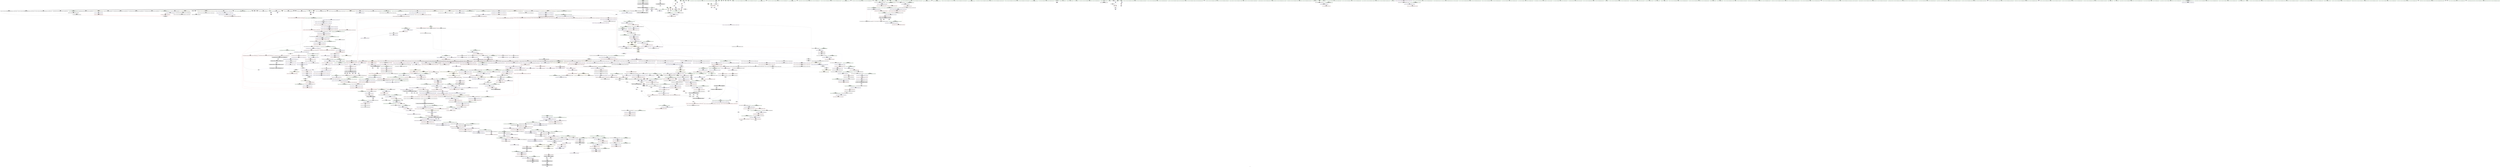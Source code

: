 digraph "SVFG" {
	label="SVFG";

	Node0x56051e672d90 [shape=record,color=grey,label="{NodeID: 0\nNullPtr|{|<s49>111}}"];
	Node0x56051e672d90 -> Node0x56051eaac6b0[style=solid];
	Node0x56051e672d90 -> Node0x56051eaac7b0[style=solid];
	Node0x56051e672d90 -> Node0x56051eaac880[style=solid];
	Node0x56051e672d90 -> Node0x56051eaac950[style=solid];
	Node0x56051e672d90 -> Node0x56051eaaca20[style=solid];
	Node0x56051e672d90 -> Node0x56051eaacaf0[style=solid];
	Node0x56051e672d90 -> Node0x56051eaacbc0[style=solid];
	Node0x56051e672d90 -> Node0x56051eaacc90[style=solid];
	Node0x56051e672d90 -> Node0x56051eaacd60[style=solid];
	Node0x56051e672d90 -> Node0x56051eaace30[style=solid];
	Node0x56051e672d90 -> Node0x56051eaacf00[style=solid];
	Node0x56051e672d90 -> Node0x56051eaacfd0[style=solid];
	Node0x56051e672d90 -> Node0x56051eaad0a0[style=solid];
	Node0x56051e672d90 -> Node0x56051eaad170[style=solid];
	Node0x56051e672d90 -> Node0x56051eaad240[style=solid];
	Node0x56051e672d90 -> Node0x56051eaad310[style=solid];
	Node0x56051e672d90 -> Node0x56051eaad3e0[style=solid];
	Node0x56051e672d90 -> Node0x56051eaad4b0[style=solid];
	Node0x56051e672d90 -> Node0x56051eaad580[style=solid];
	Node0x56051e672d90 -> Node0x56051eaad650[style=solid];
	Node0x56051e672d90 -> Node0x56051eaad720[style=solid];
	Node0x56051e672d90 -> Node0x56051eaad7f0[style=solid];
	Node0x56051e672d90 -> Node0x56051eaad8c0[style=solid];
	Node0x56051e672d90 -> Node0x56051eaad990[style=solid];
	Node0x56051e672d90 -> Node0x56051eaada60[style=solid];
	Node0x56051e672d90 -> Node0x56051eaadb30[style=solid];
	Node0x56051e672d90 -> Node0x56051eaadc00[style=solid];
	Node0x56051e672d90 -> Node0x56051eaadcd0[style=solid];
	Node0x56051e672d90 -> Node0x56051eaadda0[style=solid];
	Node0x56051e672d90 -> Node0x56051eaade70[style=solid];
	Node0x56051e672d90 -> Node0x56051eaadf40[style=solid];
	Node0x56051e672d90 -> Node0x56051eaae010[style=solid];
	Node0x56051e672d90 -> Node0x56051eaae0e0[style=solid];
	Node0x56051e672d90 -> Node0x56051eaae1b0[style=solid];
	Node0x56051e672d90 -> Node0x56051eaae280[style=solid];
	Node0x56051e672d90 -> Node0x56051eaae350[style=solid];
	Node0x56051e672d90 -> Node0x56051eaae420[style=solid];
	Node0x56051e672d90 -> Node0x56051eaae4f0[style=solid];
	Node0x56051e672d90 -> Node0x56051eaae5c0[style=solid];
	Node0x56051e672d90 -> Node0x56051eaae690[style=solid];
	Node0x56051e672d90 -> Node0x56051eaae760[style=solid];
	Node0x56051e672d90 -> Node0x56051eac85e0[style=solid];
	Node0x56051e672d90 -> Node0x56051eac9da0[style=solid];
	Node0x56051e672d90 -> Node0x56051eac9e70[style=solid];
	Node0x56051e672d90 -> Node0x56051eac9f40[style=solid];
	Node0x56051e672d90 -> Node0x56051eab4910[style=solid];
	Node0x56051e672d90 -> Node0x56051e496d80[style=solid];
	Node0x56051e672d90 -> Node0x56051eaf32b0[style=solid];
	Node0x56051e672d90 -> Node0x56051eaf35b0[style=solid];
	Node0x56051e672d90:s49 -> Node0x56051eba6ab0[style=solid,color=red];
	Node0x56051eb9edc0 [shape=record,color=black,label="{NodeID: 1882\n327 = PHI()\n}"];
	Node0x56051eb9edc0 -> Node0x56051eaf3a30[style=solid];
	Node0x56051eab3800 [shape=record,color=blue,label="{NodeID: 775\n619\<--615\n__p.addr\<--__p\n_ZNSt16allocator_traitsISaINSt7__cxx1112basic_stringIcSt11char_traitsIcESaIcEEEEE10deallocateERS6_PS5_m\n}"];
	Node0x56051eab3800 -> Node0x56051eac1590[style=dashed];
	Node0x56051eacb1f0 [shape=record,color=yellow,style=double,label="{NodeID: 1550\n208V_1 = ENCHI(MR_208V_0)\npts\{10430000 \}\nFun[_ZNSt6vectorINSt7__cxx1112basic_stringIcSt11char_traitsIcESaIcEEESaIS5_EE5beginEv]|{<s0>102}}"];
	Node0x56051eacb1f0:s0 -> Node0x56051eab6e70[style=dashed,color=red];
	Node0x56051eaaa340 [shape=record,color=purple,label="{NodeID: 443\n513\<--485\n_M_impl6\<--this1\n_ZNSt12_Vector_baseINSt7__cxx1112basic_stringIcSt11char_traitsIcESaIcEEESaIS5_EED2Ev\n|{<s0>49}}"];
	Node0x56051eaaa340:s0 -> Node0x56051eba3730[style=solid,color=red];
	Node0x56051ea9d810 [shape=record,color=green,label="{NodeID: 111\n619\<--620\n__p.addr\<--__p.addr_field_insensitive\n_ZNSt16allocator_traitsISaINSt7__cxx1112basic_stringIcSt11char_traitsIcESaIcEEEEE10deallocateERS6_PS5_m\n}"];
	Node0x56051ea9d810 -> Node0x56051eac1590[style=solid];
	Node0x56051ea9d810 -> Node0x56051eab3800[style=solid];
	Node0x56051eabfd30 [shape=record,color=red,label="{NodeID: 554\n358\<--351\nthis1\<--this.addr\n_ZNSt6vectorINSt7__cxx1112basic_stringIcSt11char_traitsIcESaIcEEESaIS5_EED2Ev\n}"];
	Node0x56051eabfd30 -> Node0x56051eaaf3c0[style=solid];
	Node0x56051eabfd30 -> Node0x56051eaaf490[style=solid];
	Node0x56051eabfd30 -> Node0x56051eaaf560[style=solid];
	Node0x56051eabfd30 -> Node0x56051eaaf630[style=solid];
	Node0x56051eabfd30 -> Node0x56051eaaf700[style=solid];
	Node0x56051eaf26b0 [shape=record,color=grey,label="{NodeID: 1329\n128 = cmp(126, 127, )\n}"];
	Node0x56051eaa2880 [shape=record,color=green,label="{NodeID: 222\n1400\<--1401\n__first\<--__first_field_insensitive\n_ZNSt20__uninitialized_copyILb0EE13__uninit_copyISt13move_iteratorIPNSt7__cxx1112basic_stringIcSt11char_traitsIcESaIcEEEES9_EET0_T_SC_SB_\n|{|<s1>122|<s2>124|<s3>126}}"];
	Node0x56051eaa2880 -> Node0x56051eabd970[style=solid];
	Node0x56051eaa2880:s1 -> Node0x56051eba42b0[style=solid,color=red];
	Node0x56051eaa2880:s2 -> Node0x56051eb9bda0[style=solid,color=red];
	Node0x56051eaa2880:s3 -> Node0x56051eb99cb0[style=solid,color=red];
	Node0x56051eac5760 [shape=record,color=red,label="{NodeID: 665\n1191\<--1185\n\<--__a.addr\n_ZSt3maxImERKT_S2_S2_\n}"];
	Node0x56051eac5760 -> Node0x56051eac5aa0[style=solid];
	Node0x56051eab08e0 [shape=record,color=black,label="{NodeID: 333\n813\<--754\n\<--this1\n_ZNSt6vectorINSt7__cxx1112basic_stringIcSt11char_traitsIcESaIcEEESaIS5_EE17_M_realloc_insertIJRKS5_EEEvN9__gnu_cxx17__normal_iteratorIPS5_S7_EEDpOT_\n|{<s0>75}}"];
	Node0x56051eab08e0:s0 -> Node0x56051eb9afe0[style=solid,color=red];
	Node0x56051e672e20 [shape=record,color=green,label="{NodeID: 1\n7\<--1\n__dso_handle\<--dummyObj\nGlob }"];
	Node0x56051eb9ef20 [shape=record,color=black,label="{NodeID: 1883\n28 = PHI()\n}"];
	Node0x56051eab38d0 [shape=record,color=blue,label="{NodeID: 776\n621\<--616\n__n.addr\<--__n\n_ZNSt16allocator_traitsISaINSt7__cxx1112basic_stringIcSt11char_traitsIcESaIcEEEEE10deallocateERS6_PS5_m\n}"];
	Node0x56051eab38d0 -> Node0x56051eac1660[style=dashed];
	Node0x56051eacb2d0 [shape=record,color=yellow,style=double,label="{NodeID: 1551\n181V_1 = ENCHI(MR_181V_0)\npts\{550000 550001 \}\nFun[_ZNSt6vectorINSt7__cxx1112basic_stringIcSt11char_traitsIcESaIcEEESaIS5_EE5beginEv]|{<s0>102}}"];
	Node0x56051eacb2d0:s0 -> Node0x56051eb31d90[style=dashed,color=red];
	Node0x56051eaaa410 [shape=record,color=purple,label="{NodeID: 444\n557\<--556\nincdec.ptr\<--\n_ZNSt12_Destroy_auxILb0EE9__destroyIPNSt7__cxx1112basic_stringIcSt11char_traitsIcESaIcEEEEEvT_S9_\n}"];
	Node0x56051eaaa410 -> Node0x56051eacaaa0[style=solid];
	Node0x56051ea9d8e0 [shape=record,color=green,label="{NodeID: 112\n621\<--622\n__n.addr\<--__n.addr_field_insensitive\n_ZNSt16allocator_traitsISaINSt7__cxx1112basic_stringIcSt11char_traitsIcESaIcEEEEE10deallocateERS6_PS5_m\n}"];
	Node0x56051ea9d8e0 -> Node0x56051eac1660[style=solid];
	Node0x56051ea9d8e0 -> Node0x56051eab38d0[style=solid];
	Node0x56051eabfe00 [shape=record,color=red,label="{NodeID: 555\n387\<--353\nexn\<--exn.slot\n_ZNSt6vectorINSt7__cxx1112basic_stringIcSt11char_traitsIcESaIcEEESaIS5_EED2Ev\n|{<s0>40}}"];
	Node0x56051eabfe00:s0 -> Node0x56051eba5010[style=solid,color=red];
	Node0x56051eaf2830 [shape=record,color=grey,label="{NodeID: 1330\n1066 = cmp(1065, 118, )\n}"];
	Node0x56051eaa2950 [shape=record,color=green,label="{NodeID: 223\n1402\<--1403\n__last\<--__last_field_insensitive\n_ZNSt20__uninitialized_copyILb0EE13__uninit_copyISt13move_iteratorIPNSt7__cxx1112basic_stringIcSt11char_traitsIcESaIcEEEES9_EET0_T_SC_SB_\n|{|<s1>122}}"];
	Node0x56051eaa2950 -> Node0x56051eabda40[style=solid];
	Node0x56051eaa2950:s1 -> Node0x56051eba43f0[style=solid,color=red];
	Node0x56051eac5830 [shape=record,color=red,label="{NodeID: 666\n1200\<--1185\n\<--__a.addr\n_ZSt3maxImERKT_S2_S2_\n}"];
	Node0x56051eac5830 -> Node0x56051eab6990[style=solid];
	Node0x56051eab09b0 [shape=record,color=black,label="{NodeID: 334\n829\<--754\n\<--this1\n_ZNSt6vectorINSt7__cxx1112basic_stringIcSt11char_traitsIcESaIcEEESaIS5_EE17_M_realloc_insertIJRKS5_EEEvN9__gnu_cxx17__normal_iteratorIPS5_S7_EEDpOT_\n}"];
	Node0x56051eab09b0 -> Node0x56051eaaaf70[style=solid];
	Node0x56051ea80900 [shape=record,color=green,label="{NodeID: 2\n8\<--1\n_ZSt3cin\<--dummyObj\nGlob }"];
	Node0x56051eb9eff0 [shape=record,color=black,label="{NodeID: 1884\n117 = PHI(293, )\n}"];
	Node0x56051eab39a0 [shape=record,color=blue,label="{NodeID: 777\n638\<--635\nthis.addr\<--this\n_ZN9__gnu_cxx13new_allocatorINSt7__cxx1112basic_stringIcSt11char_traitsIcESaIcEEEE10deallocateEPS6_m\n}"];
	Node0x56051eab39a0 -> Node0x56051eac1730[style=dashed];
	Node0x56051eaaa4e0 [shape=record,color=purple,label="{NodeID: 445\n593\<--589\n_M_impl\<--this1\n_ZNSt12_Vector_baseINSt7__cxx1112basic_stringIcSt11char_traitsIcESaIcEEESaIS5_EE13_M_deallocateEPS5_m\n}"];
	Node0x56051eaaa4e0 -> Node0x56051eaafd80[style=solid];
	Node0x56051ea9d9b0 [shape=record,color=green,label="{NodeID: 113\n631\<--632\n_ZN9__gnu_cxx13new_allocatorINSt7__cxx1112basic_stringIcSt11char_traitsIcESaIcEEEE10deallocateEPS6_m\<--_ZN9__gnu_cxx13new_allocatorINSt7__cxx1112basic_stringIcSt11char_traitsIcESaIcEEEE10deallocateEPS6_m_field_insensitive\n}"];
	Node0x56051eabfed0 [shape=record,color=red,label="{NodeID: 556\n362\<--361\n\<--_M_start\n_ZNSt6vectorINSt7__cxx1112basic_stringIcSt11char_traitsIcESaIcEEESaIS5_EED2Ev\n|{<s0>37}}"];
	Node0x56051eabfed0:s0 -> Node0x56051eb99dc0[style=solid,color=red];
	Node0x56051eaf29b0 [shape=record,color=grey,label="{NodeID: 1331\n86 = cmp(84, 85, )\n}"];
	Node0x56051eaa2a20 [shape=record,color=green,label="{NodeID: 224\n1404\<--1405\n__result.addr\<--__result.addr_field_insensitive\n_ZNSt20__uninitialized_copyILb0EE13__uninit_copyISt13move_iteratorIPNSt7__cxx1112basic_stringIcSt11char_traitsIcESaIcEEEES9_EET0_T_SC_SB_\n}"];
	Node0x56051eaa2a20 -> Node0x56051eac6bb0[style=solid];
	Node0x56051eaa2a20 -> Node0x56051eac6c80[style=solid];
	Node0x56051eaa2a20 -> Node0x56051ead38c0[style=solid];
	Node0x56051eac5900 [shape=record,color=red,label="{NodeID: 667\n1193\<--1187\n\<--__b.addr\n_ZSt3maxImERKT_S2_S2_\n}"];
	Node0x56051eac5900 -> Node0x56051eac5b70[style=solid];
	Node0x56051eab0a80 [shape=record,color=black,label="{NodeID: 335\n849\<--754\n\<--this1\n_ZNSt6vectorINSt7__cxx1112basic_stringIcSt11char_traitsIcESaIcEEESaIS5_EE17_M_realloc_insertIJRKS5_EEEvN9__gnu_cxx17__normal_iteratorIPS5_S7_EEDpOT_\n|{<s0>80}}"];
	Node0x56051eab0a80:s0 -> Node0x56051eb9afe0[style=solid,color=red];
	Node0x56051ea7fbd0 [shape=record,color=green,label="{NodeID: 3\n9\<--1\n_ZSt4cout\<--dummyObj\nGlob }"];
	Node0x56051eb9f1f0 [shape=record,color=black,label="{NodeID: 1885\n132 = PHI(293, )\n}"];
	Node0x56051eab3a70 [shape=record,color=blue,label="{NodeID: 778\n640\<--636\n__p.addr\<--__p\n_ZN9__gnu_cxx13new_allocatorINSt7__cxx1112basic_stringIcSt11char_traitsIcESaIcEEEE10deallocateEPS6_m\n}"];
	Node0x56051eab3a70 -> Node0x56051eac1800[style=dashed];
	Node0x56051eaaa5b0 [shape=record,color=purple,label="{NodeID: 446\n686\<--685\n_M_impl\<--\n_ZNSt6vectorINSt7__cxx1112basic_stringIcSt11char_traitsIcESaIcEEESaIS5_EE15_M_erase_at_endEPS5_\n}"];
	Node0x56051eaa2ef0 [shape=record,color=green,label="{NodeID: 114\n638\<--639\nthis.addr\<--this.addr_field_insensitive\n_ZN9__gnu_cxx13new_allocatorINSt7__cxx1112basic_stringIcSt11char_traitsIcESaIcEEEE10deallocateEPS6_m\n}"];
	Node0x56051eaa2ef0 -> Node0x56051eac1730[style=solid];
	Node0x56051eaa2ef0 -> Node0x56051eab39a0[style=solid];
	Node0x56051eabffa0 [shape=record,color=red,label="{NodeID: 557\n366\<--365\n\<--_M_finish\n_ZNSt6vectorINSt7__cxx1112basic_stringIcSt11char_traitsIcESaIcEEESaIS5_EED2Ev\n|{<s0>37}}"];
	Node0x56051eabffa0:s0 -> Node0x56051eb9a080[style=solid,color=red];
	Node0x56051eaf2b30 [shape=record,color=grey,label="{NodeID: 1332\n99 = cmp(97, 98, )\n}"];
	Node0x56051eaa2af0 [shape=record,color=green,label="{NodeID: 225\n1406\<--1407\n__cur\<--__cur_field_insensitive\n_ZNSt20__uninitialized_copyILb0EE13__uninit_copyISt13move_iteratorIPNSt7__cxx1112basic_stringIcSt11char_traitsIcESaIcEEEES9_EET0_T_SC_SB_\n}"];
	Node0x56051eaa2af0 -> Node0x56051eac6d50[style=solid];
	Node0x56051eaa2af0 -> Node0x56051eac6e20[style=solid];
	Node0x56051eaa2af0 -> Node0x56051eac6ef0[style=solid];
	Node0x56051eaa2af0 -> Node0x56051eac6fc0[style=solid];
	Node0x56051eaa2af0 -> Node0x56051ead3990[style=solid];
	Node0x56051eaa2af0 -> Node0x56051ead3a60[style=solid];
	Node0x56051eac59d0 [shape=record,color=red,label="{NodeID: 668\n1197\<--1187\n\<--__b.addr\n_ZSt3maxImERKT_S2_S2_\n}"];
	Node0x56051eac59d0 -> Node0x56051eab68c0[style=solid];
	Node0x56051eb34fe0 [shape=record,color=yellow,style=double,label="{NodeID: 1443\n268V_1 = ENCHI(MR_268V_0)\npts\{13420000 \}\nFun[_ZSt32__make_move_if_noexcept_iteratorINSt7__cxx1112basic_stringIcSt11char_traitsIcESaIcEEESt13move_iteratorIPS5_EET0_PT_]|{<s0>118}}"];
	Node0x56051eb34fe0:s0 -> Node0x56051ead4900[style=dashed,color=red];
	Node0x56051eab0b50 [shape=record,color=black,label="{NodeID: 336\n853\<--754\n\<--this1\n_ZNSt6vectorINSt7__cxx1112basic_stringIcSt11char_traitsIcESaIcEEESaIS5_EE17_M_realloc_insertIJRKS5_EEEvN9__gnu_cxx17__normal_iteratorIPS5_S7_EEDpOT_\n|{<s0>82}}"];
	Node0x56051eab0b50:s0 -> Node0x56051eb996b0[style=solid,color=red];
	Node0x56051ea7fc60 [shape=record,color=green,label="{NodeID: 4\n10\<--1\n.str\<--dummyObj\nGlob }"];
	Node0x56051eb9f330 [shape=record,color=black,label="{NodeID: 1886\n133 = PHI()\n}"];
	Node0x56051eab3b40 [shape=record,color=blue,label="{NodeID: 779\n642\<--637\n.addr\<--\n_ZN9__gnu_cxx13new_allocatorINSt7__cxx1112basic_stringIcSt11char_traitsIcESaIcEEEE10deallocateEPS6_m\n}"];
	Node0x56051eaaa680 [shape=record,color=purple,label="{NodeID: 447\n687\<--685\n_M_finish\<--\n_ZNSt6vectorINSt7__cxx1112basic_stringIcSt11char_traitsIcESaIcEEESaIS5_EE15_M_erase_at_endEPS5_\n}"];
	Node0x56051eaaa680 -> Node0x56051eac1ce0[style=solid];
	Node0x56051eaa2f80 [shape=record,color=green,label="{NodeID: 115\n640\<--641\n__p.addr\<--__p.addr_field_insensitive\n_ZN9__gnu_cxx13new_allocatorINSt7__cxx1112basic_stringIcSt11char_traitsIcESaIcEEEE10deallocateEPS6_m\n}"];
	Node0x56051eaa2f80 -> Node0x56051eac1800[style=solid];
	Node0x56051eaa2f80 -> Node0x56051eab3a70[style=solid];
	Node0x56051eac0070 [shape=record,color=red,label="{NodeID: 558\n395\<--392\nthis1\<--this.addr\n_ZNSt12_Vector_baseINSt7__cxx1112basic_stringIcSt11char_traitsIcESaIcEEESaIS5_EEC2Ev\n}"];
	Node0x56051eac0070 -> Node0x56051eaa9980[style=solid];
	Node0x56051eaf2cb0 [shape=record,color=grey,label="{NodeID: 1333\n1549 = cmp(1544, 1548, )\n}"];
	Node0x56051eaf2cb0 -> Node0x56051eaa8090[style=solid];
	Node0x56051eaa2bc0 [shape=record,color=green,label="{NodeID: 226\n1408\<--1409\nexn.slot\<--exn.slot_field_insensitive\n_ZNSt20__uninitialized_copyILb0EE13__uninit_copyISt13move_iteratorIPNSt7__cxx1112basic_stringIcSt11char_traitsIcESaIcEEEES9_EET0_T_SC_SB_\n}"];
	Node0x56051eaa2bc0 -> Node0x56051eac7090[style=solid];
	Node0x56051eaa2bc0 -> Node0x56051eac7160[style=solid];
	Node0x56051eaa2bc0 -> Node0x56051ead3b30[style=solid];
	Node0x56051eaa2bc0 -> Node0x56051ead3cd0[style=solid];
	Node0x56051eac5aa0 [shape=record,color=red,label="{NodeID: 669\n1192\<--1191\n\<--\n_ZSt3maxImERKT_S2_S2_\n}"];
	Node0x56051eac5aa0 -> Node0x56051eaf2e30[style=solid];
	Node0x56051eab0c20 [shape=record,color=black,label="{NodeID: 337\n861\<--754\n\<--this1\n_ZNSt6vectorINSt7__cxx1112basic_stringIcSt11char_traitsIcESaIcEEESaIS5_EE17_M_realloc_insertIJRKS5_EEEvN9__gnu_cxx17__normal_iteratorIPS5_S7_EEDpOT_\n}"];
	Node0x56051eab0c20 -> Node0x56051eaab040[style=solid];
	Node0x56051eab0c20 -> Node0x56051eaab110[style=solid];
	Node0x56051ea7ff10 [shape=record,color=green,label="{NodeID: 5\n12\<--1\n.str.1\<--dummyObj\nGlob }"];
	Node0x56051eb9f400 [shape=record,color=black,label="{NodeID: 1887\n136 = PHI(316, )\n}"];
	Node0x56051eab3c10 [shape=record,color=blue,label="{NodeID: 780\n658\<--657\nthis.addr\<--this\n_ZNSaINSt7__cxx1112basic_stringIcSt11char_traitsIcESaIcEEEED2Ev\n}"];
	Node0x56051eab3c10 -> Node0x56051eac18d0[style=dashed];
	Node0x56051eaaa750 [shape=record,color=purple,label="{NodeID: 448\n694\<--693\n_M_impl2\<--\n_ZNSt6vectorINSt7__cxx1112basic_stringIcSt11char_traitsIcESaIcEEESaIS5_EE15_M_erase_at_endEPS5_\n}"];
	Node0x56051eaa3050 [shape=record,color=green,label="{NodeID: 116\n642\<--643\n.addr\<--.addr_field_insensitive\n_ZN9__gnu_cxx13new_allocatorINSt7__cxx1112basic_stringIcSt11char_traitsIcESaIcEEEE10deallocateEPS6_m\n}"];
	Node0x56051eaa3050 -> Node0x56051eab3b40[style=solid];
	Node0x56051eac0140 [shape=record,color=red,label="{NodeID: 559\n418\<--415\nthis1\<--this.addr\n_ZNSt12_Vector_baseINSt7__cxx1112basic_stringIcSt11char_traitsIcESaIcEEESaIS5_EE12_Vector_implC2Ev\n}"];
	Node0x56051eac0140 -> Node0x56051eaaf7d0[style=solid];
	Node0x56051eac0140 -> Node0x56051eaa9a50[style=solid];
	Node0x56051eac0140 -> Node0x56051eaa9b20[style=solid];
	Node0x56051eac0140 -> Node0x56051eaa9bf0[style=solid];
	Node0x56051eaf2e30 [shape=record,color=grey,label="{NodeID: 1334\n1195 = cmp(1192, 1194, )\n}"];
	Node0x56051eaa2c90 [shape=record,color=green,label="{NodeID: 227\n1410\<--1411\nehselector.slot\<--ehselector.slot_field_insensitive\n_ZNSt20__uninitialized_copyILb0EE13__uninit_copyISt13move_iteratorIPNSt7__cxx1112basic_stringIcSt11char_traitsIcESaIcEEEES9_EET0_T_SC_SB_\n}"];
	Node0x56051eaa2c90 -> Node0x56051eac7230[style=solid];
	Node0x56051eaa2c90 -> Node0x56051ead3c00[style=solid];
	Node0x56051eaa2c90 -> Node0x56051ead3da0[style=solid];
	Node0x56051eac5b70 [shape=record,color=red,label="{NodeID: 670\n1194\<--1193\n\<--\n_ZSt3maxImERKT_S2_S2_\n}"];
	Node0x56051eac5b70 -> Node0x56051eaf2e30[style=solid];
	Node0x56051eab0cf0 [shape=record,color=black,label="{NodeID: 338\n865\<--754\n\<--this1\n_ZNSt6vectorINSt7__cxx1112basic_stringIcSt11char_traitsIcESaIcEEESaIS5_EE17_M_realloc_insertIJRKS5_EEEvN9__gnu_cxx17__normal_iteratorIPS5_S7_EEDpOT_\n}"];
	Node0x56051eab0cf0 -> Node0x56051eaab1e0[style=solid];
	Node0x56051eab0cf0 -> Node0x56051eabb270[style=solid];
	Node0x56051ea7ffa0 [shape=record,color=green,label="{NodeID: 6\n14\<--1\n.str.2\<--dummyObj\nGlob }"];
	Node0x56051eb9f510 [shape=record,color=black,label="{NodeID: 1888\n153 = PHI()\n}"];
	Node0x56051eab3ce0 [shape=record,color=blue,label="{NodeID: 781\n669\<--668\nthis.addr\<--this\n_ZN9__gnu_cxx13new_allocatorINSt7__cxx1112basic_stringIcSt11char_traitsIcESaIcEEEED2Ev\n}"];
	Node0x56051eab3ce0 -> Node0x56051eac19a0[style=dashed];
	Node0x56051eaaa820 [shape=record,color=purple,label="{NodeID: 449\n695\<--693\n_M_finish3\<--\n_ZNSt6vectorINSt7__cxx1112basic_stringIcSt11char_traitsIcESaIcEEESaIS5_EE15_M_erase_at_endEPS5_\n}"];
	Node0x56051eaaa820 -> Node0x56051eab3f50[style=solid];
	Node0x56051eaa3120 [shape=record,color=green,label="{NodeID: 117\n651\<--652\n_ZdlPv\<--_ZdlPv_field_insensitive\n}"];
	Node0x56051eac0210 [shape=record,color=red,label="{NodeID: 560\n435\<--432\nthis1\<--this.addr\n_ZNSaINSt7__cxx1112basic_stringIcSt11char_traitsIcESaIcEEEEC2Ev\n}"];
	Node0x56051eac0210 -> Node0x56051eaaf8a0[style=solid];
	Node0x56051eaf2fb0 [shape=record,color=grey,label="{NodeID: 1335\n546 = cmp(544, 545, )\n}"];
	Node0x56051eaa2d60 [shape=record,color=green,label="{NodeID: 228\n1421\<--1422\n_ZStneIPNSt7__cxx1112basic_stringIcSt11char_traitsIcESaIcEEEEbRKSt13move_iteratorIT_ESB_\<--_ZStneIPNSt7__cxx1112basic_stringIcSt11char_traitsIcESaIcEEEEbRKSt13move_iteratorIT_ESB__field_insensitive\n}"];
	Node0x56051eac5c40 [shape=record,color=red,label="{NodeID: 671\n1210\<--1207\n\<--__a.addr\n_ZNSt16allocator_traitsISaINSt7__cxx1112basic_stringIcSt11char_traitsIcESaIcEEEEE8max_sizeERKS6_\n}"];
	Node0x56051eac5c40 -> Node0x56051eab2b00[style=solid];
	Node0x56051eb352e0 [shape=record,color=yellow,style=double,label="{NodeID: 1446\n290V_1 = ENCHI(MR_290V_0)\npts\{14010000 \}\nFun[_ZNKSt13move_iteratorIPNSt7__cxx1112basic_stringIcSt11char_traitsIcESaIcEEEEdeEv]}"];
	Node0x56051eb352e0 -> Node0x56051eac7710[style=dashed];
	Node0x56051eab0dc0 [shape=record,color=black,label="{NodeID: 339\n869\<--754\n\<--this1\n_ZNSt6vectorINSt7__cxx1112basic_stringIcSt11char_traitsIcESaIcEEESaIS5_EE17_M_realloc_insertIJRKS5_EEEvN9__gnu_cxx17__normal_iteratorIPS5_S7_EEDpOT_\n|{<s0>84}}"];
	Node0x56051eab0dc0:s0 -> Node0x56051eb9afe0[style=solid,color=red];
	Node0x56051ea80060 [shape=record,color=green,label="{NodeID: 7\n17\<--1\n\<--dummyObj\nCan only get source location for instruction, argument, global var or function.}"];
	Node0x56051eb9f5e0 [shape=record,color=black,label="{NodeID: 1889\n161 = PHI()\n}"];
	Node0x56051eab3db0 [shape=record,color=blue,label="{NodeID: 782\n677\<--675\nthis.addr\<--this\n_ZNSt6vectorINSt7__cxx1112basic_stringIcSt11char_traitsIcESaIcEEESaIS5_EE15_M_erase_at_endEPS5_\n}"];
	Node0x56051eab3db0 -> Node0x56051eac1a70[style=dashed];
	Node0x56051eacb8a0 [shape=record,color=yellow,style=double,label="{NodeID: 1557\n290V_1 = ENCHI(MR_290V_0)\npts\{14010000 \}\nFun[_ZSteqIPNSt7__cxx1112basic_stringIcSt11char_traitsIcESaIcEEEEbRKSt13move_iteratorIT_ESB_]|{<s0>136}}"];
	Node0x56051eacb8a0:s0 -> Node0x56051eb39c00[style=dashed,color=red];
	Node0x56051eaaa8f0 [shape=record,color=purple,label="{NodeID: 450\n750\<--730\ncoerce.dive\<--__position\n_ZNSt6vectorINSt7__cxx1112basic_stringIcSt11char_traitsIcESaIcEEESaIS5_EE17_M_realloc_insertIJRKS5_EEEvN9__gnu_cxx17__normal_iteratorIPS5_S7_EEDpOT_\n}"];
	Node0x56051eaaa8f0 -> Node0x56051eab4290[style=solid];
	Node0x56051eaa3220 [shape=record,color=green,label="{NodeID: 118\n658\<--659\nthis.addr\<--this.addr_field_insensitive\n_ZNSaINSt7__cxx1112basic_stringIcSt11char_traitsIcESaIcEEEED2Ev\n}"];
	Node0x56051eaa3220 -> Node0x56051eac18d0[style=solid];
	Node0x56051eaa3220 -> Node0x56051eab3c10[style=solid];
	Node0x56051eac02e0 [shape=record,color=red,label="{NodeID: 561\n446\<--443\nthis1\<--this.addr\n_ZN9__gnu_cxx13new_allocatorINSt7__cxx1112basic_stringIcSt11char_traitsIcESaIcEEEEC2Ev\n}"];
	Node0x56051eaf3130 [shape=record,color=grey,label="{NodeID: 1336\n260 = cmp(255, 259, )\n}"];
	Node0x56051eaa2e60 [shape=record,color=green,label="{NodeID: 229\n1427\<--1428\n_ZNKSt13move_iteratorIPNSt7__cxx1112basic_stringIcSt11char_traitsIcESaIcEEEEdeEv\<--_ZNKSt13move_iteratorIPNSt7__cxx1112basic_stringIcSt11char_traitsIcESaIcEEEEdeEv_field_insensitive\n}"];
	Node0x56051eac5d10 [shape=record,color=red,label="{NodeID: 672\n1221\<--1218\nthis1\<--this.addr\n_ZNKSt12_Vector_baseINSt7__cxx1112basic_stringIcSt11char_traitsIcESaIcEEESaIS5_EE19_M_get_Tp_allocatorEv\n}"];
	Node0x56051eac5d10 -> Node0x56051eabca00[style=solid];
	Node0x56051eab0e90 [shape=record,color=black,label="{NodeID: 340\n872\<--754\n\<--this1\n_ZNSt6vectorINSt7__cxx1112basic_stringIcSt11char_traitsIcESaIcEEESaIS5_EE17_M_realloc_insertIJRKS5_EEEvN9__gnu_cxx17__normal_iteratorIPS5_S7_EEDpOT_\n|{<s0>86}}"];
	Node0x56051eab0e90:s0 -> Node0x56051eb996b0[style=solid,color=red];
	Node0x56051ea809c0 [shape=record,color=green,label="{NodeID: 8\n71\<--1\n\<--dummyObj\nCan only get source location for instruction, argument, global var or function.}"];
	Node0x56051eb9f6e0 [shape=record,color=black,label="{NodeID: 1890\n165 = PHI()\n}"];
	Node0x56051eab3e80 [shape=record,color=blue,label="{NodeID: 783\n679\<--676\n__pos.addr\<--__pos\n_ZNSt6vectorINSt7__cxx1112basic_stringIcSt11char_traitsIcESaIcEEESaIS5_EE15_M_erase_at_endEPS5_\n}"];
	Node0x56051eab3e80 -> Node0x56051eac1b40[style=dashed];
	Node0x56051eab3e80 -> Node0x56051eac1c10[style=dashed];
	Node0x56051eacb980 [shape=record,color=yellow,style=double,label="{NodeID: 1558\n292V_1 = ENCHI(MR_292V_0)\npts\{14030000 \}\nFun[_ZSteqIPNSt7__cxx1112basic_stringIcSt11char_traitsIcESaIcEEEEbRKSt13move_iteratorIT_ESB_]|{<s0>137}}"];
	Node0x56051eacb980:s0 -> Node0x56051eb39c00[style=dashed,color=red];
	Node0x56051eaaa9c0 [shape=record,color=purple,label="{NodeID: 451\n764\<--740\ncoerce.dive3\<--ref.tmp\n_ZNSt6vectorINSt7__cxx1112basic_stringIcSt11char_traitsIcESaIcEEESaIS5_EE17_M_realloc_insertIJRKS5_EEEvN9__gnu_cxx17__normal_iteratorIPS5_S7_EEDpOT_\n}"];
	Node0x56051eaaa9c0 -> Node0x56051eab45d0[style=solid];
	Node0x56051eaa32f0 [shape=record,color=green,label="{NodeID: 119\n664\<--665\n_ZN9__gnu_cxx13new_allocatorINSt7__cxx1112basic_stringIcSt11char_traitsIcESaIcEEEED2Ev\<--_ZN9__gnu_cxx13new_allocatorINSt7__cxx1112basic_stringIcSt11char_traitsIcESaIcEEEED2Ev_field_insensitive\n}"];
	Node0x56051eac03b0 [shape=record,color=red,label="{NodeID: 562\n461\<--452\n\<--__first.addr\n_ZSt8_DestroyIPNSt7__cxx1112basic_stringIcSt11char_traitsIcESaIcEEES5_EvT_S7_RSaIT0_E\n|{<s0>46}}"];
	Node0x56051eac03b0:s0 -> Node0x56051eba5a10[style=solid,color=red];
	Node0x56051eaf32b0 [shape=record,color=grey,label="{NodeID: 1337\n827 = cmp(826, 3, )\n}"];
	Node0x56051eaab350 [shape=record,color=green,label="{NodeID: 230\n1430\<--1431\n_ZSt10_ConstructINSt7__cxx1112basic_stringIcSt11char_traitsIcESaIcEEEJS5_EEvPT_DpOT0_\<--_ZSt10_ConstructINSt7__cxx1112basic_stringIcSt11char_traitsIcESaIcEEEJS5_EEvPT_DpOT0__field_insensitive\n}"];
	Node0x56051eac5de0 [shape=record,color=red,label="{NodeID: 673\n1230\<--1227\nthis1\<--this.addr\n_ZNK9__gnu_cxx13new_allocatorINSt7__cxx1112basic_stringIcSt11char_traitsIcESaIcEEEE8max_sizeEv\n}"];
	Node0x56051eab0f60 [shape=record,color=black,label="{NodeID: 341\n873\<--754\n\<--this1\n_ZNSt6vectorINSt7__cxx1112basic_stringIcSt11char_traitsIcESaIcEEESaIS5_EE17_M_realloc_insertIJRKS5_EEEvN9__gnu_cxx17__normal_iteratorIPS5_S7_EEDpOT_\n}"];
	Node0x56051eab0f60 -> Node0x56051eabb340[style=solid];
	Node0x56051eab0f60 -> Node0x56051eabb410[style=solid];
	Node0x56051ea80a50 [shape=record,color=green,label="{NodeID: 9\n82\<--1\n\<--dummyObj\nCan only get source location for instruction, argument, global var or function.}"];
	Node0x56051eb9f7e0 [shape=record,color=black,label="{NodeID: 1891\n169 = PHI()\n}"];
	Node0x56051eab3f50 [shape=record,color=blue,label="{NodeID: 784\n695\<--692\n_M_finish3\<--\n_ZNSt6vectorINSt7__cxx1112basic_stringIcSt11char_traitsIcESaIcEEESaIS5_EE15_M_erase_at_endEPS5_\n|{<s0>30}}"];
	Node0x56051eab3f50:s0 -> Node0x56051eb57360[style=dashed,color=blue];
	Node0x56051eaaaa90 [shape=record,color=purple,label="{NodeID: 452\n779\<--778\n_M_impl\<--\n_ZNSt6vectorINSt7__cxx1112basic_stringIcSt11char_traitsIcESaIcEEESaIS5_EE17_M_realloc_insertIJRKS5_EEEvN9__gnu_cxx17__normal_iteratorIPS5_S7_EEDpOT_\n}"];
	Node0x56051eaaaa90 -> Node0x56051eab1440[style=solid];
	Node0x56051eaa33f0 [shape=record,color=green,label="{NodeID: 120\n669\<--670\nthis.addr\<--this.addr_field_insensitive\n_ZN9__gnu_cxx13new_allocatorINSt7__cxx1112basic_stringIcSt11char_traitsIcESaIcEEEED2Ev\n}"];
	Node0x56051eaa33f0 -> Node0x56051eac19a0[style=solid];
	Node0x56051eaa33f0 -> Node0x56051eab3ce0[style=solid];
	Node0x56051eac0480 [shape=record,color=red,label="{NodeID: 563\n462\<--454\n\<--__last.addr\n_ZSt8_DestroyIPNSt7__cxx1112basic_stringIcSt11char_traitsIcESaIcEEES5_EvT_S7_RSaIT0_E\n|{<s0>46}}"];
	Node0x56051eac0480:s0 -> Node0x56051eba5b60[style=solid,color=red];
	Node0x56051eaf3430 [shape=record,color=grey,label="{NodeID: 1338\n990 = cmp(988, 989, )\n}"];
	Node0x56051eaab450 [shape=record,color=green,label="{NodeID: 231\n1434\<--1435\n_ZNSt13move_iteratorIPNSt7__cxx1112basic_stringIcSt11char_traitsIcESaIcEEEEppEv\<--_ZNSt13move_iteratorIPNSt7__cxx1112basic_stringIcSt11char_traitsIcESaIcEEEEppEv_field_insensitive\n}"];
	Node0x56051eac5eb0 [shape=record,color=red,label="{NodeID: 674\n1242\<--1236\nthis1\<--this.addr\n_ZN9__gnu_cxx17__normal_iteratorIPNSt7__cxx1112basic_stringIcSt11char_traitsIcESaIcEEESt6vectorIS6_SaIS6_EEEC2ERKS7_\n}"];
	Node0x56051eac5eb0 -> Node0x56051eabcad0[style=solid];
	Node0x56051eab1030 [shape=record,color=black,label="{NodeID: 342\n877\<--754\n\<--this1\n_ZNSt6vectorINSt7__cxx1112basic_stringIcSt11char_traitsIcESaIcEEESaIS5_EE17_M_realloc_insertIJRKS5_EEEvN9__gnu_cxx17__normal_iteratorIPS5_S7_EEDpOT_\n}"];
	Node0x56051eab1030 -> Node0x56051eabb4e0[style=solid];
	Node0x56051eab1030 -> Node0x56051eabb5b0[style=solid];
	Node0x56051ea80b10 [shape=record,color=green,label="{NodeID: 10\n118\<--1\n\<--dummyObj\nCan only get source location for instruction, argument, global var or function.|{<s0>11}}"];
	Node0x56051ea80b10:s0 -> Node0x56051eb9ae60[style=solid,color=red];
	Node0x56051eb9f8e0 [shape=record,color=black,label="{NodeID: 1892\n171 = PHI()\n}"];
	Node0x56051eab4020 [shape=record,color=blue,label="{NodeID: 785\n706\<--703\n__a.addr\<--__a\n_ZNSt16allocator_traitsISaINSt7__cxx1112basic_stringIcSt11char_traitsIcESaIcEEEEE9constructIS5_JRKS5_EEEvRS6_PT_DpOT0_\n}"];
	Node0x56051eab4020 -> Node0x56051eac1db0[style=dashed];
	Node0x56051eaaab60 [shape=record,color=purple,label="{NodeID: 453\n789\<--788\n_M_impl7\<--\n_ZNSt6vectorINSt7__cxx1112basic_stringIcSt11char_traitsIcESaIcEEESaIS5_EE17_M_realloc_insertIJRKS5_EEEvN9__gnu_cxx17__normal_iteratorIPS5_S7_EEDpOT_\n}"];
	Node0x56051eaa34c0 [shape=record,color=green,label="{NodeID: 121\n677\<--678\nthis.addr\<--this.addr_field_insensitive\n_ZNSt6vectorINSt7__cxx1112basic_stringIcSt11char_traitsIcESaIcEEESaIS5_EE15_M_erase_at_endEPS5_\n}"];
	Node0x56051eaa34c0 -> Node0x56051eac1a70[style=solid];
	Node0x56051eaa34c0 -> Node0x56051eab3db0[style=solid];
	Node0x56051eac0550 [shape=record,color=red,label="{NodeID: 564\n472\<--469\nthis1\<--this.addr\n_ZNSt12_Vector_baseINSt7__cxx1112basic_stringIcSt11char_traitsIcESaIcEEESaIS5_EE19_M_get_Tp_allocatorEv\n}"];
	Node0x56051eac0550 -> Node0x56051eaa9cc0[style=solid];
	Node0x56051eaf35b0 [shape=record,color=grey,label="{NodeID: 1339\n591 = cmp(590, 3, )\n}"];
	Node0x56051eaab550 [shape=record,color=green,label="{NodeID: 232\n1462\<--1463\nllvm.trap\<--llvm.trap_field_insensitive\n}"];
	Node0x56051eac5f80 [shape=record,color=red,label="{NodeID: 675\n1244\<--1238\n\<--__i.addr\n_ZN9__gnu_cxx17__normal_iteratorIPNSt7__cxx1112basic_stringIcSt11char_traitsIcESaIcEEESt6vectorIS6_SaIS6_EEEC2ERKS7_\n}"];
	Node0x56051eac5f80 -> Node0x56051eac6050[style=solid];
	Node0x56051eab1100 [shape=record,color=black,label="{NodeID: 343\n881\<--754\n\<--this1\n_ZNSt6vectorINSt7__cxx1112basic_stringIcSt11char_traitsIcESaIcEEESaIS5_EE17_M_realloc_insertIJRKS5_EEEvN9__gnu_cxx17__normal_iteratorIPS5_S7_EEDpOT_\n}"];
	Node0x56051eab1100 -> Node0x56051eabb680[style=solid];
	Node0x56051eab1100 -> Node0x56051eabb750[style=solid];
	Node0x56051ea80c10 [shape=record,color=green,label="{NodeID: 11\n499\<--1\n\<--dummyObj\nCan only get source location for instruction, argument, global var or function.}"];
	Node0x56051eb9f9e0 [shape=record,color=black,label="{NodeID: 1893\n172 = PHI()\n}"];
	Node0x56051eab40f0 [shape=record,color=blue,label="{NodeID: 786\n708\<--704\n__p.addr\<--__p\n_ZNSt16allocator_traitsISaINSt7__cxx1112basic_stringIcSt11char_traitsIcESaIcEEEEE9constructIS5_JRKS5_EEEvRS6_PT_DpOT0_\n}"];
	Node0x56051eab40f0 -> Node0x56051eac1e80[style=dashed];
	Node0x56051eaaac30 [shape=record,color=purple,label="{NodeID: 454\n790\<--788\n_M_start\<--\n_ZNSt6vectorINSt7__cxx1112basic_stringIcSt11char_traitsIcESaIcEEESaIS5_EE17_M_realloc_insertIJRKS5_EEEvN9__gnu_cxx17__normal_iteratorIPS5_S7_EEDpOT_\n}"];
	Node0x56051eaaac30 -> Node0x56051eac32d0[style=solid];
	Node0x56051eaa3590 [shape=record,color=green,label="{NodeID: 122\n679\<--680\n__pos.addr\<--__pos.addr_field_insensitive\n_ZNSt6vectorINSt7__cxx1112basic_stringIcSt11char_traitsIcESaIcEEESaIS5_EE15_M_erase_at_endEPS5_\n}"];
	Node0x56051eaa3590 -> Node0x56051eac1b40[style=solid];
	Node0x56051eaa3590 -> Node0x56051eac1c10[style=solid];
	Node0x56051eaa3590 -> Node0x56051eab3e80[style=solid];
	Node0x56051eac0620 [shape=record,color=red,label="{NodeID: 565\n485\<--478\nthis1\<--this.addr\n_ZNSt12_Vector_baseINSt7__cxx1112basic_stringIcSt11char_traitsIcESaIcEEESaIS5_EED2Ev\n|{|<s8>47}}"];
	Node0x56051eac0620 -> Node0x56051eaa9d90[style=solid];
	Node0x56051eac0620 -> Node0x56051eaa9e60[style=solid];
	Node0x56051eac0620 -> Node0x56051eaa9f30[style=solid];
	Node0x56051eac0620 -> Node0x56051eaaa000[style=solid];
	Node0x56051eac0620 -> Node0x56051eaaa0d0[style=solid];
	Node0x56051eac0620 -> Node0x56051eaaa1a0[style=solid];
	Node0x56051eac0620 -> Node0x56051eaaa270[style=solid];
	Node0x56051eac0620 -> Node0x56051eaaa340[style=solid];
	Node0x56051eac0620:s8 -> Node0x56051eb996b0[style=solid,color=red];
	Node0x56051eaf3730 [shape=record,color=grey,label="{NodeID: 1340\n1008 = cmp(1006, 1007, )\n}"];
	Node0x56051eaab650 [shape=record,color=green,label="{NodeID: 233\n1479\<--1480\n__x.addr\<--__x.addr_field_insensitive\n_ZStneIPNSt7__cxx1112basic_stringIcSt11char_traitsIcESaIcEEEEbRKSt13move_iteratorIT_ESB_\n}"];
	Node0x56051eaab650 -> Node0x56051eac7300[style=solid];
	Node0x56051eaab650 -> Node0x56051ead3e70[style=solid];
	Node0x56051eac6050 [shape=record,color=red,label="{NodeID: 676\n1245\<--1244\n\<--\n_ZN9__gnu_cxx17__normal_iteratorIPNSt7__cxx1112basic_stringIcSt11char_traitsIcESaIcEEESt6vectorIS6_SaIS6_EEEC2ERKS7_\n}"];
	Node0x56051eac6050 -> Node0x56051eab6e70[style=solid];
	Node0x56051eab11d0 [shape=record,color=black,label="{NodeID: 344\n891\<--754\n\<--this1\n_ZNSt6vectorINSt7__cxx1112basic_stringIcSt11char_traitsIcESaIcEEESaIS5_EE17_M_realloc_insertIJRKS5_EEEvN9__gnu_cxx17__normal_iteratorIPS5_S7_EEDpOT_\n}"];
	Node0x56051eab11d0 -> Node0x56051eabb820[style=solid];
	Node0x56051eab11d0 -> Node0x56051eabb8f0[style=solid];
	Node0x56051ea80d10 [shape=record,color=green,label="{NodeID: 12\n757\<--1\n\<--dummyObj\nCan only get source location for instruction, argument, global var or function.|{<s0>65}}"];
	Node0x56051ea80d10:s0 -> Node0x56051eb9b5b0[style=solid,color=red];
	Node0x56051eb9fab0 [shape=record,color=black,label="{NodeID: 1894\n280 = PHI(919, )\n}"];
	Node0x56051eb9fab0 -> Node0x56051eac9580[style=solid];
	Node0x56051eab41c0 [shape=record,color=blue,label="{NodeID: 787\n710\<--705\n__args.addr\<--__args\n_ZNSt16allocator_traitsISaINSt7__cxx1112basic_stringIcSt11char_traitsIcESaIcEEEEE9constructIS5_JRKS5_EEEvRS6_PT_DpOT0_\n}"];
	Node0x56051eab41c0 -> Node0x56051eac1f50[style=dashed];
	Node0x56051eaaad00 [shape=record,color=purple,label="{NodeID: 455\n804\<--803\nincdec.ptr\<--\n_ZNSt6vectorINSt7__cxx1112basic_stringIcSt11char_traitsIcESaIcEEESaIS5_EE17_M_realloc_insertIJRKS5_EEEvN9__gnu_cxx17__normal_iteratorIPS5_S7_EEDpOT_\n}"];
	Node0x56051eaaad00 -> Node0x56051eab4ab0[style=solid];
	Node0x56051eaa3660 [shape=record,color=green,label="{NodeID: 123\n706\<--707\n__a.addr\<--__a.addr_field_insensitive\n_ZNSt16allocator_traitsISaINSt7__cxx1112basic_stringIcSt11char_traitsIcESaIcEEEEE9constructIS5_JRKS5_EEEvRS6_PT_DpOT0_\n}"];
	Node0x56051eaa3660 -> Node0x56051eac1db0[style=solid];
	Node0x56051eaa3660 -> Node0x56051eab4020[style=solid];
	Node0x56051eac06f0 [shape=record,color=red,label="{NodeID: 566\n516\<--480\nexn\<--exn.slot\n_ZNSt12_Vector_baseINSt7__cxx1112basic_stringIcSt11char_traitsIcESaIcEEESaIS5_EED2Ev\n|{<s0>50}}"];
	Node0x56051eac06f0:s0 -> Node0x56051eba5010[style=solid,color=red];
	Node0x56051eaf38b0 [shape=record,color=grey,label="{NodeID: 1341\n1280 = cmp(1278, 1279, )\n}"];
	Node0x56051eaab720 [shape=record,color=green,label="{NodeID: 234\n1481\<--1482\n__y.addr\<--__y.addr_field_insensitive\n_ZStneIPNSt7__cxx1112basic_stringIcSt11char_traitsIcESaIcEEEEbRKSt13move_iteratorIT_ESB_\n}"];
	Node0x56051eaab720 -> Node0x56051eac73d0[style=solid];
	Node0x56051eaab720 -> Node0x56051ead3f40[style=solid];
	Node0x56051eac6120 [shape=record,color=red,label="{NodeID: 677\n1257\<--1251\n\<--__a.addr\n_ZNSt16allocator_traitsISaINSt7__cxx1112basic_stringIcSt11char_traitsIcESaIcEEEEE8allocateERS6_m\n}"];
	Node0x56051eac6120 -> Node0x56051eab2f10[style=solid];
	Node0x56051eab12a0 [shape=record,color=black,label="{NodeID: 345\n896\<--754\n\<--this1\n_ZNSt6vectorINSt7__cxx1112basic_stringIcSt11char_traitsIcESaIcEEESaIS5_EE17_M_realloc_insertIJRKS5_EEEvN9__gnu_cxx17__normal_iteratorIPS5_S7_EEDpOT_\n}"];
	Node0x56051eab12a0 -> Node0x56051eabb9c0[style=solid];
	Node0x56051eab12a0 -> Node0x56051eabba90[style=solid];
	Node0x56051ea80e10 [shape=record,color=green,label="{NodeID: 13\n1232\<--1\n\<--dummyObj\nCan only get source location for instruction, argument, global var or function.}"];
	Node0x56051eb9fcb0 [shape=record,color=black,label="{NodeID: 1895\n368 = PHI(467, )\n|{<s0>37}}"];
	Node0x56051eb9fcb0:s0 -> Node0x56051eb9a280[style=solid,color=red];
	Node0x56051eab4290 [shape=record,color=blue,label="{NodeID: 788\n750\<--728\ncoerce.dive\<--__position.coerce\n_ZNSt6vectorINSt7__cxx1112basic_stringIcSt11char_traitsIcESaIcEEESaIS5_EE17_M_realloc_insertIJRKS5_EEEvN9__gnu_cxx17__normal_iteratorIPS5_S7_EEDpOT_\n|{|<s2>67}}"];
	Node0x56051eab4290 -> Node0x56051eac33a0[style=dashed];
	Node0x56051eab4290 -> Node0x56051eac3470[style=dashed];
	Node0x56051eab4290:s2 -> Node0x56051eb33880[style=dashed,color=red];
	Node0x56051eaaadd0 [shape=record,color=purple,label="{NodeID: 456\n809\<--808\n_M_impl13\<--\n_ZNSt6vectorINSt7__cxx1112basic_stringIcSt11char_traitsIcESaIcEEESaIS5_EE17_M_realloc_insertIJRKS5_EEEvN9__gnu_cxx17__normal_iteratorIPS5_S7_EEDpOT_\n}"];
	Node0x56051eaa3730 [shape=record,color=green,label="{NodeID: 124\n708\<--709\n__p.addr\<--__p.addr_field_insensitive\n_ZNSt16allocator_traitsISaINSt7__cxx1112basic_stringIcSt11char_traitsIcESaIcEEEEE9constructIS5_JRKS5_EEEvRS6_PT_DpOT0_\n}"];
	Node0x56051eaa3730 -> Node0x56051eac1e80[style=solid];
	Node0x56051eaa3730 -> Node0x56051eab40f0[style=solid];
	Node0x56051eac07c0 [shape=record,color=red,label="{NodeID: 567\n488\<--487\n\<--_M_start\n_ZNSt12_Vector_baseINSt7__cxx1112basic_stringIcSt11char_traitsIcESaIcEEESaIS5_EED2Ev\n|{<s0>47}}"];
	Node0x56051eac07c0:s0 -> Node0x56051eb99930[style=solid,color=red];
	Node0x56051eaf3a30 [shape=record,color=grey,label="{NodeID: 1342\n330 = cmp(327, 71, )\n}"];
	Node0x56051eaf3a30 -> Node0x56051eaaf2f0[style=solid];
	Node0x56051eaab7f0 [shape=record,color=green,label="{NodeID: 235\n1488\<--1489\n_ZSteqIPNSt7__cxx1112basic_stringIcSt11char_traitsIcESaIcEEEEbRKSt13move_iteratorIT_ESB_\<--_ZSteqIPNSt7__cxx1112basic_stringIcSt11char_traitsIcESaIcEEEEbRKSt13move_iteratorIT_ESB__field_insensitive\n}"];
	Node0x56051eac61f0 [shape=record,color=red,label="{NodeID: 678\n1259\<--1253\n\<--__n.addr\n_ZNSt16allocator_traitsISaINSt7__cxx1112basic_stringIcSt11char_traitsIcESaIcEEEEE8allocateERS6_m\n|{<s0>111}}"];
	Node0x56051eac61f0:s0 -> Node0x56051eba69a0[style=solid,color=red];
	Node0x56051eab1370 [shape=record,color=black,label="{NodeID: 346\n903\<--754\n\<--this1\n_ZNSt6vectorINSt7__cxx1112basic_stringIcSt11char_traitsIcESaIcEEESaIS5_EE17_M_realloc_insertIJRKS5_EEEvN9__gnu_cxx17__normal_iteratorIPS5_S7_EEDpOT_\n}"];
	Node0x56051eab1370 -> Node0x56051eabbb60[style=solid];
	Node0x56051eab1370 -> Node0x56051eabbc30[style=solid];
	Node0x56051ea80f10 [shape=record,color=green,label="{NodeID: 14\n1323\<--1\n\<--dummyObj\nCan only get source location for instruction, argument, global var or function.}"];
	Node0x56051eb9fe80 [shape=record,color=black,label="{NodeID: 1896\n403 = PHI()\n}"];
	Node0x56051eab4360 [shape=record,color=blue,label="{NodeID: 789\n732\<--727\nthis.addr\<--this\n_ZNSt6vectorINSt7__cxx1112basic_stringIcSt11char_traitsIcESaIcEEESaIS5_EE17_M_realloc_insertIJRKS5_EEEvN9__gnu_cxx17__normal_iteratorIPS5_S7_EEDpOT_\n}"];
	Node0x56051eab4360 -> Node0x56051eac2020[style=dashed];
	Node0x56051eaaaea0 [shape=record,color=purple,label="{NodeID: 457\n810\<--808\n_M_finish\<--\n_ZNSt6vectorINSt7__cxx1112basic_stringIcSt11char_traitsIcESaIcEEESaIS5_EE17_M_realloc_insertIJRKS5_EEEvN9__gnu_cxx17__normal_iteratorIPS5_S7_EEDpOT_\n}"];
	Node0x56051eaaaea0 -> Node0x56051eac3540[style=solid];
	Node0x56051eaa3800 [shape=record,color=green,label="{NodeID: 125\n710\<--711\n__args.addr\<--__args.addr_field_insensitive\n_ZNSt16allocator_traitsISaINSt7__cxx1112basic_stringIcSt11char_traitsIcESaIcEEEEE9constructIS5_JRKS5_EEEvRS6_PT_DpOT0_\n}"];
	Node0x56051eaa3800 -> Node0x56051eac1f50[style=solid];
	Node0x56051eaa3800 -> Node0x56051eab41c0[style=solid];
	Node0x56051eac0890 [shape=record,color=red,label="{NodeID: 568\n491\<--490\n\<--_M_end_of_storage\n_ZNSt12_Vector_baseINSt7__cxx1112basic_stringIcSt11char_traitsIcESaIcEEESaIS5_EED2Ev\n}"];
	Node0x56051eac0890 -> Node0x56051eaafb10[style=solid];
	Node0x56051eaf3bb0 [shape=record,color=grey,label="{NodeID: 1343\n1012 = cmp(1010, 1011, )\n}"];
	Node0x56051eaab8f0 [shape=record,color=green,label="{NodeID: 236\n1496\<--1497\n__p.addr\<--__p.addr_field_insensitive\n_ZSt10_ConstructINSt7__cxx1112basic_stringIcSt11char_traitsIcESaIcEEEJS5_EEvPT_DpOT0_\n}"];
	Node0x56051eaab8f0 -> Node0x56051eac74a0[style=solid];
	Node0x56051eaab8f0 -> Node0x56051ead4010[style=solid];
	Node0x56051eac62c0 [shape=record,color=red,label="{NodeID: 679\n1277\<--1268\nthis1\<--this.addr\n_ZN9__gnu_cxx13new_allocatorINSt7__cxx1112basic_stringIcSt11char_traitsIcESaIcEEEE8allocateEmPKv\n|{<s0>112}}"];
	Node0x56051eac62c0:s0 -> Node0x56051eb9c470[style=solid,color=red];
	Node0x56051eb35a40 [shape=record,color=yellow,style=double,label="{NodeID: 1454\n166V_1 = ENCHI(MR_166V_0)\npts\{747 \}\nFun[_ZNSt6vectorINSt7__cxx1112basic_stringIcSt11char_traitsIcESaIcEEESaIS5_EE17_M_realloc_insertIJRKS5_EEEvN9__gnu_cxx17__normal_iteratorIPS5_S7_EEDpOT_]}"];
	Node0x56051eb35a40 -> Node0x56051eab4c50[style=dashed];
	Node0x56051eab1440 [shape=record,color=black,label="{NodeID: 347\n780\<--779\n\<--_M_impl\n_ZNSt6vectorINSt7__cxx1112basic_stringIcSt11char_traitsIcESaIcEEESaIS5_EE17_M_realloc_insertIJRKS5_EEEvN9__gnu_cxx17__normal_iteratorIPS5_S7_EEDpOT_\n|{<s0>70}}"];
	Node0x56051eab1440:s0 -> Node0x56051eb991b0[style=solid,color=red];
	Node0x56051ea81010 [shape=record,color=green,label="{NodeID: 15\n1324\<--1\n\<--dummyObj\nCan only get source location for instruction, argument, global var or function.}"];
	Node0x56051eb9ff50 [shape=record,color=black,label="{NodeID: 1897\n549 = PHI(569, )\n|{<s0>53}}"];
	Node0x56051eb9ff50:s0 -> Node0x56051eba2bf0[style=solid,color=red];
	Node0x56051eab4430 [shape=record,color=blue,label="{NodeID: 790\n734\<--729\n__args.addr\<--__args\n_ZNSt6vectorINSt7__cxx1112basic_stringIcSt11char_traitsIcESaIcEEESaIS5_EE17_M_realloc_insertIJRKS5_EEEvN9__gnu_cxx17__normal_iteratorIPS5_S7_EEDpOT_\n}"];
	Node0x56051eab4430 -> Node0x56051eac20f0[style=dashed];
	Node0x56051eaaaf70 [shape=record,color=purple,label="{NodeID: 458\n830\<--829\n_M_impl17\<--\n_ZNSt6vectorINSt7__cxx1112basic_stringIcSt11char_traitsIcESaIcEEESaIS5_EE17_M_realloc_insertIJRKS5_EEEvN9__gnu_cxx17__normal_iteratorIPS5_S7_EEDpOT_\n}"];
	Node0x56051eaaaf70 -> Node0x56051eab1510[style=solid];
	Node0x56051eaa38d0 [shape=record,color=green,label="{NodeID: 126\n720\<--721\n_ZSt7forwardIRKNSt7__cxx1112basic_stringIcSt11char_traitsIcESaIcEEEEOT_RNSt16remove_referenceIS8_E4typeE\<--_ZSt7forwardIRKNSt7__cxx1112basic_stringIcSt11char_traitsIcESaIcEEEEOT_RNSt16remove_referenceIS8_E4typeE_field_insensitive\n}"];
	Node0x56051eac0960 [shape=record,color=red,label="{NodeID: 569\n494\<--493\n\<--_M_start4\n_ZNSt12_Vector_baseINSt7__cxx1112basic_stringIcSt11char_traitsIcESaIcEEESaIS5_EED2Ev\n}"];
	Node0x56051eac0960 -> Node0x56051eaafbe0[style=solid];
	Node0x56051eaab9c0 [shape=record,color=green,label="{NodeID: 237\n1498\<--1499\n__args.addr\<--__args.addr_field_insensitive\n_ZSt10_ConstructINSt7__cxx1112basic_stringIcSt11char_traitsIcESaIcEEEJS5_EEvPT_DpOT0_\n}"];
	Node0x56051eaab9c0 -> Node0x56051eac7570[style=solid];
	Node0x56051eaab9c0 -> Node0x56051ead40e0[style=solid];
	Node0x56051eac6390 [shape=record,color=red,label="{NodeID: 680\n1278\<--1270\n\<--__n.addr\n_ZN9__gnu_cxx13new_allocatorINSt7__cxx1112basic_stringIcSt11char_traitsIcESaIcEEEE8allocateEmPKv\n}"];
	Node0x56051eac6390 -> Node0x56051eaf38b0[style=solid];
	Node0x56051eb35b20 [shape=record,color=yellow,style=double,label="{NodeID: 1455\n168V_1 = ENCHI(MR_168V_0)\npts\{749 \}\nFun[_ZNSt6vectorINSt7__cxx1112basic_stringIcSt11char_traitsIcESaIcEEESaIS5_EE17_M_realloc_insertIJRKS5_EEEvN9__gnu_cxx17__normal_iteratorIPS5_S7_EEDpOT_]}"];
	Node0x56051eb35b20 -> Node0x56051eab4d20[style=dashed];
	Node0x56051eab1510 [shape=record,color=black,label="{NodeID: 348\n831\<--830\n\<--_M_impl17\n_ZNSt6vectorINSt7__cxx1112basic_stringIcSt11char_traitsIcESaIcEEESaIS5_EE17_M_realloc_insertIJRKS5_EEEvN9__gnu_cxx17__normal_iteratorIPS5_S7_EEDpOT_\n|{<s0>78}}"];
	Node0x56051eab1510:s0 -> Node0x56051eba2780[style=solid,color=red];
	Node0x56051ea81110 [shape=record,color=green,label="{NodeID: 16\n1375\<--1\n\<--dummyObj\nCan only get source location for instruction, argument, global var or function.}"];
	Node0x56051eba0060 [shape=record,color=black,label="{NodeID: 1898\n870 = PHI(467, )\n|{<s0>85}}"];
	Node0x56051eba0060:s0 -> Node0x56051eb9a280[style=solid,color=red];
	Node0x56051eab4500 [shape=record,color=blue,label="{NodeID: 791\n736\<--756\n__len\<--call\n_ZNSt6vectorINSt7__cxx1112basic_stringIcSt11char_traitsIcESaIcEEESaIS5_EE17_M_realloc_insertIJRKS5_EEEvN9__gnu_cxx17__normal_iteratorIPS5_S7_EEDpOT_\n}"];
	Node0x56051eab4500 -> Node0x56051eac21c0[style=dashed];
	Node0x56051eab4500 -> Node0x56051eac2290[style=dashed];
	Node0x56051eab4500 -> Node0x56051eac2360[style=dashed];
	Node0x56051eaab040 [shape=record,color=purple,label="{NodeID: 459\n862\<--861\n_M_impl25\<--\n_ZNSt6vectorINSt7__cxx1112basic_stringIcSt11char_traitsIcESaIcEEESaIS5_EE17_M_realloc_insertIJRKS5_EEEvN9__gnu_cxx17__normal_iteratorIPS5_S7_EEDpOT_\n}"];
	Node0x56051eaa39d0 [shape=record,color=green,label="{NodeID: 127\n723\<--724\n_ZN9__gnu_cxx13new_allocatorINSt7__cxx1112basic_stringIcSt11char_traitsIcESaIcEEEE9constructIS6_JRKS6_EEEvPT_DpOT0_\<--_ZN9__gnu_cxx13new_allocatorINSt7__cxx1112basic_stringIcSt11char_traitsIcESaIcEEEE9constructIS6_JRKS6_EEEvPT_DpOT0__field_insensitive\n}"];
	Node0x56051eac0a30 [shape=record,color=red,label="{NodeID: 570\n528\<--522\n\<--__first.addr\n_ZSt8_DestroyIPNSt7__cxx1112basic_stringIcSt11char_traitsIcESaIcEEEEvT_S7_\n|{<s0>51}}"];
	Node0x56051eac0a30:s0 -> Node0x56051eba4df0[style=solid,color=red];
	Node0x56051eaaba90 [shape=record,color=green,label="{NodeID: 238\n1507\<--1508\n_ZSt7forwardINSt7__cxx1112basic_stringIcSt11char_traitsIcESaIcEEEEOT_RNSt16remove_referenceIS6_E4typeE\<--_ZSt7forwardINSt7__cxx1112basic_stringIcSt11char_traitsIcESaIcEEEEOT_RNSt16remove_referenceIS6_E4typeE_field_insensitive\n}"];
	Node0x56051eac6460 [shape=record,color=red,label="{NodeID: 681\n1286\<--1270\n\<--__n.addr\n_ZN9__gnu_cxx13new_allocatorINSt7__cxx1112basic_stringIcSt11char_traitsIcESaIcEEEE8allocateEmPKv\n}"];
	Node0x56051eac6460 -> Node0x56051eaf1c30[style=solid];
	Node0x56051eb35c00 [shape=record,color=yellow,style=double,label="{NodeID: 1456\n20V_1 = ENCHI(MR_20V_0)\npts\{550000 \}\nFun[_ZNSt6vectorINSt7__cxx1112basic_stringIcSt11char_traitsIcESaIcEEESaIS5_EE17_M_realloc_insertIJRKS5_EEEvN9__gnu_cxx17__normal_iteratorIPS5_S7_EEDpOT_]|{|<s5>65|<s6>66}}"];
	Node0x56051eb35c00 -> Node0x56051eac32d0[style=dashed];
	Node0x56051eb35c00 -> Node0x56051eac3610[style=dashed];
	Node0x56051eb35c00 -> Node0x56051eac37b0[style=dashed];
	Node0x56051eb35c00 -> Node0x56051eac3950[style=dashed];
	Node0x56051eb35c00 -> Node0x56051eab4f90[style=dashed];
	Node0x56051eb35c00:s5 -> Node0x56051eb345b0[style=dashed,color=red];
	Node0x56051eb35c00:s6 -> Node0x56051eacb2d0[style=dashed,color=red];
	Node0x56051eab15e0 [shape=record,color=black,label="{NodeID: 349\n885\<--880\nsub.ptr.lhs.cast\<--\n_ZNSt6vectorINSt7__cxx1112basic_stringIcSt11char_traitsIcESaIcEEESaIS5_EE17_M_realloc_insertIJRKS5_EEEvN9__gnu_cxx17__normal_iteratorIPS5_S7_EEDpOT_\n}"];
	Node0x56051eab15e0 -> Node0x56051eaf1930[style=solid];
	Node0x56051ea81210 [shape=record,color=green,label="{NodeID: 17\n1491\<--1\n\<--dummyObj\nCan only get source location for instruction, argument, global var or function.}"];
	Node0x56051eba0200 [shape=record,color=black,label="{NodeID: 1899\n690 = PHI(467, )\n|{<s0>61}}"];
	Node0x56051eba0200:s0 -> Node0x56051eb9a280[style=solid,color=red];
	Node0x56051eab45d0 [shape=record,color=blue,label="{NodeID: 792\n764\<--761\ncoerce.dive3\<--call2\n_ZNSt6vectorINSt7__cxx1112basic_stringIcSt11char_traitsIcESaIcEEESaIS5_EE17_M_realloc_insertIJRKS5_EEEvN9__gnu_cxx17__normal_iteratorIPS5_S7_EEDpOT_\n|{|<s2>67}}"];
	Node0x56051eab45d0 -> Node0x56051eac33a0[style=dashed];
	Node0x56051eab45d0 -> Node0x56051eac3470[style=dashed];
	Node0x56051eab45d0:s2 -> Node0x56051eb33880[style=dashed,color=red];
	Node0x56051eaab110 [shape=record,color=purple,label="{NodeID: 460\n863\<--861\n_M_start26\<--\n_ZNSt6vectorINSt7__cxx1112basic_stringIcSt11char_traitsIcESaIcEEESaIS5_EE17_M_realloc_insertIJRKS5_EEEvN9__gnu_cxx17__normal_iteratorIPS5_S7_EEDpOT_\n}"];
	Node0x56051eaab110 -> Node0x56051eac3610[style=solid];
	Node0x56051eaa3ad0 [shape=record,color=green,label="{NodeID: 128\n730\<--731\n__position\<--__position_field_insensitive\n_ZNSt6vectorINSt7__cxx1112basic_stringIcSt11char_traitsIcESaIcEEESaIS5_EE17_M_realloc_insertIJRKS5_EEEvN9__gnu_cxx17__normal_iteratorIPS5_S7_EEDpOT_\n|{|<s1>67|<s2>71|<s3>74}}"];
	Node0x56051eaa3ad0 -> Node0x56051eaaa8f0[style=solid];
	Node0x56051eaa3ad0:s1 -> Node0x56051eb9a8a0[style=solid,color=red];
	Node0x56051eaa3ad0:s2 -> Node0x56051eb9beb0[style=solid,color=red];
	Node0x56051eaa3ad0:s3 -> Node0x56051eb9beb0[style=solid,color=red];
	Node0x56051eac0b00 [shape=record,color=red,label="{NodeID: 571\n529\<--524\n\<--__last.addr\n_ZSt8_DestroyIPNSt7__cxx1112basic_stringIcSt11char_traitsIcESaIcEEEEvT_S7_\n|{<s0>51}}"];
	Node0x56051eac0b00:s0 -> Node0x56051eba4f00[style=solid,color=red];
	Node0x56051eaabb90 [shape=record,color=green,label="{NodeID: 239\n1510\<--1511\n_ZNSt7__cxx1112basic_stringIcSt11char_traitsIcESaIcEEC1EOS4_\<--_ZNSt7__cxx1112basic_stringIcSt11char_traitsIcESaIcEEC1EOS4__field_insensitive\n}"];
	Node0x56051eac6530 [shape=record,color=red,label="{NodeID: 682\n1330\<--1306\n\<--__result.addr\n_ZSt22__uninitialized_copy_aISt13move_iteratorIPNSt7__cxx1112basic_stringIcSt11char_traitsIcESaIcEEEES7_S6_ET0_T_SA_S9_RSaIT1_E\n|{<s0>117}}"];
	Node0x56051eac6530:s0 -> Node0x56051eb98c10[style=solid,color=red];
	Node0x56051eb35ce0 [shape=record,color=yellow,style=double,label="{NodeID: 1457\n22V_1 = ENCHI(MR_22V_0)\npts\{550001 \}\nFun[_ZNSt6vectorINSt7__cxx1112basic_stringIcSt11char_traitsIcESaIcEEESaIS5_EE17_M_realloc_insertIJRKS5_EEEvN9__gnu_cxx17__normal_iteratorIPS5_S7_EEDpOT_]|{|<s3>65|<s4>66}}"];
	Node0x56051eb35ce0 -> Node0x56051eac3540[style=dashed];
	Node0x56051eb35ce0 -> Node0x56051eac36e0[style=dashed];
	Node0x56051eb35ce0 -> Node0x56051eab5060[style=dashed];
	Node0x56051eb35ce0:s3 -> Node0x56051eb345b0[style=dashed,color=red];
	Node0x56051eb35ce0:s4 -> Node0x56051eacb2d0[style=dashed,color=red];
	Node0x56051eab16b0 [shape=record,color=black,label="{NodeID: 350\n886\<--884\nsub.ptr.rhs.cast\<--\n_ZNSt6vectorINSt7__cxx1112basic_stringIcSt11char_traitsIcESaIcEEESaIS5_EE17_M_realloc_insertIJRKS5_EEEvN9__gnu_cxx17__normal_iteratorIPS5_S7_EEDpOT_\n}"];
	Node0x56051eab16b0 -> Node0x56051eaf1930[style=solid];
	Node0x56051ea81310 [shape=record,color=green,label="{NodeID: 18\n4\<--6\n_ZStL8__ioinit\<--_ZStL8__ioinit_field_insensitive\nGlob }"];
	Node0x56051ea81310 -> Node0x56051eaa8300[style=solid];
	Node0x56051eba0340 [shape=record,color=black,label="{NodeID: 1900\n719 = PHI(957, )\n|{<s0>64}}"];
	Node0x56051eba0340:s0 -> Node0x56051eba2fb0[style=solid,color=red];
	Node0x56051eab46a0 [shape=record,color=blue,label="{NodeID: 793\n738\<--766\n__elems_before\<--call4\n_ZNSt6vectorINSt7__cxx1112basic_stringIcSt11char_traitsIcESaIcEEESaIS5_EE17_M_realloc_insertIJRKS5_EEEvN9__gnu_cxx17__normal_iteratorIPS5_S7_EEDpOT_\n}"];
	Node0x56051eab46a0 -> Node0x56051eac2430[style=dashed];
	Node0x56051eab46a0 -> Node0x56051eac2500[style=dashed];
	Node0x56051eaab1e0 [shape=record,color=purple,label="{NodeID: 461\n866\<--865\n_M_impl27\<--\n_ZNSt6vectorINSt7__cxx1112basic_stringIcSt11char_traitsIcESaIcEEESaIS5_EE17_M_realloc_insertIJRKS5_EEEvN9__gnu_cxx17__normal_iteratorIPS5_S7_EEDpOT_\n}"];
	Node0x56051eaa3ba0 [shape=record,color=green,label="{NodeID: 129\n732\<--733\nthis.addr\<--this.addr_field_insensitive\n_ZNSt6vectorINSt7__cxx1112basic_stringIcSt11char_traitsIcESaIcEEESaIS5_EE17_M_realloc_insertIJRKS5_EEEvN9__gnu_cxx17__normal_iteratorIPS5_S7_EEDpOT_\n}"];
	Node0x56051eaa3ba0 -> Node0x56051eac2020[style=solid];
	Node0x56051eaa3ba0 -> Node0x56051eab4360[style=solid];
	Node0x56051eac0bd0 [shape=record,color=red,label="{NodeID: 572\n544\<--537\n\<--__first.addr\n_ZNSt12_Destroy_auxILb0EE9__destroyIPNSt7__cxx1112basic_stringIcSt11char_traitsIcESaIcEEEEEvT_S9_\n}"];
	Node0x56051eac0bd0 -> Node0x56051eaf2fb0[style=solid];
	Node0x56051eaabc90 [shape=record,color=green,label="{NodeID: 240\n1515\<--1516\nthis.addr\<--this.addr_field_insensitive\n_ZNKSt13move_iteratorIPNSt7__cxx1112basic_stringIcSt11char_traitsIcESaIcEEEEdeEv\n}"];
	Node0x56051eaabc90 -> Node0x56051eac7640[style=solid];
	Node0x56051eaabc90 -> Node0x56051ead41b0[style=solid];
	Node0x56051eac6600 [shape=record,color=red,label="{NodeID: 683\n1332\<--1331\n\<--coerce.dive3\n_ZSt22__uninitialized_copy_aISt13move_iteratorIPNSt7__cxx1112basic_stringIcSt11char_traitsIcESaIcEEEES7_S6_ET0_T_SA_S9_RSaIT1_E\n|{<s0>117}}"];
	Node0x56051eac6600:s0 -> Node0x56051eb972a0[style=solid,color=red];
	Node0x56051eab1780 [shape=record,color=black,label="{NodeID: 351\n927\<--926\n\<--this1\n_ZNSt6vectorINSt7__cxx1112basic_stringIcSt11char_traitsIcESaIcEEESaIS5_EE3endEv\n}"];
	Node0x56051eab1780 -> Node0x56051eabbdd0[style=solid];
	Node0x56051eab1780 -> Node0x56051eabbea0[style=solid];
	Node0x56051ea81410 [shape=record,color=green,label="{NodeID: 19\n16\<--20\nllvm.global_ctors\<--llvm.global_ctors_field_insensitive\nGlob }"];
	Node0x56051ea81410 -> Node0x56051eaa8640[style=solid];
	Node0x56051ea81410 -> Node0x56051eaa8740[style=solid];
	Node0x56051ea81410 -> Node0x56051eaa8840[style=solid];
	Node0x56051eba0450 [shape=record,color=black,label="{NodeID: 1901\n756 = PHI(964, )\n}"];
	Node0x56051eba0450 -> Node0x56051eab4500[style=solid];
	Node0x56051eab4770 [shape=record,color=blue,label="{NodeID: 794\n742\<--772\n__new_start\<--call5\n_ZNSt6vectorINSt7__cxx1112basic_stringIcSt11char_traitsIcESaIcEEESaIS5_EE17_M_realloc_insertIJRKS5_EEEvN9__gnu_cxx17__normal_iteratorIPS5_S7_EEDpOT_\n}"];
	Node0x56051eab4770 -> Node0x56051eac25d0[style=dashed];
	Node0x56051eab4770 -> Node0x56051eac26a0[style=dashed];
	Node0x56051eab4770 -> Node0x56051eac2770[style=dashed];
	Node0x56051eab4770 -> Node0x56051eac2840[style=dashed];
	Node0x56051eab4770 -> Node0x56051eac2910[style=dashed];
	Node0x56051eab4770 -> Node0x56051eac29e0[style=dashed];
	Node0x56051eab4770 -> Node0x56051eac2ab0[style=dashed];
	Node0x56051eab4770 -> Node0x56051eac2b80[style=dashed];
	Node0x56051eabb270 [shape=record,color=purple,label="{NodeID: 462\n867\<--865\n_M_finish28\<--\n_ZNSt6vectorINSt7__cxx1112basic_stringIcSt11char_traitsIcESaIcEEESaIS5_EE17_M_realloc_insertIJRKS5_EEEvN9__gnu_cxx17__normal_iteratorIPS5_S7_EEDpOT_\n}"];
	Node0x56051eabb270 -> Node0x56051eac36e0[style=solid];
	Node0x56051eaa3c70 [shape=record,color=green,label="{NodeID: 130\n734\<--735\n__args.addr\<--__args.addr_field_insensitive\n_ZNSt6vectorINSt7__cxx1112basic_stringIcSt11char_traitsIcESaIcEEESaIS5_EE17_M_realloc_insertIJRKS5_EEEvN9__gnu_cxx17__normal_iteratorIPS5_S7_EEDpOT_\n}"];
	Node0x56051eaa3c70 -> Node0x56051eac20f0[style=solid];
	Node0x56051eaa3c70 -> Node0x56051eab4430[style=solid];
	Node0x56051eac0ca0 [shape=record,color=red,label="{NodeID: 573\n548\<--537\n\<--__first.addr\n_ZNSt12_Destroy_auxILb0EE9__destroyIPNSt7__cxx1112basic_stringIcSt11char_traitsIcESaIcEEEEEvT_S9_\n|{<s0>52}}"];
	Node0x56051eac0ca0:s0 -> Node0x56051eb98d50[style=solid,color=red];
	Node0x56051eaabd60 [shape=record,color=green,label="{NodeID: 241\n1524\<--1525\nthis.addr\<--this.addr_field_insensitive\n_ZNSt13move_iteratorIPNSt7__cxx1112basic_stringIcSt11char_traitsIcESaIcEEEEppEv\n}"];
	Node0x56051eaabd60 -> Node0x56051eac77e0[style=solid];
	Node0x56051eaabd60 -> Node0x56051ead4280[style=solid];
	Node0x56051eac66d0 [shape=record,color=red,label="{NodeID: 684\n1334\<--1333\n\<--coerce.dive4\n_ZSt22__uninitialized_copy_aISt13move_iteratorIPNSt7__cxx1112basic_stringIcSt11char_traitsIcESaIcEEEES7_S6_ET0_T_SA_S9_RSaIT1_E\n|{<s0>117}}"];
	Node0x56051eac66d0:s0 -> Node0x56051eb98ad0[style=solid,color=red];
	Node0x56051eab1850 [shape=record,color=black,label="{NodeID: 352\n919\<--934\n_ZNSt6vectorINSt7__cxx1112basic_stringIcSt11char_traitsIcESaIcEEESaIS5_EE3endEv_ret\<--\n_ZNSt6vectorINSt7__cxx1112basic_stringIcSt11char_traitsIcESaIcEEESaIS5_EE3endEv\n|{<s0>32}}"];
	Node0x56051eab1850:s0 -> Node0x56051eb9fab0[style=solid,color=blue];
	Node0x56051ea81510 [shape=record,color=green,label="{NodeID: 20\n21\<--22\n__cxx_global_var_init\<--__cxx_global_var_init_field_insensitive\n}"];
	Node0x56051eba0560 [shape=record,color=black,label="{NodeID: 1902\n761 = PHI(1040, )\n}"];
	Node0x56051eba0560 -> Node0x56051eab45d0[style=solid];
	Node0x56051eab4840 [shape=record,color=blue,label="{NodeID: 795\n744\<--776\n__new_finish\<--\n_ZNSt6vectorINSt7__cxx1112basic_stringIcSt11char_traitsIcESaIcEEESaIS5_EE17_M_realloc_insertIJRKS5_EEEvN9__gnu_cxx17__normal_iteratorIPS5_S7_EEDpOT_\n}"];
	Node0x56051eab4840 -> Node0x56051eac2df0[style=dashed];
	Node0x56051eab4840 -> Node0x56051eac2ec0[style=dashed];
	Node0x56051eab4840 -> Node0x56051eab4910[style=dashed];
	Node0x56051eabb340 [shape=record,color=purple,label="{NodeID: 463\n874\<--873\n_M_impl30\<--\n_ZNSt6vectorINSt7__cxx1112basic_stringIcSt11char_traitsIcESaIcEEESaIS5_EE17_M_realloc_insertIJRKS5_EEEvN9__gnu_cxx17__normal_iteratorIPS5_S7_EEDpOT_\n}"];
	Node0x56051eaa3d40 [shape=record,color=green,label="{NodeID: 131\n736\<--737\n__len\<--__len_field_insensitive\n_ZNSt6vectorINSt7__cxx1112basic_stringIcSt11char_traitsIcESaIcEEESaIS5_EE17_M_realloc_insertIJRKS5_EEEvN9__gnu_cxx17__normal_iteratorIPS5_S7_EEDpOT_\n}"];
	Node0x56051eaa3d40 -> Node0x56051eac21c0[style=solid];
	Node0x56051eaa3d40 -> Node0x56051eac2290[style=solid];
	Node0x56051eaa3d40 -> Node0x56051eac2360[style=solid];
	Node0x56051eaa3d40 -> Node0x56051eab4500[style=solid];
	Node0x56051eac0d70 [shape=record,color=red,label="{NodeID: 574\n556\<--537\n\<--__first.addr\n_ZNSt12_Destroy_auxILb0EE9__destroyIPNSt7__cxx1112basic_stringIcSt11char_traitsIcESaIcEEEEEvT_S9_\n}"];
	Node0x56051eac0d70 -> Node0x56051eaaa410[style=solid];
	Node0x56051eaabe30 [shape=record,color=green,label="{NodeID: 242\n1537\<--1538\n__x.addr\<--__x.addr_field_insensitive\n_ZSteqIPNSt7__cxx1112basic_stringIcSt11char_traitsIcESaIcEEEEbRKSt13move_iteratorIT_ESB_\n}"];
	Node0x56051eaabe30 -> Node0x56051eac7980[style=solid];
	Node0x56051eaabe30 -> Node0x56051ead4420[style=solid];
	Node0x56051eac67a0 [shape=record,color=red,label="{NodeID: 685\n1346\<--1343\n\<--__i.addr\n_ZSt32__make_move_if_noexcept_iteratorINSt7__cxx1112basic_stringIcSt11char_traitsIcESaIcEEESt13move_iteratorIPS5_EET0_PT_\n|{<s0>118}}"];
	Node0x56051eac67a0:s0 -> Node0x56051eb9ba30[style=solid,color=red];
	Node0x56051eab1920 [shape=record,color=black,label="{NodeID: 353\n951\<--950\n\<--\n_ZN9__gnu_cxx13new_allocatorINSt7__cxx1112basic_stringIcSt11char_traitsIcESaIcEEEE9constructIS6_JRKS6_EEEvPT_DpOT0_\n}"];
	Node0x56051eab1920 -> Node0x56051eab19f0[style=solid];
	Node0x56051ea81610 [shape=record,color=green,label="{NodeID: 21\n25\<--26\n_ZNSt8ios_base4InitC1Ev\<--_ZNSt8ios_base4InitC1Ev_field_insensitive\n}"];
	Node0x56051eba0670 [shape=record,color=black,label="{NodeID: 1903\n766 = PHI(1020, )\n}"];
	Node0x56051eba0670 -> Node0x56051eab46a0[style=solid];
	Node0x56051eab4910 [shape=record,color=blue, style = dotted,label="{NodeID: 796\n744\<--3\n__new_finish\<--dummyVal\n_ZNSt6vectorINSt7__cxx1112basic_stringIcSt11char_traitsIcESaIcEEESaIS5_EE17_M_realloc_insertIJRKS5_EEEvN9__gnu_cxx17__normal_iteratorIPS5_S7_EEDpOT_\n}"];
	Node0x56051eab4910 -> Node0x56051eac2df0[style=dashed];
	Node0x56051eab4910 -> Node0x56051eac2ec0[style=dashed];
	Node0x56051eab4910 -> Node0x56051eab49e0[style=dashed];
	Node0x56051eabb410 [shape=record,color=purple,label="{NodeID: 464\n875\<--873\n_M_start31\<--\n_ZNSt6vectorINSt7__cxx1112basic_stringIcSt11char_traitsIcESaIcEEESaIS5_EE17_M_realloc_insertIJRKS5_EEEvN9__gnu_cxx17__normal_iteratorIPS5_S7_EEDpOT_\n}"];
	Node0x56051eabb410 -> Node0x56051eac37b0[style=solid];
	Node0x56051eaa3e10 [shape=record,color=green,label="{NodeID: 132\n738\<--739\n__elems_before\<--__elems_before_field_insensitive\n_ZNSt6vectorINSt7__cxx1112basic_stringIcSt11char_traitsIcESaIcEEESaIS5_EE17_M_realloc_insertIJRKS5_EEEvN9__gnu_cxx17__normal_iteratorIPS5_S7_EEDpOT_\n}"];
	Node0x56051eaa3e10 -> Node0x56051eac2430[style=solid];
	Node0x56051eaa3e10 -> Node0x56051eac2500[style=solid];
	Node0x56051eaa3e10 -> Node0x56051eab46a0[style=solid];
	Node0x56051eac0e40 [shape=record,color=red,label="{NodeID: 575\n545\<--539\n\<--__last.addr\n_ZNSt12_Destroy_auxILb0EE9__destroyIPNSt7__cxx1112basic_stringIcSt11char_traitsIcESaIcEEEEEvT_S9_\n}"];
	Node0x56051eac0e40 -> Node0x56051eaf2fb0[style=solid];
	Node0x56051eaabf00 [shape=record,color=green,label="{NodeID: 243\n1539\<--1540\n__y.addr\<--__y.addr_field_insensitive\n_ZSteqIPNSt7__cxx1112basic_stringIcSt11char_traitsIcESaIcEEEEbRKSt13move_iteratorIT_ESB_\n}"];
	Node0x56051eaabf00 -> Node0x56051eac7a50[style=solid];
	Node0x56051eaabf00 -> Node0x56051ead44f0[style=solid];
	Node0x56051eac6870 [shape=record,color=red,label="{NodeID: 686\n1351\<--1350\n\<--coerce.dive\n_ZSt32__make_move_if_noexcept_iteratorINSt7__cxx1112basic_stringIcSt11char_traitsIcESaIcEEESt13move_iteratorIPS5_EET0_PT_\n}"];
	Node0x56051eac6870 -> Node0x56051eaa76d0[style=solid];
	Node0x56051eab19f0 [shape=record,color=black,label="{NodeID: 354\n952\<--951\n\<--\n_ZN9__gnu_cxx13new_allocatorINSt7__cxx1112basic_stringIcSt11char_traitsIcESaIcEEEE9constructIS6_JRKS6_EEEvPT_DpOT0_\n}"];
	Node0x56051ea81710 [shape=record,color=green,label="{NodeID: 22\n31\<--32\n__cxa_atexit\<--__cxa_atexit_field_insensitive\n}"];
	Node0x56051eba07b0 [shape=record,color=black,label="{NodeID: 1904\n772 = PHI(1055, )\n}"];
	Node0x56051eba07b0 -> Node0x56051eab4770[style=solid];
	Node0x56051eab49e0 [shape=record,color=blue,label="{NodeID: 797\n744\<--799\n__new_finish\<--call11\n_ZNSt6vectorINSt7__cxx1112basic_stringIcSt11char_traitsIcESaIcEEESaIS5_EE17_M_realloc_insertIJRKS5_EEEvN9__gnu_cxx17__normal_iteratorIPS5_S7_EEDpOT_\n}"];
	Node0x56051eab49e0 -> Node0x56051eac2c50[style=dashed];
	Node0x56051eab49e0 -> Node0x56051eab4ab0[style=dashed];
	Node0x56051eabb4e0 [shape=record,color=purple,label="{NodeID: 465\n878\<--877\n_M_impl32\<--\n_ZNSt6vectorINSt7__cxx1112basic_stringIcSt11char_traitsIcESaIcEEESaIS5_EE17_M_realloc_insertIJRKS5_EEEvN9__gnu_cxx17__normal_iteratorIPS5_S7_EEDpOT_\n}"];
	Node0x56051eaa3ee0 [shape=record,color=green,label="{NodeID: 133\n740\<--741\nref.tmp\<--ref.tmp_field_insensitive\n_ZNSt6vectorINSt7__cxx1112basic_stringIcSt11char_traitsIcESaIcEEESaIS5_EE17_M_realloc_insertIJRKS5_EEEvN9__gnu_cxx17__normal_iteratorIPS5_S7_EEDpOT_\n|{|<s1>67}}"];
	Node0x56051eaa3ee0 -> Node0x56051eaaa9c0[style=solid];
	Node0x56051eaa3ee0:s1 -> Node0x56051eb9a9b0[style=solid,color=red];
	Node0x56051eac0f10 [shape=record,color=red,label="{NodeID: 576\n566\<--563\n\<--__pointer.addr\n_ZSt8_DestroyINSt7__cxx1112basic_stringIcSt11char_traitsIcESaIcEEEEvPT_\n}"];
	Node0x56051eb249d0 [shape=record,color=black,label="{NodeID: 1351\nMR_12V_3 = PHI(MR_12V_4, MR_12V_2, )\npts\{61 \}\n}"];
	Node0x56051eb249d0 -> Node0x56051eabe810[style=dashed];
	Node0x56051eb249d0 -> Node0x56051eabe8e0[style=dashed];
	Node0x56051eb249d0 -> Node0x56051eabe9b0[style=dashed];
	Node0x56051eb249d0 -> Node0x56051eac90a0[style=dashed];
	Node0x56051eaabfd0 [shape=record,color=green,label="{NodeID: 244\n1545\<--1546\n_ZNKSt13move_iteratorIPNSt7__cxx1112basic_stringIcSt11char_traitsIcESaIcEEEE4baseEv\<--_ZNKSt13move_iteratorIPNSt7__cxx1112basic_stringIcSt11char_traitsIcESaIcEEEE4baseEv_field_insensitive\n}"];
	Node0x56051eac6940 [shape=record,color=red,label="{NodeID: 687\n1382\<--1361\n\<--__result.addr\n_ZSt18uninitialized_copyISt13move_iteratorIPNSt7__cxx1112basic_stringIcSt11char_traitsIcESaIcEEEES7_ET0_T_SA_S9_\n|{<s0>121}}"];
	Node0x56051eac6940:s0 -> Node0x56051eba6670[style=solid,color=red];
	Node0x56051eab1ac0 [shape=record,color=black,label="{NodeID: 355\n957\<--962\n_ZSt7forwardIRKNSt7__cxx1112basic_stringIcSt11char_traitsIcESaIcEEEEOT_RNSt16remove_referenceIS8_E4typeE_ret\<--\n_ZSt7forwardIRKNSt7__cxx1112basic_stringIcSt11char_traitsIcESaIcEEEEOT_RNSt16remove_referenceIS8_E4typeE\n|{<s0>63|<s1>69|<s2>89}}"];
	Node0x56051eab1ac0:s0 -> Node0x56051eba0340[style=solid,color=blue];
	Node0x56051eab1ac0:s1 -> Node0x56051eba08f0[style=solid,color=blue];
	Node0x56051eab1ac0:s2 -> Node0x56051eba1480[style=solid,color=blue];
	Node0x56051ea81810 [shape=record,color=green,label="{NodeID: 23\n30\<--36\n_ZNSt8ios_base4InitD1Ev\<--_ZNSt8ios_base4InitD1Ev_field_insensitive\n}"];
	Node0x56051ea81810 -> Node0x56051eaae830[style=solid];
	Node0x56051eba08f0 [shape=record,color=black,label="{NodeID: 1905\n785 = PHI(957, )\n|{<s0>70}}"];
	Node0x56051eba08f0:s0 -> Node0x56051eb99450[style=solid,color=red];
	Node0x56051eab4ab0 [shape=record,color=blue,label="{NodeID: 798\n744\<--804\n__new_finish\<--incdec.ptr\n_ZNSt6vectorINSt7__cxx1112basic_stringIcSt11char_traitsIcESaIcEEESaIS5_EE17_M_realloc_insertIJRKS5_EEEvN9__gnu_cxx17__normal_iteratorIPS5_S7_EEDpOT_\n}"];
	Node0x56051eab4ab0 -> Node0x56051eac2d20[style=dashed];
	Node0x56051eab4ab0 -> Node0x56051eac2df0[style=dashed];
	Node0x56051eab4ab0 -> Node0x56051eac2ec0[style=dashed];
	Node0x56051eab4ab0 -> Node0x56051eab4b80[style=dashed];
	Node0x56051eabb5b0 [shape=record,color=purple,label="{NodeID: 466\n879\<--877\n_M_end_of_storage\<--\n_ZNSt6vectorINSt7__cxx1112basic_stringIcSt11char_traitsIcESaIcEEESaIS5_EE17_M_realloc_insertIJRKS5_EEEvN9__gnu_cxx17__normal_iteratorIPS5_S7_EEDpOT_\n}"];
	Node0x56051eabb5b0 -> Node0x56051eac3880[style=solid];
	Node0x56051eaa3fb0 [shape=record,color=green,label="{NodeID: 134\n742\<--743\n__new_start\<--__new_start_field_insensitive\n_ZNSt6vectorINSt7__cxx1112basic_stringIcSt11char_traitsIcESaIcEEESaIS5_EE17_M_realloc_insertIJRKS5_EEEvN9__gnu_cxx17__normal_iteratorIPS5_S7_EEDpOT_\n}"];
	Node0x56051eaa3fb0 -> Node0x56051eac25d0[style=solid];
	Node0x56051eaa3fb0 -> Node0x56051eac26a0[style=solid];
	Node0x56051eaa3fb0 -> Node0x56051eac2770[style=solid];
	Node0x56051eaa3fb0 -> Node0x56051eac2840[style=solid];
	Node0x56051eaa3fb0 -> Node0x56051eac2910[style=solid];
	Node0x56051eaa3fb0 -> Node0x56051eac29e0[style=solid];
	Node0x56051eaa3fb0 -> Node0x56051eac2ab0[style=solid];
	Node0x56051eaa3fb0 -> Node0x56051eac2b80[style=solid];
	Node0x56051eaa3fb0 -> Node0x56051eab4770[style=solid];
	Node0x56051eac0fe0 [shape=record,color=red,label="{NodeID: 577\n574\<--571\n\<--__r.addr\n_ZSt11__addressofINSt7__cxx1112basic_stringIcSt11char_traitsIcESaIcEEEEPT_RS6_\n}"];
	Node0x56051eac0fe0 -> Node0x56051eaafcb0[style=solid];
	Node0x56051eb24ed0 [shape=record,color=black,label="{NodeID: 1352\nMR_14V_2 = PHI(MR_14V_4, MR_14V_1, )\npts\{63 \}\n}"];
	Node0x56051eb24ed0 -> Node0x56051eac8880[style=dashed];
	Node0x56051eaac0d0 [shape=record,color=green,label="{NodeID: 245\n1553\<--1554\nthis.addr\<--this.addr_field_insensitive\n_ZNKSt13move_iteratorIPNSt7__cxx1112basic_stringIcSt11char_traitsIcESaIcEEEE4baseEv\n}"];
	Node0x56051eaac0d0 -> Node0x56051eac7b20[style=solid];
	Node0x56051eaac0d0 -> Node0x56051ead45c0[style=solid];
	Node0x56051eac6a10 [shape=record,color=red,label="{NodeID: 688\n1384\<--1383\n\<--coerce.dive3\n_ZSt18uninitialized_copyISt13move_iteratorIPNSt7__cxx1112basic_stringIcSt11char_traitsIcESaIcEEEES7_ET0_T_SA_S9_\n|{<s0>121}}"];
	Node0x56051eac6a10:s0 -> Node0x56051eba6450[style=solid,color=red];
	Node0x56051eab1b90 [shape=record,color=black,label="{NodeID: 356\n964\<--1018\n_ZNKSt6vectorINSt7__cxx1112basic_stringIcSt11char_traitsIcESaIcEEESaIS5_EE12_M_check_lenEmPKc_ret\<--cond\n_ZNKSt6vectorINSt7__cxx1112basic_stringIcSt11char_traitsIcESaIcEEESaIS5_EE12_M_check_lenEmPKc\n|{<s0>65}}"];
	Node0x56051eab1b90:s0 -> Node0x56051eba0450[style=solid,color=blue];
	Node0x56051ea81910 [shape=record,color=green,label="{NodeID: 24\n43\<--44\nmain\<--main_field_insensitive\n}"];
	Node0x56051eba0ac0 [shape=record,color=black,label="{NodeID: 1906\n792 = PHI(1119, )\n}"];
	Node0x56051eba0ac0 -> Node0x56051eac33a0[style=solid];
	Node0x56051eab4b80 [shape=record,color=blue,label="{NodeID: 799\n744\<--815\n__new_finish\<--call16\n_ZNSt6vectorINSt7__cxx1112basic_stringIcSt11char_traitsIcESaIcEEESaIS5_EE17_M_realloc_insertIJRKS5_EEEvN9__gnu_cxx17__normal_iteratorIPS5_S7_EEDpOT_\n}"];
	Node0x56051eab4b80 -> Node0x56051eac2f90[style=dashed];
	Node0x56051eabb680 [shape=record,color=purple,label="{NodeID: 467\n882\<--881\n_M_impl33\<--\n_ZNSt6vectorINSt7__cxx1112basic_stringIcSt11char_traitsIcESaIcEEESaIS5_EE17_M_realloc_insertIJRKS5_EEEvN9__gnu_cxx17__normal_iteratorIPS5_S7_EEDpOT_\n}"];
	Node0x56051eaa4080 [shape=record,color=green,label="{NodeID: 135\n744\<--745\n__new_finish\<--__new_finish_field_insensitive\n_ZNSt6vectorINSt7__cxx1112basic_stringIcSt11char_traitsIcESaIcEEESaIS5_EE17_M_realloc_insertIJRKS5_EEEvN9__gnu_cxx17__normal_iteratorIPS5_S7_EEDpOT_\n}"];
	Node0x56051eaa4080 -> Node0x56051eac2c50[style=solid];
	Node0x56051eaa4080 -> Node0x56051eac2d20[style=solid];
	Node0x56051eaa4080 -> Node0x56051eac2df0[style=solid];
	Node0x56051eaa4080 -> Node0x56051eac2ec0[style=solid];
	Node0x56051eaa4080 -> Node0x56051eac2f90[style=solid];
	Node0x56051eaa4080 -> Node0x56051eab4840[style=solid];
	Node0x56051eaa4080 -> Node0x56051eab4910[style=solid];
	Node0x56051eaa4080 -> Node0x56051eab49e0[style=solid];
	Node0x56051eaa4080 -> Node0x56051eab4ab0[style=solid];
	Node0x56051eaa4080 -> Node0x56051eab4b80[style=solid];
	Node0x56051eac10b0 [shape=record,color=red,label="{NodeID: 578\n589\<--580\nthis1\<--this.addr\n_ZNSt12_Vector_baseINSt7__cxx1112basic_stringIcSt11char_traitsIcESaIcEEESaIS5_EE13_M_deallocateEPS5_m\n}"];
	Node0x56051eac10b0 -> Node0x56051eaaa4e0[style=solid];
	Node0x56051eb253d0 [shape=record,color=black,label="{NodeID: 1353\nMR_16V_2 = PHI(MR_16V_4, MR_16V_1, )\npts\{65 \}\n}"];
	Node0x56051eb253d0 -> Node0x56051eac8bc0[style=dashed];
	Node0x56051eaac1a0 [shape=record,color=green,label="{NodeID: 246\n1562\<--1563\n__t.addr\<--__t.addr_field_insensitive\n_ZSt7forwardINSt7__cxx1112basic_stringIcSt11char_traitsIcESaIcEEEEOT_RNSt16remove_referenceIS6_E4typeE\n}"];
	Node0x56051eaac1a0 -> Node0x56051eac7cc0[style=solid];
	Node0x56051eaac1a0 -> Node0x56051ead4690[style=solid];
	Node0x56051eac6ae0 [shape=record,color=red,label="{NodeID: 689\n1386\<--1385\n\<--coerce.dive4\n_ZSt18uninitialized_copyISt13move_iteratorIPNSt7__cxx1112basic_stringIcSt11char_traitsIcESaIcEEEES7_ET0_T_SA_S9_\n|{<s0>121}}"];
	Node0x56051eac6ae0:s0 -> Node0x56051eba6560[style=solid,color=red];
	Node0x56051eb36360 [shape=record,color=yellow,style=double,label="{NodeID: 1464\n20V_1 = ENCHI(MR_20V_0)\npts\{550000 \}\nFun[_ZNSt6vectorINSt7__cxx1112basic_stringIcSt11char_traitsIcESaIcEEESaIS5_EE9push_backERKS5_]|{|<s1>32|<s2>33}}"];
	Node0x56051eb36360 -> Node0x56051eb22cd0[style=dashed];
	Node0x56051eb36360:s1 -> Node0x56051eb313d0[style=dashed,color=red];
	Node0x56051eb36360:s2 -> Node0x56051eb35c00[style=dashed,color=red];
	Node0x56051eab1c60 [shape=record,color=black,label="{NodeID: 357\n1035\<--1031\nsub.ptr.lhs.cast\<--\n_ZN9__gnu_cxxmiIPNSt7__cxx1112basic_stringIcSt11char_traitsIcESaIcEEESt6vectorIS6_SaIS6_EEEENS_17__normal_iteratorIT_T0_E15difference_typeERKSE_SH_\n}"];
	Node0x56051eab1c60 -> Node0x56051eaf2230[style=solid];
	Node0x56051ea81a10 [shape=record,color=green,label="{NodeID: 25\n46\<--47\nretval\<--retval_field_insensitive\nmain\n}"];
	Node0x56051ea81a10 -> Node0x56051eabe330[style=solid];
	Node0x56051ea81a10 -> Node0x56051eac86e0[style=solid];
	Node0x56051eba0bd0 [shape=record,color=black,label="{NodeID: 1907\n798 = PHI(467, )\n|{<s0>73}}"];
	Node0x56051eba0bd0:s0 -> Node0x56051eba60a0[style=solid,color=red];
	Node0x56051eab4c50 [shape=record,color=blue,label="{NodeID: 800\n746\<--819\nexn.slot\<--\n_ZNSt6vectorINSt7__cxx1112basic_stringIcSt11char_traitsIcESaIcEEESaIS5_EE17_M_realloc_insertIJRKS5_EEEvN9__gnu_cxx17__normal_iteratorIPS5_S7_EEDpOT_\n}"];
	Node0x56051eab4c50 -> Node0x56051eac3060[style=dashed];
	Node0x56051eab4c50 -> Node0x56051eab4df0[style=dashed];
	Node0x56051eabb750 [shape=record,color=purple,label="{NodeID: 468\n883\<--881\n_M_start34\<--\n_ZNSt6vectorINSt7__cxx1112basic_stringIcSt11char_traitsIcESaIcEEESaIS5_EE17_M_realloc_insertIJRKS5_EEEvN9__gnu_cxx17__normal_iteratorIPS5_S7_EEDpOT_\n}"];
	Node0x56051eabb750 -> Node0x56051eac3950[style=solid];
	Node0x56051eaa4150 [shape=record,color=green,label="{NodeID: 136\n746\<--747\nexn.slot\<--exn.slot_field_insensitive\n_ZNSt6vectorINSt7__cxx1112basic_stringIcSt11char_traitsIcESaIcEEESaIS5_EE17_M_realloc_insertIJRKS5_EEEvN9__gnu_cxx17__normal_iteratorIPS5_S7_EEDpOT_\n}"];
	Node0x56051eaa4150 -> Node0x56051eac3060[style=solid];
	Node0x56051eaa4150 -> Node0x56051eac3130[style=solid];
	Node0x56051eaa4150 -> Node0x56051eab4c50[style=solid];
	Node0x56051eaa4150 -> Node0x56051eab4df0[style=solid];
	Node0x56051eac1180 [shape=record,color=red,label="{NodeID: 579\n590\<--582\n\<--__p.addr\n_ZNSt12_Vector_baseINSt7__cxx1112basic_stringIcSt11char_traitsIcESaIcEEESaIS5_EE13_M_deallocateEPS5_m\n}"];
	Node0x56051eac1180 -> Node0x56051eaf35b0[style=solid];
	Node0x56051eb258d0 [shape=record,color=black,label="{NodeID: 1354\nMR_18V_2 = PHI(MR_18V_4, MR_18V_1, )\npts\{69 \}\n}"];
	Node0x56051eb258d0 -> Node0x56051eac8c90[style=dashed];
	Node0x56051eaac270 [shape=record,color=green,label="{NodeID: 247\n1573\<--1574\nthis.addr\<--this.addr_field_insensitive\n_ZNSt13move_iteratorIPNSt7__cxx1112basic_stringIcSt11char_traitsIcESaIcEEEEC2ES6_\n}"];
	Node0x56051eaac270 -> Node0x56051eac7d90[style=solid];
	Node0x56051eaac270 -> Node0x56051ead4760[style=solid];
	Node0x56051eac6bb0 [shape=record,color=red,label="{NodeID: 690\n1417\<--1404\n\<--__result.addr\n_ZNSt20__uninitialized_copyILb0EE13__uninit_copyISt13move_iteratorIPNSt7__cxx1112basic_stringIcSt11char_traitsIcESaIcEEEES9_EET0_T_SC_SB_\n}"];
	Node0x56051eac6bb0 -> Node0x56051ead3990[style=solid];
	Node0x56051eb36440 [shape=record,color=yellow,style=double,label="{NodeID: 1465\n22V_1 = ENCHI(MR_22V_0)\npts\{550001 \}\nFun[_ZNSt6vectorINSt7__cxx1112basic_stringIcSt11char_traitsIcESaIcEEESaIS5_EE9push_backERKS5_]|{|<s4>32|<s5>33}}"];
	Node0x56051eb36440 -> Node0x56051eabf510[style=dashed];
	Node0x56051eb36440 -> Node0x56051eabf6b0[style=dashed];
	Node0x56051eb36440 -> Node0x56051eabf780[style=dashed];
	Node0x56051eb36440 -> Node0x56051eac94b0[style=dashed];
	Node0x56051eb36440:s4 -> Node0x56051eb313d0[style=dashed,color=red];
	Node0x56051eb36440:s5 -> Node0x56051eb35ce0[style=dashed,color=red];
	Node0x56051eab1d30 [shape=record,color=black,label="{NodeID: 358\n1036\<--1034\nsub.ptr.rhs.cast\<--\n_ZN9__gnu_cxxmiIPNSt7__cxx1112basic_stringIcSt11char_traitsIcESaIcEEESt6vectorIS6_SaIS6_EEEENS_17__normal_iteratorIT_T0_E15difference_typeERKSE_SH_\n}"];
	Node0x56051eab1d30 -> Node0x56051eaf2230[style=solid];
	Node0x56051ea81ae0 [shape=record,color=green,label="{NodeID: 26\n48\<--49\nT\<--T_field_insensitive\nmain\n}"];
	Node0x56051ea81ae0 -> Node0x56051eabe400[style=solid];
	Node0x56051eba0ce0 [shape=record,color=black,label="{NodeID: 1908\n799 = PHI(1078, )\n}"];
	Node0x56051eba0ce0 -> Node0x56051eab49e0[style=solid];
	Node0x56051eab4d20 [shape=record,color=blue,label="{NodeID: 801\n748\<--821\nehselector.slot\<--\n_ZNSt6vectorINSt7__cxx1112basic_stringIcSt11char_traitsIcESaIcEEESaIS5_EE17_M_realloc_insertIJRKS5_EEEvN9__gnu_cxx17__normal_iteratorIPS5_S7_EEDpOT_\n}"];
	Node0x56051eab4d20 -> Node0x56051eab4ec0[style=dashed];
	Node0x56051eabb820 [shape=record,color=purple,label="{NodeID: 469\n892\<--891\n_M_impl35\<--\n_ZNSt6vectorINSt7__cxx1112basic_stringIcSt11char_traitsIcESaIcEEESaIS5_EE17_M_realloc_insertIJRKS5_EEEvN9__gnu_cxx17__normal_iteratorIPS5_S7_EEDpOT_\n}"];
	Node0x56051eaa4220 [shape=record,color=green,label="{NodeID: 137\n748\<--749\nehselector.slot\<--ehselector.slot_field_insensitive\n_ZNSt6vectorINSt7__cxx1112basic_stringIcSt11char_traitsIcESaIcEEESaIS5_EE17_M_realloc_insertIJRKS5_EEEvN9__gnu_cxx17__normal_iteratorIPS5_S7_EEDpOT_\n}"];
	Node0x56051eaa4220 -> Node0x56051eac3200[style=solid];
	Node0x56051eaa4220 -> Node0x56051eab4d20[style=solid];
	Node0x56051eaa4220 -> Node0x56051eab4ec0[style=solid];
	Node0x56051eac1250 [shape=record,color=red,label="{NodeID: 580\n595\<--582\n\<--__p.addr\n_ZNSt12_Vector_baseINSt7__cxx1112basic_stringIcSt11char_traitsIcESaIcEEESaIS5_EE13_M_deallocateEPS5_m\n|{<s0>55}}"];
	Node0x56051eac1250:s0 -> Node0x56051eba56e0[style=solid,color=red];
	Node0x56051eb25dd0 [shape=record,color=black,label="{NodeID: 1355\nMR_20V_3 = PHI(MR_20V_4, MR_20V_2, )\npts\{550000 \}\n|{|<s2>6|<s3>24}}"];
	Node0x56051eb25dd0 -> Node0x56051eb2b2d0[style=dashed];
	Node0x56051eb25dd0 -> Node0x56051eb2eaf0[style=dashed];
	Node0x56051eb25dd0:s2 -> Node0x56051eb39930[style=dashed,color=red];
	Node0x56051eb25dd0:s3 -> Node0x56051eb34960[style=dashed,color=red];
	Node0x56051eaac340 [shape=record,color=green,label="{NodeID: 248\n1575\<--1576\n__i.addr\<--__i.addr_field_insensitive\n_ZNSt13move_iteratorIPNSt7__cxx1112basic_stringIcSt11char_traitsIcESaIcEEEEC2ES6_\n}"];
	Node0x56051eaac340 -> Node0x56051eac7e60[style=solid];
	Node0x56051eaac340 -> Node0x56051ead4830[style=solid];
	Node0x56051eac6c80 [shape=record,color=red,label="{NodeID: 691\n1448\<--1404\n\<--__result.addr\n_ZNSt20__uninitialized_copyILb0EE13__uninit_copyISt13move_iteratorIPNSt7__cxx1112basic_stringIcSt11char_traitsIcESaIcEEEES9_EET0_T_SC_SB_\n|{<s0>128}}"];
	Node0x56051eac6c80:s0 -> Node0x56051eba5a10[style=solid,color=red];
	Node0x56051eb36520 [shape=record,color=yellow,style=double,label="{NodeID: 1466\n24V_1 = ENCHI(MR_24V_0)\npts\{550002 \}\nFun[_ZNSt6vectorINSt7__cxx1112basic_stringIcSt11char_traitsIcESaIcEEESaIS5_EE9push_backERKS5_]|{|<s2>33|<s3>33}}"];
	Node0x56051eb36520 -> Node0x56051eabf5e0[style=dashed];
	Node0x56051eb36520 -> Node0x56051eb2dbf0[style=dashed];
	Node0x56051eb36520:s2 -> Node0x56051eac3880[style=dashed,color=red];
	Node0x56051eb36520:s3 -> Node0x56051eab5130[style=dashed,color=red];
	Node0x56051eab1e00 [shape=record,color=black,label="{NodeID: 359\n1020\<--1038\n_ZN9__gnu_cxxmiIPNSt7__cxx1112basic_stringIcSt11char_traitsIcESaIcEEESt6vectorIS6_SaIS6_EEEENS_17__normal_iteratorIT_T0_E15difference_typeERKSE_SH__ret\<--sub.ptr.div\n_ZN9__gnu_cxxmiIPNSt7__cxx1112basic_stringIcSt11char_traitsIcESaIcEEESt6vectorIS6_SaIS6_EEEENS_17__normal_iteratorIT_T0_E15difference_typeERKSE_SH_\n|{<s0>67}}"];
	Node0x56051eab1e00:s0 -> Node0x56051eba0670[style=solid,color=blue];
	Node0x56051ea81bb0 [shape=record,color=green,label="{NodeID: 27\n50\<--51\nN\<--N_field_insensitive\nmain\n}"];
	Node0x56051ea81bb0 -> Node0x56051eabe4d0[style=solid];
	Node0x56051ea81bb0 -> Node0x56051eabe5a0[style=solid];
	Node0x56051eba0df0 [shape=record,color=black,label="{NodeID: 1909\n806 = PHI(1119, )\n}"];
	Node0x56051eba0df0 -> Node0x56051eac3470[style=solid];
	Node0x56051eab4df0 [shape=record,color=blue,label="{NodeID: 802\n746\<--840\nexn.slot\<--\n_ZNSt6vectorINSt7__cxx1112basic_stringIcSt11char_traitsIcESaIcEEESaIS5_EE17_M_realloc_insertIJRKS5_EEEvN9__gnu_cxx17__normal_iteratorIPS5_S7_EEDpOT_\n}"];
	Node0x56051eab4df0 -> Node0x56051eac3130[style=dashed];
	Node0x56051eabb8f0 [shape=record,color=purple,label="{NodeID: 470\n893\<--891\n_M_start36\<--\n_ZNSt6vectorINSt7__cxx1112basic_stringIcSt11char_traitsIcESaIcEEESaIS5_EE17_M_realloc_insertIJRKS5_EEEvN9__gnu_cxx17__normal_iteratorIPS5_S7_EEDpOT_\n}"];
	Node0x56051eabb8f0 -> Node0x56051eab4f90[style=solid];
	Node0x56051eaa42f0 [shape=record,color=green,label="{NodeID: 138\n758\<--759\n_ZNKSt6vectorINSt7__cxx1112basic_stringIcSt11char_traitsIcESaIcEEESaIS5_EE12_M_check_lenEmPKc\<--_ZNKSt6vectorINSt7__cxx1112basic_stringIcSt11char_traitsIcESaIcEEESaIS5_EE12_M_check_lenEmPKc_field_insensitive\n}"];
	Node0x56051eac1320 [shape=record,color=red,label="{NodeID: 581\n596\<--584\n\<--__n.addr\n_ZNSt12_Vector_baseINSt7__cxx1112basic_stringIcSt11char_traitsIcESaIcEEESaIS5_EE13_M_deallocateEPS5_m\n|{<s0>55}}"];
	Node0x56051eac1320:s0 -> Node0x56051eba57f0[style=solid,color=red];
	Node0x56051eb262d0 [shape=record,color=black,label="{NodeID: 1356\nMR_22V_3 = PHI(MR_22V_5, MR_22V_2, )\npts\{550001 \}\n|{<s0>6|<s1>24}}"];
	Node0x56051eb262d0:s0 -> Node0x56051eb39a10[style=dashed,color=red];
	Node0x56051eb262d0:s1 -> Node0x56051eb34a40[style=dashed,color=red];
	Node0x56051eaac410 [shape=record,color=green,label="{NodeID: 249\n1587\<--1588\nthis.addr\<--this.addr_field_insensitive\n_ZN9__gnu_cxx13new_allocatorINSt7__cxx1112basic_stringIcSt11char_traitsIcESaIcEEEE7destroyIS6_EEvPT_\n}"];
	Node0x56051eaac410 -> Node0x56051eac7f30[style=solid];
	Node0x56051eaac410 -> Node0x56051ead49d0[style=solid];
	Node0x56051eac6d50 [shape=record,color=red,label="{NodeID: 692\n1424\<--1406\n\<--__cur\n_ZNSt20__uninitialized_copyILb0EE13__uninit_copyISt13move_iteratorIPNSt7__cxx1112basic_stringIcSt11char_traitsIcESaIcEEEES9_EET0_T_SC_SB_\n|{<s0>123}}"];
	Node0x56051eac6d50:s0 -> Node0x56051eb98d50[style=solid,color=red];
	Node0x56051eab1ed0 [shape=record,color=black,label="{NodeID: 360\n1048\<--1047\n\<--this1\n_ZNSt6vectorINSt7__cxx1112basic_stringIcSt11char_traitsIcESaIcEEESaIS5_EE5beginEv\n}"];
	Node0x56051eab1ed0 -> Node0x56051eabc040[style=solid];
	Node0x56051eab1ed0 -> Node0x56051eabc110[style=solid];
	Node0x56051ea81c80 [shape=record,color=green,label="{NodeID: 28\n52\<--53\ncard\<--card_field_insensitive\nmain\n|{<s0>10|<s1>15}}"];
	Node0x56051ea81c80:s0 -> Node0x56051eba2430[style=solid,color=red];
	Node0x56051ea81c80:s1 -> Node0x56051eba6e70[style=solid,color=red];
	Node0x56051eba0f30 [shape=record,color=black,label="{NodeID: 1910\n814 = PHI(467, )\n|{<s0>76}}"];
	Node0x56051eba0f30:s0 -> Node0x56051eba60a0[style=solid,color=red];
	Node0x56051eab4ec0 [shape=record,color=blue,label="{NodeID: 803\n748\<--842\nehselector.slot\<--\n_ZNSt6vectorINSt7__cxx1112basic_stringIcSt11char_traitsIcESaIcEEESaIS5_EE17_M_realloc_insertIJRKS5_EEEvN9__gnu_cxx17__normal_iteratorIPS5_S7_EEDpOT_\n}"];
	Node0x56051eab4ec0 -> Node0x56051eac3200[style=dashed];
	Node0x56051eabb9c0 [shape=record,color=purple,label="{NodeID: 471\n897\<--896\n_M_impl37\<--\n_ZNSt6vectorINSt7__cxx1112basic_stringIcSt11char_traitsIcESaIcEEESaIS5_EE17_M_realloc_insertIJRKS5_EEEvN9__gnu_cxx17__normal_iteratorIPS5_S7_EEDpOT_\n}"];
	Node0x56051eaa43f0 [shape=record,color=green,label="{NodeID: 139\n762\<--763\n_ZNSt6vectorINSt7__cxx1112basic_stringIcSt11char_traitsIcESaIcEEESaIS5_EE5beginEv\<--_ZNSt6vectorINSt7__cxx1112basic_stringIcSt11char_traitsIcESaIcEEESaIS5_EE5beginEv_field_insensitive\n}"];
	Node0x56051eac13f0 [shape=record,color=red,label="{NodeID: 582\n607\<--604\nthis1\<--this.addr\n_ZNSt12_Vector_baseINSt7__cxx1112basic_stringIcSt11char_traitsIcESaIcEEESaIS5_EE12_Vector_implD2Ev\n}"];
	Node0x56051eac13f0 -> Node0x56051eaafe50[style=solid];
	Node0x56051eb267d0 [shape=record,color=black,label="{NodeID: 1357\nMR_24V_3 = PHI(MR_24V_4, MR_24V_2, )\npts\{550002 \}\n|{|<s2>24}}"];
	Node0x56051eb267d0 -> Node0x56051eb227d0[style=dashed];
	Node0x56051eb267d0 -> Node0x56051eb2f4f0[style=dashed];
	Node0x56051eb267d0:s2 -> Node0x56051eb34b20[style=dashed,color=red];
	Node0x56051eaac4e0 [shape=record,color=green,label="{NodeID: 250\n1589\<--1590\n__p.addr\<--__p.addr_field_insensitive\n_ZN9__gnu_cxx13new_allocatorINSt7__cxx1112basic_stringIcSt11char_traitsIcESaIcEEEE7destroyIS6_EEvPT_\n}"];
	Node0x56051eaac4e0 -> Node0x56051eac8000[style=solid];
	Node0x56051eaac4e0 -> Node0x56051ead4aa0[style=solid];
	Node0x56051eac6e20 [shape=record,color=red,label="{NodeID: 693\n1436\<--1406\n\<--__cur\n_ZNSt20__uninitialized_copyILb0EE13__uninit_copyISt13move_iteratorIPNSt7__cxx1112basic_stringIcSt11char_traitsIcESaIcEEEES9_EET0_T_SC_SB_\n}"];
	Node0x56051eac6e20 -> Node0x56051eabdb10[style=solid];
	Node0x56051eab1fa0 [shape=record,color=black,label="{NodeID: 361\n1040\<--1053\n_ZNSt6vectorINSt7__cxx1112basic_stringIcSt11char_traitsIcESaIcEEESaIS5_EE5beginEv_ret\<--\n_ZNSt6vectorINSt7__cxx1112basic_stringIcSt11char_traitsIcESaIcEEESaIS5_EE5beginEv\n|{<s0>66}}"];
	Node0x56051eab1fa0:s0 -> Node0x56051eba0560[style=solid,color=blue];
	Node0x56051ea81d50 [shape=record,color=green,label="{NodeID: 29\n54\<--55\ncards\<--cards_field_insensitive\nmain\n|{<s0>4|<s1>6|<s2>10|<s3>11|<s4>13|<s5>24|<s6>26}}"];
	Node0x56051ea81d50:s0 -> Node0x56051eba4170[style=solid,color=red];
	Node0x56051ea81d50:s1 -> Node0x56051eba61f0[style=solid,color=red];
	Node0x56051ea81d50:s2 -> Node0x56051eba22f0[style=solid,color=red];
	Node0x56051ea81d50:s3 -> Node0x56051eb9ace0[style=solid,color=red];
	Node0x56051ea81d50:s4 -> Node0x56051eb9ace0[style=solid,color=red];
	Node0x56051ea81d50:s5 -> Node0x56051eb9b7d0[style=solid,color=red];
	Node0x56051ea81d50:s6 -> Node0x56051eb9b7d0[style=solid,color=red];
	Node0x56051eba1070 [shape=record,color=black,label="{NodeID: 1911\n815 = PHI(1078, )\n}"];
	Node0x56051eba1070 -> Node0x56051eab4b80[style=solid];
	Node0x56051eab4f90 [shape=record,color=blue,label="{NodeID: 804\n893\<--890\n_M_start36\<--\n_ZNSt6vectorINSt7__cxx1112basic_stringIcSt11char_traitsIcESaIcEEESaIS5_EE17_M_realloc_insertIJRKS5_EEEvN9__gnu_cxx17__normal_iteratorIPS5_S7_EEDpOT_\n|{<s0>33}}"];
	Node0x56051eab4f90:s0 -> Node0x56051eb22cd0[style=dashed,color=blue];
	Node0x56051eabba90 [shape=record,color=purple,label="{NodeID: 472\n898\<--896\n_M_finish38\<--\n_ZNSt6vectorINSt7__cxx1112basic_stringIcSt11char_traitsIcESaIcEEESaIS5_EE17_M_realloc_insertIJRKS5_EEEvN9__gnu_cxx17__normal_iteratorIPS5_S7_EEDpOT_\n}"];
	Node0x56051eabba90 -> Node0x56051eab5060[style=solid];
	Node0x56051eaa44f0 [shape=record,color=green,label="{NodeID: 140\n767\<--768\n_ZN9__gnu_cxxmiIPNSt7__cxx1112basic_stringIcSt11char_traitsIcESaIcEEESt6vectorIS6_SaIS6_EEEENS_17__normal_iteratorIT_T0_E15difference_typeERKSE_SH_\<--_ZN9__gnu_cxxmiIPNSt7__cxx1112basic_stringIcSt11char_traitsIcESaIcEEESt6vectorIS6_SaIS6_EEEENS_17__normal_iteratorIT_T0_E15difference_typeERKSE_SH__field_insensitive\n}"];
	Node0x56051eac14c0 [shape=record,color=red,label="{NodeID: 583\n626\<--617\n\<--__a.addr\n_ZNSt16allocator_traitsISaINSt7__cxx1112basic_stringIcSt11char_traitsIcESaIcEEEEE10deallocateERS6_PS5_m\n}"];
	Node0x56051eac14c0 -> Node0x56051eaaff20[style=solid];
	Node0x56051eaac5b0 [shape=record,color=green,label="{NodeID: 251\n18\<--1600\n_GLOBAL__sub_I_leoxia_2_1.cpp\<--_GLOBAL__sub_I_leoxia_2_1.cpp_field_insensitive\n}"];
	Node0x56051eaac5b0 -> Node0x56051eac84e0[style=solid];
	Node0x56051eac6ef0 [shape=record,color=red,label="{NodeID: 694\n1449\<--1406\n\<--__cur\n_ZNSt20__uninitialized_copyILb0EE13__uninit_copyISt13move_iteratorIPNSt7__cxx1112basic_stringIcSt11char_traitsIcESaIcEEEES9_EET0_T_SC_SB_\n|{<s0>128}}"];
	Node0x56051eac6ef0:s0 -> Node0x56051eba5b60[style=solid,color=red];
	Node0x56051eb367f0 [shape=record,color=yellow,style=double,label="{NodeID: 1469\n105V_1 = ENCHI(MR_105V_0)\npts\{481 \}\nFun[_ZNSt12_Vector_baseINSt7__cxx1112basic_stringIcSt11char_traitsIcESaIcEEESaIS5_EED2Ev]}"];
	Node0x56051eb367f0 -> Node0x56051eaca5c0[style=dashed];
	Node0x56051eab2070 [shape=record,color=black,label="{NodeID: 362\n1069\<--1068\n\<--_M_impl\n_ZNSt12_Vector_baseINSt7__cxx1112basic_stringIcSt11char_traitsIcESaIcEEESaIS5_EE11_M_allocateEm\n|{<s0>103}}"];
	Node0x56051eab2070:s0 -> Node0x56051eba7370[style=solid,color=red];
	Node0x56051ea81e20 [shape=record,color=green,label="{NodeID: 30\n56\<--57\nexn.slot\<--exn.slot_field_insensitive\nmain\n}"];
	Node0x56051ea81e20 -> Node0x56051eabe670[style=solid];
	Node0x56051ea81e20 -> Node0x56051eac8a20[style=solid];
	Node0x56051ea81e20 -> Node0x56051eac8e30[style=solid];
	Node0x56051eba11b0 [shape=record,color=black,label="{NodeID: 1912\n825 = PHI()\n}"];
	Node0x56051eab5060 [shape=record,color=blue,label="{NodeID: 805\n898\<--895\n_M_finish38\<--\n_ZNSt6vectorINSt7__cxx1112basic_stringIcSt11char_traitsIcESaIcEEESaIS5_EE17_M_realloc_insertIJRKS5_EEEvN9__gnu_cxx17__normal_iteratorIPS5_S7_EEDpOT_\n|{<s0>33}}"];
	Node0x56051eab5060:s0 -> Node0x56051eb231d0[style=dashed,color=blue];
	Node0x56051eabbb60 [shape=record,color=purple,label="{NodeID: 473\n904\<--903\n_M_impl40\<--\n_ZNSt6vectorINSt7__cxx1112basic_stringIcSt11char_traitsIcESaIcEEESaIS5_EE17_M_realloc_insertIJRKS5_EEEvN9__gnu_cxx17__normal_iteratorIPS5_S7_EEDpOT_\n}"];
	Node0x56051eaa45f0 [shape=record,color=green,label="{NodeID: 141\n773\<--774\n_ZNSt12_Vector_baseINSt7__cxx1112basic_stringIcSt11char_traitsIcESaIcEEESaIS5_EE11_M_allocateEm\<--_ZNSt12_Vector_baseINSt7__cxx1112basic_stringIcSt11char_traitsIcESaIcEEESaIS5_EE11_M_allocateEm_field_insensitive\n}"];
	Node0x56051eac1590 [shape=record,color=red,label="{NodeID: 584\n628\<--619\n\<--__p.addr\n_ZNSt16allocator_traitsISaINSt7__cxx1112basic_stringIcSt11char_traitsIcESaIcEEEEE10deallocateERS6_PS5_m\n|{<s0>57}}"];
	Node0x56051eac1590:s0 -> Node0x56051eba4670[style=solid,color=red];
	Node0x56051eaac6b0 [shape=record,color=black,label="{NodeID: 252\n2\<--3\ndummyVal\<--dummyVal\n}"];
	Node0x56051eac6fc0 [shape=record,color=red,label="{NodeID: 695\n1452\<--1406\n\<--__cur\n_ZNSt20__uninitialized_copyILb0EE13__uninit_copyISt13move_iteratorIPNSt7__cxx1112basic_stringIcSt11char_traitsIcESaIcEEEES9_EET0_T_SC_SB_\n}"];
	Node0x56051eac6fc0 -> Node0x56051eaa7bb0[style=solid];
	Node0x56051eb368d0 [shape=record,color=yellow,style=double,label="{NodeID: 1470\n107V_1 = ENCHI(MR_107V_0)\npts\{483 \}\nFun[_ZNSt12_Vector_baseINSt7__cxx1112basic_stringIcSt11char_traitsIcESaIcEEESaIS5_EED2Ev]}"];
	Node0x56051eb368d0 -> Node0x56051eaca690[style=dashed];
	Node0x56051eab2140 [shape=record,color=black,label="{NodeID: 363\n1055\<--1076\n_ZNSt12_Vector_baseINSt7__cxx1112basic_stringIcSt11char_traitsIcESaIcEEESaIS5_EE11_M_allocateEm_ret\<--cond\n_ZNSt12_Vector_baseINSt7__cxx1112basic_stringIcSt11char_traitsIcESaIcEEESaIS5_EE11_M_allocateEm\n|{<s0>68}}"];
	Node0x56051eab2140:s0 -> Node0x56051eba07b0[style=solid,color=blue];
	Node0x56051ea81ef0 [shape=record,color=green,label="{NodeID: 31\n58\<--59\nehselector.slot\<--ehselector.slot_field_insensitive\nmain\n}"];
	Node0x56051ea81ef0 -> Node0x56051eabe740[style=solid];
	Node0x56051ea81ef0 -> Node0x56051eac8af0[style=solid];
	Node0x56051ea81ef0 -> Node0x56051eac8f00[style=solid];
	Node0x56051eba1280 [shape=record,color=black,label="{NodeID: 1913\n850 = PHI(467, )\n|{<s0>81}}"];
	Node0x56051eba1280:s0 -> Node0x56051eb9a280[style=solid,color=red];
	Node0x56051eab5130 [shape=record,color=blue,label="{NodeID: 806\n905\<--902\n_M_end_of_storage41\<--add.ptr39\n_ZNSt6vectorINSt7__cxx1112basic_stringIcSt11char_traitsIcESaIcEEESaIS5_EE17_M_realloc_insertIJRKS5_EEEvN9__gnu_cxx17__normal_iteratorIPS5_S7_EEDpOT_\n|{<s0>33}}"];
	Node0x56051eab5130:s0 -> Node0x56051eb2dbf0[style=dashed,color=blue];
	Node0x56051eabbc30 [shape=record,color=purple,label="{NodeID: 474\n905\<--903\n_M_end_of_storage41\<--\n_ZNSt6vectorINSt7__cxx1112basic_stringIcSt11char_traitsIcESaIcEEESaIS5_EE17_M_realloc_insertIJRKS5_EEEvN9__gnu_cxx17__normal_iteratorIPS5_S7_EEDpOT_\n}"];
	Node0x56051eabbc30 -> Node0x56051eab5130[style=solid];
	Node0x56051eaa46f0 [shape=record,color=green,label="{NodeID: 142\n793\<--794\n_ZNK9__gnu_cxx17__normal_iteratorIPNSt7__cxx1112basic_stringIcSt11char_traitsIcESaIcEEESt6vectorIS6_SaIS6_EEE4baseEv\<--_ZNK9__gnu_cxx17__normal_iteratorIPNSt7__cxx1112basic_stringIcSt11char_traitsIcESaIcEEESt6vectorIS6_SaIS6_EEE4baseEv_field_insensitive\n}"];
	Node0x56051eac1660 [shape=record,color=red,label="{NodeID: 585\n629\<--621\n\<--__n.addr\n_ZNSt16allocator_traitsISaINSt7__cxx1112basic_stringIcSt11char_traitsIcESaIcEEEEE10deallocateERS6_PS5_m\n|{<s0>57}}"];
	Node0x56051eac1660:s0 -> Node0x56051eba47b0[style=solid,color=red];
	Node0x56051eaac7b0 [shape=record,color=black,label="{NodeID: 253\n110\<--3\n\<--dummyVal\nmain\n}"];
	Node0x56051eac7090 [shape=record,color=red,label="{NodeID: 696\n1446\<--1408\nexn\<--exn.slot\n_ZNSt20__uninitialized_copyILb0EE13__uninit_copyISt13move_iteratorIPNSt7__cxx1112basic_stringIcSt11char_traitsIcESaIcEEEES9_EET0_T_SC_SB_\n}"];
	Node0x56051eb369b0 [shape=record,color=yellow,style=double,label="{NodeID: 1471\n20V_1 = ENCHI(MR_20V_0)\npts\{550000 \}\nFun[_ZNSt12_Vector_baseINSt7__cxx1112basic_stringIcSt11char_traitsIcESaIcEEESaIS5_EED2Ev]}"];
	Node0x56051eb369b0 -> Node0x56051eac07c0[style=dashed];
	Node0x56051eb369b0 -> Node0x56051eac0960[style=dashed];
	Node0x56051eab2210 [shape=record,color=black,label="{NodeID: 364\n1078\<--1115\n_ZSt34__uninitialized_move_if_noexcept_aIPNSt7__cxx1112basic_stringIcSt11char_traitsIcESaIcEEES6_SaIS5_EET0_T_S9_S8_RT1__ret\<--call6\n_ZSt34__uninitialized_move_if_noexcept_aIPNSt7__cxx1112basic_stringIcSt11char_traitsIcESaIcEEES6_SaIS5_EET0_T_S9_S8_RT1_\n|{<s0>73|<s1>76}}"];
	Node0x56051eab2210:s0 -> Node0x56051eba0ce0[style=solid,color=blue];
	Node0x56051eab2210:s1 -> Node0x56051eba1070[style=solid,color=blue];
	Node0x56051ea81fc0 [shape=record,color=green,label="{NodeID: 32\n60\<--61\nt\<--t_field_insensitive\nmain\n}"];
	Node0x56051ea81fc0 -> Node0x56051eabe810[style=solid];
	Node0x56051ea81fc0 -> Node0x56051eabe8e0[style=solid];
	Node0x56051ea81fc0 -> Node0x56051eabe9b0[style=solid];
	Node0x56051ea81fc0 -> Node0x56051eac87b0[style=solid];
	Node0x56051ea81fc0 -> Node0x56051eac90a0[style=solid];
	Node0x56051eba1480 [shape=record,color=black,label="{NodeID: 1914\n954 = PHI(957, )\n}"];
	Node0x56051eab5200 [shape=record,color=blue,label="{NodeID: 807\n923\<--920\nthis.addr\<--this\n_ZNSt6vectorINSt7__cxx1112basic_stringIcSt11char_traitsIcESaIcEEESaIS5_EE3endEv\n}"];
	Node0x56051eab5200 -> Node0x56051eac3a20[style=dashed];
	Node0x56051eabbd00 [shape=record,color=purple,label="{NodeID: 475\n933\<--921\ncoerce.dive\<--retval\n_ZNSt6vectorINSt7__cxx1112basic_stringIcSt11char_traitsIcESaIcEEESaIS5_EE3endEv\n}"];
	Node0x56051eabbd00 -> Node0x56051eac3af0[style=solid];
	Node0x56051eaa47f0 [shape=record,color=green,label="{NodeID: 143\n800\<--801\n_ZSt34__uninitialized_move_if_noexcept_aIPNSt7__cxx1112basic_stringIcSt11char_traitsIcESaIcEEES6_SaIS5_EET0_T_S9_S8_RT1_\<--_ZSt34__uninitialized_move_if_noexcept_aIPNSt7__cxx1112basic_stringIcSt11char_traitsIcESaIcEEES6_SaIS5_EET0_T_S9_S8_RT1__field_insensitive\n}"];
	Node0x56051eac1730 [shape=record,color=red,label="{NodeID: 586\n647\<--638\nthis1\<--this.addr\n_ZN9__gnu_cxx13new_allocatorINSt7__cxx1112basic_stringIcSt11char_traitsIcESaIcEEEE10deallocateEPS6_m\n}"];
	Node0x56051eaac880 [shape=record,color=black,label="{NodeID: 254\n111\<--3\n\<--dummyVal\nmain\n}"];
	Node0x56051eaac880 -> Node0x56051eac8a20[style=solid];
	Node0x56051eac7160 [shape=record,color=red,label="{NodeID: 697\n1465\<--1408\nexn11\<--exn.slot\n_ZNSt20__uninitialized_copyILb0EE13__uninit_copyISt13move_iteratorIPNSt7__cxx1112basic_stringIcSt11char_traitsIcESaIcEEEES9_EET0_T_SC_SB_\n}"];
	Node0x56051eb36a90 [shape=record,color=yellow,style=double,label="{NodeID: 1472\n24V_1 = ENCHI(MR_24V_0)\npts\{550002 \}\nFun[_ZNSt12_Vector_baseINSt7__cxx1112basic_stringIcSt11char_traitsIcESaIcEEESaIS5_EED2Ev]}"];
	Node0x56051eb36a90 -> Node0x56051eac0890[style=dashed];
	Node0x56051eab22e0 [shape=record,color=black,label="{NodeID: 365\n1119\<--1125\n_ZNK9__gnu_cxx17__normal_iteratorIPNSt7__cxx1112basic_stringIcSt11char_traitsIcESaIcEEESt6vectorIS6_SaIS6_EEE4baseEv_ret\<--_M_current\n_ZNK9__gnu_cxx17__normal_iteratorIPNSt7__cxx1112basic_stringIcSt11char_traitsIcESaIcEEESt6vectorIS6_SaIS6_EEE4baseEv\n|{<s0>71|<s1>74|<s2>100|<s3>101}}"];
	Node0x56051eab22e0:s0 -> Node0x56051eba0ac0[style=solid,color=blue];
	Node0x56051eab22e0:s1 -> Node0x56051eba0df0[style=solid,color=blue];
	Node0x56051eab22e0:s2 -> Node0x56051eba1f30[style=solid,color=blue];
	Node0x56051eab22e0:s3 -> Node0x56051eba2070[style=solid,color=blue];
	Node0x56051ea82090 [shape=record,color=green,label="{NodeID: 33\n62\<--63\ni\<--i_field_insensitive\nmain\n}"];
	Node0x56051ea82090 -> Node0x56051eabea80[style=solid];
	Node0x56051ea82090 -> Node0x56051eabeb50[style=solid];
	Node0x56051ea82090 -> Node0x56051eac8880[style=solid];
	Node0x56051ea82090 -> Node0x56051eac8950[style=solid];
	Node0x56051eba1590 [shape=record,color=black,label="{NodeID: 1915\n982 = PHI(1145, )\n}"];
	Node0x56051eba1590 -> Node0x56051eaf1030[style=solid];
	Node0x56051eab52d0 [shape=record,color=blue,label="{NodeID: 808\n940\<--937\nthis.addr\<--this\n_ZN9__gnu_cxx13new_allocatorINSt7__cxx1112basic_stringIcSt11char_traitsIcESaIcEEEE9constructIS6_JRKS6_EEEvPT_DpOT0_\n}"];
	Node0x56051eab52d0 -> Node0x56051eac3bc0[style=dashed];
	Node0x56051eabbdd0 [shape=record,color=purple,label="{NodeID: 476\n928\<--927\n_M_impl\<--\n_ZNSt6vectorINSt7__cxx1112basic_stringIcSt11char_traitsIcESaIcEEESaIS5_EE3endEv\n}"];
	Node0x56051eaa48f0 [shape=record,color=green,label="{NodeID: 144\n836\<--837\n_ZNSt16allocator_traitsISaINSt7__cxx1112basic_stringIcSt11char_traitsIcESaIcEEEEE7destroyIS5_EEvRS6_PT_\<--_ZNSt16allocator_traitsISaINSt7__cxx1112basic_stringIcSt11char_traitsIcESaIcEEEEE7destroyIS5_EEvRS6_PT__field_insensitive\n}"];
	Node0x56051eac1800 [shape=record,color=red,label="{NodeID: 587\n648\<--640\n\<--__p.addr\n_ZN9__gnu_cxx13new_allocatorINSt7__cxx1112basic_stringIcSt11char_traitsIcESaIcEEEE10deallocateEPS6_m\n}"];
	Node0x56051eac1800 -> Node0x56051eaafff0[style=solid];
	Node0x56051eaac950 [shape=record,color=black,label="{NodeID: 255\n113\<--3\n\<--dummyVal\nmain\n}"];
	Node0x56051eaac950 -> Node0x56051eac8af0[style=solid];
	Node0x56051eac7230 [shape=record,color=red,label="{NodeID: 698\n1466\<--1410\nsel\<--ehselector.slot\n_ZNSt20__uninitialized_copyILb0EE13__uninit_copyISt13move_iteratorIPNSt7__cxx1112basic_stringIcSt11char_traitsIcESaIcEEEES9_EET0_T_SC_SB_\n}"];
	Node0x56051eab23b0 [shape=record,color=black,label="{NodeID: 366\n1137\<--1136\n\<--\n_ZNSt16allocator_traitsISaINSt7__cxx1112basic_stringIcSt11char_traitsIcESaIcEEEEE7destroyIS5_EEvRS6_PT_\n|{<s0>107}}"];
	Node0x56051eab23b0:s0 -> Node0x56051eb9a680[style=solid,color=red];
	Node0x56051ea82160 [shape=record,color=green,label="{NodeID: 34\n64\<--65\ncost\<--cost_field_insensitive\nmain\n}"];
	Node0x56051ea82160 -> Node0x56051eabec20[style=solid];
	Node0x56051ea82160 -> Node0x56051eabecf0[style=solid];
	Node0x56051ea82160 -> Node0x56051eac8bc0[style=solid];
	Node0x56051ea82160 -> Node0x56051eac8d60[style=solid];
	Node0x56051eba16a0 [shape=record,color=black,label="{NodeID: 1916\n985 = PHI(1159, )\n}"];
	Node0x56051eba16a0 -> Node0x56051eaf1030[style=solid];
	Node0x56051eab53a0 [shape=record,color=blue,label="{NodeID: 809\n942\<--938\n__p.addr\<--__p\n_ZN9__gnu_cxx13new_allocatorINSt7__cxx1112basic_stringIcSt11char_traitsIcESaIcEEEE9constructIS6_JRKS6_EEEvPT_DpOT0_\n}"];
	Node0x56051eab53a0 -> Node0x56051eac3c90[style=dashed];
	Node0x56051eabbea0 [shape=record,color=purple,label="{NodeID: 477\n929\<--927\n_M_finish\<--\n_ZNSt6vectorINSt7__cxx1112basic_stringIcSt11char_traitsIcESaIcEEESaIS5_EE3endEv\n|{<s0>88}}"];
	Node0x56051eabbea0:s0 -> Node0x56051eb8c6f0[style=solid,color=red];
	Node0x56051eaa49f0 [shape=record,color=green,label="{NodeID: 145\n845\<--846\n__cxa_end_catch\<--__cxa_end_catch_field_insensitive\n}"];
	Node0x56051eac18d0 [shape=record,color=red,label="{NodeID: 588\n661\<--658\nthis1\<--this.addr\n_ZNSaINSt7__cxx1112basic_stringIcSt11char_traitsIcESaIcEEEED2Ev\n}"];
	Node0x56051eac18d0 -> Node0x56051eab00c0[style=solid];
	Node0x56051eb285d0 [shape=record,color=black,label="{NodeID: 1363\nMR_78V_3 = PHI(MR_78V_4, MR_78V_2, )\npts\{1184 \}\n}"];
	Node0x56051eb285d0 -> Node0x56051eac5690[style=dashed];
	Node0x56051eaaca20 [shape=record,color=black,label="{NodeID: 256\n144\<--3\n\<--dummyVal\nmain\n}"];
	Node0x56051eac7300 [shape=record,color=red,label="{NodeID: 699\n1485\<--1479\n\<--__x.addr\n_ZStneIPNSt7__cxx1112basic_stringIcSt11char_traitsIcESaIcEEEEbRKSt13move_iteratorIT_ESB_\n|{<s0>133}}"];
	Node0x56051eac7300:s0 -> Node0x56051eba70f0[style=solid,color=red];
	Node0x56051eab2480 [shape=record,color=black,label="{NodeID: 367\n1151\<--1150\n\<--this1\n_ZNKSt6vectorINSt7__cxx1112basic_stringIcSt11char_traitsIcESaIcEEESaIS5_EE8max_sizeEv\n|{<s0>108}}"];
	Node0x56051eab2480:s0 -> Node0x56051eb9bc90[style=solid,color=red];
	Node0x56051ea82230 [shape=record,color=green,label="{NodeID: 35\n66\<--67\nmax\<--max_field_insensitive\nmain\n|{<s0>15}}"];
	Node0x56051ea82230:s0 -> Node0x56051eba6fb0[style=solid,color=red];
	Node0x56051eba17b0 [shape=record,color=black,label="{NodeID: 1917\n997 = PHI(1159, )\n}"];
	Node0x56051eba17b0 -> Node0x56051eaf1f30[style=solid];
	Node0x56051eab5470 [shape=record,color=blue,label="{NodeID: 810\n944\<--939\n__args.addr\<--__args\n_ZN9__gnu_cxx13new_allocatorINSt7__cxx1112basic_stringIcSt11char_traitsIcESaIcEEEE9constructIS6_JRKS6_EEEvPT_DpOT0_\n}"];
	Node0x56051eab5470 -> Node0x56051eac3d60[style=dashed];
	Node0x56051eabbf70 [shape=record,color=purple,label="{NodeID: 478\n1052\<--1042\ncoerce.dive\<--retval\n_ZNSt6vectorINSt7__cxx1112basic_stringIcSt11char_traitsIcESaIcEEESaIS5_EE5beginEv\n}"];
	Node0x56051eabbf70 -> Node0x56051eac48c0[style=solid];
	Node0x56051eaa4af0 [shape=record,color=green,label="{NodeID: 146\n858\<--859\n__cxa_rethrow\<--__cxa_rethrow_field_insensitive\n}"];
	Node0x56051eac19a0 [shape=record,color=red,label="{NodeID: 589\n672\<--669\nthis1\<--this.addr\n_ZN9__gnu_cxx13new_allocatorINSt7__cxx1112basic_stringIcSt11char_traitsIcESaIcEEEED2Ev\n}"];
	Node0x56051eaacaf0 [shape=record,color=black,label="{NodeID: 257\n145\<--3\n\<--dummyVal\nmain\n}"];
	Node0x56051eaacaf0 -> Node0x56051eac8e30[style=solid];
	Node0x56051eb57200 [shape=record,color=yellow,style=double,label="{NodeID: 1807\n28V_2 = CSCHI(MR_28V_1)\npts\{550000 550001 550002 \}\nCS[]|{<s0>4|<s1>4|<s2>4|<s3>4|<s4>4|<s5>4}}"];
	Node0x56051eb57200:s0 -> Node0x56051eb25dd0[style=dashed,color=blue];
	Node0x56051eb57200:s1 -> Node0x56051eb262d0[style=dashed,color=blue];
	Node0x56051eb57200:s2 -> Node0x56051eb267d0[style=dashed,color=blue];
	Node0x56051eb57200:s3 -> Node0x56051eb2b2d0[style=dashed,color=blue];
	Node0x56051eb57200:s4 -> Node0x56051eb222d0[style=dashed,color=blue];
	Node0x56051eb57200:s5 -> Node0x56051eb227d0[style=dashed,color=blue];
	Node0x56051eac73d0 [shape=record,color=red,label="{NodeID: 700\n1486\<--1481\n\<--__y.addr\n_ZStneIPNSt7__cxx1112basic_stringIcSt11char_traitsIcESaIcEEEEbRKSt13move_iteratorIT_ESB_\n|{<s0>133}}"];
	Node0x56051eac73d0:s0 -> Node0x56051eba7230[style=solid,color=red];
	Node0x56051eb36d60 [shape=record,color=yellow,style=double,label="{NodeID: 1475\n74V_1 = ENCHI(MR_74V_0)\npts\{971 \}\nFun[_ZSt3maxImERKT_S2_S2_]}"];
	Node0x56051eb36d60 -> Node0x56051eac5b70[style=dashed];
	Node0x56051eab2550 [shape=record,color=black,label="{NodeID: 368\n1145\<--1155\n_ZNKSt6vectorINSt7__cxx1112basic_stringIcSt11char_traitsIcESaIcEEESaIS5_EE8max_sizeEv_ret\<--call2\n_ZNKSt6vectorINSt7__cxx1112basic_stringIcSt11char_traitsIcESaIcEEESaIS5_EE8max_sizeEv\n|{<s0>91|<s1>98|<s2>99}}"];
	Node0x56051eab2550:s0 -> Node0x56051eba1590[style=solid,color=blue];
	Node0x56051eab2550:s1 -> Node0x56051eba1cb0[style=solid,color=blue];
	Node0x56051eab2550:s2 -> Node0x56051eba1df0[style=solid,color=blue];
	Node0x56051ea9c7a0 [shape=record,color=green,label="{NodeID: 36\n68\<--69\ni13\<--i13_field_insensitive\nmain\n}"];
	Node0x56051ea9c7a0 -> Node0x56051eabedc0[style=solid];
	Node0x56051ea9c7a0 -> Node0x56051eabee90[style=solid];
	Node0x56051ea9c7a0 -> Node0x56051eabef60[style=solid];
	Node0x56051ea9c7a0 -> Node0x56051eac8c90[style=solid];
	Node0x56051ea9c7a0 -> Node0x56051eac8fd0[style=solid];
	Node0x56051eba18f0 [shape=record,color=black,label="{NodeID: 1918\n998 = PHI(1159, )\n}"];
	Node0x56051eba18f0 -> Node0x56051eab5880[style=solid];
	Node0x56051eab5540 [shape=record,color=blue,label="{NodeID: 811\n959\<--958\n__t.addr\<--__t\n_ZSt7forwardIRKNSt7__cxx1112basic_stringIcSt11char_traitsIcESaIcEEEEOT_RNSt16remove_referenceIS8_E4typeE\n}"];
	Node0x56051eab5540 -> Node0x56051eac3e30[style=dashed];
	Node0x56051eabc040 [shape=record,color=purple,label="{NodeID: 479\n1049\<--1048\n_M_impl\<--\n_ZNSt6vectorINSt7__cxx1112basic_stringIcSt11char_traitsIcESaIcEEESaIS5_EE5beginEv\n}"];
	Node0x56051eaa4bf0 [shape=record,color=green,label="{NodeID: 147\n921\<--922\nretval\<--retval_field_insensitive\n_ZNSt6vectorINSt7__cxx1112basic_stringIcSt11char_traitsIcESaIcEEESaIS5_EE3endEv\n|{|<s1>88}}"];
	Node0x56051eaa4bf0 -> Node0x56051eabbd00[style=solid];
	Node0x56051eaa4bf0:s1 -> Node0x56051eb8c620[style=solid,color=red];
	Node0x56051eac1a70 [shape=record,color=red,label="{NodeID: 590\n683\<--677\nthis1\<--this.addr\n_ZNSt6vectorINSt7__cxx1112basic_stringIcSt11char_traitsIcESaIcEEESaIS5_EE15_M_erase_at_endEPS5_\n}"];
	Node0x56051eac1a70 -> Node0x56051eab0190[style=solid];
	Node0x56051eac1a70 -> Node0x56051eab0260[style=solid];
	Node0x56051eac1a70 -> Node0x56051eab0330[style=solid];
	Node0x56051eb28fd0 [shape=record,color=black,label="{NodeID: 1365\nMR_64V_3 = PHI(MR_64V_4, MR_64V_2, )\npts\{538 \}\n}"];
	Node0x56051eb28fd0 -> Node0x56051eac0bd0[style=dashed];
	Node0x56051eb28fd0 -> Node0x56051eac0ca0[style=dashed];
	Node0x56051eb28fd0 -> Node0x56051eac0d70[style=dashed];
	Node0x56051eb28fd0 -> Node0x56051eacaaa0[style=dashed];
	Node0x56051eaacbc0 [shape=record,color=black,label="{NodeID: 258\n147\<--3\n\<--dummyVal\nmain\n}"];
	Node0x56051eaacbc0 -> Node0x56051eac8f00[style=solid];
	Node0x56051eb57360 [shape=record,color=yellow,style=double,label="{NodeID: 1808\n22V_2 = CSCHI(MR_22V_1)\npts\{550001 \}\nCS[]|{<s0>6|<s1>6}}"];
	Node0x56051eb57360:s0 -> Node0x56051eb222d0[style=dashed,color=blue];
	Node0x56051eb57360:s1 -> Node0x56051eb2eff0[style=dashed,color=blue];
	Node0x56051eac74a0 [shape=record,color=red,label="{NodeID: 701\n1502\<--1496\n\<--__p.addr\n_ZSt10_ConstructINSt7__cxx1112basic_stringIcSt11char_traitsIcESaIcEEEJS5_EEvPT_DpOT0_\n}"];
	Node0x56051eac74a0 -> Node0x56051eaa7d50[style=solid];
	Node0x56051eb36e70 [shape=record,color=yellow,style=double,label="{NodeID: 1476\n76V_1 = ENCHI(MR_76V_0)\npts\{977 \}\nFun[_ZSt3maxImERKT_S2_S2_]}"];
	Node0x56051eb36e70 -> Node0x56051eac5aa0[style=dashed];
	Node0x56051eab2620 [shape=record,color=black,label="{NodeID: 369\n1165\<--1164\n\<--this1\n_ZNKSt6vectorINSt7__cxx1112basic_stringIcSt11char_traitsIcESaIcEEESaIS5_EE4sizeEv\n}"];
	Node0x56051eab2620 -> Node0x56051eabc6c0[style=solid];
	Node0x56051eab2620 -> Node0x56051eabc790[style=solid];
	Node0x56051ea9c830 [shape=record,color=green,label="{NodeID: 37\n73\<--74\n_ZNSt7__cxx1112basic_stringIcSt11char_traitsIcESaIcEEC1Ev\<--_ZNSt7__cxx1112basic_stringIcSt11char_traitsIcESaIcEEC1Ev_field_insensitive\n}"];
	Node0x56051eba1a30 [shape=record,color=black,label="{NodeID: 1919\n1000 = PHI(1180, )\n}"];
	Node0x56051eba1a30 -> Node0x56051eac43e0[style=solid];
	Node0x56051eab5610 [shape=record,color=blue,label="{NodeID: 812\n968\<--965\nthis.addr\<--this\n_ZNKSt6vectorINSt7__cxx1112basic_stringIcSt11char_traitsIcESaIcEEESaIS5_EE12_M_check_lenEmPKc\n}"];
	Node0x56051eab5610 -> Node0x56051eac3f00[style=dashed];
	Node0x56051eabc110 [shape=record,color=purple,label="{NodeID: 480\n1050\<--1048\n_M_start\<--\n_ZNSt6vectorINSt7__cxx1112basic_stringIcSt11char_traitsIcESaIcEEESaIS5_EE5beginEv\n|{<s0>102}}"];
	Node0x56051eabc110:s0 -> Node0x56051eb8c6f0[style=solid,color=red];
	Node0x56051eaa4cc0 [shape=record,color=green,label="{NodeID: 148\n923\<--924\nthis.addr\<--this.addr_field_insensitive\n_ZNSt6vectorINSt7__cxx1112basic_stringIcSt11char_traitsIcESaIcEEESaIS5_EE3endEv\n}"];
	Node0x56051eaa4cc0 -> Node0x56051eac3a20[style=solid];
	Node0x56051eaa4cc0 -> Node0x56051eab5200[style=solid];
	Node0x56051eac1b40 [shape=record,color=red,label="{NodeID: 591\n684\<--679\n\<--__pos.addr\n_ZNSt6vectorINSt7__cxx1112basic_stringIcSt11char_traitsIcESaIcEEESaIS5_EE15_M_erase_at_endEPS5_\n|{<s0>61}}"];
	Node0x56051eac1b40:s0 -> Node0x56051eb99dc0[style=solid,color=red];
	Node0x56051eaacc90 [shape=record,color=black,label="{NodeID: 259\n194\<--3\nlpad.val\<--dummyVal\nmain\n}"];
	Node0x56051eac7570 [shape=record,color=red,label="{NodeID: 702\n1505\<--1498\n\<--__args.addr\n_ZSt10_ConstructINSt7__cxx1112basic_stringIcSt11char_traitsIcESaIcEEEJS5_EEvPT_DpOT0_\n|{<s0>134}}"];
	Node0x56051eac7570:s0 -> Node0x56051eba4ce0[style=solid,color=red];
	Node0x56051eab26f0 [shape=record,color=black,label="{NodeID: 370\n1169\<--1164\n\<--this1\n_ZNKSt6vectorINSt7__cxx1112basic_stringIcSt11char_traitsIcESaIcEEESaIS5_EE4sizeEv\n}"];
	Node0x56051eab26f0 -> Node0x56051eabc860[style=solid];
	Node0x56051eab26f0 -> Node0x56051eabc930[style=solid];
	Node0x56051ea9c930 [shape=record,color=green,label="{NodeID: 38\n76\<--77\n_ZNSt6vectorINSt7__cxx1112basic_stringIcSt11char_traitsIcESaIcEEESaIS5_EEC2Ev\<--_ZNSt6vectorINSt7__cxx1112basic_stringIcSt11char_traitsIcESaIcEEESaIS5_EEC2Ev_field_insensitive\n}"];
	Node0x56051eba1b70 [shape=record,color=black,label="{NodeID: 1920\n1007 = PHI(1159, )\n}"];
	Node0x56051eba1b70 -> Node0x56051eaf3730[style=solid];
	Node0x56051eab56e0 [shape=record,color=blue,label="{NodeID: 813\n970\<--966\n__n.addr\<--__n\n_ZNKSt6vectorINSt7__cxx1112basic_stringIcSt11char_traitsIcESaIcEEESaIS5_EE12_M_check_lenEmPKc\n|{|<s2>96}}"];
	Node0x56051eab56e0 -> Node0x56051eac3fd0[style=dashed];
	Node0x56051eab56e0 -> Node0x56051eac43e0[style=dashed];
	Node0x56051eab56e0:s2 -> Node0x56051eb36d60[style=dashed,color=red];
	Node0x56051eabc1e0 [shape=record,color=purple,label="{NodeID: 481\n1068\<--1064\n_M_impl\<--this1\n_ZNSt12_Vector_baseINSt7__cxx1112basic_stringIcSt11char_traitsIcESaIcEEESaIS5_EE11_M_allocateEm\n}"];
	Node0x56051eabc1e0 -> Node0x56051eab2070[style=solid];
	Node0x56051eaa4d90 [shape=record,color=green,label="{NodeID: 149\n931\<--932\n_ZN9__gnu_cxx17__normal_iteratorIPNSt7__cxx1112basic_stringIcSt11char_traitsIcESaIcEEESt6vectorIS6_SaIS6_EEEC2ERKS7_\<--_ZN9__gnu_cxx17__normal_iteratorIPNSt7__cxx1112basic_stringIcSt11char_traitsIcESaIcEEESt6vectorIS6_SaIS6_EEEC2ERKS7__field_insensitive\n}"];
	Node0x56051eac1c10 [shape=record,color=red,label="{NodeID: 592\n692\<--679\n\<--__pos.addr\n_ZNSt6vectorINSt7__cxx1112basic_stringIcSt11char_traitsIcESaIcEEESaIS5_EE15_M_erase_at_endEPS5_\n}"];
	Node0x56051eac1c10 -> Node0x56051eab3f50[style=solid];
	Node0x56051eaacd60 [shape=record,color=black,label="{NodeID: 260\n195\<--3\nlpad.val42\<--dummyVal\nmain\n}"];
	Node0x56051eac7640 [shape=record,color=red,label="{NodeID: 703\n1518\<--1515\nthis1\<--this.addr\n_ZNKSt13move_iteratorIPNSt7__cxx1112basic_stringIcSt11char_traitsIcESaIcEEEEdeEv\n}"];
	Node0x56051eac7640 -> Node0x56051eabdbe0[style=solid];
	Node0x56051eab27c0 [shape=record,color=black,label="{NodeID: 371\n1173\<--1168\nsub.ptr.lhs.cast\<--\n_ZNKSt6vectorINSt7__cxx1112basic_stringIcSt11char_traitsIcESaIcEEESaIS5_EE4sizeEv\n}"];
	Node0x56051eab27c0 -> Node0x56051eaf1630[style=solid];
	Node0x56051ea9ca30 [shape=record,color=green,label="{NodeID: 39\n79\<--80\n_ZNSirsERi\<--_ZNSirsERi_field_insensitive\n}"];
	Node0x56051eba1cb0 [shape=record,color=black,label="{NodeID: 1921\n1011 = PHI(1145, )\n}"];
	Node0x56051eba1cb0 -> Node0x56051eaf3bb0[style=solid];
	Node0x56051eab57b0 [shape=record,color=blue,label="{NodeID: 814\n972\<--967\n__s.addr\<--__s\n_ZNKSt6vectorINSt7__cxx1112basic_stringIcSt11char_traitsIcESaIcEEESaIS5_EE12_M_check_lenEmPKc\n}"];
	Node0x56051eab57b0 -> Node0x56051eac40a0[style=dashed];
	Node0x56051eabc2b0 [shape=record,color=purple,label="{NodeID: 482\n1103\<--1091\ncoerce.dive\<--agg.tmp\n_ZSt34__uninitialized_move_if_noexcept_aIPNSt7__cxx1112basic_stringIcSt11char_traitsIcESaIcEEES6_SaIS5_EET0_T_S9_S8_RT1_\n}"];
	Node0x56051eabc2b0 -> Node0x56051eab6170[style=solid];
	Node0x56051eaa4e90 [shape=record,color=green,label="{NodeID: 150\n940\<--941\nthis.addr\<--this.addr_field_insensitive\n_ZN9__gnu_cxx13new_allocatorINSt7__cxx1112basic_stringIcSt11char_traitsIcESaIcEEEE9constructIS6_JRKS6_EEEvPT_DpOT0_\n}"];
	Node0x56051eaa4e90 -> Node0x56051eac3bc0[style=solid];
	Node0x56051eaa4e90 -> Node0x56051eab52d0[style=solid];
	Node0x56051eac1ce0 [shape=record,color=red,label="{NodeID: 593\n688\<--687\n\<--_M_finish\n_ZNSt6vectorINSt7__cxx1112basic_stringIcSt11char_traitsIcESaIcEEESaIS5_EE15_M_erase_at_endEPS5_\n|{<s0>61}}"];
	Node0x56051eac1ce0:s0 -> Node0x56051eb9a080[style=solid,color=red];
	Node0x56051eaace30 [shape=record,color=black,label="{NodeID: 261\n210\<--3\n\<--dummyVal\n_ZNSt6vectorINSt7__cxx1112basic_stringIcSt11char_traitsIcESaIcEEESaIS5_EEC2Ev\n}"];
	Node0x56051eac7710 [shape=record,color=red,label="{NodeID: 704\n1520\<--1519\n\<--_M_current\n_ZNKSt13move_iteratorIPNSt7__cxx1112basic_stringIcSt11char_traitsIcESaIcEEEEdeEv\n}"];
	Node0x56051eac7710 -> Node0x56051eaa7ef0[style=solid];
	Node0x56051eab2890 [shape=record,color=black,label="{NodeID: 372\n1174\<--1172\nsub.ptr.rhs.cast\<--\n_ZNKSt6vectorINSt7__cxx1112basic_stringIcSt11char_traitsIcESaIcEEESaIS5_EE4sizeEv\n}"];
	Node0x56051eab2890 -> Node0x56051eaf1630[style=solid];
	Node0x56051ea9cb30 [shape=record,color=green,label="{NodeID: 40\n89\<--90\n_ZNSt6vectorINSt7__cxx1112basic_stringIcSt11char_traitsIcESaIcEEESaIS5_EE5clearEv\<--_ZNSt6vectorINSt7__cxx1112basic_stringIcSt11char_traitsIcESaIcEEESaIS5_EE5clearEv_field_insensitive\n}"];
	Node0x56051eba1df0 [shape=record,color=black,label="{NodeID: 1922\n1014 = PHI(1145, )\n}"];
	Node0x56051eba1df0 -> Node0x56051e49f930[style=solid];
	Node0x56051eab5880 [shape=record,color=blue,label="{NodeID: 815\n976\<--998\nref.tmp\<--call4\n_ZNKSt6vectorINSt7__cxx1112basic_stringIcSt11char_traitsIcESaIcEEESaIS5_EE12_M_check_lenEmPKc\n|{|<s1>96}}"];
	Node0x56051eab5880 -> Node0x56051eac43e0[style=dashed];
	Node0x56051eab5880:s1 -> Node0x56051eb36e70[style=dashed,color=red];
	Node0x56051eabc380 [shape=record,color=purple,label="{NodeID: 483\n1111\<--1091\ncoerce.dive4\<--agg.tmp\n_ZSt34__uninitialized_move_if_noexcept_aIPNSt7__cxx1112basic_stringIcSt11char_traitsIcESaIcEEES6_SaIS5_EET0_T_S9_S8_RT1_\n}"];
	Node0x56051eabc380 -> Node0x56051eac4f40[style=solid];
	Node0x56051eaa4f60 [shape=record,color=green,label="{NodeID: 151\n942\<--943\n__p.addr\<--__p.addr_field_insensitive\n_ZN9__gnu_cxx13new_allocatorINSt7__cxx1112basic_stringIcSt11char_traitsIcESaIcEEEE9constructIS6_JRKS6_EEEvPT_DpOT0_\n}"];
	Node0x56051eaa4f60 -> Node0x56051eac3c90[style=solid];
	Node0x56051eaa4f60 -> Node0x56051eab53a0[style=solid];
	Node0x56051eac1db0 [shape=record,color=red,label="{NodeID: 594\n715\<--706\n\<--__a.addr\n_ZNSt16allocator_traitsISaINSt7__cxx1112basic_stringIcSt11char_traitsIcESaIcEEEEE9constructIS5_JRKS5_EEEvRS6_PT_DpOT0_\n}"];
	Node0x56051eac1db0 -> Node0x56051eab0400[style=solid];
	Node0x56051eaacf00 [shape=record,color=black,label="{NodeID: 262\n211\<--3\n\<--dummyVal\n_ZNSt6vectorINSt7__cxx1112basic_stringIcSt11char_traitsIcESaIcEEESaIS5_EEC2Ev\n|{<s0>29}}"];
	Node0x56051eaacf00:s0 -> Node0x56051eba5010[style=solid,color=red];
	Node0x56051eb577e0 [shape=record,color=yellow,style=double,label="{NodeID: 1812\n179V_2 = CSCHI(MR_179V_1)\npts\{9220000 \}\nCS[]}"];
	Node0x56051eb577e0 -> Node0x56051eac3af0[style=dashed];
	Node0x56051eac77e0 [shape=record,color=red,label="{NodeID: 705\n1527\<--1524\nthis1\<--this.addr\n_ZNSt13move_iteratorIPNSt7__cxx1112basic_stringIcSt11char_traitsIcESaIcEEEEppEv\n}"];
	Node0x56051eac77e0 -> Node0x56051eaa7fc0[style=solid];
	Node0x56051eac77e0 -> Node0x56051eabdcb0[style=solid];
	Node0x56051eab2960 [shape=record,color=black,label="{NodeID: 373\n1159\<--1176\n_ZNKSt6vectorINSt7__cxx1112basic_stringIcSt11char_traitsIcESaIcEEESaIS5_EE4sizeEv_ret\<--sub.ptr.div\n_ZNKSt6vectorINSt7__cxx1112basic_stringIcSt11char_traitsIcESaIcEEESaIS5_EE4sizeEv\n|{<s0>92|<s1>94|<s2>95|<s3>97}}"];
	Node0x56051eab2960:s0 -> Node0x56051eba16a0[style=solid,color=blue];
	Node0x56051eab2960:s1 -> Node0x56051eba17b0[style=solid,color=blue];
	Node0x56051eab2960:s2 -> Node0x56051eba18f0[style=solid,color=blue];
	Node0x56051eab2960:s3 -> Node0x56051eba1b70[style=solid,color=blue];
	Node0x56051ea9cc30 [shape=record,color=green,label="{NodeID: 41\n93\<--94\n_ZSt7getlineIcSt11char_traitsIcESaIcEERSt13basic_istreamIT_T0_ES7_RNSt7__cxx1112basic_stringIS4_S5_T1_EE\<--_ZSt7getlineIcSt11char_traitsIcESaIcEERSt13basic_istreamIT_T0_ES7_RNSt7__cxx1112basic_stringIS4_S5_T1_EE_field_insensitive\n}"];
	Node0x56051eba1f30 [shape=record,color=black,label="{NodeID: 1923\n1030 = PHI(1119, )\n}"];
	Node0x56051eba1f30 -> Node0x56051eac4650[style=solid];
	Node0x56051eab5950 [shape=record,color=blue,label="{NodeID: 816\n974\<--1004\n__len\<--add\n_ZNKSt6vectorINSt7__cxx1112basic_stringIcSt11char_traitsIcESaIcEEESaIS5_EE12_M_check_lenEmPKc\n}"];
	Node0x56051eab5950 -> Node0x56051eac4170[style=dashed];
	Node0x56051eab5950 -> Node0x56051eac4240[style=dashed];
	Node0x56051eab5950 -> Node0x56051eac4310[style=dashed];
	Node0x56051eabc450 [shape=record,color=purple,label="{NodeID: 484\n1107\<--1093\ncoerce.dive3\<--agg.tmp1\n_ZSt34__uninitialized_move_if_noexcept_aIPNSt7__cxx1112basic_stringIcSt11char_traitsIcESaIcEEES6_SaIS5_EET0_T_S9_S8_RT1_\n}"];
	Node0x56051eabc450 -> Node0x56051eab6240[style=solid];
	Node0x56051eaa5030 [shape=record,color=green,label="{NodeID: 152\n944\<--945\n__args.addr\<--__args.addr_field_insensitive\n_ZN9__gnu_cxx13new_allocatorINSt7__cxx1112basic_stringIcSt11char_traitsIcESaIcEEEE9constructIS6_JRKS6_EEEvPT_DpOT0_\n}"];
	Node0x56051eaa5030 -> Node0x56051eac3d60[style=solid];
	Node0x56051eaa5030 -> Node0x56051eab5470[style=solid];
	Node0x56051eac1e80 [shape=record,color=red,label="{NodeID: 595\n717\<--708\n\<--__p.addr\n_ZNSt16allocator_traitsISaINSt7__cxx1112basic_stringIcSt11char_traitsIcESaIcEEEEE9constructIS5_JRKS5_EEEvRS6_PT_DpOT0_\n|{<s0>64}}"];
	Node0x56051eac1e80:s0 -> Node0x56051eba2e70[style=solid,color=red];
	Node0x56051eaacfd0 [shape=record,color=black,label="{NodeID: 263\n332\<--3\n\<--dummyVal\n_ZStltIcSt11char_traitsIcESaIcEEbRKNSt7__cxx1112basic_stringIT_T0_T1_EESA_\n}"];
	Node0x56051eb57940 [shape=record,color=yellow,style=double,label="{NodeID: 1813\n28V_2 = CSCHI(MR_28V_1)\npts\{550000 550001 550002 \}\nCS[]|{<s0>28}}"];
	Node0x56051eb57940:s0 -> Node0x56051eb57200[style=dashed,color=blue];
	Node0x56051eac78b0 [shape=record,color=red,label="{NodeID: 706\n1529\<--1528\n\<--_M_current\n_ZNSt13move_iteratorIPNSt7__cxx1112basic_stringIcSt11char_traitsIcESaIcEEEEppEv\n}"];
	Node0x56051eac78b0 -> Node0x56051eabdd80[style=solid];
	Node0x56051eb37300 [shape=record,color=yellow,style=double,label="{NodeID: 1481\n28V_1 = ENCHI(MR_28V_0)\npts\{550000 550001 550002 \}\nFun[_ZNSt12_Vector_baseINSt7__cxx1112basic_stringIcSt11char_traitsIcESaIcEEESaIS5_EEC2Ev]|{<s0>41|<s1>41|<s2>41}}"];
	Node0x56051eb37300:s0 -> Node0x56051eac9da0[style=dashed,color=red];
	Node0x56051eb37300:s1 -> Node0x56051eac9e70[style=dashed,color=red];
	Node0x56051eb37300:s2 -> Node0x56051eac9f40[style=dashed,color=red];
	Node0x56051eab2a30 [shape=record,color=black,label="{NodeID: 374\n1180\<--1203\n_ZSt3maxImERKT_S2_S2__ret\<--\n_ZSt3maxImERKT_S2_S2_\n|{<s0>96}}"];
	Node0x56051eab2a30:s0 -> Node0x56051eba1a30[style=solid,color=blue];
	Node0x56051ea9cd30 [shape=record,color=green,label="{NodeID: 42\n103\<--104\n_ZNSt6vectorINSt7__cxx1112basic_stringIcSt11char_traitsIcESaIcEEESaIS5_EE9push_backERKS5_\<--_ZNSt6vectorINSt7__cxx1112basic_stringIcSt11char_traitsIcESaIcEEESaIS5_EE9push_backERKS5__field_insensitive\n}"];
	Node0x56051eba2070 [shape=record,color=black,label="{NodeID: 1924\n1033 = PHI(1119, )\n}"];
	Node0x56051eba2070 -> Node0x56051eac4720[style=solid];
	Node0x56051eab5a20 [shape=record,color=blue,label="{NodeID: 817\n1023\<--1021\n__lhs.addr\<--__lhs\n_ZN9__gnu_cxxmiIPNSt7__cxx1112basic_stringIcSt11char_traitsIcESaIcEEESt6vectorIS6_SaIS6_EEEENS_17__normal_iteratorIT_T0_E15difference_typeERKSE_SH_\n}"];
	Node0x56051eab5a20 -> Node0x56051eac44b0[style=dashed];
	Node0x56051eabc520 [shape=record,color=purple,label="{NodeID: 485\n1113\<--1093\ncoerce.dive5\<--agg.tmp1\n_ZSt34__uninitialized_move_if_noexcept_aIPNSt7__cxx1112basic_stringIcSt11char_traitsIcESaIcEEES6_SaIS5_EET0_T_S9_S8_RT1_\n}"];
	Node0x56051eabc520 -> Node0x56051eac5010[style=solid];
	Node0x56051eaa5100 [shape=record,color=green,label="{NodeID: 153\n959\<--960\n__t.addr\<--__t.addr_field_insensitive\n_ZSt7forwardIRKNSt7__cxx1112basic_stringIcSt11char_traitsIcESaIcEEEEOT_RNSt16remove_referenceIS8_E4typeE\n}"];
	Node0x56051eaa5100 -> Node0x56051eac3e30[style=solid];
	Node0x56051eaa5100 -> Node0x56051eab5540[style=solid];
	Node0x56051eac1f50 [shape=record,color=red,label="{NodeID: 596\n718\<--710\n\<--__args.addr\n_ZNSt16allocator_traitsISaINSt7__cxx1112basic_stringIcSt11char_traitsIcESaIcEEEEE9constructIS5_JRKS5_EEEvRS6_PT_DpOT0_\n|{<s0>63}}"];
	Node0x56051eac1f50:s0 -> Node0x56051eba48f0[style=solid,color=red];
	Node0x56051eaad0a0 [shape=record,color=black,label="{NodeID: 264\n333\<--3\n\<--dummyVal\n_ZStltIcSt11char_traitsIcESaIcEEbRKNSt7__cxx1112basic_stringIT_T0_T1_EESA_\n|{<s0>35}}"];
	Node0x56051eaad0a0:s0 -> Node0x56051eba5010[style=solid,color=red];
	Node0x56051eb57aa0 [shape=record,color=yellow,style=double,label="{NodeID: 1814\n208V_2 = CSCHI(MR_208V_1)\npts\{10430000 \}\nCS[]}"];
	Node0x56051eb57aa0 -> Node0x56051eac48c0[style=dashed];
	Node0x56051eac7980 [shape=record,color=red,label="{NodeID: 707\n1543\<--1537\n\<--__x.addr\n_ZSteqIPNSt7__cxx1112basic_stringIcSt11char_traitsIcESaIcEEEEbRKSt13move_iteratorIT_ESB_\n|{<s0>136}}"];
	Node0x56051eac7980:s0 -> Node0x56051eba6300[style=solid,color=red];
	Node0x56051eab2b00 [shape=record,color=black,label="{NodeID: 375\n1211\<--1210\n\<--\n_ZNSt16allocator_traitsISaINSt7__cxx1112basic_stringIcSt11char_traitsIcESaIcEEEEE8max_sizeERKS6_\n|{<s0>110}}"];
	Node0x56051eab2b00:s0 -> Node0x56051eb9c470[style=solid,color=red];
	Node0x56051ea9ce30 [shape=record,color=green,label="{NodeID: 43\n119\<--120\n_ZNSt6vectorINSt7__cxx1112basic_stringIcSt11char_traitsIcESaIcEEESaIS5_EEixEm\<--_ZNSt6vectorINSt7__cxx1112basic_stringIcSt11char_traitsIcESaIcEEESaIS5_EEixEm_field_insensitive\n}"];
	Node0x56051eba21b0 [shape=record,color=black,label="{NodeID: 1925\n1071 = PHI(1248, )\n}"];
	Node0x56051eba21b0 -> Node0x56051e496d80[style=solid];
	Node0x56051eab5af0 [shape=record,color=blue,label="{NodeID: 818\n1025\<--1022\n__rhs.addr\<--__rhs\n_ZN9__gnu_cxxmiIPNSt7__cxx1112basic_stringIcSt11char_traitsIcESaIcEEESt6vectorIS6_SaIS6_EEEENS_17__normal_iteratorIT_T0_E15difference_typeERKSE_SH_\n}"];
	Node0x56051eab5af0 -> Node0x56051eac4580[style=dashed];
	Node0x56051eabc5f0 [shape=record,color=purple,label="{NodeID: 486\n1125\<--1124\n_M_current\<--this1\n_ZNK9__gnu_cxx17__normal_iteratorIPNSt7__cxx1112basic_stringIcSt11char_traitsIcESaIcEEESt6vectorIS6_SaIS6_EEE4baseEv\n}"];
	Node0x56051eabc5f0 -> Node0x56051eab22e0[style=solid];
	Node0x56051eaa51d0 [shape=record,color=green,label="{NodeID: 154\n968\<--969\nthis.addr\<--this.addr_field_insensitive\n_ZNKSt6vectorINSt7__cxx1112basic_stringIcSt11char_traitsIcESaIcEEESaIS5_EE12_M_check_lenEmPKc\n}"];
	Node0x56051eaa51d0 -> Node0x56051eac3f00[style=solid];
	Node0x56051eaa51d0 -> Node0x56051eab5610[style=solid];
	Node0x56051eac2020 [shape=record,color=red,label="{NodeID: 597\n754\<--732\nthis1\<--this.addr\n_ZNSt6vectorINSt7__cxx1112basic_stringIcSt11char_traitsIcESaIcEEESaIS5_EE17_M_realloc_insertIJRKS5_EEEvN9__gnu_cxx17__normal_iteratorIPS5_S7_EEDpOT_\n|{|<s19>65|<s20>66}}"];
	Node0x56051eac2020 -> Node0x56051eab04d0[style=solid];
	Node0x56051eac2020 -> Node0x56051eab05a0[style=solid];
	Node0x56051eac2020 -> Node0x56051eab0670[style=solid];
	Node0x56051eac2020 -> Node0x56051eab0740[style=solid];
	Node0x56051eac2020 -> Node0x56051eab0810[style=solid];
	Node0x56051eac2020 -> Node0x56051eab08e0[style=solid];
	Node0x56051eac2020 -> Node0x56051eab09b0[style=solid];
	Node0x56051eac2020 -> Node0x56051eab0a80[style=solid];
	Node0x56051eac2020 -> Node0x56051eab0b50[style=solid];
	Node0x56051eac2020 -> Node0x56051eab0c20[style=solid];
	Node0x56051eac2020 -> Node0x56051eab0cf0[style=solid];
	Node0x56051eac2020 -> Node0x56051eab0dc0[style=solid];
	Node0x56051eac2020 -> Node0x56051eab0e90[style=solid];
	Node0x56051eac2020 -> Node0x56051eab0f60[style=solid];
	Node0x56051eac2020 -> Node0x56051eab1030[style=solid];
	Node0x56051eac2020 -> Node0x56051eab1100[style=solid];
	Node0x56051eac2020 -> Node0x56051eab11d0[style=solid];
	Node0x56051eac2020 -> Node0x56051eab12a0[style=solid];
	Node0x56051eac2020 -> Node0x56051eab1370[style=solid];
	Node0x56051eac2020:s19 -> Node0x56051eb9b4a0[style=solid,color=red];
	Node0x56051eac2020:s20 -> Node0x56051eba6bf0[style=solid,color=red];
	Node0x56051eb2b2d0 [shape=record,color=black,label="{NodeID: 1372\nMR_20V_7 = PHI(MR_20V_4, MR_20V_6, )\npts\{550000 \}\n|{<s0>26}}"];
	Node0x56051eb2b2d0:s0 -> Node0x56051eb34960[style=dashed,color=red];
	Node0x56051eaad170 [shape=record,color=black,label="{NodeID: 265\n379\<--3\n\<--dummyVal\n_ZNSt6vectorINSt7__cxx1112basic_stringIcSt11char_traitsIcESaIcEEESaIS5_EED2Ev\n}"];
	Node0x56051eb57c00 [shape=record,color=yellow,style=double,label="{NodeID: 1815\n268V_2 = CSCHI(MR_268V_1)\npts\{13420000 \}\nCS[]}"];
	Node0x56051eb57c00 -> Node0x56051eac6870[style=dashed];
	Node0x56051eac7a50 [shape=record,color=red,label="{NodeID: 708\n1547\<--1539\n\<--__y.addr\n_ZSteqIPNSt7__cxx1112basic_stringIcSt11char_traitsIcESaIcEEEEbRKSt13move_iteratorIT_ESB_\n|{<s0>137}}"];
	Node0x56051eac7a50:s0 -> Node0x56051eba6300[style=solid,color=red];
	Node0x56051eab2bd0 [shape=record,color=black,label="{NodeID: 376\n1205\<--1212\n_ZNSt16allocator_traitsISaINSt7__cxx1112basic_stringIcSt11char_traitsIcESaIcEEEEE8max_sizeERKS6__ret\<--call\n_ZNSt16allocator_traitsISaINSt7__cxx1112basic_stringIcSt11char_traitsIcESaIcEEEEE8max_sizeERKS6_\n|{<s0>109}}"];
	Node0x56051eab2bd0:s0 -> Node0x56051eb97850[style=solid,color=blue];
	Node0x56051ea9cf30 [shape=record,color=green,label="{NodeID: 44\n122\<--123\n_ZNSt7__cxx1112basic_stringIcSt11char_traitsIcESaIcEEC1ERKS4_\<--_ZNSt7__cxx1112basic_stringIcSt11char_traitsIcESaIcEEC1ERKS4__field_insensitive\n}"];
	Node0x56051eba22f0 [shape=record,color=black,label="{NodeID: 1926\n241 = PHI(54, )\n0th arg _ZNSt6vectorINSt7__cxx1112basic_stringIcSt11char_traitsIcESaIcEEESaIS5_EE9push_backERKS5_ }"];
	Node0x56051eba22f0 -> Node0x56051eac9310[style=solid];
	Node0x56051eab5bc0 [shape=record,color=blue,label="{NodeID: 819\n1044\<--1041\nthis.addr\<--this\n_ZNSt6vectorINSt7__cxx1112basic_stringIcSt11char_traitsIcESaIcEEESaIS5_EE5beginEv\n}"];
	Node0x56051eab5bc0 -> Node0x56051eac47f0[style=dashed];
	Node0x56051eabc6c0 [shape=record,color=purple,label="{NodeID: 487\n1166\<--1165\n_M_impl\<--\n_ZNKSt6vectorINSt7__cxx1112basic_stringIcSt11char_traitsIcESaIcEEESaIS5_EE4sizeEv\n}"];
	Node0x56051eaa52a0 [shape=record,color=green,label="{NodeID: 155\n970\<--971\n__n.addr\<--__n.addr_field_insensitive\n_ZNKSt6vectorINSt7__cxx1112basic_stringIcSt11char_traitsIcESaIcEEESaIS5_EE12_M_check_lenEmPKc\n|{|<s2>96}}"];
	Node0x56051eaa52a0 -> Node0x56051eac3fd0[style=solid];
	Node0x56051eaa52a0 -> Node0x56051eab56e0[style=solid];
	Node0x56051eaa52a0:s2 -> Node0x56051eba34b0[style=solid,color=red];
	Node0x56051eac20f0 [shape=record,color=red,label="{NodeID: 598\n784\<--734\n\<--__args.addr\n_ZNSt6vectorINSt7__cxx1112basic_stringIcSt11char_traitsIcESaIcEEESaIS5_EE17_M_realloc_insertIJRKS5_EEEvN9__gnu_cxx17__normal_iteratorIPS5_S7_EEDpOT_\n|{<s0>69}}"];
	Node0x56051eac20f0:s0 -> Node0x56051eba48f0[style=solid,color=red];
	Node0x56051eb222d0 [shape=record,color=black,label="{NodeID: 1373\nMR_22V_8 = PHI(MR_22V_5, MR_22V_7, )\npts\{550001 \}\n|{<s0>26}}"];
	Node0x56051eb222d0:s0 -> Node0x56051eb34a40[style=dashed,color=red];
	Node0x56051eaad240 [shape=record,color=black,label="{NodeID: 266\n380\<--3\n\<--dummyVal\n_ZNSt6vectorINSt7__cxx1112basic_stringIcSt11char_traitsIcESaIcEEESaIS5_EED2Ev\n}"];
	Node0x56051eaad240 -> Node0x56051eac9a60[style=solid];
	Node0x56051eac7b20 [shape=record,color=red,label="{NodeID: 709\n1556\<--1553\nthis1\<--this.addr\n_ZNKSt13move_iteratorIPNSt7__cxx1112basic_stringIcSt11char_traitsIcESaIcEEEE4baseEv\n}"];
	Node0x56051eac7b20 -> Node0x56051eabde50[style=solid];
	Node0x56051eab2ca0 [shape=record,color=black,label="{NodeID: 377\n1223\<--1222\n\<--_M_impl\n_ZNKSt12_Vector_baseINSt7__cxx1112basic_stringIcSt11char_traitsIcESaIcEEESaIS5_EE19_M_get_Tp_allocatorEv\n}"];
	Node0x56051eab2ca0 -> Node0x56051eab2d70[style=solid];
	Node0x56051ea9d030 [shape=record,color=green,label="{NodeID: 45\n134\<--135\n_ZNSt7__cxx1112basic_stringIcSt11char_traitsIcESaIcEEaSERKS4_\<--_ZNSt7__cxx1112basic_stringIcSt11char_traitsIcESaIcEEaSERKS4__field_insensitive\n}"];
	Node0x56051eba2430 [shape=record,color=black,label="{NodeID: 1927\n242 = PHI(52, )\n1st arg _ZNSt6vectorINSt7__cxx1112basic_stringIcSt11char_traitsIcESaIcEEESaIS5_EE9push_backERKS5_ }"];
	Node0x56051eba2430 -> Node0x56051eac93e0[style=solid];
	Node0x56051eab5c90 [shape=record,color=blue,label="{NodeID: 820\n1058\<--1056\nthis.addr\<--this\n_ZNSt12_Vector_baseINSt7__cxx1112basic_stringIcSt11char_traitsIcESaIcEEESaIS5_EE11_M_allocateEm\n}"];
	Node0x56051eab5c90 -> Node0x56051eac4990[style=dashed];
	Node0x56051eabc790 [shape=record,color=purple,label="{NodeID: 488\n1167\<--1165\n_M_finish\<--\n_ZNKSt6vectorINSt7__cxx1112basic_stringIcSt11char_traitsIcESaIcEEESaIS5_EE4sizeEv\n}"];
	Node0x56051eabc790 -> Node0x56051eac54f0[style=solid];
	Node0x56051eaa5370 [shape=record,color=green,label="{NodeID: 156\n972\<--973\n__s.addr\<--__s.addr_field_insensitive\n_ZNKSt6vectorINSt7__cxx1112basic_stringIcSt11char_traitsIcESaIcEEESaIS5_EE12_M_check_lenEmPKc\n}"];
	Node0x56051eaa5370 -> Node0x56051eac40a0[style=solid];
	Node0x56051eaa5370 -> Node0x56051eab57b0[style=solid];
	Node0x56051eac21c0 [shape=record,color=red,label="{NodeID: 599\n771\<--736\n\<--__len\n_ZNSt6vectorINSt7__cxx1112basic_stringIcSt11char_traitsIcESaIcEEESaIS5_EE17_M_realloc_insertIJRKS5_EEEvN9__gnu_cxx17__normal_iteratorIPS5_S7_EEDpOT_\n|{<s0>68}}"];
	Node0x56051eac21c0:s0 -> Node0x56051eba3370[style=solid,color=red];
	Node0x56051eb227d0 [shape=record,color=black,label="{NodeID: 1374\nMR_24V_7 = PHI(MR_24V_4, MR_24V_6, )\npts\{550002 \}\n|{<s0>26}}"];
	Node0x56051eb227d0:s0 -> Node0x56051eb34b20[style=dashed,color=red];
	Node0x56051eaad310 [shape=record,color=black,label="{NodeID: 267\n382\<--3\n\<--dummyVal\n_ZNSt6vectorINSt7__cxx1112basic_stringIcSt11char_traitsIcESaIcEEESaIS5_EED2Ev\n}"];
	Node0x56051eaad310 -> Node0x56051eac9b30[style=solid];
	Node0x56051eb8c6f0 [shape=record,color=black,label="{NodeID: 1817\n1235 = PHI(929, 1050, )\n1st arg _ZN9__gnu_cxx17__normal_iteratorIPNSt7__cxx1112basic_stringIcSt11char_traitsIcESaIcEEESt6vectorIS6_SaIS6_EEEC2ERKS7_ }"];
	Node0x56051eb8c6f0 -> Node0x56051eab6da0[style=solid];
	Node0x56051eac7bf0 [shape=record,color=red,label="{NodeID: 710\n1558\<--1557\n\<--_M_current\n_ZNKSt13move_iteratorIPNSt7__cxx1112basic_stringIcSt11char_traitsIcESaIcEEEE4baseEv\n}"];
	Node0x56051eac7bf0 -> Node0x56051eaa8160[style=solid];
	Node0x56051eab2d70 [shape=record,color=black,label="{NodeID: 378\n1216\<--1223\n_ZNKSt12_Vector_baseINSt7__cxx1112basic_stringIcSt11char_traitsIcESaIcEEESaIS5_EE19_M_get_Tp_allocatorEv_ret\<--\n_ZNKSt12_Vector_baseINSt7__cxx1112basic_stringIcSt11char_traitsIcESaIcEEESaIS5_EE19_M_get_Tp_allocatorEv\n|{<s0>108}}"];
	Node0x56051eab2d70:s0 -> Node0x56051eb97710[style=solid,color=blue];
	Node0x56051ea9d130 [shape=record,color=green,label="{NodeID: 46\n137\<--138\n_ZStltIcSt11char_traitsIcESaIcEEbRKNSt7__cxx1112basic_stringIT_T0_T1_EESA_\<--_ZStltIcSt11char_traitsIcESaIcEEbRKNSt7__cxx1112basic_stringIT_T0_T1_EESA__field_insensitive\n}"];
	Node0x56051eba2570 [shape=record,color=black,label="{NodeID: 1928\n477 = PHI(374, 384, )\n0th arg _ZNSt12_Vector_baseINSt7__cxx1112basic_stringIcSt11char_traitsIcESaIcEEESaIS5_EED2Ev }"];
	Node0x56051eba2570 -> Node0x56051eaca4f0[style=solid];
	Node0x56051eab5d60 [shape=record,color=blue,label="{NodeID: 821\n1060\<--1057\n__n.addr\<--__n\n_ZNSt12_Vector_baseINSt7__cxx1112basic_stringIcSt11char_traitsIcESaIcEEESaIS5_EE11_M_allocateEm\n}"];
	Node0x56051eab5d60 -> Node0x56051eac4a60[style=dashed];
	Node0x56051eab5d60 -> Node0x56051eac4b30[style=dashed];
	Node0x56051eabc860 [shape=record,color=purple,label="{NodeID: 489\n1170\<--1169\n_M_impl2\<--\n_ZNKSt6vectorINSt7__cxx1112basic_stringIcSt11char_traitsIcESaIcEEESaIS5_EE4sizeEv\n}"];
	Node0x56051eaa5440 [shape=record,color=green,label="{NodeID: 157\n974\<--975\n__len\<--__len_field_insensitive\n_ZNKSt6vectorINSt7__cxx1112basic_stringIcSt11char_traitsIcESaIcEEESaIS5_EE12_M_check_lenEmPKc\n}"];
	Node0x56051eaa5440 -> Node0x56051eac4170[style=solid];
	Node0x56051eaa5440 -> Node0x56051eac4240[style=solid];
	Node0x56051eaa5440 -> Node0x56051eac4310[style=solid];
	Node0x56051eaa5440 -> Node0x56051eab5950[style=solid];
	Node0x56051eac2290 [shape=record,color=red,label="{NodeID: 600\n855\<--736\n\<--__len\n_ZNSt6vectorINSt7__cxx1112basic_stringIcSt11char_traitsIcESaIcEEESaIS5_EE17_M_realloc_insertIJRKS5_EEEvN9__gnu_cxx17__normal_iteratorIPS5_S7_EEDpOT_\n|{<s0>82}}"];
	Node0x56051eac2290:s0 -> Node0x56051eb99af0[style=solid,color=red];
	Node0x56051eb22cd0 [shape=record,color=black,label="{NodeID: 1375\nMR_20V_2 = PHI(MR_20V_3, MR_20V_1, )\npts\{550000 \}\n|{<s0>10|<s1>10}}"];
	Node0x56051eb22cd0:s0 -> Node0x56051eb2b2d0[style=dashed,color=blue];
	Node0x56051eb22cd0:s1 -> Node0x56051eb2eaf0[style=dashed,color=blue];
	Node0x56051eaad3e0 [shape=record,color=black,label="{NodeID: 268\n508\<--3\n\<--dummyVal\n_ZNSt12_Vector_baseINSt7__cxx1112basic_stringIcSt11char_traitsIcESaIcEEESaIS5_EED2Ev\n}"];
	Node0x56051eb8c620 [shape=record,color=black,label="{NodeID: 1818\n1234 = PHI(921, 1042, )\n0th arg _ZN9__gnu_cxx17__normal_iteratorIPNSt7__cxx1112basic_stringIcSt11char_traitsIcESaIcEEESt6vectorIS6_SaIS6_EEEC2ERKS7_ }"];
	Node0x56051eb8c620 -> Node0x56051eab6cd0[style=solid];
	Node0x56051eac7cc0 [shape=record,color=red,label="{NodeID: 711\n1565\<--1562\n\<--__t.addr\n_ZSt7forwardINSt7__cxx1112basic_stringIcSt11char_traitsIcESaIcEEEEOT_RNSt16remove_referenceIS6_E4typeE\n}"];
	Node0x56051eac7cc0 -> Node0x56051eaa8230[style=solid];
	Node0x56051eab2e40 [shape=record,color=black,label="{NodeID: 379\n1225\<--1232\n_ZNK9__gnu_cxx13new_allocatorINSt7__cxx1112basic_stringIcSt11char_traitsIcESaIcEEEE8max_sizeEv_ret\<--\n_ZNK9__gnu_cxx13new_allocatorINSt7__cxx1112basic_stringIcSt11char_traitsIcESaIcEEEE8max_sizeEv\n|{<s0>110|<s1>112}}"];
	Node0x56051eab2e40:s0 -> Node0x56051eb97990[style=solid,color=blue];
	Node0x56051eab2e40:s1 -> Node0x56051eb97c10[style=solid,color=blue];
	Node0x56051ea9d230 [shape=record,color=green,label="{NodeID: 47\n150\<--151\n_ZNSt7__cxx1112basic_stringIcSt11char_traitsIcESaIcEED1Ev\<--_ZNSt7__cxx1112basic_stringIcSt11char_traitsIcESaIcEED1Ev_field_insensitive\n}"];
	Node0x56051eba2780 [shape=record,color=black,label="{NodeID: 1929\n1128 = PHI(831, )\n0th arg _ZNSt16allocator_traitsISaINSt7__cxx1112basic_stringIcSt11char_traitsIcESaIcEEEEE7destroyIS5_EEvRS6_PT_ }"];
	Node0x56051eba2780 -> Node0x56051eab63e0[style=solid];
	Node0x56051eab5e30 [shape=record,color=blue,label="{NodeID: 822\n1083\<--1079\n__first.addr\<--__first\n_ZSt34__uninitialized_move_if_noexcept_aIPNSt7__cxx1112basic_stringIcSt11char_traitsIcESaIcEEES6_SaIS5_EET0_T_S9_S8_RT1_\n}"];
	Node0x56051eab5e30 -> Node0x56051eac4c00[style=dashed];
	Node0x56051eabc930 [shape=record,color=purple,label="{NodeID: 490\n1171\<--1169\n_M_start\<--\n_ZNKSt6vectorINSt7__cxx1112basic_stringIcSt11char_traitsIcESaIcEEESaIS5_EE4sizeEv\n}"];
	Node0x56051eabc930 -> Node0x56051eac55c0[style=solid];
	Node0x56051eaa5510 [shape=record,color=green,label="{NodeID: 158\n976\<--977\nref.tmp\<--ref.tmp_field_insensitive\n_ZNKSt6vectorINSt7__cxx1112basic_stringIcSt11char_traitsIcESaIcEEESaIS5_EE12_M_check_lenEmPKc\n|{|<s1>96}}"];
	Node0x56051eaa5510 -> Node0x56051eab5880[style=solid];
	Node0x56051eaa5510:s1 -> Node0x56051eba29a0[style=solid,color=red];
	Node0x56051eac2360 [shape=record,color=red,label="{NodeID: 601\n901\<--736\n\<--__len\n_ZNSt6vectorINSt7__cxx1112basic_stringIcSt11char_traitsIcESaIcEEESaIS5_EE17_M_realloc_insertIJRKS5_EEEvN9__gnu_cxx17__normal_iteratorIPS5_S7_EEDpOT_\n}"];
	Node0x56051eb231d0 [shape=record,color=black,label="{NodeID: 1376\nMR_22V_3 = PHI(MR_22V_4, MR_22V_2, )\npts\{550001 \}\n|{<s0>10|<s1>10}}"];
	Node0x56051eb231d0:s0 -> Node0x56051eb222d0[style=dashed,color=blue];
	Node0x56051eb231d0:s1 -> Node0x56051eb2eff0[style=dashed,color=blue];
	Node0x56051eaad4b0 [shape=record,color=black,label="{NodeID: 269\n509\<--3\n\<--dummyVal\n_ZNSt12_Vector_baseINSt7__cxx1112basic_stringIcSt11char_traitsIcESaIcEEESaIS5_EED2Ev\n}"];
	Node0x56051eaad4b0 -> Node0x56051eaca5c0[style=solid];
	Node0x56051eb972a0 [shape=record,color=black,label="{NodeID: 1819\n1354 = PHI(1332, )\n0th arg _ZSt18uninitialized_copyISt13move_iteratorIPNSt7__cxx1112basic_stringIcSt11char_traitsIcESaIcEEEES7_ET0_T_SA_S9_ }"];
	Node0x56051eb972a0 -> Node0x56051ead3240[style=solid];
	Node0x56051eac7d90 [shape=record,color=red,label="{NodeID: 712\n1579\<--1573\nthis1\<--this.addr\n_ZNSt13move_iteratorIPNSt7__cxx1112basic_stringIcSt11char_traitsIcESaIcEEEEC2ES6_\n}"];
	Node0x56051eac7d90 -> Node0x56051eabdf20[style=solid];
	Node0x56051eab2f10 [shape=record,color=black,label="{NodeID: 380\n1258\<--1257\n\<--\n_ZNSt16allocator_traitsISaINSt7__cxx1112basic_stringIcSt11char_traitsIcESaIcEEEEE8allocateERS6_m\n|{<s0>111}}"];
	Node0x56051eab2f10:s0 -> Node0x56051eba6890[style=solid,color=red];
	Node0x56051ea9e350 [shape=record,color=green,label="{NodeID: 48\n162\<--163\n_ZStlsISt11char_traitsIcEERSt13basic_ostreamIcT_ES5_PKc\<--_ZStlsISt11char_traitsIcEERSt13basic_ostreamIcT_ES5_PKc_field_insensitive\n}"];
	Node0x56051eba2890 [shape=record,color=black,label="{NodeID: 1930\n1129 = PHI(834, )\n1st arg _ZNSt16allocator_traitsISaINSt7__cxx1112basic_stringIcSt11char_traitsIcESaIcEEEEE7destroyIS5_EEvRS6_PT_ }"];
	Node0x56051eba2890 -> Node0x56051eab64b0[style=solid];
	Node0x56051eab5f00 [shape=record,color=blue,label="{NodeID: 823\n1085\<--1080\n__last.addr\<--__last\n_ZSt34__uninitialized_move_if_noexcept_aIPNSt7__cxx1112basic_stringIcSt11char_traitsIcESaIcEEES6_SaIS5_EET0_T_S9_S8_RT1_\n}"];
	Node0x56051eab5f00 -> Node0x56051eac4cd0[style=dashed];
	Node0x56051eabca00 [shape=record,color=purple,label="{NodeID: 491\n1222\<--1221\n_M_impl\<--this1\n_ZNKSt12_Vector_baseINSt7__cxx1112basic_stringIcSt11char_traitsIcESaIcEEESaIS5_EE19_M_get_Tp_allocatorEv\n}"];
	Node0x56051eabca00 -> Node0x56051eab2ca0[style=solid];
	Node0x56051eaa55e0 [shape=record,color=green,label="{NodeID: 159\n983\<--984\n_ZNKSt6vectorINSt7__cxx1112basic_stringIcSt11char_traitsIcESaIcEEESaIS5_EE8max_sizeEv\<--_ZNKSt6vectorINSt7__cxx1112basic_stringIcSt11char_traitsIcESaIcEEESaIS5_EE8max_sizeEv_field_insensitive\n}"];
	Node0x56051eac2430 [shape=record,color=red,label="{NodeID: 602\n782\<--738\n\<--__elems_before\n_ZNSt6vectorINSt7__cxx1112basic_stringIcSt11char_traitsIcESaIcEEESaIS5_EE17_M_realloc_insertIJRKS5_EEEvN9__gnu_cxx17__normal_iteratorIPS5_S7_EEDpOT_\n}"];
	Node0x56051eb2dbf0 [shape=record,color=black,label="{NodeID: 1377\nMR_24V_2 = PHI(MR_24V_3, MR_24V_1, )\npts\{550002 \}\n|{<s0>10|<s1>10}}"];
	Node0x56051eb2dbf0:s0 -> Node0x56051eb227d0[style=dashed,color=blue];
	Node0x56051eb2dbf0:s1 -> Node0x56051eb2f4f0[style=dashed,color=blue];
	Node0x56051eaad580 [shape=record,color=black,label="{NodeID: 270\n511\<--3\n\<--dummyVal\n_ZNSt12_Vector_baseINSt7__cxx1112basic_stringIcSt11char_traitsIcESaIcEEESaIS5_EED2Ev\n}"];
	Node0x56051eaad580 -> Node0x56051eaca690[style=solid];
	Node0x56051eb973b0 [shape=record,color=black,label="{NodeID: 1820\n1100 = PHI(1339, )\n}"];
	Node0x56051eb973b0 -> Node0x56051eab6170[style=solid];
	Node0x56051eac7e60 [shape=record,color=red,label="{NodeID: 713\n1581\<--1575\n\<--__i.addr\n_ZNSt13move_iteratorIPNSt7__cxx1112basic_stringIcSt11char_traitsIcESaIcEEEEC2ES6_\n}"];
	Node0x56051eac7e60 -> Node0x56051ead4900[style=solid];
	Node0x56051eab2fe0 [shape=record,color=black,label="{NodeID: 381\n1248\<--1260\n_ZNSt16allocator_traitsISaINSt7__cxx1112basic_stringIcSt11char_traitsIcESaIcEEEEE8allocateERS6_m_ret\<--call\n_ZNSt16allocator_traitsISaINSt7__cxx1112basic_stringIcSt11char_traitsIcESaIcEEEEE8allocateERS6_m\n|{<s0>103}}"];
	Node0x56051eab2fe0:s0 -> Node0x56051eba21b0[style=solid,color=blue];
	Node0x56051ea9e450 [shape=record,color=green,label="{NodeID: 49\n166\<--167\n_ZNSolsEi\<--_ZNSolsEi_field_insensitive\n}"];
	Node0x56051eba29a0 [shape=record,color=black,label="{NodeID: 1931\n1181 = PHI(976, )\n0th arg _ZSt3maxImERKT_S2_S2_ }"];
	Node0x56051eba29a0 -> Node0x56051eab6720[style=solid];
	Node0x56051eab5fd0 [shape=record,color=blue,label="{NodeID: 824\n1087\<--1081\n__result.addr\<--__result\n_ZSt34__uninitialized_move_if_noexcept_aIPNSt7__cxx1112basic_stringIcSt11char_traitsIcESaIcEEES6_SaIS5_EET0_T_S9_S8_RT1_\n}"];
	Node0x56051eab5fd0 -> Node0x56051eac4da0[style=dashed];
	Node0x56051eabcad0 [shape=record,color=purple,label="{NodeID: 492\n1243\<--1242\n_M_current\<--this1\n_ZN9__gnu_cxx17__normal_iteratorIPNSt7__cxx1112basic_stringIcSt11char_traitsIcESaIcEEESt6vectorIS6_SaIS6_EEEC2ERKS7_\n}"];
	Node0x56051eabcad0 -> Node0x56051eab6e70[style=solid];
	Node0x56051eaa56e0 [shape=record,color=green,label="{NodeID: 160\n986\<--987\n_ZNKSt6vectorINSt7__cxx1112basic_stringIcSt11char_traitsIcESaIcEEESaIS5_EE4sizeEv\<--_ZNKSt6vectorINSt7__cxx1112basic_stringIcSt11char_traitsIcESaIcEEESaIS5_EE4sizeEv_field_insensitive\n}"];
	Node0x56051eac2500 [shape=record,color=red,label="{NodeID: 603\n833\<--738\n\<--__elems_before\n_ZNSt6vectorINSt7__cxx1112basic_stringIcSt11char_traitsIcESaIcEEESaIS5_EE17_M_realloc_insertIJRKS5_EEEvN9__gnu_cxx17__normal_iteratorIPS5_S7_EEDpOT_\n}"];
	Node0x56051eb2e0f0 [shape=record,color=black,label="{NodeID: 1378\nMR_41V_2 = PHI(MR_41V_3, MR_41V_1, )\npts\{2480000 \}\n}"];
	Node0x56051eaad650 [shape=record,color=black,label="{NodeID: 271\n698\<--3\n\<--dummyVal\n_ZNSt6vectorINSt7__cxx1112basic_stringIcSt11char_traitsIcESaIcEEESaIS5_EE15_M_erase_at_endEPS5_\n}"];
	Node0x56051eb974c0 [shape=record,color=black,label="{NodeID: 1821\n1106 = PHI(1339, )\n}"];
	Node0x56051eb974c0 -> Node0x56051eab6240[style=solid];
	Node0x56051eac7f30 [shape=record,color=red,label="{NodeID: 714\n1593\<--1587\nthis1\<--this.addr\n_ZN9__gnu_cxx13new_allocatorINSt7__cxx1112basic_stringIcSt11char_traitsIcESaIcEEEE7destroyIS6_EEvPT_\n}"];
	Node0x56051eab30b0 [shape=record,color=black,label="{NodeID: 382\n1292\<--1288\n\<--call2\n_ZN9__gnu_cxx13new_allocatorINSt7__cxx1112basic_stringIcSt11char_traitsIcESaIcEEEE8allocateEmPKv\n}"];
	Node0x56051eab30b0 -> Node0x56051eab3180[style=solid];
	Node0x56051ea9e550 [shape=record,color=green,label="{NodeID: 50\n173\<--174\n_ZSt4endlIcSt11char_traitsIcEERSt13basic_ostreamIT_T0_ES6_\<--_ZSt4endlIcSt11char_traitsIcEERSt13basic_ostreamIT_T0_ES6__field_insensitive\n}"];
	Node0x56051eba2ab0 [shape=record,color=black,label="{NodeID: 1932\n1250 = PHI(1070, )\n1st arg _ZNSt16allocator_traitsISaINSt7__cxx1112basic_stringIcSt11char_traitsIcESaIcEEEEE8allocateERS6_m }"];
	Node0x56051eba2ab0 -> Node0x56051eab7010[style=solid];
	Node0x56051eab60a0 [shape=record,color=blue,label="{NodeID: 825\n1089\<--1082\n__alloc.addr\<--__alloc\n_ZSt34__uninitialized_move_if_noexcept_aIPNSt7__cxx1112basic_stringIcSt11char_traitsIcESaIcEEES6_SaIS5_EET0_T_S9_S8_RT1_\n}"];
	Node0x56051eab60a0 -> Node0x56051eac4e70[style=dashed];
	Node0x56051eabcba0 [shape=record,color=purple,label="{NodeID: 493\n1314\<--1302\ncoerce.dive\<--__first\n_ZSt22__uninitialized_copy_aISt13move_iteratorIPNSt7__cxx1112basic_stringIcSt11char_traitsIcESaIcEEEES7_S6_ET0_T_SA_S9_RSaIT1_E\n}"];
	Node0x56051eabcba0 -> Node0x56051ead2c90[style=solid];
	Node0x56051eaa57e0 [shape=record,color=green,label="{NodeID: 161\n994\<--995\n_ZSt20__throw_length_errorPKc\<--_ZSt20__throw_length_errorPKc_field_insensitive\n}"];
	Node0x56051eac25d0 [shape=record,color=red,label="{NodeID: 604\n776\<--742\n\<--__new_start\n_ZNSt6vectorINSt7__cxx1112basic_stringIcSt11char_traitsIcESaIcEEESaIS5_EE17_M_realloc_insertIJRKS5_EEEvN9__gnu_cxx17__normal_iteratorIPS5_S7_EEDpOT_\n}"];
	Node0x56051eac25d0 -> Node0x56051eab4840[style=solid];
	Node0x56051eaad720 [shape=record,color=black,label="{NodeID: 272\n699\<--3\n\<--dummyVal\n_ZNSt6vectorINSt7__cxx1112basic_stringIcSt11char_traitsIcESaIcEEESaIS5_EE15_M_erase_at_endEPS5_\n|{<s0>62}}"];
	Node0x56051eaad720:s0 -> Node0x56051eba5010[style=solid,color=red];
	Node0x56051eb975d0 [shape=record,color=black,label="{NodeID: 1822\n1115 = PHI(1297, )\n}"];
	Node0x56051eb975d0 -> Node0x56051eab2210[style=solid];
	Node0x56051eac8000 [shape=record,color=red,label="{NodeID: 715\n1594\<--1589\n\<--__p.addr\n_ZN9__gnu_cxx13new_allocatorINSt7__cxx1112basic_stringIcSt11char_traitsIcESaIcEEEE7destroyIS6_EEvPT_\n}"];
	Node0x56051eab3180 [shape=record,color=black,label="{NodeID: 383\n1264\<--1292\n_ZN9__gnu_cxx13new_allocatorINSt7__cxx1112basic_stringIcSt11char_traitsIcESaIcEEEE8allocateEmPKv_ret\<--\n_ZN9__gnu_cxx13new_allocatorINSt7__cxx1112basic_stringIcSt11char_traitsIcESaIcEEEE8allocateEmPKv\n|{<s0>111}}"];
	Node0x56051eab3180:s0 -> Node0x56051eb97ad0[style=solid,color=blue];
	Node0x56051ea9e650 [shape=record,color=green,label="{NodeID: 51\n175\<--176\n_ZNSolsEPFRSoS_E\<--_ZNSolsEPFRSoS_E_field_insensitive\n}"];
	Node0x56051eba2bf0 [shape=record,color=black,label="{NodeID: 1933\n562 = PHI(549, )\n0th arg _ZSt8_DestroyINSt7__cxx1112basic_stringIcSt11char_traitsIcESaIcEEEEvPT_ }"];
	Node0x56051eba2bf0 -> Node0x56051eab3250[style=solid];
	Node0x56051eab6170 [shape=record,color=blue,label="{NodeID: 826\n1103\<--1100\ncoerce.dive\<--call\n_ZSt34__uninitialized_move_if_noexcept_aIPNSt7__cxx1112basic_stringIcSt11char_traitsIcESaIcEEES6_SaIS5_EET0_T_S9_S8_RT1_\n}"];
	Node0x56051eab6170 -> Node0x56051eac4f40[style=dashed];
	Node0x56051eabcc70 [shape=record,color=purple,label="{NodeID: 494\n1316\<--1304\ncoerce.dive1\<--__last\n_ZSt22__uninitialized_copy_aISt13move_iteratorIPNSt7__cxx1112basic_stringIcSt11char_traitsIcESaIcEEEES7_S6_ET0_T_SA_S9_RSaIT1_E\n}"];
	Node0x56051eabcc70 -> Node0x56051ead2d60[style=solid];
	Node0x56051eaa58e0 [shape=record,color=green,label="{NodeID: 162\n1001\<--1002\n_ZSt3maxImERKT_S2_S2_\<--_ZSt3maxImERKT_S2_S2__field_insensitive\n}"];
	Node0x56051eac26a0 [shape=record,color=red,label="{NodeID: 605\n781\<--742\n\<--__new_start\n_ZNSt6vectorINSt7__cxx1112basic_stringIcSt11char_traitsIcESaIcEEESaIS5_EE17_M_realloc_insertIJRKS5_EEEvN9__gnu_cxx17__normal_iteratorIPS5_S7_EEDpOT_\n}"];
	Node0x56051eac26a0 -> Node0x56051eabe0c0[style=solid];
	Node0x56051eb2eaf0 [shape=record,color=black,label="{NodeID: 1380\nMR_20V_4 = PHI(MR_20V_5, MR_20V_3, )\npts\{550000 \}\n|{|<s2>10|<s3>11|<s4>13}}"];
	Node0x56051eb2eaf0 -> Node0x56051eb25dd0[style=dashed];
	Node0x56051eb2eaf0 -> Node0x56051eb2b2d0[style=dashed];
	Node0x56051eb2eaf0:s2 -> Node0x56051eb36360[style=dashed,color=red];
	Node0x56051eb2eaf0:s3 -> Node0x56051eb33f30[style=dashed,color=red];
	Node0x56051eb2eaf0:s4 -> Node0x56051eb33f30[style=dashed,color=red];
	Node0x56051eaad7f0 [shape=record,color=black,label="{NodeID: 273\n818\<--3\n\<--dummyVal\n_ZNSt6vectorINSt7__cxx1112basic_stringIcSt11char_traitsIcESaIcEEESaIS5_EE17_M_realloc_insertIJRKS5_EEEvN9__gnu_cxx17__normal_iteratorIPS5_S7_EEDpOT_\n}"];
	Node0x56051eb97710 [shape=record,color=black,label="{NodeID: 1823\n1152 = PHI(1216, )\n|{<s0>109}}"];
	Node0x56051eb97710:s0 -> Node0x56051eba4bd0[style=solid,color=red];
	Node0x56051eac80d0 [shape=record,color=red,label="{NodeID: 716\n1609\<--1608\ndummyVal\<--offset_0\n_ZSt22__uninitialized_copy_aISt13move_iteratorIPNSt7__cxx1112basic_stringIcSt11char_traitsIcESaIcEEEES7_S6_ET0_T_SA_S9_RSaIT1_E\n}"];
	Node0x56051eac80d0 -> Node0x56051ead2fd0[style=solid];
	Node0x56051eaa72c0 [shape=record,color=black,label="{NodeID: 384\n1321\<--1302\n\<--__first\n_ZSt22__uninitialized_copy_aISt13move_iteratorIPNSt7__cxx1112basic_stringIcSt11char_traitsIcESaIcEEEES7_S6_ET0_T_SA_S9_RSaIT1_E\n}"];
	Node0x56051eaa72c0 -> Node0x56051eabcfb0[style=solid];
	Node0x56051ea9e750 [shape=record,color=green,label="{NodeID: 52\n184\<--185\n_ZNSt6vectorINSt7__cxx1112basic_stringIcSt11char_traitsIcESaIcEEESaIS5_EED2Ev\<--_ZNSt6vectorINSt7__cxx1112basic_stringIcSt11char_traitsIcESaIcEEESaIS5_EED2Ev_field_insensitive\n}"];
	Node0x56051eba2d30 [shape=record,color=black,label="{NodeID: 1934\n937 = PHI(716, )\n0th arg _ZN9__gnu_cxx13new_allocatorINSt7__cxx1112basic_stringIcSt11char_traitsIcESaIcEEEE9constructIS6_JRKS6_EEEvPT_DpOT0_ }"];
	Node0x56051eba2d30 -> Node0x56051eab52d0[style=solid];
	Node0x56051eab6240 [shape=record,color=blue,label="{NodeID: 827\n1107\<--1106\ncoerce.dive3\<--call2\n_ZSt34__uninitialized_move_if_noexcept_aIPNSt7__cxx1112basic_stringIcSt11char_traitsIcESaIcEEES6_SaIS5_EET0_T_S9_S8_RT1_\n}"];
	Node0x56051eab6240 -> Node0x56051eac5010[style=dashed];
	Node0x56051eabcd40 [shape=record,color=purple,label="{NodeID: 495\n1331\<--1310\ncoerce.dive3\<--agg.tmp\n_ZSt22__uninitialized_copy_aISt13move_iteratorIPNSt7__cxx1112basic_stringIcSt11char_traitsIcESaIcEEEES7_S6_ET0_T_SA_S9_RSaIT1_E\n}"];
	Node0x56051eabcd40 -> Node0x56051eac6600[style=solid];
	Node0x56051eaa59e0 [shape=record,color=green,label="{NodeID: 163\n1023\<--1024\n__lhs.addr\<--__lhs.addr_field_insensitive\n_ZN9__gnu_cxxmiIPNSt7__cxx1112basic_stringIcSt11char_traitsIcESaIcEEESt6vectorIS6_SaIS6_EEEENS_17__normal_iteratorIT_T0_E15difference_typeERKSE_SH_\n}"];
	Node0x56051eaa59e0 -> Node0x56051eac44b0[style=solid];
	Node0x56051eaa59e0 -> Node0x56051eab5a20[style=solid];
	Node0x56051eac2770 [shape=record,color=red,label="{NodeID: 606\n796\<--742\n\<--__new_start\n_ZNSt6vectorINSt7__cxx1112basic_stringIcSt11char_traitsIcESaIcEEESaIS5_EE17_M_realloc_insertIJRKS5_EEEvN9__gnu_cxx17__normal_iteratorIPS5_S7_EEDpOT_\n|{<s0>73}}"];
	Node0x56051eac2770:s0 -> Node0x56051eba5f50[style=solid,color=red];
	Node0x56051eb2eff0 [shape=record,color=black,label="{NodeID: 1381\nMR_22V_5 = PHI(MR_22V_6, MR_22V_4, )\npts\{550001 \}\n|{|<s2>10}}"];
	Node0x56051eb2eff0 -> Node0x56051eb262d0[style=dashed];
	Node0x56051eb2eff0 -> Node0x56051eb222d0[style=dashed];
	Node0x56051eb2eff0:s2 -> Node0x56051eb36440[style=dashed,color=red];
	Node0x56051eaad8c0 [shape=record,color=black,label="{NodeID: 274\n819\<--3\n\<--dummyVal\n_ZNSt6vectorINSt7__cxx1112basic_stringIcSt11char_traitsIcESaIcEEESaIS5_EE17_M_realloc_insertIJRKS5_EEEvN9__gnu_cxx17__normal_iteratorIPS5_S7_EEDpOT_\n}"];
	Node0x56051eaad8c0 -> Node0x56051eab4c50[style=solid];
	Node0x56051eb97850 [shape=record,color=black,label="{NodeID: 1824\n1155 = PHI(1205, )\n}"];
	Node0x56051eb97850 -> Node0x56051eab2550[style=solid];
	Node0x56051eac81a0 [shape=record,color=red,label="{NodeID: 717\n1612\<--1611\ndummyVal\<--offset_0\n_ZSt22__uninitialized_copy_aISt13move_iteratorIPNSt7__cxx1112basic_stringIcSt11char_traitsIcESaIcEEEES7_S6_ET0_T_SA_S9_RSaIT1_E\n}"];
	Node0x56051eac81a0 -> Node0x56051ead30a0[style=solid];
	Node0x56051eb37d60 [shape=record,color=yellow,style=double,label="{NodeID: 1492\n28V_1 = ENCHI(MR_28V_0)\npts\{550000 550001 550002 \}\nFun[_ZNSt6vectorINSt7__cxx1112basic_stringIcSt11char_traitsIcESaIcEEESaIS5_EEC2Ev]|{<s0>28}}"];
	Node0x56051eb37d60:s0 -> Node0x56051eb37300[style=dashed,color=red];
	Node0x56051eaa7390 [shape=record,color=black,label="{NodeID: 385\n1328\<--1304\n\<--__last\n_ZSt22__uninitialized_copy_aISt13move_iteratorIPNSt7__cxx1112basic_stringIcSt11char_traitsIcESaIcEEEES7_S6_ET0_T_SA_S9_RSaIT1_E\n}"];
	Node0x56051eaa7390 -> Node0x56051eabd150[style=solid];
	Node0x56051ea9e850 [shape=record,color=green,label="{NodeID: 53\n201\<--202\nthis.addr\<--this.addr_field_insensitive\n_ZNSt6vectorINSt7__cxx1112basic_stringIcSt11char_traitsIcESaIcEEESaIS5_EEC2Ev\n}"];
	Node0x56051ea9e850 -> Node0x56051eabf030[style=solid];
	Node0x56051ea9e850 -> Node0x56051eac9170[style=solid];
	Node0x56051eba2e70 [shape=record,color=black,label="{NodeID: 1935\n938 = PHI(717, )\n1st arg _ZN9__gnu_cxx13new_allocatorINSt7__cxx1112basic_stringIcSt11char_traitsIcESaIcEEEE9constructIS6_JRKS6_EEEvPT_DpOT0_ }"];
	Node0x56051eba2e70 -> Node0x56051eab53a0[style=solid];
	Node0x56051eab6310 [shape=record,color=blue,label="{NodeID: 828\n1121\<--1120\nthis.addr\<--this\n_ZNK9__gnu_cxx17__normal_iteratorIPNSt7__cxx1112basic_stringIcSt11char_traitsIcESaIcEEESt6vectorIS6_SaIS6_EEE4baseEv\n}"];
	Node0x56051eab6310 -> Node0x56051eac50e0[style=dashed];
	Node0x56051eabce10 [shape=record,color=purple,label="{NodeID: 496\n1333\<--1312\ncoerce.dive4\<--agg.tmp2\n_ZSt22__uninitialized_copy_aISt13move_iteratorIPNSt7__cxx1112basic_stringIcSt11char_traitsIcESaIcEEEES7_S6_ET0_T_SA_S9_RSaIT1_E\n}"];
	Node0x56051eabce10 -> Node0x56051eac66d0[style=solid];
	Node0x56051eaa5ab0 [shape=record,color=green,label="{NodeID: 164\n1025\<--1026\n__rhs.addr\<--__rhs.addr_field_insensitive\n_ZN9__gnu_cxxmiIPNSt7__cxx1112basic_stringIcSt11char_traitsIcESaIcEEESt6vectorIS6_SaIS6_EEEENS_17__normal_iteratorIT_T0_E15difference_typeERKSE_SH_\n}"];
	Node0x56051eaa5ab0 -> Node0x56051eac4580[style=solid];
	Node0x56051eaa5ab0 -> Node0x56051eab5af0[style=solid];
	Node0x56051eac2840 [shape=record,color=red,label="{NodeID: 607\n832\<--742\n\<--__new_start\n_ZNSt6vectorINSt7__cxx1112basic_stringIcSt11char_traitsIcESaIcEEESaIS5_EE17_M_realloc_insertIJRKS5_EEEvN9__gnu_cxx17__normal_iteratorIPS5_S7_EEDpOT_\n}"];
	Node0x56051eac2840 -> Node0x56051eabe190[style=solid];
	Node0x56051eb2f4f0 [shape=record,color=black,label="{NodeID: 1382\nMR_24V_4 = PHI(MR_24V_5, MR_24V_3, )\npts\{550002 \}\n|{|<s2>10}}"];
	Node0x56051eb2f4f0 -> Node0x56051eb267d0[style=dashed];
	Node0x56051eb2f4f0 -> Node0x56051eb227d0[style=dashed];
	Node0x56051eb2f4f0:s2 -> Node0x56051eb36520[style=dashed,color=red];
	Node0x56051eaad990 [shape=record,color=black,label="{NodeID: 275\n821\<--3\n\<--dummyVal\n_ZNSt6vectorINSt7__cxx1112basic_stringIcSt11char_traitsIcESaIcEEESaIS5_EE17_M_realloc_insertIJRKS5_EEEvN9__gnu_cxx17__normal_iteratorIPS5_S7_EEDpOT_\n}"];
	Node0x56051eaad990 -> Node0x56051eab4d20[style=solid];
	Node0x56051eb97990 [shape=record,color=black,label="{NodeID: 1825\n1212 = PHI(1225, )\n}"];
	Node0x56051eb97990 -> Node0x56051eab2bd0[style=solid];
	Node0x56051eac8270 [shape=record,color=red,label="{NodeID: 718\n1615\<--1614\ndummyVal\<--offset_0\n_ZSt18uninitialized_copyISt13move_iteratorIPNSt7__cxx1112basic_stringIcSt11char_traitsIcESaIcEEEES7_ET0_T_SA_S9_\n}"];
	Node0x56051eac8270 -> Node0x56051ead3580[style=solid];
	Node0x56051eaa7460 [shape=record,color=black,label="{NodeID: 386\n1320\<--1310\n\<--agg.tmp\n_ZSt22__uninitialized_copy_aISt13move_iteratorIPNSt7__cxx1112basic_stringIcSt11char_traitsIcESaIcEEEES7_S6_ET0_T_SA_S9_RSaIT1_E\n}"];
	Node0x56051eaa7460 -> Node0x56051eabcee0[style=solid];
	Node0x56051ea9e920 [shape=record,color=green,label="{NodeID: 54\n207\<--208\n_ZNSt12_Vector_baseINSt7__cxx1112basic_stringIcSt11char_traitsIcESaIcEEESaIS5_EEC2Ev\<--_ZNSt12_Vector_baseINSt7__cxx1112basic_stringIcSt11char_traitsIcESaIcEEESaIS5_EEC2Ev_field_insensitive\n}"];
	Node0x56051eba2fb0 [shape=record,color=black,label="{NodeID: 1936\n939 = PHI(719, )\n2nd arg _ZN9__gnu_cxx13new_allocatorINSt7__cxx1112basic_stringIcSt11char_traitsIcESaIcEEEE9constructIS6_JRKS6_EEEvPT_DpOT0_ }"];
	Node0x56051eba2fb0 -> Node0x56051eab5470[style=solid];
	Node0x56051eab63e0 [shape=record,color=blue,label="{NodeID: 829\n1130\<--1128\n__a.addr\<--__a\n_ZNSt16allocator_traitsISaINSt7__cxx1112basic_stringIcSt11char_traitsIcESaIcEEEEE7destroyIS5_EEvRS6_PT_\n}"];
	Node0x56051eab63e0 -> Node0x56051eac51b0[style=dashed];
	Node0x56051eabcee0 [shape=record,color=purple,label="{NodeID: 497\n1607\<--1320\noffset_0\<--\n}"];
	Node0x56051eabcee0 -> Node0x56051ead2fd0[style=solid];
	Node0x56051eaa5b80 [shape=record,color=green,label="{NodeID: 165\n1042\<--1043\nretval\<--retval_field_insensitive\n_ZNSt6vectorINSt7__cxx1112basic_stringIcSt11char_traitsIcESaIcEEESaIS5_EE5beginEv\n|{|<s1>102}}"];
	Node0x56051eaa5b80 -> Node0x56051eabbf70[style=solid];
	Node0x56051eaa5b80:s1 -> Node0x56051eb8c620[style=solid,color=red];
	Node0x56051eac2910 [shape=record,color=red,label="{NodeID: 608\n847\<--742\n\<--__new_start\n_ZNSt6vectorINSt7__cxx1112basic_stringIcSt11char_traitsIcESaIcEEESaIS5_EE17_M_realloc_insertIJRKS5_EEEvN9__gnu_cxx17__normal_iteratorIPS5_S7_EEDpOT_\n|{<s0>81}}"];
	Node0x56051eac2910:s0 -> Node0x56051eb99dc0[style=solid,color=red];
	Node0x56051eb2f9f0 [shape=record,color=black,label="{NodeID: 1383\nMR_284V_3 = PHI(MR_284V_4, MR_284V_2, )\npts\{1407 \}\n}"];
	Node0x56051eb2f9f0 -> Node0x56051eac6d50[style=dashed];
	Node0x56051eb2f9f0 -> Node0x56051eac6e20[style=dashed];
	Node0x56051eb2f9f0 -> Node0x56051eac6ef0[style=dashed];
	Node0x56051eb2f9f0 -> Node0x56051eac6fc0[style=dashed];
	Node0x56051eb2f9f0 -> Node0x56051ead3a60[style=dashed];
	Node0x56051eaada60 [shape=record,color=black,label="{NodeID: 276\n839\<--3\n\<--dummyVal\n_ZNSt6vectorINSt7__cxx1112basic_stringIcSt11char_traitsIcESaIcEEESaIS5_EE17_M_realloc_insertIJRKS5_EEEvN9__gnu_cxx17__normal_iteratorIPS5_S7_EEDpOT_\n}"];
	Node0x56051eb97ad0 [shape=record,color=black,label="{NodeID: 1826\n1260 = PHI(1264, )\n}"];
	Node0x56051eb97ad0 -> Node0x56051eab2fe0[style=solid];
	Node0x56051eac8340 [shape=record,color=red,label="{NodeID: 719\n1618\<--1617\ndummyVal\<--offset_0\n_ZSt18uninitialized_copyISt13move_iteratorIPNSt7__cxx1112basic_stringIcSt11char_traitsIcESaIcEEEES7_ET0_T_SA_S9_\n}"];
	Node0x56051eac8340 -> Node0x56051ead3650[style=solid];
	Node0x56051eaa7530 [shape=record,color=black,label="{NodeID: 387\n1327\<--1312\n\<--agg.tmp2\n_ZSt22__uninitialized_copy_aISt13move_iteratorIPNSt7__cxx1112basic_stringIcSt11char_traitsIcESaIcEEEES7_S6_ET0_T_SA_S9_RSaIT1_E\n}"];
	Node0x56051eaa7530 -> Node0x56051eabd080[style=solid];
	Node0x56051ea9ea20 [shape=record,color=green,label="{NodeID: 55\n213\<--214\n__clang_call_terminate\<--__clang_call_terminate_field_insensitive\n}"];
	Node0x56051eba30f0 [shape=record,color=black,label="{NodeID: 1937\n431 = PHI(419, )\n0th arg _ZNSaINSt7__cxx1112basic_stringIcSt11char_traitsIcESaIcEEEEC2Ev }"];
	Node0x56051eba30f0 -> Node0x56051eaca010[style=solid];
	Node0x56051eab64b0 [shape=record,color=blue,label="{NodeID: 830\n1132\<--1129\n__p.addr\<--__p\n_ZNSt16allocator_traitsISaINSt7__cxx1112basic_stringIcSt11char_traitsIcESaIcEEEEE7destroyIS5_EEvRS6_PT_\n}"];
	Node0x56051eab64b0 -> Node0x56051eac5280[style=dashed];
	Node0x56051eabcfb0 [shape=record,color=purple,label="{NodeID: 498\n1608\<--1321\noffset_0\<--\n}"];
	Node0x56051eabcfb0 -> Node0x56051eac80d0[style=solid];
	Node0x56051eaa5c50 [shape=record,color=green,label="{NodeID: 166\n1044\<--1045\nthis.addr\<--this.addr_field_insensitive\n_ZNSt6vectorINSt7__cxx1112basic_stringIcSt11char_traitsIcESaIcEEESaIS5_EE5beginEv\n}"];
	Node0x56051eaa5c50 -> Node0x56051eac47f0[style=solid];
	Node0x56051eaa5c50 -> Node0x56051eab5bc0[style=solid];
	Node0x56051eac29e0 [shape=record,color=red,label="{NodeID: 609\n854\<--742\n\<--__new_start\n_ZNSt6vectorINSt7__cxx1112basic_stringIcSt11char_traitsIcESaIcEEESaIS5_EE17_M_realloc_insertIJRKS5_EEEvN9__gnu_cxx17__normal_iteratorIPS5_S7_EEDpOT_\n|{<s0>82}}"];
	Node0x56051eac29e0:s0 -> Node0x56051eb99930[style=solid,color=red];
	Node0x56051eb2fef0 [shape=record,color=black,label="{NodeID: 1384\nMR_290V_3 = PHI(MR_290V_4, MR_290V_2, )\npts\{14010000 \}\n|{<s0>122|<s1>124|<s2>126|<s3>126}}"];
	Node0x56051eb2fef0:s0 -> Node0x56051eb38140[style=dashed,color=red];
	Node0x56051eb2fef0:s1 -> Node0x56051eb352e0[style=dashed,color=red];
	Node0x56051eb2fef0:s2 -> Node0x56051eac78b0[style=dashed,color=red];
	Node0x56051eb2fef0:s3 -> Node0x56051ead4350[style=dashed,color=red];
	Node0x56051eaadb30 [shape=record,color=black,label="{NodeID: 277\n840\<--3\n\<--dummyVal\n_ZNSt6vectorINSt7__cxx1112basic_stringIcSt11char_traitsIcESaIcEEESaIS5_EE17_M_realloc_insertIJRKS5_EEEvN9__gnu_cxx17__normal_iteratorIPS5_S7_EEDpOT_\n}"];
	Node0x56051eaadb30 -> Node0x56051eab4df0[style=solid];
	Node0x56051eb97c10 [shape=record,color=black,label="{NodeID: 1827\n1279 = PHI(1225, )\n}"];
	Node0x56051eb97c10 -> Node0x56051eaf38b0[style=solid];
	Node0x56051eac8410 [shape=record,color=blue,label="{NodeID: 720\n1604\<--17\nllvm.global_ctors_0\<--\nGlob }"];
	Node0x56051eaa7600 [shape=record,color=black,label="{NodeID: 388\n1297\<--1335\n_ZSt22__uninitialized_copy_aISt13move_iteratorIPNSt7__cxx1112basic_stringIcSt11char_traitsIcESaIcEEEES7_S6_ET0_T_SA_S9_RSaIT1_E_ret\<--call\n_ZSt22__uninitialized_copy_aISt13move_iteratorIPNSt7__cxx1112basic_stringIcSt11char_traitsIcESaIcEEEES7_S6_ET0_T_SA_S9_RSaIT1_E\n|{<s0>106}}"];
	Node0x56051eaa7600:s0 -> Node0x56051eb975d0[style=solid,color=blue];
	Node0x56051ea9eb20 [shape=record,color=green,label="{NodeID: 56\n219\<--220\n__gxx_personality_v0\<--__gxx_personality_v0_field_insensitive\n}"];
	Node0x56051eba3230 [shape=record,color=black,label="{NodeID: 1938\n1056 = PHI(770, )\n0th arg _ZNSt12_Vector_baseINSt7__cxx1112basic_stringIcSt11char_traitsIcESaIcEEESaIS5_EE11_M_allocateEm }"];
	Node0x56051eba3230 -> Node0x56051eab5c90[style=solid];
	Node0x56051eab6580 [shape=record,color=blue,label="{NodeID: 831\n1147\<--1146\nthis.addr\<--this\n_ZNKSt6vectorINSt7__cxx1112basic_stringIcSt11char_traitsIcESaIcEEESaIS5_EE8max_sizeEv\n}"];
	Node0x56051eab6580 -> Node0x56051eac5350[style=dashed];
	Node0x56051eabd080 [shape=record,color=purple,label="{NodeID: 499\n1610\<--1327\noffset_0\<--\n}"];
	Node0x56051eabd080 -> Node0x56051ead30a0[style=solid];
	Node0x56051eaa5d20 [shape=record,color=green,label="{NodeID: 167\n1058\<--1059\nthis.addr\<--this.addr_field_insensitive\n_ZNSt12_Vector_baseINSt7__cxx1112basic_stringIcSt11char_traitsIcESaIcEEESaIS5_EE11_M_allocateEm\n}"];
	Node0x56051eaa5d20 -> Node0x56051eac4990[style=solid];
	Node0x56051eaa5d20 -> Node0x56051eab5c90[style=solid];
	Node0x56051eac2ab0 [shape=record,color=red,label="{NodeID: 610\n890\<--742\n\<--__new_start\n_ZNSt6vectorINSt7__cxx1112basic_stringIcSt11char_traitsIcESaIcEEESaIS5_EE17_M_realloc_insertIJRKS5_EEEvN9__gnu_cxx17__normal_iteratorIPS5_S7_EEDpOT_\n}"];
	Node0x56051eac2ab0 -> Node0x56051eab4f90[style=solid];
	Node0x56051eaadc00 [shape=record,color=black,label="{NodeID: 278\n842\<--3\n\<--dummyVal\n_ZNSt6vectorINSt7__cxx1112basic_stringIcSt11char_traitsIcESaIcEEESaIS5_EE17_M_realloc_insertIJRKS5_EEEvN9__gnu_cxx17__normal_iteratorIPS5_S7_EEDpOT_\n}"];
	Node0x56051eaadc00 -> Node0x56051eab4ec0[style=solid];
	Node0x56051eb97d50 [shape=record,color=black,label="{NodeID: 1828\n1335 = PHI(1353, )\n}"];
	Node0x56051eb97d50 -> Node0x56051eaa7600[style=solid];
	Node0x56051eac84e0 [shape=record,color=blue,label="{NodeID: 721\n1605\<--18\nllvm.global_ctors_1\<--_GLOBAL__sub_I_leoxia_2_1.cpp\nGlob }"];
	Node0x56051eb38140 [shape=record,color=yellow,style=double,label="{NodeID: 1496\n298V_1 = ENCHI(MR_298V_0)\npts\{14010000 14030000 \}\nFun[_ZStneIPNSt7__cxx1112basic_stringIcSt11char_traitsIcESaIcEEEEbRKSt13move_iteratorIT_ESB_]|{<s0>133|<s1>133}}"];
	Node0x56051eb38140:s0 -> Node0x56051eacb8a0[style=dashed,color=red];
	Node0x56051eb38140:s1 -> Node0x56051eacb980[style=dashed,color=red];
	Node0x56051eaa76d0 [shape=record,color=black,label="{NodeID: 389\n1339\<--1351\n_ZSt32__make_move_if_noexcept_iteratorINSt7__cxx1112basic_stringIcSt11char_traitsIcESaIcEEESt13move_iteratorIPS5_EET0_PT__ret\<--\n_ZSt32__make_move_if_noexcept_iteratorINSt7__cxx1112basic_stringIcSt11char_traitsIcESaIcEEESt13move_iteratorIPS5_EET0_PT_\n|{<s0>104|<s1>105}}"];
	Node0x56051eaa76d0:s0 -> Node0x56051eb973b0[style=solid,color=blue];
	Node0x56051eaa76d0:s1 -> Node0x56051eb974c0[style=solid,color=blue];
	Node0x56051ea9ec20 [shape=record,color=green,label="{NodeID: 57\n225\<--226\nthis.addr\<--this.addr_field_insensitive\n_ZNSt6vectorINSt7__cxx1112basic_stringIcSt11char_traitsIcESaIcEEESaIS5_EE5clearEv\n}"];
	Node0x56051ea9ec20 -> Node0x56051eabf100[style=solid];
	Node0x56051ea9ec20 -> Node0x56051eac9240[style=solid];
	Node0x56051eba3370 [shape=record,color=black,label="{NodeID: 1939\n1057 = PHI(771, )\n1st arg _ZNSt12_Vector_baseINSt7__cxx1112basic_stringIcSt11char_traitsIcESaIcEEESaIS5_EE11_M_allocateEm }"];
	Node0x56051eba3370 -> Node0x56051eab5d60[style=solid];
	Node0x56051eab6650 [shape=record,color=blue,label="{NodeID: 832\n1161\<--1160\nthis.addr\<--this\n_ZNKSt6vectorINSt7__cxx1112basic_stringIcSt11char_traitsIcESaIcEEESaIS5_EE4sizeEv\n}"];
	Node0x56051eab6650 -> Node0x56051eac5420[style=dashed];
	Node0x56051eabd150 [shape=record,color=purple,label="{NodeID: 500\n1611\<--1328\noffset_0\<--\n}"];
	Node0x56051eabd150 -> Node0x56051eac81a0[style=solid];
	Node0x56051eaa5df0 [shape=record,color=green,label="{NodeID: 168\n1060\<--1061\n__n.addr\<--__n.addr_field_insensitive\n_ZNSt12_Vector_baseINSt7__cxx1112basic_stringIcSt11char_traitsIcESaIcEEESaIS5_EE11_M_allocateEm\n}"];
	Node0x56051eaa5df0 -> Node0x56051eac4a60[style=solid];
	Node0x56051eaa5df0 -> Node0x56051eac4b30[style=solid];
	Node0x56051eaa5df0 -> Node0x56051eab5d60[style=solid];
	Node0x56051eac2b80 [shape=record,color=red,label="{NodeID: 611\n900\<--742\n\<--__new_start\n_ZNSt6vectorINSt7__cxx1112basic_stringIcSt11char_traitsIcESaIcEEESaIS5_EE17_M_realloc_insertIJRKS5_EEEvN9__gnu_cxx17__normal_iteratorIPS5_S7_EEDpOT_\n}"];
	Node0x56051eac2b80 -> Node0x56051eabe260[style=solid];
	Node0x56051eaadcd0 [shape=record,color=black,label="{NodeID: 279\n910\<--3\nlpad.val\<--dummyVal\n_ZNSt6vectorINSt7__cxx1112basic_stringIcSt11char_traitsIcESaIcEEESaIS5_EE17_M_realloc_insertIJRKS5_EEEvN9__gnu_cxx17__normal_iteratorIPS5_S7_EEDpOT_\n}"];
	Node0x56051eb97e90 [shape=record,color=black,label="{NodeID: 1829\n1387 = PHI(1396, )\n}"];
	Node0x56051eb97e90 -> Node0x56051eaa7ae0[style=solid];
	Node0x56051eac85e0 [shape=record,color=blue, style = dotted,label="{NodeID: 722\n1606\<--3\nllvm.global_ctors_2\<--dummyVal\nGlob }"];
	Node0x56051eaa77a0 [shape=record,color=black,label="{NodeID: 390\n1377\<--1357\n\<--__first\n_ZSt18uninitialized_copyISt13move_iteratorIPNSt7__cxx1112basic_stringIcSt11char_traitsIcESaIcEEEES7_ET0_T_SA_S9_\n}"];
	Node0x56051eaa77a0 -> Node0x56051eabd700[style=solid];
	Node0x56051ea9ecf0 [shape=record,color=green,label="{NodeID: 58\n234\<--235\n_ZNSt6vectorINSt7__cxx1112basic_stringIcSt11char_traitsIcESaIcEEESaIS5_EE15_M_erase_at_endEPS5_\<--_ZNSt6vectorINSt7__cxx1112basic_stringIcSt11char_traitsIcESaIcEEESaIS5_EE15_M_erase_at_endEPS5__field_insensitive\n}"];
	Node0x56051eba34b0 [shape=record,color=black,label="{NodeID: 1940\n1182 = PHI(970, )\n1st arg _ZSt3maxImERKT_S2_S2_ }"];
	Node0x56051eba34b0 -> Node0x56051eab67f0[style=solid];
	Node0x56051eab6720 [shape=record,color=blue,label="{NodeID: 833\n1185\<--1181\n__a.addr\<--__a\n_ZSt3maxImERKT_S2_S2_\n}"];
	Node0x56051eab6720 -> Node0x56051eac5760[style=dashed];
	Node0x56051eab6720 -> Node0x56051eac5830[style=dashed];
	Node0x56051eabd220 [shape=record,color=purple,label="{NodeID: 501\n1350\<--1341\ncoerce.dive\<--retval\n_ZSt32__make_move_if_noexcept_iteratorINSt7__cxx1112basic_stringIcSt11char_traitsIcESaIcEEESt13move_iteratorIPS5_EET0_PT_\n}"];
	Node0x56051eabd220 -> Node0x56051eac6870[style=solid];
	Node0x56051eaa5ec0 [shape=record,color=green,label="{NodeID: 169\n1072\<--1073\n_ZNSt16allocator_traitsISaINSt7__cxx1112basic_stringIcSt11char_traitsIcESaIcEEEEE8allocateERS6_m\<--_ZNSt16allocator_traitsISaINSt7__cxx1112basic_stringIcSt11char_traitsIcESaIcEEEEE8allocateERS6_m_field_insensitive\n}"];
	Node0x56051eac2c50 [shape=record,color=red,label="{NodeID: 612\n803\<--744\n\<--__new_finish\n_ZNSt6vectorINSt7__cxx1112basic_stringIcSt11char_traitsIcESaIcEEESaIS5_EE17_M_realloc_insertIJRKS5_EEEvN9__gnu_cxx17__normal_iteratorIPS5_S7_EEDpOT_\n}"];
	Node0x56051eac2c50 -> Node0x56051eaaad00[style=solid];
	Node0x56051eb30df0 [shape=record,color=black,label="{NodeID: 1387\nMR_16V_6 = PHI(MR_16V_4, MR_16V_5, )\npts\{65 \}\n}"];
	Node0x56051eb30df0 -> Node0x56051eabec20[style=dashed];
	Node0x56051eb30df0 -> Node0x56051eabecf0[style=dashed];
	Node0x56051eb30df0 -> Node0x56051eac8d60[style=dashed];
	Node0x56051eb30df0 -> Node0x56051eb253d0[style=dashed];
	Node0x56051eb30df0 -> Node0x56051eb30df0[style=dashed];
	Node0x56051eaadda0 [shape=record,color=black,label="{NodeID: 280\n911\<--3\nlpad.val43\<--dummyVal\n_ZNSt6vectorINSt7__cxx1112basic_stringIcSt11char_traitsIcESaIcEEESaIS5_EE17_M_realloc_insertIJRKS5_EEEvN9__gnu_cxx17__normal_iteratorIPS5_S7_EEDpOT_\n}"];
	Node0x56051eb97fd0 [shape=record,color=black,label="{NodeID: 1830\n1487 = PHI(1534, )\n}"];
	Node0x56051eb97fd0 -> Node0x56051eaf17b0[style=solid];
	Node0x56051eac86e0 [shape=record,color=blue,label="{NodeID: 723\n46\<--71\nretval\<--\nmain\n}"];
	Node0x56051eac86e0 -> Node0x56051eabe330[style=dashed];
	Node0x56051eaa7870 [shape=record,color=black,label="{NodeID: 391\n1380\<--1359\n\<--__last\n_ZSt18uninitialized_copyISt13move_iteratorIPNSt7__cxx1112basic_stringIcSt11char_traitsIcESaIcEEEES7_ET0_T_SA_S9_\n}"];
	Node0x56051eaa7870 -> Node0x56051eabd8a0[style=solid];
	Node0x56051ea9edf0 [shape=record,color=green,label="{NodeID: 59\n243\<--244\nthis.addr\<--this.addr_field_insensitive\n_ZNSt6vectorINSt7__cxx1112basic_stringIcSt11char_traitsIcESaIcEEESaIS5_EE9push_backERKS5_\n}"];
	Node0x56051ea9edf0 -> Node0x56051eabf2a0[style=solid];
	Node0x56051ea9edf0 -> Node0x56051eac9310[style=solid];
	Node0x56051eba35f0 [shape=record,color=black,label="{NodeID: 1941\n391 = PHI(205, )\n0th arg _ZNSt12_Vector_baseINSt7__cxx1112basic_stringIcSt11char_traitsIcESaIcEEESaIS5_EEC2Ev }"];
	Node0x56051eba35f0 -> Node0x56051eac9c00[style=solid];
	Node0x56051eab67f0 [shape=record,color=blue,label="{NodeID: 834\n1187\<--1182\n__b.addr\<--__b\n_ZSt3maxImERKT_S2_S2_\n}"];
	Node0x56051eab67f0 -> Node0x56051eac5900[style=dashed];
	Node0x56051eab67f0 -> Node0x56051eac59d0[style=dashed];
	Node0x56051eabd2f0 [shape=record,color=purple,label="{NodeID: 502\n1369\<--1357\ncoerce.dive\<--__first\n_ZSt18uninitialized_copyISt13move_iteratorIPNSt7__cxx1112basic_stringIcSt11char_traitsIcESaIcEEEES7_ET0_T_SA_S9_\n}"];
	Node0x56051eabd2f0 -> Node0x56051ead3240[style=solid];
	Node0x56051eaa5fc0 [shape=record,color=green,label="{NodeID: 170\n1083\<--1084\n__first.addr\<--__first.addr_field_insensitive\n_ZSt34__uninitialized_move_if_noexcept_aIPNSt7__cxx1112basic_stringIcSt11char_traitsIcESaIcEEES6_SaIS5_EET0_T_S9_S8_RT1_\n}"];
	Node0x56051eaa5fc0 -> Node0x56051eac4c00[style=solid];
	Node0x56051eaa5fc0 -> Node0x56051eab5e30[style=solid];
	Node0x56051eac2d20 [shape=record,color=red,label="{NodeID: 613\n812\<--744\n\<--__new_finish\n_ZNSt6vectorINSt7__cxx1112basic_stringIcSt11char_traitsIcESaIcEEESaIS5_EE17_M_realloc_insertIJRKS5_EEEvN9__gnu_cxx17__normal_iteratorIPS5_S7_EEDpOT_\n|{<s0>76}}"];
	Node0x56051eac2d20:s0 -> Node0x56051eba5f50[style=solid,color=red];
	Node0x56051eaade70 [shape=record,color=black,label="{NodeID: 281\n913\<--3\n\<--dummyVal\n_ZNSt6vectorINSt7__cxx1112basic_stringIcSt11char_traitsIcESaIcEEESaIS5_EE17_M_realloc_insertIJRKS5_EEEvN9__gnu_cxx17__normal_iteratorIPS5_S7_EEDpOT_\n}"];
	Node0x56051eb98110 [shape=record,color=black,label="{NodeID: 1831\n1420 = PHI(1476, )\n}"];
	Node0x56051eac87b0 [shape=record,color=blue,label="{NodeID: 724\n60\<--82\nt\<--\nmain\n}"];
	Node0x56051eac87b0 -> Node0x56051eb249d0[style=dashed];
	Node0x56051eaa7940 [shape=record,color=black,label="{NodeID: 392\n1376\<--1365\n\<--agg.tmp\n_ZSt18uninitialized_copyISt13move_iteratorIPNSt7__cxx1112basic_stringIcSt11char_traitsIcESaIcEEEES7_ET0_T_SA_S9_\n}"];
	Node0x56051eaa7940 -> Node0x56051eabd630[style=solid];
	Node0x56051ea9eec0 [shape=record,color=green,label="{NodeID: 60\n245\<--246\n__x.addr\<--__x.addr_field_insensitive\n_ZNSt6vectorINSt7__cxx1112basic_stringIcSt11char_traitsIcESaIcEEESaIS5_EE9push_backERKS5_\n}"];
	Node0x56051ea9eec0 -> Node0x56051eabf370[style=solid];
	Node0x56051ea9eec0 -> Node0x56051eabf440[style=solid];
	Node0x56051ea9eec0 -> Node0x56051eac93e0[style=solid];
	Node0x56051eba3730 [shape=record,color=black,label="{NodeID: 1942\n603 = PHI(503, 513, )\n0th arg _ZNSt12_Vector_baseINSt7__cxx1112basic_stringIcSt11char_traitsIcESaIcEEESaIS5_EE12_Vector_implD2Ev }"];
	Node0x56051eba3730 -> Node0x56051eab3660[style=solid];
	Node0x56051eab68c0 [shape=record,color=blue,label="{NodeID: 835\n1183\<--1197\nretval\<--\n_ZSt3maxImERKT_S2_S2_\n}"];
	Node0x56051eab68c0 -> Node0x56051eb285d0[style=dashed];
	Node0x56051eabd3c0 [shape=record,color=purple,label="{NodeID: 503\n1371\<--1359\ncoerce.dive1\<--__last\n_ZSt18uninitialized_copyISt13move_iteratorIPNSt7__cxx1112basic_stringIcSt11char_traitsIcESaIcEEEES7_ET0_T_SA_S9_\n}"];
	Node0x56051eabd3c0 -> Node0x56051ead3310[style=solid];
	Node0x56051eaa6090 [shape=record,color=green,label="{NodeID: 171\n1085\<--1086\n__last.addr\<--__last.addr_field_insensitive\n_ZSt34__uninitialized_move_if_noexcept_aIPNSt7__cxx1112basic_stringIcSt11char_traitsIcESaIcEEES6_SaIS5_EET0_T_S9_S8_RT1_\n}"];
	Node0x56051eaa6090 -> Node0x56051eac4cd0[style=solid];
	Node0x56051eaa6090 -> Node0x56051eab5f00[style=solid];
	Node0x56051eac2df0 [shape=record,color=red,label="{NodeID: 614\n826\<--744\n\<--__new_finish\n_ZNSt6vectorINSt7__cxx1112basic_stringIcSt11char_traitsIcESaIcEEESaIS5_EE17_M_realloc_insertIJRKS5_EEEvN9__gnu_cxx17__normal_iteratorIPS5_S7_EEDpOT_\n}"];
	Node0x56051eac2df0 -> Node0x56051eaf32b0[style=solid];
	Node0x56051eaadf40 [shape=record,color=black,label="{NodeID: 282\n914\<--3\n\<--dummyVal\n_ZNSt6vectorINSt7__cxx1112basic_stringIcSt11char_traitsIcESaIcEEESaIS5_EE17_M_realloc_insertIJRKS5_EEEvN9__gnu_cxx17__normal_iteratorIPS5_S7_EEDpOT_\n|{<s0>87}}"];
	Node0x56051eaadf40:s0 -> Node0x56051eba5010[style=solid,color=red];
	Node0x56051eb98220 [shape=record,color=black,label="{NodeID: 1832\n1425 = PHI(569, )\n|{<s0>125}}"];
	Node0x56051eb98220:s0 -> Node0x56051eba3db0[style=solid,color=red];
	Node0x56051eac8880 [shape=record,color=blue,label="{NodeID: 725\n62\<--71\ni\<--\nmain\n}"];
	Node0x56051eac8880 -> Node0x56051eabea80[style=dashed];
	Node0x56051eac8880 -> Node0x56051eabeb50[style=dashed];
	Node0x56051eac8880 -> Node0x56051eac8950[style=dashed];
	Node0x56051eac8880 -> Node0x56051eb24ed0[style=dashed];
	Node0x56051eaa7a10 [shape=record,color=black,label="{NodeID: 393\n1379\<--1367\n\<--agg.tmp2\n_ZSt18uninitialized_copyISt13move_iteratorIPNSt7__cxx1112basic_stringIcSt11char_traitsIcESaIcEEEES7_ET0_T_SA_S9_\n}"];
	Node0x56051eaa7a10 -> Node0x56051eabd7d0[style=solid];
	Node0x56051ea9ef90 [shape=record,color=green,label="{NodeID: 61\n247\<--248\nagg.tmp\<--agg.tmp_field_insensitive\n_ZNSt6vectorINSt7__cxx1112basic_stringIcSt11char_traitsIcESaIcEEESaIS5_EE9push_backERKS5_\n}"];
	Node0x56051ea9ef90 -> Node0x56051eaa8ae0[style=solid];
	Node0x56051ea9ef90 -> Node0x56051eaa8bb0[style=solid];
	Node0x56051eba3940 [shape=record,color=black,label="{NodeID: 1943\n1298 = PHI(1112, )\n0th arg _ZSt22__uninitialized_copy_aISt13move_iteratorIPNSt7__cxx1112basic_stringIcSt11char_traitsIcESaIcEEEES7_S6_ET0_T_SA_S9_RSaIT1_E }"];
	Node0x56051eba3940 -> Node0x56051ead2c90[style=solid];
	Node0x56051eab6990 [shape=record,color=blue,label="{NodeID: 836\n1183\<--1200\nretval\<--\n_ZSt3maxImERKT_S2_S2_\n}"];
	Node0x56051eab6990 -> Node0x56051eb285d0[style=dashed];
	Node0x56051eabd490 [shape=record,color=purple,label="{NodeID: 504\n1383\<--1365\ncoerce.dive3\<--agg.tmp\n_ZSt18uninitialized_copyISt13move_iteratorIPNSt7__cxx1112basic_stringIcSt11char_traitsIcESaIcEEEES7_ET0_T_SA_S9_\n}"];
	Node0x56051eabd490 -> Node0x56051eac6a10[style=solid];
	Node0x56051eaa6160 [shape=record,color=green,label="{NodeID: 172\n1087\<--1088\n__result.addr\<--__result.addr_field_insensitive\n_ZSt34__uninitialized_move_if_noexcept_aIPNSt7__cxx1112basic_stringIcSt11char_traitsIcESaIcEEES6_SaIS5_EET0_T_S9_S8_RT1_\n}"];
	Node0x56051eaa6160 -> Node0x56051eac4da0[style=solid];
	Node0x56051eaa6160 -> Node0x56051eab5fd0[style=solid];
	Node0x56051eac2ec0 [shape=record,color=red,label="{NodeID: 615\n848\<--744\n\<--__new_finish\n_ZNSt6vectorINSt7__cxx1112basic_stringIcSt11char_traitsIcESaIcEEESaIS5_EE17_M_realloc_insertIJRKS5_EEEvN9__gnu_cxx17__normal_iteratorIPS5_S7_EEDpOT_\n|{<s0>81}}"];
	Node0x56051eac2ec0:s0 -> Node0x56051eb9a080[style=solid,color=red];
	Node0x56051eb31d90 [shape=record,color=yellow,style=double,label="{NodeID: 1390\n181V_1 = ENCHI(MR_181V_0)\npts\{550000 550001 \}\nFun[_ZN9__gnu_cxx17__normal_iteratorIPNSt7__cxx1112basic_stringIcSt11char_traitsIcESaIcEEESt6vectorIS6_SaIS6_EEEC2ERKS7_]}"];
	Node0x56051eb31d90 -> Node0x56051eac6050[style=dashed];
	Node0x56051eaae010 [shape=record,color=black,label="{NodeID: 283\n1440\<--3\n\<--dummyVal\n_ZNSt20__uninitialized_copyILb0EE13__uninit_copyISt13move_iteratorIPNSt7__cxx1112basic_stringIcSt11char_traitsIcESaIcEEEES9_EET0_T_SC_SB_\n}"];
	Node0x56051eb98390 [shape=record,color=black,label="{NodeID: 1833\n1426 = PHI(1513, )\n|{<s0>125}}"];
	Node0x56051eb98390:s0 -> Node0x56051eba3ef0[style=solid,color=red];
	Node0x56051eac8950 [shape=record,color=blue,label="{NodeID: 726\n62\<--107\ni\<--inc\nmain\n}"];
	Node0x56051eac8950 -> Node0x56051eabea80[style=dashed];
	Node0x56051eac8950 -> Node0x56051eabeb50[style=dashed];
	Node0x56051eac8950 -> Node0x56051eac8950[style=dashed];
	Node0x56051eac8950 -> Node0x56051eb24ed0[style=dashed];
	Node0x56051eaa7ae0 [shape=record,color=black,label="{NodeID: 394\n1353\<--1387\n_ZSt18uninitialized_copyISt13move_iteratorIPNSt7__cxx1112basic_stringIcSt11char_traitsIcESaIcEEEES7_ET0_T_SA_S9__ret\<--call\n_ZSt18uninitialized_copyISt13move_iteratorIPNSt7__cxx1112basic_stringIcSt11char_traitsIcESaIcEEEES7_ET0_T_SA_S9_\n|{<s0>117}}"];
	Node0x56051eaa7ae0:s0 -> Node0x56051eb97d50[style=solid,color=blue];
	Node0x56051ea9f060 [shape=record,color=green,label="{NodeID: 62\n271\<--272\n_ZNSt16allocator_traitsISaINSt7__cxx1112basic_stringIcSt11char_traitsIcESaIcEEEEE9constructIS5_JRKS5_EEEvRS6_PT_DpOT0_\<--_ZNSt16allocator_traitsISaINSt7__cxx1112basic_stringIcSt11char_traitsIcESaIcEEEEE9constructIS5_JRKS5_EEEvRS6_PT_DpOT0__field_insensitive\n}"];
	Node0x56051eba3a50 [shape=record,color=black,label="{NodeID: 1944\n1299 = PHI(1114, )\n1st arg _ZSt22__uninitialized_copy_aISt13move_iteratorIPNSt7__cxx1112basic_stringIcSt11char_traitsIcESaIcEEEES7_S6_ET0_T_SA_S9_RSaIT1_E }"];
	Node0x56051eba3a50 -> Node0x56051ead2d60[style=solid];
	Node0x56051eab6a60 [shape=record,color=blue,label="{NodeID: 837\n1207\<--1206\n__a.addr\<--__a\n_ZNSt16allocator_traitsISaINSt7__cxx1112basic_stringIcSt11char_traitsIcESaIcEEEEE8max_sizeERKS6_\n}"];
	Node0x56051eab6a60 -> Node0x56051eac5c40[style=dashed];
	Node0x56051eabd560 [shape=record,color=purple,label="{NodeID: 505\n1385\<--1367\ncoerce.dive4\<--agg.tmp2\n_ZSt18uninitialized_copyISt13move_iteratorIPNSt7__cxx1112basic_stringIcSt11char_traitsIcESaIcEEEES7_ET0_T_SA_S9_\n}"];
	Node0x56051eabd560 -> Node0x56051eac6ae0[style=solid];
	Node0x56051eaa6230 [shape=record,color=green,label="{NodeID: 173\n1089\<--1090\n__alloc.addr\<--__alloc.addr_field_insensitive\n_ZSt34__uninitialized_move_if_noexcept_aIPNSt7__cxx1112basic_stringIcSt11char_traitsIcESaIcEEES6_SaIS5_EET0_T_S9_S8_RT1_\n}"];
	Node0x56051eaa6230 -> Node0x56051eac4e70[style=solid];
	Node0x56051eaa6230 -> Node0x56051eab60a0[style=solid];
	Node0x56051eac2f90 [shape=record,color=red,label="{NodeID: 616\n895\<--744\n\<--__new_finish\n_ZNSt6vectorINSt7__cxx1112basic_stringIcSt11char_traitsIcESaIcEEESaIS5_EE17_M_realloc_insertIJRKS5_EEEvN9__gnu_cxx17__normal_iteratorIPS5_S7_EEDpOT_\n}"];
	Node0x56051eac2f90 -> Node0x56051eab5060[style=solid];
	Node0x56051eaae0e0 [shape=record,color=black,label="{NodeID: 284\n1441\<--3\n\<--dummyVal\n_ZNSt20__uninitialized_copyILb0EE13__uninit_copyISt13move_iteratorIPNSt7__cxx1112basic_stringIcSt11char_traitsIcESaIcEEEES9_EET0_T_SC_SB_\n}"];
	Node0x56051eaae0e0 -> Node0x56051ead3b30[style=solid];
	Node0x56051eb984d0 [shape=record,color=black,label="{NodeID: 1834\n1433 = PHI(1522, )\n}"];
	Node0x56051eac8a20 [shape=record,color=blue,label="{NodeID: 727\n56\<--111\nexn.slot\<--\nmain\n}"];
	Node0x56051eac8a20 -> Node0x56051eabe670[style=dashed];
	Node0x56051eaa7bb0 [shape=record,color=black,label="{NodeID: 395\n1396\<--1452\n_ZNSt20__uninitialized_copyILb0EE13__uninit_copyISt13move_iteratorIPNSt7__cxx1112basic_stringIcSt11char_traitsIcESaIcEEEES9_EET0_T_SC_SB__ret\<--\n_ZNSt20__uninitialized_copyILb0EE13__uninit_copyISt13move_iteratorIPNSt7__cxx1112basic_stringIcSt11char_traitsIcESaIcEEEES9_EET0_T_SC_SB_\n|{<s0>121}}"];
	Node0x56051eaa7bb0:s0 -> Node0x56051eb97e90[style=solid,color=blue];
	Node0x56051ea9f160 [shape=record,color=green,label="{NodeID: 63\n281\<--282\n_ZNSt6vectorINSt7__cxx1112basic_stringIcSt11char_traitsIcESaIcEEESaIS5_EE3endEv\<--_ZNSt6vectorINSt7__cxx1112basic_stringIcSt11char_traitsIcESaIcEEESaIS5_EE3endEv_field_insensitive\n}"];
	Node0x56051eba3b60 [shape=record,color=black,label="{NodeID: 1945\n1300 = PHI(1109, )\n2nd arg _ZSt22__uninitialized_copy_aISt13move_iteratorIPNSt7__cxx1112basic_stringIcSt11char_traitsIcESaIcEEEES7_S6_ET0_T_SA_S9_RSaIT1_E }"];
	Node0x56051eba3b60 -> Node0x56051ead2e30[style=solid];
	Node0x56051eab6b30 [shape=record,color=blue,label="{NodeID: 838\n1218\<--1217\nthis.addr\<--this\n_ZNKSt12_Vector_baseINSt7__cxx1112basic_stringIcSt11char_traitsIcESaIcEEESaIS5_EE19_M_get_Tp_allocatorEv\n}"];
	Node0x56051eab6b30 -> Node0x56051eac5d10[style=dashed];
	Node0x56051eabd630 [shape=record,color=purple,label="{NodeID: 506\n1613\<--1376\noffset_0\<--\n}"];
	Node0x56051eabd630 -> Node0x56051ead3580[style=solid];
	Node0x56051eaa6300 [shape=record,color=green,label="{NodeID: 174\n1091\<--1092\nagg.tmp\<--agg.tmp_field_insensitive\n_ZSt34__uninitialized_move_if_noexcept_aIPNSt7__cxx1112basic_stringIcSt11char_traitsIcESaIcEEES6_SaIS5_EET0_T_S9_S8_RT1_\n}"];
	Node0x56051eaa6300 -> Node0x56051eabc2b0[style=solid];
	Node0x56051eaa6300 -> Node0x56051eabc380[style=solid];
	Node0x56051eac3060 [shape=record,color=red,label="{NodeID: 617\n824\<--746\nexn\<--exn.slot\n_ZNSt6vectorINSt7__cxx1112basic_stringIcSt11char_traitsIcESaIcEEESaIS5_EE17_M_realloc_insertIJRKS5_EEEvN9__gnu_cxx17__normal_iteratorIPS5_S7_EEDpOT_\n}"];
	Node0x56051eaae1b0 [shape=record,color=black,label="{NodeID: 285\n1443\<--3\n\<--dummyVal\n_ZNSt20__uninitialized_copyILb0EE13__uninit_copyISt13move_iteratorIPNSt7__cxx1112basic_stringIcSt11char_traitsIcESaIcEEEES9_EET0_T_SC_SB_\n}"];
	Node0x56051eaae1b0 -> Node0x56051ead3c00[style=solid];
	Node0x56051eb985e0 [shape=record,color=black,label="{NodeID: 1835\n1447 = PHI()\n}"];
	Node0x56051eac8af0 [shape=record,color=blue,label="{NodeID: 728\n58\<--113\nehselector.slot\<--\nmain\n}"];
	Node0x56051eac8af0 -> Node0x56051eabe740[style=dashed];
	Node0x56051eaa7c80 [shape=record,color=black,label="{NodeID: 396\n1476\<--1490\n_ZStneIPNSt7__cxx1112basic_stringIcSt11char_traitsIcESaIcEEEEbRKSt13move_iteratorIT_ESB__ret\<--lnot\n_ZStneIPNSt7__cxx1112basic_stringIcSt11char_traitsIcESaIcEEEEbRKSt13move_iteratorIT_ESB_\n|{<s0>122}}"];
	Node0x56051eaa7c80:s0 -> Node0x56051eb98110[style=solid,color=blue];
	Node0x56051ea9f260 [shape=record,color=green,label="{NodeID: 64\n289\<--290\n_ZNSt6vectorINSt7__cxx1112basic_stringIcSt11char_traitsIcESaIcEEESaIS5_EE17_M_realloc_insertIJRKS5_EEEvN9__gnu_cxx17__normal_iteratorIPS5_S7_EEDpOT_\<--_ZNSt6vectorINSt7__cxx1112basic_stringIcSt11char_traitsIcESaIcEEESaIS5_EE17_M_realloc_insertIJRKS5_EEEvN9__gnu_cxx17__normal_iteratorIPS5_S7_EEDpOT__field_insensitive\n}"];
	Node0x56051eba3c70 [shape=record,color=black,label="{NodeID: 1946\n1301 = PHI(1110, )\n3rd arg _ZSt22__uninitialized_copy_aISt13move_iteratorIPNSt7__cxx1112basic_stringIcSt11char_traitsIcESaIcEEEES7_S6_ET0_T_SA_S9_RSaIT1_E }"];
	Node0x56051eba3c70 -> Node0x56051ead2f00[style=solid];
	Node0x56051eab6c00 [shape=record,color=blue,label="{NodeID: 839\n1227\<--1226\nthis.addr\<--this\n_ZNK9__gnu_cxx13new_allocatorINSt7__cxx1112basic_stringIcSt11char_traitsIcESaIcEEEE8max_sizeEv\n}"];
	Node0x56051eab6c00 -> Node0x56051eac5de0[style=dashed];
	Node0x56051eabd700 [shape=record,color=purple,label="{NodeID: 507\n1614\<--1377\noffset_0\<--\n}"];
	Node0x56051eabd700 -> Node0x56051eac8270[style=solid];
	Node0x56051eaa63d0 [shape=record,color=green,label="{NodeID: 175\n1093\<--1094\nagg.tmp1\<--agg.tmp1_field_insensitive\n_ZSt34__uninitialized_move_if_noexcept_aIPNSt7__cxx1112basic_stringIcSt11char_traitsIcESaIcEEES6_SaIS5_EET0_T_S9_S8_RT1_\n}"];
	Node0x56051eaa63d0 -> Node0x56051eabc450[style=solid];
	Node0x56051eaa63d0 -> Node0x56051eabc520[style=solid];
	Node0x56051eac3130 [shape=record,color=red,label="{NodeID: 618\n908\<--746\nexn42\<--exn.slot\n_ZNSt6vectorINSt7__cxx1112basic_stringIcSt11char_traitsIcESaIcEEESaIS5_EE17_M_realloc_insertIJRKS5_EEEvN9__gnu_cxx17__normal_iteratorIPS5_S7_EEDpOT_\n}"];
	Node0x56051eaae280 [shape=record,color=black,label="{NodeID: 286\n1454\<--3\n\<--dummyVal\n_ZNSt20__uninitialized_copyILb0EE13__uninit_copyISt13move_iteratorIPNSt7__cxx1112basic_stringIcSt11char_traitsIcESaIcEEEES9_EET0_T_SC_SB_\n}"];
	Node0x56051eb986b0 [shape=record,color=black,label="{NodeID: 1836\n1506 = PHI(1560, )\n}"];
	Node0x56051eac8bc0 [shape=record,color=blue,label="{NodeID: 729\n64\<--71\ncost\<--\nmain\n}"];
	Node0x56051eac8bc0 -> Node0x56051eabec20[style=dashed];
	Node0x56051eac8bc0 -> Node0x56051eabecf0[style=dashed];
	Node0x56051eac8bc0 -> Node0x56051eac8d60[style=dashed];
	Node0x56051eac8bc0 -> Node0x56051eb253d0[style=dashed];
	Node0x56051eac8bc0 -> Node0x56051eb30df0[style=dashed];
	Node0x56051eaa7d50 [shape=record,color=black,label="{NodeID: 397\n1503\<--1502\n\<--\n_ZSt10_ConstructINSt7__cxx1112basic_stringIcSt11char_traitsIcESaIcEEEJS5_EEvPT_DpOT0_\n}"];
	Node0x56051eaa7d50 -> Node0x56051eaa7e20[style=solid];
	Node0x56051ea9f360 [shape=record,color=green,label="{NodeID: 65\n296\<--297\nthis.addr\<--this.addr_field_insensitive\n_ZNSt6vectorINSt7__cxx1112basic_stringIcSt11char_traitsIcESaIcEEESaIS5_EEixEm\n}"];
	Node0x56051ea9f360 -> Node0x56051eabf920[style=solid];
	Node0x56051ea9f360 -> Node0x56051eac9650[style=solid];
	Node0x56051eba3db0 [shape=record,color=black,label="{NodeID: 1947\n1494 = PHI(1425, )\n0th arg _ZSt10_ConstructINSt7__cxx1112basic_stringIcSt11char_traitsIcESaIcEEEJS5_EEvPT_DpOT0_ }"];
	Node0x56051eba3db0 -> Node0x56051ead4010[style=solid];
	Node0x56051eab6cd0 [shape=record,color=blue,label="{NodeID: 840\n1236\<--1234\nthis.addr\<--this\n_ZN9__gnu_cxx17__normal_iteratorIPNSt7__cxx1112basic_stringIcSt11char_traitsIcESaIcEEESt6vectorIS6_SaIS6_EEEC2ERKS7_\n}"];
	Node0x56051eab6cd0 -> Node0x56051eac5eb0[style=dashed];
	Node0x56051eabd7d0 [shape=record,color=purple,label="{NodeID: 508\n1616\<--1379\noffset_0\<--\n}"];
	Node0x56051eabd7d0 -> Node0x56051ead3650[style=solid];
	Node0x56051eaa64a0 [shape=record,color=green,label="{NodeID: 176\n1101\<--1102\n_ZSt32__make_move_if_noexcept_iteratorINSt7__cxx1112basic_stringIcSt11char_traitsIcESaIcEEESt13move_iteratorIPS5_EET0_PT_\<--_ZSt32__make_move_if_noexcept_iteratorINSt7__cxx1112basic_stringIcSt11char_traitsIcESaIcEEESt13move_iteratorIPS5_EET0_PT__field_insensitive\n}"];
	Node0x56051eac3200 [shape=record,color=red,label="{NodeID: 619\n909\<--748\nsel\<--ehselector.slot\n_ZNSt6vectorINSt7__cxx1112basic_stringIcSt11char_traitsIcESaIcEEESaIS5_EE17_M_realloc_insertIJRKS5_EEEvN9__gnu_cxx17__normal_iteratorIPS5_S7_EEDpOT_\n}"];
	Node0x56051eaae350 [shape=record,color=black,label="{NodeID: 287\n1455\<--3\n\<--dummyVal\n_ZNSt20__uninitialized_copyILb0EE13__uninit_copyISt13move_iteratorIPNSt7__cxx1112basic_stringIcSt11char_traitsIcESaIcEEEES9_EET0_T_SC_SB_\n}"];
	Node0x56051eaae350 -> Node0x56051ead3cd0[style=solid];
	Node0x56051eb98850 [shape=record,color=black,label="{NodeID: 1837\n1544 = PHI(1551, )\n}"];
	Node0x56051eb98850 -> Node0x56051eaf2cb0[style=solid];
	Node0x56051eac8c90 [shape=record,color=blue,label="{NodeID: 730\n68\<--82\ni13\<--\nmain\n}"];
	Node0x56051eac8c90 -> Node0x56051eabedc0[style=dashed];
	Node0x56051eac8c90 -> Node0x56051eabee90[style=dashed];
	Node0x56051eac8c90 -> Node0x56051eabef60[style=dashed];
	Node0x56051eac8c90 -> Node0x56051eac8fd0[style=dashed];
	Node0x56051eac8c90 -> Node0x56051eb258d0[style=dashed];
	Node0x56051eaa7e20 [shape=record,color=black,label="{NodeID: 398\n1504\<--1503\n\<--\n_ZSt10_ConstructINSt7__cxx1112basic_stringIcSt11char_traitsIcESaIcEEEJS5_EEvPT_DpOT0_\n}"];
	Node0x56051ea9f430 [shape=record,color=green,label="{NodeID: 66\n298\<--299\n__n.addr\<--__n.addr_field_insensitive\n_ZNSt6vectorINSt7__cxx1112basic_stringIcSt11char_traitsIcESaIcEEESaIS5_EEixEm\n}"];
	Node0x56051ea9f430 -> Node0x56051eabf9f0[style=solid];
	Node0x56051ea9f430 -> Node0x56051eac9720[style=solid];
	Node0x56051eba3ef0 [shape=record,color=black,label="{NodeID: 1948\n1495 = PHI(1426, )\n1st arg _ZSt10_ConstructINSt7__cxx1112basic_stringIcSt11char_traitsIcESaIcEEEJS5_EEvPT_DpOT0_ }"];
	Node0x56051eba3ef0 -> Node0x56051ead40e0[style=solid];
	Node0x56051eab6da0 [shape=record,color=blue,label="{NodeID: 841\n1238\<--1235\n__i.addr\<--__i\n_ZN9__gnu_cxx17__normal_iteratorIPNSt7__cxx1112basic_stringIcSt11char_traitsIcESaIcEEESt6vectorIS6_SaIS6_EEEC2ERKS7_\n}"];
	Node0x56051eab6da0 -> Node0x56051eac5f80[style=dashed];
	Node0x56051eabd8a0 [shape=record,color=purple,label="{NodeID: 509\n1617\<--1380\noffset_0\<--\n}"];
	Node0x56051eabd8a0 -> Node0x56051eac8340[style=solid];
	Node0x56051eaa65a0 [shape=record,color=green,label="{NodeID: 177\n1116\<--1117\n_ZSt22__uninitialized_copy_aISt13move_iteratorIPNSt7__cxx1112basic_stringIcSt11char_traitsIcESaIcEEEES7_S6_ET0_T_SA_S9_RSaIT1_E\<--_ZSt22__uninitialized_copy_aISt13move_iteratorIPNSt7__cxx1112basic_stringIcSt11char_traitsIcESaIcEEEES7_S6_ET0_T_SA_S9_RSaIT1_E_field_insensitive\n}"];
	Node0x56051eac32d0 [shape=record,color=red,label="{NodeID: 620\n791\<--790\n\<--_M_start\n_ZNSt6vectorINSt7__cxx1112basic_stringIcSt11char_traitsIcESaIcEEESaIS5_EE17_M_realloc_insertIJRKS5_EEEvN9__gnu_cxx17__normal_iteratorIPS5_S7_EEDpOT_\n|{<s0>73}}"];
	Node0x56051eac32d0:s0 -> Node0x56051eba5cb0[style=solid,color=red];
	Node0x56051eaae420 [shape=record,color=black,label="{NodeID: 288\n1457\<--3\n\<--dummyVal\n_ZNSt20__uninitialized_copyILb0EE13__uninit_copyISt13move_iteratorIPNSt7__cxx1112basic_stringIcSt11char_traitsIcESaIcEEEES9_EET0_T_SC_SB_\n}"];
	Node0x56051eaae420 -> Node0x56051ead3da0[style=solid];
	Node0x56051eb98990 [shape=record,color=black,label="{NodeID: 1838\n1548 = PHI(1551, )\n}"];
	Node0x56051eb98990 -> Node0x56051eaf2cb0[style=solid];
	Node0x56051eac8d60 [shape=record,color=blue,label="{NodeID: 731\n64\<--141\ncost\<--inc22\nmain\n}"];
	Node0x56051eac8d60 -> Node0x56051eb30df0[style=dashed];
	Node0x56051eaa7ef0 [shape=record,color=black,label="{NodeID: 399\n1513\<--1520\n_ZNKSt13move_iteratorIPNSt7__cxx1112basic_stringIcSt11char_traitsIcESaIcEEEEdeEv_ret\<--\n_ZNKSt13move_iteratorIPNSt7__cxx1112basic_stringIcSt11char_traitsIcESaIcEEEEdeEv\n|{<s0>124}}"];
	Node0x56051eaa7ef0:s0 -> Node0x56051eb98390[style=solid,color=blue];
	Node0x56051ea9f500 [shape=record,color=green,label="{NodeID: 67\n319\<--320\n__lhs.addr\<--__lhs.addr_field_insensitive\n_ZStltIcSt11char_traitsIcESaIcEEbRKNSt7__cxx1112basic_stringIT_T0_T1_EESA_\n}"];
	Node0x56051ea9f500 -> Node0x56051eabfb90[style=solid];
	Node0x56051ea9f500 -> Node0x56051eac97f0[style=solid];
	Node0x56051eba4030 [shape=record,color=black,label="{NodeID: 1949\n657 = PHI(608, )\n0th arg _ZNSaINSt7__cxx1112basic_stringIcSt11char_traitsIcESaIcEEEED2Ev }"];
	Node0x56051eba4030 -> Node0x56051eab3c10[style=solid];
	Node0x56051eab6e70 [shape=record,color=blue,label="{NodeID: 842\n1243\<--1245\n_M_current\<--\n_ZN9__gnu_cxx17__normal_iteratorIPNSt7__cxx1112basic_stringIcSt11char_traitsIcESaIcEEESt6vectorIS6_SaIS6_EEEC2ERKS7_\n|{<s0>88|<s1>102}}"];
	Node0x56051eab6e70:s0 -> Node0x56051eb577e0[style=dashed,color=blue];
	Node0x56051eab6e70:s1 -> Node0x56051eb57aa0[style=dashed,color=blue];
	Node0x56051eabd970 [shape=record,color=purple,label="{NodeID: 510\n1412\<--1400\ncoerce.dive\<--__first\n_ZNSt20__uninitialized_copyILb0EE13__uninit_copyISt13move_iteratorIPNSt7__cxx1112basic_stringIcSt11char_traitsIcESaIcEEEES9_EET0_T_SC_SB_\n}"];
	Node0x56051eabd970 -> Node0x56051ead3720[style=solid];
	Node0x56051eaa66a0 [shape=record,color=green,label="{NodeID: 178\n1121\<--1122\nthis.addr\<--this.addr_field_insensitive\n_ZNK9__gnu_cxx17__normal_iteratorIPNSt7__cxx1112basic_stringIcSt11char_traitsIcESaIcEEESt6vectorIS6_SaIS6_EEE4baseEv\n}"];
	Node0x56051eaa66a0 -> Node0x56051eac50e0[style=solid];
	Node0x56051eaa66a0 -> Node0x56051eab6310[style=solid];
	Node0x56051eac33a0 [shape=record,color=red,label="{NodeID: 621\n795\<--792\n\<--call8\n_ZNSt6vectorINSt7__cxx1112basic_stringIcSt11char_traitsIcESaIcEEESaIS5_EE17_M_realloc_insertIJRKS5_EEEvN9__gnu_cxx17__normal_iteratorIPS5_S7_EEDpOT_\n|{<s0>73}}"];
	Node0x56051eac33a0:s0 -> Node0x56051eba5e00[style=solid,color=red];
	Node0x56051eaae4f0 [shape=record,color=black,label="{NodeID: 289\n1467\<--3\nlpad.val\<--dummyVal\n_ZNSt20__uninitialized_copyILb0EE13__uninit_copyISt13move_iteratorIPNSt7__cxx1112basic_stringIcSt11char_traitsIcESaIcEEEES9_EET0_T_SC_SB_\n}"];
	Node0x56051eb98ad0 [shape=record,color=black,label="{NodeID: 1839\n1355 = PHI(1334, )\n1st arg _ZSt18uninitialized_copyISt13move_iteratorIPNSt7__cxx1112basic_stringIcSt11char_traitsIcESaIcEEEES7_ET0_T_SA_S9_ }"];
	Node0x56051eb98ad0 -> Node0x56051ead3310[style=solid];
	Node0x56051eac8e30 [shape=record,color=blue,label="{NodeID: 732\n56\<--145\nexn.slot\<--\nmain\n}"];
	Node0x56051eac8e30 -> Node0x56051eabe670[style=dashed];
	Node0x56051eaa7fc0 [shape=record,color=black,label="{NodeID: 400\n1522\<--1527\n_ZNSt13move_iteratorIPNSt7__cxx1112basic_stringIcSt11char_traitsIcESaIcEEEEppEv_ret\<--this1\n_ZNSt13move_iteratorIPNSt7__cxx1112basic_stringIcSt11char_traitsIcESaIcEEEEppEv\n|{<s0>126}}"];
	Node0x56051eaa7fc0:s0 -> Node0x56051eb984d0[style=solid,color=blue];
	Node0x56051ea9f5d0 [shape=record,color=green,label="{NodeID: 68\n321\<--322\n__rhs.addr\<--__rhs.addr_field_insensitive\n_ZStltIcSt11char_traitsIcESaIcEEbRKNSt7__cxx1112basic_stringIT_T0_T1_EESA_\n}"];
	Node0x56051ea9f5d0 -> Node0x56051eabfc60[style=solid];
	Node0x56051ea9f5d0 -> Node0x56051eac98c0[style=solid];
	Node0x56051eba4170 [shape=record,color=black,label="{NodeID: 1950\n200 = PHI(54, )\n0th arg _ZNSt6vectorINSt7__cxx1112basic_stringIcSt11char_traitsIcESaIcEEESaIS5_EEC2Ev }"];
	Node0x56051eba4170 -> Node0x56051eac9170[style=solid];
	Node0x56051eab6f40 [shape=record,color=blue,label="{NodeID: 843\n1251\<--1249\n__a.addr\<--__a\n_ZNSt16allocator_traitsISaINSt7__cxx1112basic_stringIcSt11char_traitsIcESaIcEEEEE8allocateERS6_m\n}"];
	Node0x56051eab6f40 -> Node0x56051eac6120[style=dashed];
	Node0x56051eabda40 [shape=record,color=purple,label="{NodeID: 511\n1414\<--1402\ncoerce.dive1\<--__last\n_ZNSt20__uninitialized_copyILb0EE13__uninit_copyISt13move_iteratorIPNSt7__cxx1112basic_stringIcSt11char_traitsIcESaIcEEEES9_EET0_T_SC_SB_\n}"];
	Node0x56051eabda40 -> Node0x56051ead37f0[style=solid];
	Node0x56051eaa6770 [shape=record,color=green,label="{NodeID: 179\n1130\<--1131\n__a.addr\<--__a.addr_field_insensitive\n_ZNSt16allocator_traitsISaINSt7__cxx1112basic_stringIcSt11char_traitsIcESaIcEEEEE7destroyIS5_EEvRS6_PT_\n}"];
	Node0x56051eaa6770 -> Node0x56051eac51b0[style=solid];
	Node0x56051eaa6770 -> Node0x56051eab63e0[style=solid];
	Node0x56051eac3470 [shape=record,color=red,label="{NodeID: 622\n807\<--806\n\<--call12\n_ZNSt6vectorINSt7__cxx1112basic_stringIcSt11char_traitsIcESaIcEEESaIS5_EE17_M_realloc_insertIJRKS5_EEEvN9__gnu_cxx17__normal_iteratorIPS5_S7_EEDpOT_\n|{<s0>76}}"];
	Node0x56051eac3470:s0 -> Node0x56051eba5cb0[style=solid,color=red];
	Node0x56051eaae5c0 [shape=record,color=black,label="{NodeID: 290\n1468\<--3\nlpad.val12\<--dummyVal\n_ZNSt20__uninitialized_copyILb0EE13__uninit_copyISt13move_iteratorIPNSt7__cxx1112basic_stringIcSt11char_traitsIcESaIcEEEES9_EET0_T_SC_SB_\n}"];
	Node0x56051eb98c10 [shape=record,color=black,label="{NodeID: 1840\n1356 = PHI(1330, )\n2nd arg _ZSt18uninitialized_copyISt13move_iteratorIPNSt7__cxx1112basic_stringIcSt11char_traitsIcESaIcEEEES7_ET0_T_SA_S9_ }"];
	Node0x56051eb98c10 -> Node0x56051ead33e0[style=solid];
	Node0x56051eac8f00 [shape=record,color=blue,label="{NodeID: 733\n58\<--147\nehselector.slot\<--\nmain\n}"];
	Node0x56051eac8f00 -> Node0x56051eabe740[style=dashed];
	Node0x56051eaa8090 [shape=record,color=black,label="{NodeID: 401\n1534\<--1549\n_ZSteqIPNSt7__cxx1112basic_stringIcSt11char_traitsIcESaIcEEEEbRKSt13move_iteratorIT_ESB__ret\<--cmp\n_ZSteqIPNSt7__cxx1112basic_stringIcSt11char_traitsIcESaIcEEEEbRKSt13move_iteratorIT_ESB_\n|{<s0>133}}"];
	Node0x56051eaa8090:s0 -> Node0x56051eb97fd0[style=solid,color=blue];
	Node0x56051ea9f6a0 [shape=record,color=green,label="{NodeID: 69\n328\<--329\n_ZNKSt7__cxx1112basic_stringIcSt11char_traitsIcESaIcEE7compareERKS4_\<--_ZNKSt7__cxx1112basic_stringIcSt11char_traitsIcESaIcEE7compareERKS4__field_insensitive\n}"];
	Node0x56051eba42b0 [shape=record,color=black,label="{NodeID: 1951\n1477 = PHI(1400, )\n0th arg _ZStneIPNSt7__cxx1112basic_stringIcSt11char_traitsIcESaIcEEEEbRKSt13move_iteratorIT_ESB_ }"];
	Node0x56051eba42b0 -> Node0x56051ead3e70[style=solid];
	Node0x56051eab7010 [shape=record,color=blue,label="{NodeID: 844\n1253\<--1250\n__n.addr\<--__n\n_ZNSt16allocator_traitsISaINSt7__cxx1112basic_stringIcSt11char_traitsIcESaIcEEEEE8allocateERS6_m\n}"];
	Node0x56051eab7010 -> Node0x56051eac61f0[style=dashed];
	Node0x56051eabdb10 [shape=record,color=purple,label="{NodeID: 512\n1437\<--1436\nincdec.ptr\<--\n_ZNSt20__uninitialized_copyILb0EE13__uninit_copyISt13move_iteratorIPNSt7__cxx1112basic_stringIcSt11char_traitsIcESaIcEEEES9_EET0_T_SC_SB_\n}"];
	Node0x56051eabdb10 -> Node0x56051ead3a60[style=solid];
	Node0x56051eaa6840 [shape=record,color=green,label="{NodeID: 180\n1132\<--1133\n__p.addr\<--__p.addr_field_insensitive\n_ZNSt16allocator_traitsISaINSt7__cxx1112basic_stringIcSt11char_traitsIcESaIcEEEEE7destroyIS5_EEvRS6_PT_\n}"];
	Node0x56051eaa6840 -> Node0x56051eac5280[style=solid];
	Node0x56051eaa6840 -> Node0x56051eab64b0[style=solid];
	Node0x56051eac3540 [shape=record,color=red,label="{NodeID: 623\n811\<--810\n\<--_M_finish\n_ZNSt6vectorINSt7__cxx1112basic_stringIcSt11char_traitsIcESaIcEEESaIS5_EE17_M_realloc_insertIJRKS5_EEEvN9__gnu_cxx17__normal_iteratorIPS5_S7_EEDpOT_\n|{<s0>76}}"];
	Node0x56051eac3540:s0 -> Node0x56051eba5e00[style=solid,color=red];
	Node0x56051eaae690 [shape=record,color=black,label="{NodeID: 291\n1470\<--3\n\<--dummyVal\n_ZNSt20__uninitialized_copyILb0EE13__uninit_copyISt13move_iteratorIPNSt7__cxx1112basic_stringIcSt11char_traitsIcESaIcEEEES9_EET0_T_SC_SB_\n}"];
	Node0x56051eb98d50 [shape=record,color=black,label="{NodeID: 1841\n570 = PHI(548, 1424, )\n0th arg _ZSt11__addressofINSt7__cxx1112basic_stringIcSt11char_traitsIcESaIcEEEEPT_RS6_ }"];
	Node0x56051eb98d50 -> Node0x56051eab3320[style=solid];
	Node0x56051eac8fd0 [shape=record,color=blue,label="{NodeID: 734\n68\<--157\ni13\<--inc26\nmain\n}"];
	Node0x56051eac8fd0 -> Node0x56051eabedc0[style=dashed];
	Node0x56051eac8fd0 -> Node0x56051eabee90[style=dashed];
	Node0x56051eac8fd0 -> Node0x56051eabef60[style=dashed];
	Node0x56051eac8fd0 -> Node0x56051eac8fd0[style=dashed];
	Node0x56051eac8fd0 -> Node0x56051eb258d0[style=dashed];
	Node0x56051eaa8160 [shape=record,color=black,label="{NodeID: 402\n1551\<--1558\n_ZNKSt13move_iteratorIPNSt7__cxx1112basic_stringIcSt11char_traitsIcESaIcEEEE4baseEv_ret\<--\n_ZNKSt13move_iteratorIPNSt7__cxx1112basic_stringIcSt11char_traitsIcESaIcEEEE4baseEv\n|{<s0>136|<s1>137}}"];
	Node0x56051eaa8160:s0 -> Node0x56051eb98850[style=solid,color=blue];
	Node0x56051eaa8160:s1 -> Node0x56051eb98990[style=solid,color=blue];
	Node0x56051ea9f7a0 [shape=record,color=green,label="{NodeID: 70\n351\<--352\nthis.addr\<--this.addr_field_insensitive\n_ZNSt6vectorINSt7__cxx1112basic_stringIcSt11char_traitsIcESaIcEEESaIS5_EED2Ev\n}"];
	Node0x56051ea9f7a0 -> Node0x56051eabfd30[style=solid];
	Node0x56051ea9f7a0 -> Node0x56051eac9990[style=solid];
	Node0x56051eba43f0 [shape=record,color=black,label="{NodeID: 1952\n1478 = PHI(1402, )\n1st arg _ZStneIPNSt7__cxx1112basic_stringIcSt11char_traitsIcESaIcEEEEbRKSt13move_iteratorIT_ESB_ }"];
	Node0x56051eba43f0 -> Node0x56051ead3f40[style=solid];
	Node0x56051eab70e0 [shape=record,color=blue,label="{NodeID: 845\n1268\<--1265\nthis.addr\<--this\n_ZN9__gnu_cxx13new_allocatorINSt7__cxx1112basic_stringIcSt11char_traitsIcESaIcEEEE8allocateEmPKv\n}"];
	Node0x56051eab70e0 -> Node0x56051eac62c0[style=dashed];
	Node0x56051eabdbe0 [shape=record,color=purple,label="{NodeID: 513\n1519\<--1518\n_M_current\<--this1\n_ZNKSt13move_iteratorIPNSt7__cxx1112basic_stringIcSt11char_traitsIcESaIcEEEEdeEv\n}"];
	Node0x56051eabdbe0 -> Node0x56051eac7710[style=solid];
	Node0x56051eaa6910 [shape=record,color=green,label="{NodeID: 181\n1140\<--1141\n_ZN9__gnu_cxx13new_allocatorINSt7__cxx1112basic_stringIcSt11char_traitsIcESaIcEEEE7destroyIS6_EEvPT_\<--_ZN9__gnu_cxx13new_allocatorINSt7__cxx1112basic_stringIcSt11char_traitsIcESaIcEEEE7destroyIS6_EEvPT__field_insensitive\n}"];
	Node0x56051eac3610 [shape=record,color=red,label="{NodeID: 624\n864\<--863\n\<--_M_start26\n_ZNSt6vectorINSt7__cxx1112basic_stringIcSt11char_traitsIcESaIcEEESaIS5_EE17_M_realloc_insertIJRKS5_EEEvN9__gnu_cxx17__normal_iteratorIPS5_S7_EEDpOT_\n|{<s0>85}}"];
	Node0x56051eac3610:s0 -> Node0x56051eb99dc0[style=solid,color=red];
	Node0x56051eaae760 [shape=record,color=black,label="{NodeID: 292\n1471\<--3\n\<--dummyVal\n_ZNSt20__uninitialized_copyILb0EE13__uninit_copyISt13move_iteratorIPNSt7__cxx1112basic_stringIcSt11char_traitsIcESaIcEEEES9_EET0_T_SC_SB_\n|{<s0>132}}"];
	Node0x56051eaae760:s0 -> Node0x56051eba5010[style=solid,color=red];
	Node0x56051eb98f60 [shape=record,color=black,label="{NodeID: 1842\n1146 = PHI(981, 981, 981, )\n0th arg _ZNKSt6vectorINSt7__cxx1112basic_stringIcSt11char_traitsIcESaIcEEESaIS5_EE8max_sizeEv }"];
	Node0x56051eb98f60 -> Node0x56051eab6580[style=solid];
	Node0x56051eac90a0 [shape=record,color=blue,label="{NodeID: 735\n60\<--180\nt\<--inc39\nmain\n}"];
	Node0x56051eac90a0 -> Node0x56051eb249d0[style=dashed];
	Node0x56051eaa8230 [shape=record,color=black,label="{NodeID: 403\n1560\<--1565\n_ZSt7forwardINSt7__cxx1112basic_stringIcSt11char_traitsIcESaIcEEEEOT_RNSt16remove_referenceIS6_E4typeE_ret\<--\n_ZSt7forwardINSt7__cxx1112basic_stringIcSt11char_traitsIcESaIcEEEEOT_RNSt16remove_referenceIS6_E4typeE\n|{<s0>134}}"];
	Node0x56051eaa8230:s0 -> Node0x56051eb986b0[style=solid,color=blue];
	Node0x56051ea9f870 [shape=record,color=green,label="{NodeID: 71\n353\<--354\nexn.slot\<--exn.slot_field_insensitive\n_ZNSt6vectorINSt7__cxx1112basic_stringIcSt11char_traitsIcESaIcEEESaIS5_EED2Ev\n}"];
	Node0x56051ea9f870 -> Node0x56051eabfe00[style=solid];
	Node0x56051ea9f870 -> Node0x56051eac9a60[style=solid];
	Node0x56051eba4530 [shape=record,color=black,label="{NodeID: 1953\n635 = PHI(627, )\n0th arg _ZN9__gnu_cxx13new_allocatorINSt7__cxx1112basic_stringIcSt11char_traitsIcESaIcEEEE10deallocateEPS6_m }"];
	Node0x56051eba4530 -> Node0x56051eab39a0[style=solid];
	Node0x56051eab71b0 [shape=record,color=blue,label="{NodeID: 846\n1270\<--1266\n__n.addr\<--__n\n_ZN9__gnu_cxx13new_allocatorINSt7__cxx1112basic_stringIcSt11char_traitsIcESaIcEEEE8allocateEmPKv\n}"];
	Node0x56051eab71b0 -> Node0x56051eac6390[style=dashed];
	Node0x56051eab71b0 -> Node0x56051eac6460[style=dashed];
	Node0x56051eabdcb0 [shape=record,color=purple,label="{NodeID: 514\n1528\<--1527\n_M_current\<--this1\n_ZNSt13move_iteratorIPNSt7__cxx1112basic_stringIcSt11char_traitsIcESaIcEEEEppEv\n}"];
	Node0x56051eabdcb0 -> Node0x56051eac78b0[style=solid];
	Node0x56051eabdcb0 -> Node0x56051ead4350[style=solid];
	Node0x56051eaa6a10 [shape=record,color=green,label="{NodeID: 182\n1147\<--1148\nthis.addr\<--this.addr_field_insensitive\n_ZNKSt6vectorINSt7__cxx1112basic_stringIcSt11char_traitsIcESaIcEEESaIS5_EE8max_sizeEv\n}"];
	Node0x56051eaa6a10 -> Node0x56051eac5350[style=solid];
	Node0x56051eaa6a10 -> Node0x56051eab6580[style=solid];
	Node0x56051eac36e0 [shape=record,color=red,label="{NodeID: 625\n868\<--867\n\<--_M_finish28\n_ZNSt6vectorINSt7__cxx1112basic_stringIcSt11char_traitsIcESaIcEEESaIS5_EE17_M_realloc_insertIJRKS5_EEEvN9__gnu_cxx17__normal_iteratorIPS5_S7_EEDpOT_\n|{<s0>85}}"];
	Node0x56051eac36e0:s0 -> Node0x56051eb9a080[style=solid,color=red];
	Node0x56051eaae830 [shape=record,color=black,label="{NodeID: 293\n29\<--30\n\<--_ZNSt8ios_base4InitD1Ev\nCan only get source location for instruction, argument, global var or function.}"];
	Node0x56051eb991b0 [shape=record,color=black,label="{NodeID: 1843\n703 = PHI(264, 780, )\n0th arg _ZNSt16allocator_traitsISaINSt7__cxx1112basic_stringIcSt11char_traitsIcESaIcEEEEE9constructIS5_JRKS5_EEEvRS6_PT_DpOT0_ }"];
	Node0x56051eb991b0 -> Node0x56051eab4020[style=solid];
	Node0x56051eac9170 [shape=record,color=blue,label="{NodeID: 736\n201\<--200\nthis.addr\<--this\n_ZNSt6vectorINSt7__cxx1112basic_stringIcSt11char_traitsIcESaIcEEESaIS5_EEC2Ev\n}"];
	Node0x56051eac9170 -> Node0x56051eabf030[style=dashed];
	Node0x56051eaa8300 [shape=record,color=purple,label="{NodeID: 404\n27\<--4\n\<--_ZStL8__ioinit\n__cxx_global_var_init\n}"];
	Node0x56051ea9f940 [shape=record,color=green,label="{NodeID: 72\n355\<--356\nehselector.slot\<--ehselector.slot_field_insensitive\n_ZNSt6vectorINSt7__cxx1112basic_stringIcSt11char_traitsIcESaIcEEESaIS5_EED2Ev\n}"];
	Node0x56051ea9f940 -> Node0x56051eac9b30[style=solid];
	Node0x56051eba4670 [shape=record,color=black,label="{NodeID: 1954\n636 = PHI(628, )\n1st arg _ZN9__gnu_cxx13new_allocatorINSt7__cxx1112basic_stringIcSt11char_traitsIcESaIcEEEE10deallocateEPS6_m }"];
	Node0x56051eba4670 -> Node0x56051eab3a70[style=solid];
	Node0x56051ead2bc0 [shape=record,color=blue,label="{NodeID: 847\n1272\<--1267\n.addr\<--\n_ZN9__gnu_cxx13new_allocatorINSt7__cxx1112basic_stringIcSt11char_traitsIcESaIcEEEE8allocateEmPKv\n}"];
	Node0x56051eabdd80 [shape=record,color=purple,label="{NodeID: 515\n1530\<--1529\nincdec.ptr\<--\n_ZNSt13move_iteratorIPNSt7__cxx1112basic_stringIcSt11char_traitsIcESaIcEEEEppEv\n}"];
	Node0x56051eabdd80 -> Node0x56051ead4350[style=solid];
	Node0x56051eaa6ae0 [shape=record,color=green,label="{NodeID: 183\n1153\<--1154\n_ZNKSt12_Vector_baseINSt7__cxx1112basic_stringIcSt11char_traitsIcESaIcEEESaIS5_EE19_M_get_Tp_allocatorEv\<--_ZNKSt12_Vector_baseINSt7__cxx1112basic_stringIcSt11char_traitsIcESaIcEEESaIS5_EE19_M_get_Tp_allocatorEv_field_insensitive\n}"];
	Node0x56051eac37b0 [shape=record,color=red,label="{NodeID: 626\n876\<--875\n\<--_M_start31\n_ZNSt6vectorINSt7__cxx1112basic_stringIcSt11char_traitsIcESaIcEEESaIS5_EE17_M_realloc_insertIJRKS5_EEEvN9__gnu_cxx17__normal_iteratorIPS5_S7_EEDpOT_\n|{<s0>86}}"];
	Node0x56051eac37b0:s0 -> Node0x56051eb99930[style=solid,color=red];
	Node0x56051eaae930 [shape=record,color=black,label="{NodeID: 294\n131\<--130\nconv\<--\nmain\n|{<s0>13}}"];
	Node0x56051eaae930:s0 -> Node0x56051eb9ae60[style=solid,color=red];
	Node0x56051eb99300 [shape=record,color=black,label="{NodeID: 1844\n704 = PHI(268, 783, )\n1st arg _ZNSt16allocator_traitsISaINSt7__cxx1112basic_stringIcSt11char_traitsIcESaIcEEEEE9constructIS5_JRKS5_EEEvRS6_PT_DpOT0_ }"];
	Node0x56051eb99300 -> Node0x56051eab40f0[style=solid];
	Node0x56051eac9240 [shape=record,color=blue,label="{NodeID: 737\n225\<--224\nthis.addr\<--this\n_ZNSt6vectorINSt7__cxx1112basic_stringIcSt11char_traitsIcESaIcEEESaIS5_EE5clearEv\n}"];
	Node0x56051eac9240 -> Node0x56051eabf100[style=dashed];
	Node0x56051eaa83d0 [shape=record,color=purple,label="{NodeID: 405\n160\<--10\n\<--.str\nmain\n}"];
	Node0x56051ea9fa10 [shape=record,color=green,label="{NodeID: 73\n369\<--370\n_ZNSt12_Vector_baseINSt7__cxx1112basic_stringIcSt11char_traitsIcESaIcEEESaIS5_EE19_M_get_Tp_allocatorEv\<--_ZNSt12_Vector_baseINSt7__cxx1112basic_stringIcSt11char_traitsIcESaIcEEESaIS5_EE19_M_get_Tp_allocatorEv_field_insensitive\n}"];
	Node0x56051eba47b0 [shape=record,color=black,label="{NodeID: 1955\n637 = PHI(629, )\n2nd arg _ZN9__gnu_cxx13new_allocatorINSt7__cxx1112basic_stringIcSt11char_traitsIcESaIcEEEE10deallocateEPS6_m }"];
	Node0x56051eba47b0 -> Node0x56051eab3b40[style=solid];
	Node0x56051ead2c90 [shape=record,color=blue,label="{NodeID: 848\n1314\<--1298\ncoerce.dive\<--__first.coerce\n_ZSt22__uninitialized_copy_aISt13move_iteratorIPNSt7__cxx1112basic_stringIcSt11char_traitsIcESaIcEEEES7_S6_ET0_T_SA_S9_RSaIT1_E\n}"];
	Node0x56051ead2c90 -> Node0x56051eac80d0[style=dashed];
	Node0x56051eabde50 [shape=record,color=purple,label="{NodeID: 516\n1557\<--1556\n_M_current\<--this1\n_ZNKSt13move_iteratorIPNSt7__cxx1112basic_stringIcSt11char_traitsIcESaIcEEEE4baseEv\n}"];
	Node0x56051eabde50 -> Node0x56051eac7bf0[style=solid];
	Node0x56051eaa6be0 [shape=record,color=green,label="{NodeID: 184\n1156\<--1157\n_ZNSt16allocator_traitsISaINSt7__cxx1112basic_stringIcSt11char_traitsIcESaIcEEEEE8max_sizeERKS6_\<--_ZNSt16allocator_traitsISaINSt7__cxx1112basic_stringIcSt11char_traitsIcESaIcEEEEE8max_sizeERKS6__field_insensitive\n}"];
	Node0x56051eac3880 [shape=record,color=red,label="{NodeID: 627\n880\<--879\n\<--_M_end_of_storage\n_ZNSt6vectorINSt7__cxx1112basic_stringIcSt11char_traitsIcESaIcEEESaIS5_EE17_M_realloc_insertIJRKS5_EEEvN9__gnu_cxx17__normal_iteratorIPS5_S7_EEDpOT_\n}"];
	Node0x56051eac3880 -> Node0x56051eab15e0[style=solid];
	Node0x56051eaaea00 [shape=record,color=black,label="{NodeID: 295\n45\<--187\nmain_ret\<--\nmain\n}"];
	Node0x56051eb99450 [shape=record,color=black,label="{NodeID: 1845\n705 = PHI(269, 785, )\n2nd arg _ZNSt16allocator_traitsISaINSt7__cxx1112basic_stringIcSt11char_traitsIcESaIcEEEEE9constructIS5_JRKS5_EEEvRS6_PT_DpOT0_ }"];
	Node0x56051eb99450 -> Node0x56051eab41c0[style=solid];
	Node0x56051eac9310 [shape=record,color=blue,label="{NodeID: 738\n243\<--241\nthis.addr\<--this\n_ZNSt6vectorINSt7__cxx1112basic_stringIcSt11char_traitsIcESaIcEEESaIS5_EE9push_backERKS5_\n}"];
	Node0x56051eac9310 -> Node0x56051eabf2a0[style=dashed];
	Node0x56051eaa84a0 [shape=record,color=purple,label="{NodeID: 406\n168\<--12\n\<--.str.1\nmain\n}"];
	Node0x56051ea9fb10 [shape=record,color=green,label="{NodeID: 74\n372\<--373\n_ZSt8_DestroyIPNSt7__cxx1112basic_stringIcSt11char_traitsIcESaIcEEES5_EvT_S7_RSaIT0_E\<--_ZSt8_DestroyIPNSt7__cxx1112basic_stringIcSt11char_traitsIcESaIcEEES5_EvT_S7_RSaIT0_E_field_insensitive\n}"];
	Node0x56051eba48f0 [shape=record,color=black,label="{NodeID: 1956\n958 = PHI(718, 784, 953, )\n0th arg _ZSt7forwardIRKNSt7__cxx1112basic_stringIcSt11char_traitsIcESaIcEEEEOT_RNSt16remove_referenceIS8_E4typeE }"];
	Node0x56051eba48f0 -> Node0x56051eab5540[style=solid];
	Node0x56051ead2d60 [shape=record,color=blue,label="{NodeID: 849\n1316\<--1299\ncoerce.dive1\<--__last.coerce\n_ZSt22__uninitialized_copy_aISt13move_iteratorIPNSt7__cxx1112basic_stringIcSt11char_traitsIcESaIcEEEES7_S6_ET0_T_SA_S9_RSaIT1_E\n}"];
	Node0x56051ead2d60 -> Node0x56051eac81a0[style=dashed];
	Node0x56051eabdf20 [shape=record,color=purple,label="{NodeID: 517\n1580\<--1579\n_M_current\<--this1\n_ZNSt13move_iteratorIPNSt7__cxx1112basic_stringIcSt11char_traitsIcESaIcEEEEC2ES6_\n}"];
	Node0x56051eabdf20 -> Node0x56051ead4900[style=solid];
	Node0x56051eaa6ce0 [shape=record,color=green,label="{NodeID: 185\n1161\<--1162\nthis.addr\<--this.addr_field_insensitive\n_ZNKSt6vectorINSt7__cxx1112basic_stringIcSt11char_traitsIcESaIcEEESaIS5_EE4sizeEv\n}"];
	Node0x56051eaa6ce0 -> Node0x56051eac5420[style=solid];
	Node0x56051eaa6ce0 -> Node0x56051eab6650[style=solid];
	Node0x56051eac3950 [shape=record,color=red,label="{NodeID: 628\n884\<--883\n\<--_M_start34\n_ZNSt6vectorINSt7__cxx1112basic_stringIcSt11char_traitsIcESaIcEEESaIS5_EE17_M_realloc_insertIJRKS5_EEEvN9__gnu_cxx17__normal_iteratorIPS5_S7_EEDpOT_\n}"];
	Node0x56051eac3950 -> Node0x56051eab16b0[style=solid];
	Node0x56051eaaead0 [shape=record,color=black,label="{NodeID: 296\n205\<--204\n\<--this1\n_ZNSt6vectorINSt7__cxx1112basic_stringIcSt11char_traitsIcESaIcEEESaIS5_EEC2Ev\n|{<s0>28}}"];
	Node0x56051eaaead0:s0 -> Node0x56051eba35f0[style=solid,color=red];
	Node0x56051eb995a0 [shape=record,color=black,label="{NodeID: 1846\n442 = PHI(436, )\n0th arg _ZN9__gnu_cxx13new_allocatorINSt7__cxx1112basic_stringIcSt11char_traitsIcESaIcEEEEC2Ev }"];
	Node0x56051eb995a0 -> Node0x56051eaca0e0[style=solid];
	Node0x56051eac93e0 [shape=record,color=blue,label="{NodeID: 739\n245\<--242\n__x.addr\<--__x\n_ZNSt6vectorINSt7__cxx1112basic_stringIcSt11char_traitsIcESaIcEEESaIS5_EE9push_backERKS5_\n}"];
	Node0x56051eac93e0 -> Node0x56051eabf370[style=dashed];
	Node0x56051eac93e0 -> Node0x56051eabf440[style=dashed];
	Node0x56051eaa8570 [shape=record,color=purple,label="{NodeID: 407\n755\<--14\n\<--.str.2\n_ZNSt6vectorINSt7__cxx1112basic_stringIcSt11char_traitsIcESaIcEEESaIS5_EE17_M_realloc_insertIJRKS5_EEEvN9__gnu_cxx17__normal_iteratorIPS5_S7_EEDpOT_\n|{<s0>65}}"];
	Node0x56051eaa8570:s0 -> Node0x56051eb9b6c0[style=solid,color=red];
	Node0x56051ea9fc10 [shape=record,color=green,label="{NodeID: 75\n376\<--377\n_ZNSt12_Vector_baseINSt7__cxx1112basic_stringIcSt11char_traitsIcESaIcEEESaIS5_EED2Ev\<--_ZNSt12_Vector_baseINSt7__cxx1112basic_stringIcSt11char_traitsIcESaIcEEESaIS5_EED2Ev_field_insensitive\n}"];
	Node0x56051eba4bd0 [shape=record,color=black,label="{NodeID: 1957\n1206 = PHI(1152, )\n0th arg _ZNSt16allocator_traitsISaINSt7__cxx1112basic_stringIcSt11char_traitsIcESaIcEEEEE8max_sizeERKS6_ }"];
	Node0x56051eba4bd0 -> Node0x56051eab6a60[style=solid];
	Node0x56051ead2e30 [shape=record,color=blue,label="{NodeID: 850\n1306\<--1300\n__result.addr\<--__result\n_ZSt22__uninitialized_copy_aISt13move_iteratorIPNSt7__cxx1112basic_stringIcSt11char_traitsIcESaIcEEEES7_S6_ET0_T_SA_S9_RSaIT1_E\n}"];
	Node0x56051ead2e30 -> Node0x56051eac6530[style=dashed];
	Node0x56051eabdff0 [shape=record,color=purple,label="{NodeID: 518\n308\<--306\nadd.ptr\<--\n_ZNSt6vectorINSt7__cxx1112basic_stringIcSt11char_traitsIcESaIcEEESaIS5_EEixEm\n}"];
	Node0x56051eabdff0 -> Node0x56051eaaf220[style=solid];
	Node0x56051eaa6db0 [shape=record,color=green,label="{NodeID: 186\n1183\<--1184\nretval\<--retval_field_insensitive\n_ZSt3maxImERKT_S2_S2_\n}"];
	Node0x56051eaa6db0 -> Node0x56051eac5690[style=solid];
	Node0x56051eaa6db0 -> Node0x56051eab68c0[style=solid];
	Node0x56051eaa6db0 -> Node0x56051eab6990[style=solid];
	Node0x56051eac3a20 [shape=record,color=red,label="{NodeID: 629\n926\<--923\nthis1\<--this.addr\n_ZNSt6vectorINSt7__cxx1112basic_stringIcSt11char_traitsIcESaIcEEESaIS5_EE3endEv\n}"];
	Node0x56051eac3a20 -> Node0x56051eab1780[style=solid];
	Node0x56051eaaeba0 [shape=record,color=black,label="{NodeID: 297\n229\<--228\n\<--this1\n_ZNSt6vectorINSt7__cxx1112basic_stringIcSt11char_traitsIcESaIcEEESaIS5_EE5clearEv\n}"];
	Node0x56051eaaeba0 -> Node0x56051eaa8940[style=solid];
	Node0x56051eaaeba0 -> Node0x56051eaa8a10[style=solid];
	Node0x56051eb996b0 [shape=record,color=black,label="{NodeID: 1847\n577 = PHI(485, 853, 872, )\n0th arg _ZNSt12_Vector_baseINSt7__cxx1112basic_stringIcSt11char_traitsIcESaIcEEESaIS5_EE13_M_deallocateEPS5_m }"];
	Node0x56051eb996b0 -> Node0x56051eab33f0[style=solid];
	Node0x56051eac94b0 [shape=record,color=blue,label="{NodeID: 740\n275\<--277\n_M_finish7\<--incdec.ptr\n_ZNSt6vectorINSt7__cxx1112basic_stringIcSt11char_traitsIcESaIcEEESaIS5_EE9push_backERKS5_\n}"];
	Node0x56051eac94b0 -> Node0x56051eb231d0[style=dashed];
	Node0x56051eaa8640 [shape=record,color=purple,label="{NodeID: 408\n1604\<--16\nllvm.global_ctors_0\<--llvm.global_ctors\nGlob }"];
	Node0x56051eaa8640 -> Node0x56051eac8410[style=solid];
	Node0x56051ea9fd10 [shape=record,color=green,label="{NodeID: 76\n392\<--393\nthis.addr\<--this.addr_field_insensitive\n_ZNSt12_Vector_baseINSt7__cxx1112basic_stringIcSt11char_traitsIcESaIcEEESaIS5_EEC2Ev\n}"];
	Node0x56051ea9fd10 -> Node0x56051eac0070[style=solid];
	Node0x56051ea9fd10 -> Node0x56051eac9c00[style=solid];
	Node0x56051eba4ce0 [shape=record,color=black,label="{NodeID: 1958\n1561 = PHI(1505, )\n0th arg _ZSt7forwardINSt7__cxx1112basic_stringIcSt11char_traitsIcESaIcEEEEOT_RNSt16remove_referenceIS6_E4typeE }"];
	Node0x56051eba4ce0 -> Node0x56051ead4690[style=solid];
	Node0x56051ead2f00 [shape=record,color=blue,label="{NodeID: 851\n1308\<--1301\n.addr\<--\n_ZSt22__uninitialized_copy_aISt13move_iteratorIPNSt7__cxx1112basic_stringIcSt11char_traitsIcESaIcEEEES7_S6_ET0_T_SA_S9_RSaIT1_E\n}"];
	Node0x56051eabe0c0 [shape=record,color=purple,label="{NodeID: 519\n783\<--781\nadd.ptr\<--\n_ZNSt6vectorINSt7__cxx1112basic_stringIcSt11char_traitsIcESaIcEEESaIS5_EE17_M_realloc_insertIJRKS5_EEEvN9__gnu_cxx17__normal_iteratorIPS5_S7_EEDpOT_\n|{<s0>70}}"];
	Node0x56051eabe0c0:s0 -> Node0x56051eb99300[style=solid,color=red];
	Node0x56051eaa6e80 [shape=record,color=green,label="{NodeID: 187\n1185\<--1186\n__a.addr\<--__a.addr_field_insensitive\n_ZSt3maxImERKT_S2_S2_\n}"];
	Node0x56051eaa6e80 -> Node0x56051eac5760[style=solid];
	Node0x56051eaa6e80 -> Node0x56051eac5830[style=solid];
	Node0x56051eaa6e80 -> Node0x56051eab6720[style=solid];
	Node0x56051eac3af0 [shape=record,color=red,label="{NodeID: 630\n934\<--933\n\<--coerce.dive\n_ZNSt6vectorINSt7__cxx1112basic_stringIcSt11char_traitsIcESaIcEEESaIS5_EE3endEv\n}"];
	Node0x56051eac3af0 -> Node0x56051eab1850[style=solid];
	Node0x56051eaaec70 [shape=record,color=black,label="{NodeID: 298\n252\<--251\n\<--this1\n_ZNSt6vectorINSt7__cxx1112basic_stringIcSt11char_traitsIcESaIcEEESaIS5_EE9push_backERKS5_\n}"];
	Node0x56051eaaec70 -> Node0x56051eaa8c80[style=solid];
	Node0x56051eaaec70 -> Node0x56051eaa8d50[style=solid];
	Node0x56051eb99930 [shape=record,color=black,label="{NodeID: 1848\n578 = PHI(488, 854, 876, )\n1st arg _ZNSt12_Vector_baseINSt7__cxx1112basic_stringIcSt11char_traitsIcESaIcEEESaIS5_EE13_M_deallocateEPS5_m }"];
	Node0x56051eb99930 -> Node0x56051eab34c0[style=solid];
	Node0x56051eac9580 [shape=record,color=blue,label="{NodeID: 741\n283\<--280\ncoerce.dive\<--call\n_ZNSt6vectorINSt7__cxx1112basic_stringIcSt11char_traitsIcESaIcEEESaIS5_EE9push_backERKS5_\n}"];
	Node0x56051eac9580 -> Node0x56051eabf850[style=dashed];
	Node0x56051eac9580 -> Node0x56051eb2e0f0[style=dashed];
	Node0x56051eaa8740 [shape=record,color=purple,label="{NodeID: 409\n1605\<--16\nllvm.global_ctors_1\<--llvm.global_ctors\nGlob }"];
	Node0x56051eaa8740 -> Node0x56051eac84e0[style=solid];
	Node0x56051ea9fde0 [shape=record,color=green,label="{NodeID: 77\n398\<--399\n_ZNSt12_Vector_baseINSt7__cxx1112basic_stringIcSt11char_traitsIcESaIcEEESaIS5_EE12_Vector_implC2Ev\<--_ZNSt12_Vector_baseINSt7__cxx1112basic_stringIcSt11char_traitsIcESaIcEEESaIS5_EE12_Vector_implC2Ev_field_insensitive\n}"];
	Node0x56051eba4df0 [shape=record,color=black,label="{NodeID: 1959\n535 = PHI(528, )\n0th arg _ZNSt12_Destroy_auxILb0EE9__destroyIPNSt7__cxx1112basic_stringIcSt11char_traitsIcESaIcEEEEEvT_S9_ }"];
	Node0x56051eba4df0 -> Node0x56051eaca900[style=solid];
	Node0x56051ead2fd0 [shape=record,color=blue, style = dotted,label="{NodeID: 852\n1607\<--1609\noffset_0\<--dummyVal\n_ZSt22__uninitialized_copy_aISt13move_iteratorIPNSt7__cxx1112basic_stringIcSt11char_traitsIcESaIcEEEES7_S6_ET0_T_SA_S9_RSaIT1_E\n}"];
	Node0x56051ead2fd0 -> Node0x56051eac6600[style=dashed];
	Node0x56051eabe190 [shape=record,color=purple,label="{NodeID: 520\n834\<--832\nadd.ptr18\<--\n_ZNSt6vectorINSt7__cxx1112basic_stringIcSt11char_traitsIcESaIcEEESaIS5_EE17_M_realloc_insertIJRKS5_EEEvN9__gnu_cxx17__normal_iteratorIPS5_S7_EEDpOT_\n|{<s0>78}}"];
	Node0x56051eabe190:s0 -> Node0x56051eba2890[style=solid,color=red];
	Node0x56051eaa6f50 [shape=record,color=green,label="{NodeID: 188\n1187\<--1188\n__b.addr\<--__b.addr_field_insensitive\n_ZSt3maxImERKT_S2_S2_\n}"];
	Node0x56051eaa6f50 -> Node0x56051eac5900[style=solid];
	Node0x56051eaa6f50 -> Node0x56051eac59d0[style=solid];
	Node0x56051eaa6f50 -> Node0x56051eab67f0[style=solid];
	Node0x56051eac3bc0 [shape=record,color=red,label="{NodeID: 631\n949\<--940\nthis1\<--this.addr\n_ZN9__gnu_cxx13new_allocatorINSt7__cxx1112basic_stringIcSt11char_traitsIcESaIcEEEE9constructIS6_JRKS6_EEEvPT_DpOT0_\n}"];
	Node0x56051eaaed40 [shape=record,color=black,label="{NodeID: 299\n256\<--251\n\<--this1\n_ZNSt6vectorINSt7__cxx1112basic_stringIcSt11char_traitsIcESaIcEEESaIS5_EE9push_backERKS5_\n}"];
	Node0x56051eaaed40 -> Node0x56051eaa8e20[style=solid];
	Node0x56051eaaed40 -> Node0x56051eaa8ef0[style=solid];
	Node0x56051eb99af0 [shape=record,color=black,label="{NodeID: 1849\n579 = PHI(498, 855, 888, )\n2nd arg _ZNSt12_Vector_baseINSt7__cxx1112basic_stringIcSt11char_traitsIcESaIcEEESaIS5_EE13_M_deallocateEPS5_m }"];
	Node0x56051eb99af0 -> Node0x56051eab3590[style=solid];
	Node0x56051eac9650 [shape=record,color=blue,label="{NodeID: 742\n296\<--294\nthis.addr\<--this\n_ZNSt6vectorINSt7__cxx1112basic_stringIcSt11char_traitsIcESaIcEEESaIS5_EEixEm\n}"];
	Node0x56051eac9650 -> Node0x56051eabf920[style=dashed];
	Node0x56051eaa8840 [shape=record,color=purple,label="{NodeID: 410\n1606\<--16\nllvm.global_ctors_2\<--llvm.global_ctors\nGlob }"];
	Node0x56051eaa8840 -> Node0x56051eac85e0[style=solid];
	Node0x56051ea9fee0 [shape=record,color=green,label="{NodeID: 78\n404\<--405\n__cxa_begin_catch\<--__cxa_begin_catch_field_insensitive\n}"];
	Node0x56051eba4f00 [shape=record,color=black,label="{NodeID: 1960\n536 = PHI(529, )\n1st arg _ZNSt12_Destroy_auxILb0EE9__destroyIPNSt7__cxx1112basic_stringIcSt11char_traitsIcESaIcEEEEEvT_S9_ }"];
	Node0x56051eba4f00 -> Node0x56051eaca9d0[style=solid];
	Node0x56051ead30a0 [shape=record,color=blue, style = dotted,label="{NodeID: 853\n1610\<--1612\noffset_0\<--dummyVal\n_ZSt22__uninitialized_copy_aISt13move_iteratorIPNSt7__cxx1112basic_stringIcSt11char_traitsIcESaIcEEEES7_S6_ET0_T_SA_S9_RSaIT1_E\n}"];
	Node0x56051ead30a0 -> Node0x56051eac66d0[style=dashed];
	Node0x56051eabe260 [shape=record,color=purple,label="{NodeID: 521\n902\<--900\nadd.ptr39\<--\n_ZNSt6vectorINSt7__cxx1112basic_stringIcSt11char_traitsIcESaIcEEESaIS5_EE17_M_realloc_insertIJRKS5_EEEvN9__gnu_cxx17__normal_iteratorIPS5_S7_EEDpOT_\n}"];
	Node0x56051eabe260 -> Node0x56051eab5130[style=solid];
	Node0x56051eaa7020 [shape=record,color=green,label="{NodeID: 189\n1207\<--1208\n__a.addr\<--__a.addr_field_insensitive\n_ZNSt16allocator_traitsISaINSt7__cxx1112basic_stringIcSt11char_traitsIcESaIcEEEEE8max_sizeERKS6_\n}"];
	Node0x56051eaa7020 -> Node0x56051eac5c40[style=solid];
	Node0x56051eaa7020 -> Node0x56051eab6a60[style=solid];
	Node0x56051eac3c90 [shape=record,color=red,label="{NodeID: 632\n950\<--942\n\<--__p.addr\n_ZN9__gnu_cxx13new_allocatorINSt7__cxx1112basic_stringIcSt11char_traitsIcESaIcEEEE9constructIS6_JRKS6_EEEvPT_DpOT0_\n}"];
	Node0x56051eac3c90 -> Node0x56051eab1920[style=solid];
	Node0x56051eaaee10 [shape=record,color=black,label="{NodeID: 300\n262\<--251\n\<--this1\n_ZNSt6vectorINSt7__cxx1112basic_stringIcSt11char_traitsIcESaIcEEESaIS5_EE9push_backERKS5_\n}"];
	Node0x56051eaaee10 -> Node0x56051eaa8fc0[style=solid];
	Node0x56051eb99cb0 [shape=record,color=black,label="{NodeID: 1850\n1523 = PHI(1400, )\n0th arg _ZNSt13move_iteratorIPNSt7__cxx1112basic_stringIcSt11char_traitsIcESaIcEEEEppEv }"];
	Node0x56051eb99cb0 -> Node0x56051ead4280[style=solid];
	Node0x56051eac9720 [shape=record,color=blue,label="{NodeID: 743\n298\<--295\n__n.addr\<--__n\n_ZNSt6vectorINSt7__cxx1112basic_stringIcSt11char_traitsIcESaIcEEESaIS5_EEixEm\n}"];
	Node0x56051eac9720 -> Node0x56051eabf9f0[style=dashed];
	Node0x56051eaa8940 [shape=record,color=purple,label="{NodeID: 411\n230\<--229\n_M_impl\<--\n_ZNSt6vectorINSt7__cxx1112basic_stringIcSt11char_traitsIcESaIcEEESaIS5_EE5clearEv\n}"];
	Node0x56051ea9ffe0 [shape=record,color=green,label="{NodeID: 79\n407\<--408\n_ZSt9terminatev\<--_ZSt9terminatev_field_insensitive\n}"];
	Node0x56051eba5010 [shape=record,color=black,label="{NodeID: 1961\n402 = PHI(211, 333, 387, 516, 699, 914, 1471, )\n0th arg __clang_call_terminate }"];
	Node0x56051ead3170 [shape=record,color=blue,label="{NodeID: 854\n1343\<--1340\n__i.addr\<--__i\n_ZSt32__make_move_if_noexcept_iteratorINSt7__cxx1112basic_stringIcSt11char_traitsIcESaIcEEESt13move_iteratorIPS5_EET0_PT_\n}"];
	Node0x56051ead3170 -> Node0x56051eac67a0[style=dashed];
	Node0x56051eabe330 [shape=record,color=red,label="{NodeID: 522\n187\<--46\n\<--retval\nmain\n}"];
	Node0x56051eabe330 -> Node0x56051eaaea00[style=solid];
	Node0x56051eaa70f0 [shape=record,color=green,label="{NodeID: 190\n1213\<--1214\n_ZNK9__gnu_cxx13new_allocatorINSt7__cxx1112basic_stringIcSt11char_traitsIcESaIcEEEE8max_sizeEv\<--_ZNK9__gnu_cxx13new_allocatorINSt7__cxx1112basic_stringIcSt11char_traitsIcESaIcEEEE8max_sizeEv_field_insensitive\n}"];
	Node0x56051eac3d60 [shape=record,color=red,label="{NodeID: 633\n953\<--944\n\<--__args.addr\n_ZN9__gnu_cxx13new_allocatorINSt7__cxx1112basic_stringIcSt11char_traitsIcESaIcEEEE9constructIS6_JRKS6_EEEvPT_DpOT0_\n|{<s0>89}}"];
	Node0x56051eac3d60:s0 -> Node0x56051eba48f0[style=solid,color=red];
	Node0x56051eaaeee0 [shape=record,color=black,label="{NodeID: 301\n265\<--251\n\<--this1\n_ZNSt6vectorINSt7__cxx1112basic_stringIcSt11char_traitsIcESaIcEEESaIS5_EE9push_backERKS5_\n}"];
	Node0x56051eaaeee0 -> Node0x56051eaa9090[style=solid];
	Node0x56051eaaeee0 -> Node0x56051eaa9160[style=solid];
	Node0x56051eb99dc0 [shape=record,color=black,label="{NodeID: 1851\n449 = PHI(362, 684, 847, 864, )\n0th arg _ZSt8_DestroyIPNSt7__cxx1112basic_stringIcSt11char_traitsIcESaIcEEES5_EvT_S7_RSaIT0_E }"];
	Node0x56051eb99dc0 -> Node0x56051eaca1b0[style=solid];
	Node0x56051eac97f0 [shape=record,color=blue,label="{NodeID: 744\n319\<--317\n__lhs.addr\<--__lhs\n_ZStltIcSt11char_traitsIcESaIcEEbRKNSt7__cxx1112basic_stringIT_T0_T1_EESA_\n}"];
	Node0x56051eac97f0 -> Node0x56051eabfb90[style=dashed];
	Node0x56051eaa8a10 [shape=record,color=purple,label="{NodeID: 412\n231\<--229\n_M_start\<--\n_ZNSt6vectorINSt7__cxx1112basic_stringIcSt11char_traitsIcESaIcEEESaIS5_EE5clearEv\n}"];
	Node0x56051eaa8a10 -> Node0x56051eabf1d0[style=solid];
	Node0x56051eaa00e0 [shape=record,color=green,label="{NodeID: 80\n415\<--416\nthis.addr\<--this.addr_field_insensitive\n_ZNSt12_Vector_baseINSt7__cxx1112basic_stringIcSt11char_traitsIcESaIcEEESaIS5_EE12_Vector_implC2Ev\n}"];
	Node0x56051eaa00e0 -> Node0x56051eac0140[style=solid];
	Node0x56051eaa00e0 -> Node0x56051eac9cd0[style=solid];
	Node0x56051eba55d0 [shape=record,color=black,label="{NodeID: 1962\n614 = PHI(594, )\n0th arg _ZNSt16allocator_traitsISaINSt7__cxx1112basic_stringIcSt11char_traitsIcESaIcEEEEE10deallocateERS6_PS5_m }"];
	Node0x56051eba55d0 -> Node0x56051eab3730[style=solid];
	Node0x56051ead3240 [shape=record,color=blue,label="{NodeID: 855\n1369\<--1354\ncoerce.dive\<--__first.coerce\n_ZSt18uninitialized_copyISt13move_iteratorIPNSt7__cxx1112basic_stringIcSt11char_traitsIcESaIcEEEES7_ET0_T_SA_S9_\n}"];
	Node0x56051ead3240 -> Node0x56051eac8270[style=dashed];
	Node0x56051eabe400 [shape=record,color=red,label="{NodeID: 523\n85\<--48\n\<--T\nmain\n}"];
	Node0x56051eabe400 -> Node0x56051eaf29b0[style=solid];
	Node0x56051eaa71f0 [shape=record,color=green,label="{NodeID: 191\n1218\<--1219\nthis.addr\<--this.addr_field_insensitive\n_ZNKSt12_Vector_baseINSt7__cxx1112basic_stringIcSt11char_traitsIcESaIcEEESaIS5_EE19_M_get_Tp_allocatorEv\n}"];
	Node0x56051eaa71f0 -> Node0x56051eac5d10[style=solid];
	Node0x56051eaa71f0 -> Node0x56051eab6b30[style=solid];
	Node0x56051eac3e30 [shape=record,color=red,label="{NodeID: 634\n962\<--959\n\<--__t.addr\n_ZSt7forwardIRKNSt7__cxx1112basic_stringIcSt11char_traitsIcESaIcEEEEOT_RNSt16remove_referenceIS8_E4typeE\n}"];
	Node0x56051eac3e30 -> Node0x56051eab1ac0[style=solid];
	Node0x56051eaaefb0 [shape=record,color=black,label="{NodeID: 302\n273\<--251\n\<--this1\n_ZNSt6vectorINSt7__cxx1112basic_stringIcSt11char_traitsIcESaIcEEESaIS5_EE9push_backERKS5_\n}"];
	Node0x56051eaaefb0 -> Node0x56051eaa9230[style=solid];
	Node0x56051eaaefb0 -> Node0x56051eaa9300[style=solid];
	Node0x56051eb9a080 [shape=record,color=black,label="{NodeID: 1852\n450 = PHI(366, 688, 848, 868, )\n1st arg _ZSt8_DestroyIPNSt7__cxx1112basic_stringIcSt11char_traitsIcESaIcEEES5_EvT_S7_RSaIT0_E }"];
	Node0x56051eb9a080 -> Node0x56051eaca280[style=solid];
	Node0x56051eac98c0 [shape=record,color=blue,label="{NodeID: 745\n321\<--318\n__rhs.addr\<--__rhs\n_ZStltIcSt11char_traitsIcESaIcEEbRKNSt7__cxx1112basic_stringIT_T0_T1_EESA_\n}"];
	Node0x56051eac98c0 -> Node0x56051eabfc60[style=dashed];
	Node0x56051eaa8ae0 [shape=record,color=purple,label="{NodeID: 413\n283\<--247\ncoerce.dive\<--agg.tmp\n_ZNSt6vectorINSt7__cxx1112basic_stringIcSt11char_traitsIcESaIcEEESaIS5_EE9push_backERKS5_\n}"];
	Node0x56051eaa8ae0 -> Node0x56051eac9580[style=solid];
	Node0x56051eaa01b0 [shape=record,color=green,label="{NodeID: 81\n421\<--422\n_ZNSaINSt7__cxx1112basic_stringIcSt11char_traitsIcESaIcEEEEC2Ev\<--_ZNSaINSt7__cxx1112basic_stringIcSt11char_traitsIcESaIcEEEEC2Ev_field_insensitive\n}"];
	Node0x56051eba56e0 [shape=record,color=black,label="{NodeID: 1963\n615 = PHI(595, )\n1st arg _ZNSt16allocator_traitsISaINSt7__cxx1112basic_stringIcSt11char_traitsIcESaIcEEEEE10deallocateERS6_PS5_m }"];
	Node0x56051eba56e0 -> Node0x56051eab3800[style=solid];
	Node0x56051ead3310 [shape=record,color=blue,label="{NodeID: 856\n1371\<--1355\ncoerce.dive1\<--__last.coerce\n_ZSt18uninitialized_copyISt13move_iteratorIPNSt7__cxx1112basic_stringIcSt11char_traitsIcESaIcEEEES7_ET0_T_SA_S9_\n}"];
	Node0x56051ead3310 -> Node0x56051eac8340[style=dashed];
	Node0x56051eabe4d0 [shape=record,color=red,label="{NodeID: 524\n98\<--50\n\<--N\nmain\n}"];
	Node0x56051eabe4d0 -> Node0x56051eaf2b30[style=solid];
	Node0x56051eaa0ed0 [shape=record,color=green,label="{NodeID: 192\n1227\<--1228\nthis.addr\<--this.addr_field_insensitive\n_ZNK9__gnu_cxx13new_allocatorINSt7__cxx1112basic_stringIcSt11char_traitsIcESaIcEEEE8max_sizeEv\n}"];
	Node0x56051eaa0ed0 -> Node0x56051eac5de0[style=solid];
	Node0x56051eaa0ed0 -> Node0x56051eab6c00[style=solid];
	Node0x56051eac3f00 [shape=record,color=red,label="{NodeID: 635\n981\<--968\nthis1\<--this.addr\n_ZNKSt6vectorINSt7__cxx1112basic_stringIcSt11char_traitsIcESaIcEEESaIS5_EE12_M_check_lenEmPKc\n|{<s0>91|<s1>92|<s2>94|<s3>95|<s4>97|<s5>98|<s6>99}}"];
	Node0x56051eac3f00:s0 -> Node0x56051eb98f60[style=solid,color=red];
	Node0x56051eac3f00:s1 -> Node0x56051eb9a480[style=solid,color=red];
	Node0x56051eac3f00:s2 -> Node0x56051eb9a480[style=solid,color=red];
	Node0x56051eac3f00:s3 -> Node0x56051eb9a480[style=solid,color=red];
	Node0x56051eac3f00:s4 -> Node0x56051eb9a480[style=solid,color=red];
	Node0x56051eac3f00:s5 -> Node0x56051eb98f60[style=solid,color=red];
	Node0x56051eac3f00:s6 -> Node0x56051eb98f60[style=solid,color=red];
	Node0x56051eaaf080 [shape=record,color=black,label="{NodeID: 303\n264\<--263\n\<--_M_impl3\n_ZNSt6vectorINSt7__cxx1112basic_stringIcSt11char_traitsIcESaIcEEESaIS5_EE9push_backERKS5_\n|{<s0>31}}"];
	Node0x56051eaaf080:s0 -> Node0x56051eb991b0[style=solid,color=red];
	Node0x56051eb9a280 [shape=record,color=black,label="{NodeID: 1853\n451 = PHI(368, 690, 850, 870, )\n2nd arg _ZSt8_DestroyIPNSt7__cxx1112basic_stringIcSt11char_traitsIcESaIcEEES5_EvT_S7_RSaIT0_E }"];
	Node0x56051eb9a280 -> Node0x56051eaca350[style=solid];
	Node0x56051eac9990 [shape=record,color=blue,label="{NodeID: 746\n351\<--350\nthis.addr\<--this\n_ZNSt6vectorINSt7__cxx1112basic_stringIcSt11char_traitsIcESaIcEEESaIS5_EED2Ev\n}"];
	Node0x56051eac9990 -> Node0x56051eabfd30[style=dashed];
	Node0x56051eb39930 [shape=record,color=yellow,style=double,label="{NodeID: 1521\n20V_1 = ENCHI(MR_20V_0)\npts\{550000 \}\nFun[_ZNSt6vectorINSt7__cxx1112basic_stringIcSt11char_traitsIcESaIcEEESaIS5_EE5clearEv]}"];
	Node0x56051eb39930 -> Node0x56051eabf1d0[style=dashed];
	Node0x56051eaa8bb0 [shape=record,color=purple,label="{NodeID: 414\n286\<--247\ncoerce.dive8\<--agg.tmp\n_ZNSt6vectorINSt7__cxx1112basic_stringIcSt11char_traitsIcESaIcEEESaIS5_EE9push_backERKS5_\n}"];
	Node0x56051eaa8bb0 -> Node0x56051eabf850[style=solid];
	Node0x56051eaa02b0 [shape=record,color=green,label="{NodeID: 82\n432\<--433\nthis.addr\<--this.addr_field_insensitive\n_ZNSaINSt7__cxx1112basic_stringIcSt11char_traitsIcESaIcEEEEC2Ev\n}"];
	Node0x56051eaa02b0 -> Node0x56051eac0210[style=solid];
	Node0x56051eaa02b0 -> Node0x56051eaca010[style=solid];
	Node0x56051eba57f0 [shape=record,color=black,label="{NodeID: 1964\n616 = PHI(596, )\n2nd arg _ZNSt16allocator_traitsISaINSt7__cxx1112basic_stringIcSt11char_traitsIcESaIcEEEEE10deallocateERS6_PS5_m }"];
	Node0x56051eba57f0 -> Node0x56051eab38d0[style=solid];
	Node0x56051ead33e0 [shape=record,color=blue,label="{NodeID: 857\n1361\<--1356\n__result.addr\<--__result\n_ZSt18uninitialized_copyISt13move_iteratorIPNSt7__cxx1112basic_stringIcSt11char_traitsIcESaIcEEEES7_ET0_T_SA_S9_\n}"];
	Node0x56051ead33e0 -> Node0x56051eac6940[style=dashed];
	Node0x56051eabe5a0 [shape=record,color=red,label="{NodeID: 525\n127\<--50\n\<--N\nmain\n}"];
	Node0x56051eabe5a0 -> Node0x56051eaf26b0[style=solid];
	Node0x56051eaa0fa0 [shape=record,color=green,label="{NodeID: 193\n1236\<--1237\nthis.addr\<--this.addr_field_insensitive\n_ZN9__gnu_cxx17__normal_iteratorIPNSt7__cxx1112basic_stringIcSt11char_traitsIcESaIcEEESt6vectorIS6_SaIS6_EEEC2ERKS7_\n}"];
	Node0x56051eaa0fa0 -> Node0x56051eac5eb0[style=solid];
	Node0x56051eaa0fa0 -> Node0x56051eab6cd0[style=solid];
	Node0x56051eac3fd0 [shape=record,color=red,label="{NodeID: 636\n989\<--970\n\<--__n.addr\n_ZNKSt6vectorINSt7__cxx1112basic_stringIcSt11char_traitsIcESaIcEEESaIS5_EE12_M_check_lenEmPKc\n}"];
	Node0x56051eac3fd0 -> Node0x56051eaf3430[style=solid];
	Node0x56051eaaf150 [shape=record,color=black,label="{NodeID: 304\n303\<--302\n\<--this1\n_ZNSt6vectorINSt7__cxx1112basic_stringIcSt11char_traitsIcESaIcEEESaIS5_EEixEm\n}"];
	Node0x56051eaaf150 -> Node0x56051eaa94a0[style=solid];
	Node0x56051eaaf150 -> Node0x56051eaa9570[style=solid];
	Node0x56051eb9a480 [shape=record,color=black,label="{NodeID: 1854\n1160 = PHI(981, 981, 981, 981, )\n0th arg _ZNKSt6vectorINSt7__cxx1112basic_stringIcSt11char_traitsIcESaIcEEESaIS5_EE4sizeEv }"];
	Node0x56051eb9a480 -> Node0x56051eab6650[style=solid];
	Node0x56051eac9a60 [shape=record,color=blue,label="{NodeID: 747\n353\<--380\nexn.slot\<--\n_ZNSt6vectorINSt7__cxx1112basic_stringIcSt11char_traitsIcESaIcEEESaIS5_EED2Ev\n}"];
	Node0x56051eac9a60 -> Node0x56051eabfe00[style=dashed];
	Node0x56051eb39a10 [shape=record,color=yellow,style=double,label="{NodeID: 1522\n22V_1 = ENCHI(MR_22V_0)\npts\{550001 \}\nFun[_ZNSt6vectorINSt7__cxx1112basic_stringIcSt11char_traitsIcESaIcEEESaIS5_EE5clearEv]|{<s0>30|<s1>30}}"];
	Node0x56051eb39a10:s0 -> Node0x56051eac1ce0[style=dashed,color=red];
	Node0x56051eb39a10:s1 -> Node0x56051eab3f50[style=dashed,color=red];
	Node0x56051eaa8c80 [shape=record,color=purple,label="{NodeID: 415\n253\<--252\n_M_impl\<--\n_ZNSt6vectorINSt7__cxx1112basic_stringIcSt11char_traitsIcESaIcEEESaIS5_EE9push_backERKS5_\n}"];
	Node0x56051eaa0380 [shape=record,color=green,label="{NodeID: 83\n438\<--439\n_ZN9__gnu_cxx13new_allocatorINSt7__cxx1112basic_stringIcSt11char_traitsIcESaIcEEEEC2Ev\<--_ZN9__gnu_cxx13new_allocatorINSt7__cxx1112basic_stringIcSt11char_traitsIcESaIcEEEEC2Ev_field_insensitive\n}"];
	Node0x56051eba5900 [shape=record,color=black,label="{NodeID: 1965\n414 = PHI(396, )\n0th arg _ZNSt12_Vector_baseINSt7__cxx1112basic_stringIcSt11char_traitsIcESaIcEEESaIS5_EE12_Vector_implC2Ev }"];
	Node0x56051eba5900 -> Node0x56051eac9cd0[style=solid];
	Node0x56051ead34b0 [shape=record,color=blue,label="{NodeID: 858\n1363\<--1375\n__assignable\<--\n_ZSt18uninitialized_copyISt13move_iteratorIPNSt7__cxx1112basic_stringIcSt11char_traitsIcESaIcEEEES7_ET0_T_SA_S9_\n}"];
	Node0x56051eabe670 [shape=record,color=red,label="{NodeID: 526\n192\<--56\nexn\<--exn.slot\nmain\n}"];
	Node0x56051eaa1070 [shape=record,color=green,label="{NodeID: 194\n1238\<--1239\n__i.addr\<--__i.addr_field_insensitive\n_ZN9__gnu_cxx17__normal_iteratorIPNSt7__cxx1112basic_stringIcSt11char_traitsIcESaIcEEESt6vectorIS6_SaIS6_EEEC2ERKS7_\n}"];
	Node0x56051eaa1070 -> Node0x56051eac5f80[style=solid];
	Node0x56051eaa1070 -> Node0x56051eab6da0[style=solid];
	Node0x56051eac40a0 [shape=record,color=red,label="{NodeID: 637\n992\<--972\n\<--__s.addr\n_ZNKSt6vectorINSt7__cxx1112basic_stringIcSt11char_traitsIcESaIcEEESaIS5_EE12_M_check_lenEmPKc\n}"];
	Node0x56051eaaf220 [shape=record,color=black,label="{NodeID: 305\n293\<--308\n_ZNSt6vectorINSt7__cxx1112basic_stringIcSt11char_traitsIcESaIcEEESaIS5_EEixEm_ret\<--add.ptr\n_ZNSt6vectorINSt7__cxx1112basic_stringIcSt11char_traitsIcESaIcEEESaIS5_EEixEm\n|{<s0>11|<s1>13}}"];
	Node0x56051eaaf220:s0 -> Node0x56051eb9eff0[style=solid,color=blue];
	Node0x56051eaaf220:s1 -> Node0x56051eb9f1f0[style=solid,color=blue];
	Node0x56051eb9a680 [shape=record,color=black,label="{NodeID: 1855\n1585 = PHI(1137, )\n0th arg _ZN9__gnu_cxx13new_allocatorINSt7__cxx1112basic_stringIcSt11char_traitsIcESaIcEEEE7destroyIS6_EEvPT_ }"];
	Node0x56051eb9a680 -> Node0x56051ead49d0[style=solid];
	Node0x56051eac9b30 [shape=record,color=blue,label="{NodeID: 748\n355\<--382\nehselector.slot\<--\n_ZNSt6vectorINSt7__cxx1112basic_stringIcSt11char_traitsIcESaIcEEESaIS5_EED2Ev\n}"];
	Node0x56051eaa8d50 [shape=record,color=purple,label="{NodeID: 416\n254\<--252\n_M_finish\<--\n_ZNSt6vectorINSt7__cxx1112basic_stringIcSt11char_traitsIcESaIcEEESaIS5_EE9push_backERKS5_\n}"];
	Node0x56051eaa8d50 -> Node0x56051eabf510[style=solid];
	Node0x56051eaa0480 [shape=record,color=green,label="{NodeID: 84\n443\<--444\nthis.addr\<--this.addr_field_insensitive\n_ZN9__gnu_cxx13new_allocatorINSt7__cxx1112basic_stringIcSt11char_traitsIcESaIcEEEEC2Ev\n}"];
	Node0x56051eaa0480 -> Node0x56051eac02e0[style=solid];
	Node0x56051eaa0480 -> Node0x56051eaca0e0[style=solid];
	Node0x56051eba5a10 [shape=record,color=black,label="{NodeID: 1966\n520 = PHI(461, 1448, )\n0th arg _ZSt8_DestroyIPNSt7__cxx1112basic_stringIcSt11char_traitsIcESaIcEEEEvT_S7_ }"];
	Node0x56051eba5a10 -> Node0x56051eaca760[style=solid];
	Node0x56051ead3580 [shape=record,color=blue, style = dotted,label="{NodeID: 859\n1613\<--1615\noffset_0\<--dummyVal\n_ZSt18uninitialized_copyISt13move_iteratorIPNSt7__cxx1112basic_stringIcSt11char_traitsIcESaIcEEEES7_ET0_T_SA_S9_\n}"];
	Node0x56051ead3580 -> Node0x56051eac6a10[style=dashed];
	Node0x56051eabe740 [shape=record,color=red,label="{NodeID: 527\n193\<--58\nsel\<--ehselector.slot\nmain\n}"];
	Node0x56051eaa1140 [shape=record,color=green,label="{NodeID: 195\n1251\<--1252\n__a.addr\<--__a.addr_field_insensitive\n_ZNSt16allocator_traitsISaINSt7__cxx1112basic_stringIcSt11char_traitsIcESaIcEEEEE8allocateERS6_m\n}"];
	Node0x56051eaa1140 -> Node0x56051eac6120[style=solid];
	Node0x56051eaa1140 -> Node0x56051eab6f40[style=solid];
	Node0x56051eac4170 [shape=record,color=red,label="{NodeID: 638\n1006\<--974\n\<--__len\n_ZNKSt6vectorINSt7__cxx1112basic_stringIcSt11char_traitsIcESaIcEEESaIS5_EE12_M_check_lenEmPKc\n}"];
	Node0x56051eac4170 -> Node0x56051eaf3730[style=solid];
	Node0x56051eb333c0 [shape=record,color=yellow,style=double,label="{NodeID: 1413\n20V_1 = ENCHI(MR_20V_0)\npts\{550000 \}\nFun[_ZNKSt6vectorINSt7__cxx1112basic_stringIcSt11char_traitsIcESaIcEEESaIS5_EE4sizeEv]}"];
	Node0x56051eb333c0 -> Node0x56051eac55c0[style=dashed];
	Node0x56051eaaf2f0 [shape=record,color=black,label="{NodeID: 306\n316\<--330\n_ZStltIcSt11char_traitsIcESaIcEEbRKNSt7__cxx1112basic_stringIT_T0_T1_EESA__ret\<--cmp\n_ZStltIcSt11char_traitsIcESaIcEEbRKNSt7__cxx1112basic_stringIT_T0_T1_EESA_\n|{<s0>15}}"];
	Node0x56051eaaf2f0:s0 -> Node0x56051eb9f400[style=solid,color=blue];
	Node0x56051eb9a790 [shape=record,color=black,label="{NodeID: 1856\n1586 = PHI(1138, )\n1st arg _ZN9__gnu_cxx13new_allocatorINSt7__cxx1112basic_stringIcSt11char_traitsIcESaIcEEEE7destroyIS6_EEvPT_ }"];
	Node0x56051eb9a790 -> Node0x56051ead4aa0[style=solid];
	Node0x56051eac9c00 [shape=record,color=blue,label="{NodeID: 749\n392\<--391\nthis.addr\<--this\n_ZNSt12_Vector_baseINSt7__cxx1112basic_stringIcSt11char_traitsIcESaIcEEESaIS5_EEC2Ev\n}"];
	Node0x56051eac9c00 -> Node0x56051eac0070[style=dashed];
	Node0x56051eb39c00 [shape=record,color=yellow,style=double,label="{NodeID: 1524\n298V_1 = ENCHI(MR_298V_0)\npts\{14010000 14030000 \}\nFun[_ZNKSt13move_iteratorIPNSt7__cxx1112basic_stringIcSt11char_traitsIcESaIcEEEE4baseEv]}"];
	Node0x56051eb39c00 -> Node0x56051eac7bf0[style=dashed];
	Node0x56051eaa8e20 [shape=record,color=purple,label="{NodeID: 417\n257\<--256\n_M_impl2\<--\n_ZNSt6vectorINSt7__cxx1112basic_stringIcSt11char_traitsIcESaIcEEESaIS5_EE9push_backERKS5_\n}"];
	Node0x56051eaa0550 [shape=record,color=green,label="{NodeID: 85\n452\<--453\n__first.addr\<--__first.addr_field_insensitive\n_ZSt8_DestroyIPNSt7__cxx1112basic_stringIcSt11char_traitsIcESaIcEEES5_EvT_S7_RSaIT0_E\n}"];
	Node0x56051eaa0550 -> Node0x56051eac03b0[style=solid];
	Node0x56051eaa0550 -> Node0x56051eaca1b0[style=solid];
	Node0x56051eba5b60 [shape=record,color=black,label="{NodeID: 1967\n521 = PHI(462, 1449, )\n1st arg _ZSt8_DestroyIPNSt7__cxx1112basic_stringIcSt11char_traitsIcESaIcEEEEvT_S7_ }"];
	Node0x56051eba5b60 -> Node0x56051eaca830[style=solid];
	Node0x56051ead3650 [shape=record,color=blue, style = dotted,label="{NodeID: 860\n1616\<--1618\noffset_0\<--dummyVal\n_ZSt18uninitialized_copyISt13move_iteratorIPNSt7__cxx1112basic_stringIcSt11char_traitsIcESaIcEEEES7_ET0_T_SA_S9_\n}"];
	Node0x56051ead3650 -> Node0x56051eac6ae0[style=dashed];
	Node0x56051eabe810 [shape=record,color=red,label="{NodeID: 528\n84\<--60\n\<--t\nmain\n}"];
	Node0x56051eabe810 -> Node0x56051eaf29b0[style=solid];
	Node0x56051eaa1210 [shape=record,color=green,label="{NodeID: 196\n1253\<--1254\n__n.addr\<--__n.addr_field_insensitive\n_ZNSt16allocator_traitsISaINSt7__cxx1112basic_stringIcSt11char_traitsIcESaIcEEEEE8allocateERS6_m\n}"];
	Node0x56051eaa1210 -> Node0x56051eac61f0[style=solid];
	Node0x56051eaa1210 -> Node0x56051eab7010[style=solid];
	Node0x56051eac4240 [shape=record,color=red,label="{NodeID: 639\n1010\<--974\n\<--__len\n_ZNKSt6vectorINSt7__cxx1112basic_stringIcSt11char_traitsIcESaIcEEESaIS5_EE12_M_check_lenEmPKc\n}"];
	Node0x56051eac4240 -> Node0x56051eaf3bb0[style=solid];
	Node0x56051eb334a0 [shape=record,color=yellow,style=double,label="{NodeID: 1414\n22V_1 = ENCHI(MR_22V_0)\npts\{550001 \}\nFun[_ZNKSt6vectorINSt7__cxx1112basic_stringIcSt11char_traitsIcESaIcEEESaIS5_EE4sizeEv]}"];
	Node0x56051eb334a0 -> Node0x56051eac54f0[style=dashed];
	Node0x56051eaaf3c0 [shape=record,color=black,label="{NodeID: 307\n359\<--358\n\<--this1\n_ZNSt6vectorINSt7__cxx1112basic_stringIcSt11char_traitsIcESaIcEEESaIS5_EED2Ev\n}"];
	Node0x56051eaaf3c0 -> Node0x56051eaa9640[style=solid];
	Node0x56051eaaf3c0 -> Node0x56051eaa9710[style=solid];
	Node0x56051eb9a8a0 [shape=record,color=black,label="{NodeID: 1857\n1021 = PHI(730, )\n0th arg _ZN9__gnu_cxxmiIPNSt7__cxx1112basic_stringIcSt11char_traitsIcESaIcEEESt6vectorIS6_SaIS6_EEEENS_17__normal_iteratorIT_T0_E15difference_typeERKSE_SH_ }"];
	Node0x56051eb9a8a0 -> Node0x56051eab5a20[style=solid];
	Node0x56051eac9cd0 [shape=record,color=blue,label="{NodeID: 750\n415\<--414\nthis.addr\<--this\n_ZNSt12_Vector_baseINSt7__cxx1112basic_stringIcSt11char_traitsIcESaIcEEESaIS5_EE12_Vector_implC2Ev\n}"];
	Node0x56051eac9cd0 -> Node0x56051eac0140[style=dashed];
	Node0x56051eaa8ef0 [shape=record,color=purple,label="{NodeID: 418\n258\<--256\n_M_end_of_storage\<--\n_ZNSt6vectorINSt7__cxx1112basic_stringIcSt11char_traitsIcESaIcEEESaIS5_EE9push_backERKS5_\n}"];
	Node0x56051eaa8ef0 -> Node0x56051eabf5e0[style=solid];
	Node0x56051eaa0620 [shape=record,color=green,label="{NodeID: 86\n454\<--455\n__last.addr\<--__last.addr_field_insensitive\n_ZSt8_DestroyIPNSt7__cxx1112basic_stringIcSt11char_traitsIcESaIcEEES5_EvT_S7_RSaIT0_E\n}"];
	Node0x56051eaa0620 -> Node0x56051eac0480[style=solid];
	Node0x56051eaa0620 -> Node0x56051eaca280[style=solid];
	Node0x56051eba5cb0 [shape=record,color=black,label="{NodeID: 1968\n1079 = PHI(791, 807, )\n0th arg _ZSt34__uninitialized_move_if_noexcept_aIPNSt7__cxx1112basic_stringIcSt11char_traitsIcESaIcEEES6_SaIS5_EET0_T_S9_S8_RT1_ }"];
	Node0x56051eba5cb0 -> Node0x56051eab5e30[style=solid];
	Node0x56051ead3720 [shape=record,color=blue,label="{NodeID: 861\n1412\<--1397\ncoerce.dive\<--__first.coerce\n_ZNSt20__uninitialized_copyILb0EE13__uninit_copyISt13move_iteratorIPNSt7__cxx1112basic_stringIcSt11char_traitsIcESaIcEEEES9_EET0_T_SC_SB_\n}"];
	Node0x56051ead3720 -> Node0x56051eb2fef0[style=dashed];
	Node0x56051eabe8e0 [shape=record,color=red,label="{NodeID: 529\n164\<--60\n\<--t\nmain\n}"];
	Node0x56051eaa12e0 [shape=record,color=green,label="{NodeID: 197\n1261\<--1262\n_ZN9__gnu_cxx13new_allocatorINSt7__cxx1112basic_stringIcSt11char_traitsIcESaIcEEEE8allocateEmPKv\<--_ZN9__gnu_cxx13new_allocatorINSt7__cxx1112basic_stringIcSt11char_traitsIcESaIcEEEE8allocateEmPKv_field_insensitive\n}"];
	Node0x56051eac4310 [shape=record,color=red,label="{NodeID: 640\n1016\<--974\n\<--__len\n_ZNKSt6vectorINSt7__cxx1112basic_stringIcSt11char_traitsIcESaIcEEESaIS5_EE12_M_check_lenEmPKc\n}"];
	Node0x56051eac4310 -> Node0x56051e49f930[style=solid];
	Node0x56051eaaf490 [shape=record,color=black,label="{NodeID: 308\n363\<--358\n\<--this1\n_ZNSt6vectorINSt7__cxx1112basic_stringIcSt11char_traitsIcESaIcEEESaIS5_EED2Ev\n}"];
	Node0x56051eaaf490 -> Node0x56051eaa97e0[style=solid];
	Node0x56051eaaf490 -> Node0x56051eaa98b0[style=solid];
	Node0x56051eb9a9b0 [shape=record,color=black,label="{NodeID: 1858\n1022 = PHI(740, )\n1st arg _ZN9__gnu_cxxmiIPNSt7__cxx1112basic_stringIcSt11char_traitsIcESaIcEEESt6vectorIS6_SaIS6_EEEENS_17__normal_iteratorIT_T0_E15difference_typeERKSE_SH_ }"];
	Node0x56051eb9a9b0 -> Node0x56051eab5af0[style=solid];
	Node0x56051eac9da0 [shape=record,color=blue, style = dotted,label="{NodeID: 751\n423\<--3\n_M_start\<--dummyVal\n_ZNSt12_Vector_baseINSt7__cxx1112basic_stringIcSt11char_traitsIcESaIcEEESaIS5_EE12_Vector_implC2Ev\n|{<s0>41}}"];
	Node0x56051eac9da0:s0 -> Node0x56051eb57940[style=dashed,color=blue];
	Node0x56051eaa8fc0 [shape=record,color=purple,label="{NodeID: 419\n263\<--262\n_M_impl3\<--\n_ZNSt6vectorINSt7__cxx1112basic_stringIcSt11char_traitsIcESaIcEEESaIS5_EE9push_backERKS5_\n}"];
	Node0x56051eaa8fc0 -> Node0x56051eaaf080[style=solid];
	Node0x56051eaa06f0 [shape=record,color=green,label="{NodeID: 87\n456\<--457\n.addr\<--.addr_field_insensitive\n_ZSt8_DestroyIPNSt7__cxx1112basic_stringIcSt11char_traitsIcESaIcEEES5_EvT_S7_RSaIT0_E\n}"];
	Node0x56051eaa06f0 -> Node0x56051eaca350[style=solid];
	Node0x56051eba5e00 [shape=record,color=black,label="{NodeID: 1969\n1080 = PHI(795, 811, )\n1st arg _ZSt34__uninitialized_move_if_noexcept_aIPNSt7__cxx1112basic_stringIcSt11char_traitsIcESaIcEEES6_SaIS5_EET0_T_S9_S8_RT1_ }"];
	Node0x56051eba5e00 -> Node0x56051eab5f00[style=solid];
	Node0x56051ead37f0 [shape=record,color=blue,label="{NodeID: 862\n1414\<--1398\ncoerce.dive1\<--__last.coerce\n_ZNSt20__uninitialized_copyILb0EE13__uninit_copyISt13move_iteratorIPNSt7__cxx1112basic_stringIcSt11char_traitsIcESaIcEEEES9_EET0_T_SC_SB_\n|{<s0>122}}"];
	Node0x56051ead37f0:s0 -> Node0x56051eb38140[style=dashed,color=red];
	Node0x56051eabe9b0 [shape=record,color=red,label="{NodeID: 530\n179\<--60\n\<--t\nmain\n}"];
	Node0x56051eabe9b0 -> Node0x56051eaf1db0[style=solid];
	Node0x56051eaa13e0 [shape=record,color=green,label="{NodeID: 198\n1268\<--1269\nthis.addr\<--this.addr_field_insensitive\n_ZN9__gnu_cxx13new_allocatorINSt7__cxx1112basic_stringIcSt11char_traitsIcESaIcEEEE8allocateEmPKv\n}"];
	Node0x56051eaa13e0 -> Node0x56051eac62c0[style=solid];
	Node0x56051eaa13e0 -> Node0x56051eab70e0[style=solid];
	Node0x56051eac43e0 [shape=record,color=red,label="{NodeID: 641\n1003\<--1000\n\<--call5\n_ZNKSt6vectorINSt7__cxx1112basic_stringIcSt11char_traitsIcESaIcEEESaIS5_EE12_M_check_lenEmPKc\n}"];
	Node0x56051eac43e0 -> Node0x56051eaf1f30[style=solid];
	Node0x56051eaaf560 [shape=record,color=black,label="{NodeID: 309\n367\<--358\n\<--this1\n_ZNSt6vectorINSt7__cxx1112basic_stringIcSt11char_traitsIcESaIcEEESaIS5_EED2Ev\n|{<s0>36}}"];
	Node0x56051eaaf560:s0 -> Node0x56051eb9afe0[style=solid,color=red];
	Node0x56051eb9aac0 [shape=record,color=black,label="{NodeID: 1859\n675 = PHI(228, )\n0th arg _ZNSt6vectorINSt7__cxx1112basic_stringIcSt11char_traitsIcESaIcEEESaIS5_EE15_M_erase_at_endEPS5_ }"];
	Node0x56051eb9aac0 -> Node0x56051eab3db0[style=solid];
	Node0x56051eac9e70 [shape=record,color=blue, style = dotted,label="{NodeID: 752\n425\<--3\n_M_finish\<--dummyVal\n_ZNSt12_Vector_baseINSt7__cxx1112basic_stringIcSt11char_traitsIcESaIcEEESaIS5_EE12_Vector_implC2Ev\n|{<s0>41}}"];
	Node0x56051eac9e70:s0 -> Node0x56051eb57940[style=dashed,color=blue];
	Node0x56051eb39f00 [shape=record,color=yellow,style=double,label="{NodeID: 1527\n286V_1 = ENCHI(MR_286V_0)\npts\{1409 \}\nFun[_ZNSt20__uninitialized_copyILb0EE13__uninit_copyISt13move_iteratorIPNSt7__cxx1112basic_stringIcSt11char_traitsIcESaIcEEEES9_EET0_T_SC_SB_]}"];
	Node0x56051eb39f00 -> Node0x56051ead3b30[style=dashed];
	Node0x56051eaa9090 [shape=record,color=purple,label="{NodeID: 420\n266\<--265\n_M_impl4\<--\n_ZNSt6vectorINSt7__cxx1112basic_stringIcSt11char_traitsIcESaIcEEESaIS5_EE9push_backERKS5_\n}"];
	Node0x56051eaa07c0 [shape=record,color=green,label="{NodeID: 88\n464\<--465\n_ZSt8_DestroyIPNSt7__cxx1112basic_stringIcSt11char_traitsIcESaIcEEEEvT_S7_\<--_ZSt8_DestroyIPNSt7__cxx1112basic_stringIcSt11char_traitsIcESaIcEEEEvT_S7__field_insensitive\n}"];
	Node0x56051eba5f50 [shape=record,color=black,label="{NodeID: 1970\n1081 = PHI(796, 812, )\n2nd arg _ZSt34__uninitialized_move_if_noexcept_aIPNSt7__cxx1112basic_stringIcSt11char_traitsIcESaIcEEES6_SaIS5_EET0_T_S9_S8_RT1_ }"];
	Node0x56051eba5f50 -> Node0x56051eab5fd0[style=solid];
	Node0x56051ead38c0 [shape=record,color=blue,label="{NodeID: 863\n1404\<--1399\n__result.addr\<--__result\n_ZNSt20__uninitialized_copyILb0EE13__uninit_copyISt13move_iteratorIPNSt7__cxx1112basic_stringIcSt11char_traitsIcESaIcEEEES9_EET0_T_SC_SB_\n}"];
	Node0x56051ead38c0 -> Node0x56051eac6bb0[style=dashed];
	Node0x56051ead38c0 -> Node0x56051eac6c80[style=dashed];
	Node0x56051eabea80 [shape=record,color=red,label="{NodeID: 531\n97\<--62\n\<--i\nmain\n}"];
	Node0x56051eabea80 -> Node0x56051eaf2b30[style=solid];
	Node0x56051eaa14b0 [shape=record,color=green,label="{NodeID: 199\n1270\<--1271\n__n.addr\<--__n.addr_field_insensitive\n_ZN9__gnu_cxx13new_allocatorINSt7__cxx1112basic_stringIcSt11char_traitsIcESaIcEEEE8allocateEmPKv\n}"];
	Node0x56051eaa14b0 -> Node0x56051eac6390[style=solid];
	Node0x56051eaa14b0 -> Node0x56051eac6460[style=solid];
	Node0x56051eaa14b0 -> Node0x56051eab71b0[style=solid];
	Node0x56051eac44b0 [shape=record,color=red,label="{NodeID: 642\n1029\<--1023\n\<--__lhs.addr\n_ZN9__gnu_cxxmiIPNSt7__cxx1112basic_stringIcSt11char_traitsIcESaIcEEESt6vectorIS6_SaIS6_EEEENS_17__normal_iteratorIT_T0_E15difference_typeERKSE_SH_\n|{<s0>100}}"];
	Node0x56051eac44b0:s0 -> Node0x56051eb9beb0[style=solid,color=red];
	Node0x56051eaaf630 [shape=record,color=black,label="{NodeID: 310\n374\<--358\n\<--this1\n_ZNSt6vectorINSt7__cxx1112basic_stringIcSt11char_traitsIcESaIcEEESaIS5_EED2Ev\n|{<s0>38}}"];
	Node0x56051eaaf630:s0 -> Node0x56051eba2570[style=solid,color=red];
	Node0x56051eb9abd0 [shape=record,color=black,label="{NodeID: 1860\n676 = PHI(232, )\n1st arg _ZNSt6vectorINSt7__cxx1112basic_stringIcSt11char_traitsIcESaIcEEESaIS5_EE15_M_erase_at_endEPS5_ }"];
	Node0x56051eb9abd0 -> Node0x56051eab3e80[style=solid];
	Node0x56051eac9f40 [shape=record,color=blue, style = dotted,label="{NodeID: 753\n427\<--3\n_M_end_of_storage\<--dummyVal\n_ZNSt12_Vector_baseINSt7__cxx1112basic_stringIcSt11char_traitsIcESaIcEEESaIS5_EE12_Vector_implC2Ev\n|{<s0>41}}"];
	Node0x56051eac9f40:s0 -> Node0x56051eb57940[style=dashed,color=blue];
	Node0x56051eb39fe0 [shape=record,color=yellow,style=double,label="{NodeID: 1528\n288V_1 = ENCHI(MR_288V_0)\npts\{1411 \}\nFun[_ZNSt20__uninitialized_copyILb0EE13__uninit_copyISt13move_iteratorIPNSt7__cxx1112basic_stringIcSt11char_traitsIcESaIcEEEES9_EET0_T_SC_SB_]}"];
	Node0x56051eb39fe0 -> Node0x56051ead3c00[style=dashed];
	Node0x56051eaa9160 [shape=record,color=purple,label="{NodeID: 421\n267\<--265\n_M_finish5\<--\n_ZNSt6vectorINSt7__cxx1112basic_stringIcSt11char_traitsIcESaIcEEESaIS5_EE9push_backERKS5_\n}"];
	Node0x56051eaa9160 -> Node0x56051eabf6b0[style=solid];
	Node0x56051eaa08c0 [shape=record,color=green,label="{NodeID: 89\n469\<--470\nthis.addr\<--this.addr_field_insensitive\n_ZNSt12_Vector_baseINSt7__cxx1112basic_stringIcSt11char_traitsIcESaIcEEESaIS5_EE19_M_get_Tp_allocatorEv\n}"];
	Node0x56051eaa08c0 -> Node0x56051eac0550[style=solid];
	Node0x56051eaa08c0 -> Node0x56051eaca420[style=solid];
	Node0x56051eba60a0 [shape=record,color=black,label="{NodeID: 1971\n1082 = PHI(798, 814, )\n3rd arg _ZSt34__uninitialized_move_if_noexcept_aIPNSt7__cxx1112basic_stringIcSt11char_traitsIcESaIcEEES6_SaIS5_EET0_T_S9_S8_RT1_ }"];
	Node0x56051eba60a0 -> Node0x56051eab60a0[style=solid];
	Node0x56051ead3990 [shape=record,color=blue,label="{NodeID: 864\n1406\<--1417\n__cur\<--\n_ZNSt20__uninitialized_copyILb0EE13__uninit_copyISt13move_iteratorIPNSt7__cxx1112basic_stringIcSt11char_traitsIcESaIcEEEES9_EET0_T_SC_SB_\n}"];
	Node0x56051ead3990 -> Node0x56051eb2f9f0[style=dashed];
	Node0x56051eabeb50 [shape=record,color=red,label="{NodeID: 532\n106\<--62\n\<--i\nmain\n}"];
	Node0x56051eabeb50 -> Node0x56051eaf0eb0[style=solid];
	Node0x56051eaa1580 [shape=record,color=green,label="{NodeID: 200\n1272\<--1273\n.addr\<--.addr_field_insensitive\n_ZN9__gnu_cxx13new_allocatorINSt7__cxx1112basic_stringIcSt11char_traitsIcESaIcEEEE8allocateEmPKv\n}"];
	Node0x56051eaa1580 -> Node0x56051ead2bc0[style=solid];
	Node0x56051eac4580 [shape=record,color=red,label="{NodeID: 643\n1032\<--1025\n\<--__rhs.addr\n_ZN9__gnu_cxxmiIPNSt7__cxx1112basic_stringIcSt11char_traitsIcESaIcEEESt6vectorIS6_SaIS6_EEEENS_17__normal_iteratorIT_T0_E15difference_typeERKSE_SH_\n|{<s0>101}}"];
	Node0x56051eac4580:s0 -> Node0x56051eb9beb0[style=solid,color=red];
	Node0x56051eb33880 [shape=record,color=yellow,style=double,label="{NodeID: 1418\n204V_1 = ENCHI(MR_204V_0)\npts\{7310000 7410000 \}\nFun[_ZN9__gnu_cxxmiIPNSt7__cxx1112basic_stringIcSt11char_traitsIcESaIcEEESt6vectorIS6_SaIS6_EEEENS_17__normal_iteratorIT_T0_E15difference_typeERKSE_SH_]}"];
	Node0x56051eb33880 -> Node0x56051eac4650[style=dashed];
	Node0x56051eb33880 -> Node0x56051eac4720[style=dashed];
	Node0x56051eaaf700 [shape=record,color=black,label="{NodeID: 311\n384\<--358\n\<--this1\n_ZNSt6vectorINSt7__cxx1112basic_stringIcSt11char_traitsIcESaIcEEESaIS5_EED2Ev\n|{<s0>39}}"];
	Node0x56051eaaf700:s0 -> Node0x56051eba2570[style=solid,color=red];
	Node0x56051eb9ace0 [shape=record,color=black,label="{NodeID: 1861\n294 = PHI(54, 54, )\n0th arg _ZNSt6vectorINSt7__cxx1112basic_stringIcSt11char_traitsIcESaIcEEESaIS5_EEixEm }"];
	Node0x56051eb9ace0 -> Node0x56051eac9650[style=solid];
	Node0x56051eaca010 [shape=record,color=blue,label="{NodeID: 754\n432\<--431\nthis.addr\<--this\n_ZNSaINSt7__cxx1112basic_stringIcSt11char_traitsIcESaIcEEEEC2Ev\n}"];
	Node0x56051eaca010 -> Node0x56051eac0210[style=dashed];
	Node0x56051eaa9230 [shape=record,color=purple,label="{NodeID: 422\n274\<--273\n_M_impl6\<--\n_ZNSt6vectorINSt7__cxx1112basic_stringIcSt11char_traitsIcESaIcEEESaIS5_EE9push_backERKS5_\n}"];
	Node0x56051eaa0990 [shape=record,color=green,label="{NodeID: 90\n478\<--479\nthis.addr\<--this.addr_field_insensitive\n_ZNSt12_Vector_baseINSt7__cxx1112basic_stringIcSt11char_traitsIcESaIcEEESaIS5_EED2Ev\n}"];
	Node0x56051eaa0990 -> Node0x56051eac0620[style=solid];
	Node0x56051eaa0990 -> Node0x56051eaca4f0[style=solid];
	Node0x56051eba61f0 [shape=record,color=black,label="{NodeID: 1972\n224 = PHI(54, )\n0th arg _ZNSt6vectorINSt7__cxx1112basic_stringIcSt11char_traitsIcESaIcEEESaIS5_EE5clearEv }"];
	Node0x56051eba61f0 -> Node0x56051eac9240[style=solid];
	Node0x56051ead3a60 [shape=record,color=blue,label="{NodeID: 865\n1406\<--1437\n__cur\<--incdec.ptr\n_ZNSt20__uninitialized_copyILb0EE13__uninit_copyISt13move_iteratorIPNSt7__cxx1112basic_stringIcSt11char_traitsIcESaIcEEEES9_EET0_T_SC_SB_\n}"];
	Node0x56051ead3a60 -> Node0x56051eb2f9f0[style=dashed];
	Node0x56051eabec20 [shape=record,color=red,label="{NodeID: 533\n140\<--64\n\<--cost\nmain\n}"];
	Node0x56051eabec20 -> Node0x56051eaf2530[style=solid];
	Node0x56051eaa1650 [shape=record,color=green,label="{NodeID: 201\n1283\<--1284\n_ZSt17__throw_bad_allocv\<--_ZSt17__throw_bad_allocv_field_insensitive\n}"];
	Node0x56051eac4650 [shape=record,color=red,label="{NodeID: 644\n1031\<--1030\n\<--call\n_ZN9__gnu_cxxmiIPNSt7__cxx1112basic_stringIcSt11char_traitsIcESaIcEEESt6vectorIS6_SaIS6_EEEENS_17__normal_iteratorIT_T0_E15difference_typeERKSE_SH_\n}"];
	Node0x56051eac4650 -> Node0x56051eab1c60[style=solid];
	Node0x56051eaaf7d0 [shape=record,color=black,label="{NodeID: 312\n419\<--418\n\<--this1\n_ZNSt12_Vector_baseINSt7__cxx1112basic_stringIcSt11char_traitsIcESaIcEEESaIS5_EE12_Vector_implC2Ev\n|{<s0>44}}"];
	Node0x56051eaaf7d0:s0 -> Node0x56051eba30f0[style=solid,color=red];
	Node0x56051eb9ae60 [shape=record,color=black,label="{NodeID: 1862\n295 = PHI(118, 131, )\n1st arg _ZNSt6vectorINSt7__cxx1112basic_stringIcSt11char_traitsIcESaIcEEESaIS5_EEixEm }"];
	Node0x56051eb9ae60 -> Node0x56051eac9720[style=solid];
	Node0x56051eaca0e0 [shape=record,color=blue,label="{NodeID: 755\n443\<--442\nthis.addr\<--this\n_ZN9__gnu_cxx13new_allocatorINSt7__cxx1112basic_stringIcSt11char_traitsIcESaIcEEEEC2Ev\n}"];
	Node0x56051eaca0e0 -> Node0x56051eac02e0[style=dashed];
	Node0x56051eaa9300 [shape=record,color=purple,label="{NodeID: 423\n275\<--273\n_M_finish7\<--\n_ZNSt6vectorINSt7__cxx1112basic_stringIcSt11char_traitsIcESaIcEEESaIS5_EE9push_backERKS5_\n}"];
	Node0x56051eaa9300 -> Node0x56051eabf780[style=solid];
	Node0x56051eaa9300 -> Node0x56051eac94b0[style=solid];
	Node0x56051eaa0a60 [shape=record,color=green,label="{NodeID: 91\n480\<--481\nexn.slot\<--exn.slot_field_insensitive\n_ZNSt12_Vector_baseINSt7__cxx1112basic_stringIcSt11char_traitsIcESaIcEEESaIS5_EED2Ev\n}"];
	Node0x56051eaa0a60 -> Node0x56051eac06f0[style=solid];
	Node0x56051eaa0a60 -> Node0x56051eaca5c0[style=solid];
	Node0x56051eba6300 [shape=record,color=black,label="{NodeID: 1973\n1552 = PHI(1543, 1547, )\n0th arg _ZNKSt13move_iteratorIPNSt7__cxx1112basic_stringIcSt11char_traitsIcESaIcEEEE4baseEv }"];
	Node0x56051eba6300 -> Node0x56051ead45c0[style=solid];
	Node0x56051ead3b30 [shape=record,color=blue,label="{NodeID: 866\n1408\<--1441\nexn.slot\<--\n_ZNSt20__uninitialized_copyILb0EE13__uninit_copyISt13move_iteratorIPNSt7__cxx1112basic_stringIcSt11char_traitsIcESaIcEEEES9_EET0_T_SC_SB_\n}"];
	Node0x56051ead3b30 -> Node0x56051eac7090[style=dashed];
	Node0x56051ead3b30 -> Node0x56051ead3cd0[style=dashed];
	Node0x56051eabecf0 [shape=record,color=red,label="{NodeID: 534\n170\<--64\n\<--cost\nmain\n}"];
	Node0x56051eaa1750 [shape=record,color=green,label="{NodeID: 202\n1288\<--1289\ncall2\<--call2_field_insensitive\n_ZN9__gnu_cxx13new_allocatorINSt7__cxx1112basic_stringIcSt11char_traitsIcESaIcEEEE8allocateEmPKv\n}"];
	Node0x56051eaa1750 -> Node0x56051eab30b0[style=solid];
	Node0x56051eac4720 [shape=record,color=red,label="{NodeID: 645\n1034\<--1033\n\<--call1\n_ZN9__gnu_cxxmiIPNSt7__cxx1112basic_stringIcSt11char_traitsIcESaIcEEESt6vectorIS6_SaIS6_EEEENS_17__normal_iteratorIT_T0_E15difference_typeERKSE_SH_\n}"];
	Node0x56051eac4720 -> Node0x56051eab1d30[style=solid];
	Node0x56051eaaf8a0 [shape=record,color=black,label="{NodeID: 313\n436\<--435\n\<--this1\n_ZNSaINSt7__cxx1112basic_stringIcSt11char_traitsIcESaIcEEEEC2Ev\n|{<s0>45}}"];
	Node0x56051eaaf8a0:s0 -> Node0x56051eb995a0[style=solid,color=red];
	Node0x56051eb9afe0 [shape=record,color=black,label="{NodeID: 1863\n468 = PHI(367, 689, 797, 813, 849, 869, )\n0th arg _ZNSt12_Vector_baseINSt7__cxx1112basic_stringIcSt11char_traitsIcESaIcEEESaIS5_EE19_M_get_Tp_allocatorEv }"];
	Node0x56051eb9afe0 -> Node0x56051eaca420[style=solid];
	Node0x56051eaca1b0 [shape=record,color=blue,label="{NodeID: 756\n452\<--449\n__first.addr\<--__first\n_ZSt8_DestroyIPNSt7__cxx1112basic_stringIcSt11char_traitsIcESaIcEEES5_EvT_S7_RSaIT0_E\n}"];
	Node0x56051eaca1b0 -> Node0x56051eac03b0[style=dashed];
	Node0x56051eb3a280 [shape=record,color=yellow,style=double,label="{NodeID: 1531\n179V_1 = ENCHI(MR_179V_0)\npts\{9220000 \}\nFun[_ZNSt6vectorINSt7__cxx1112basic_stringIcSt11char_traitsIcESaIcEEESaIS5_EE3endEv]|{<s0>88}}"];
	Node0x56051eb3a280:s0 -> Node0x56051eab6e70[style=dashed,color=red];
	Node0x56051eaa93d0 [shape=record,color=purple,label="{NodeID: 424\n277\<--276\nincdec.ptr\<--\n_ZNSt6vectorINSt7__cxx1112basic_stringIcSt11char_traitsIcESaIcEEESaIS5_EE9push_backERKS5_\n}"];
	Node0x56051eaa93d0 -> Node0x56051eac94b0[style=solid];
	Node0x56051eaa0b30 [shape=record,color=green,label="{NodeID: 92\n482\<--483\nehselector.slot\<--ehselector.slot_field_insensitive\n_ZNSt12_Vector_baseINSt7__cxx1112basic_stringIcSt11char_traitsIcESaIcEEESaIS5_EED2Ev\n}"];
	Node0x56051eaa0b30 -> Node0x56051eaca690[style=solid];
	Node0x56051eba6450 [shape=record,color=black,label="{NodeID: 1974\n1397 = PHI(1384, )\n0th arg _ZNSt20__uninitialized_copyILb0EE13__uninit_copyISt13move_iteratorIPNSt7__cxx1112basic_stringIcSt11char_traitsIcESaIcEEEES9_EET0_T_SC_SB_ }"];
	Node0x56051eba6450 -> Node0x56051ead3720[style=solid];
	Node0x56051ead3c00 [shape=record,color=blue,label="{NodeID: 867\n1410\<--1443\nehselector.slot\<--\n_ZNSt20__uninitialized_copyILb0EE13__uninit_copyISt13move_iteratorIPNSt7__cxx1112basic_stringIcSt11char_traitsIcESaIcEEEES9_EET0_T_SC_SB_\n}"];
	Node0x56051ead3c00 -> Node0x56051ead3da0[style=dashed];
	Node0x56051eabedc0 [shape=record,color=red,label="{NodeID: 535\n126\<--68\n\<--i13\nmain\n}"];
	Node0x56051eabedc0 -> Node0x56051eaf26b0[style=solid];
	Node0x56051eaa1820 [shape=record,color=green,label="{NodeID: 203\n1290\<--1291\n_Znwm\<--_Znwm_field_insensitive\n}"];
	Node0x56051eac47f0 [shape=record,color=red,label="{NodeID: 646\n1047\<--1044\nthis1\<--this.addr\n_ZNSt6vectorINSt7__cxx1112basic_stringIcSt11char_traitsIcESaIcEEESaIS5_EE5beginEv\n}"];
	Node0x56051eac47f0 -> Node0x56051eab1ed0[style=solid];
	Node0x56051eaaf970 [shape=record,color=black,label="{NodeID: 314\n474\<--473\n\<--_M_impl\n_ZNSt12_Vector_baseINSt7__cxx1112basic_stringIcSt11char_traitsIcESaIcEEESaIS5_EE19_M_get_Tp_allocatorEv\n}"];
	Node0x56051eaaf970 -> Node0x56051eaafa40[style=solid];
	Node0x56051eb9b4a0 [shape=record,color=black,label="{NodeID: 1864\n965 = PHI(754, )\n0th arg _ZNKSt6vectorINSt7__cxx1112basic_stringIcSt11char_traitsIcESaIcEEESaIS5_EE12_M_check_lenEmPKc }"];
	Node0x56051eb9b4a0 -> Node0x56051eab5610[style=solid];
	Node0x56051eaca280 [shape=record,color=blue,label="{NodeID: 757\n454\<--450\n__last.addr\<--__last\n_ZSt8_DestroyIPNSt7__cxx1112basic_stringIcSt11char_traitsIcESaIcEEES5_EvT_S7_RSaIT0_E\n}"];
	Node0x56051eaca280 -> Node0x56051eac0480[style=dashed];
	Node0x56051eaa94a0 [shape=record,color=purple,label="{NodeID: 425\n304\<--303\n_M_impl\<--\n_ZNSt6vectorINSt7__cxx1112basic_stringIcSt11char_traitsIcESaIcEEESaIS5_EEixEm\n}"];
	Node0x56051eaa0c00 [shape=record,color=green,label="{NodeID: 93\n501\<--502\n_ZNSt12_Vector_baseINSt7__cxx1112basic_stringIcSt11char_traitsIcESaIcEEESaIS5_EE13_M_deallocateEPS5_m\<--_ZNSt12_Vector_baseINSt7__cxx1112basic_stringIcSt11char_traitsIcESaIcEEESaIS5_EE13_M_deallocateEPS5_m_field_insensitive\n}"];
	Node0x56051eba6560 [shape=record,color=black,label="{NodeID: 1975\n1398 = PHI(1386, )\n1st arg _ZNSt20__uninitialized_copyILb0EE13__uninit_copyISt13move_iteratorIPNSt7__cxx1112basic_stringIcSt11char_traitsIcESaIcEEEES9_EET0_T_SC_SB_ }"];
	Node0x56051eba6560 -> Node0x56051ead37f0[style=solid];
	Node0x56051ead3cd0 [shape=record,color=blue,label="{NodeID: 868\n1408\<--1455\nexn.slot\<--\n_ZNSt20__uninitialized_copyILb0EE13__uninit_copyISt13move_iteratorIPNSt7__cxx1112basic_stringIcSt11char_traitsIcESaIcEEEES9_EET0_T_SC_SB_\n}"];
	Node0x56051ead3cd0 -> Node0x56051eac7160[style=dashed];
	Node0x56051eabee90 [shape=record,color=red,label="{NodeID: 536\n130\<--68\n\<--i13\nmain\n}"];
	Node0x56051eabee90 -> Node0x56051eaae930[style=solid];
	Node0x56051e496d80 [shape=record,color=black,label="{NodeID: 1311\n1076 = PHI(1071, 3, )\n}"];
	Node0x56051e496d80 -> Node0x56051eab2140[style=solid];
	Node0x56051eaa1920 [shape=record,color=green,label="{NodeID: 204\n1302\<--1303\n__first\<--__first_field_insensitive\n_ZSt22__uninitialized_copy_aISt13move_iteratorIPNSt7__cxx1112basic_stringIcSt11char_traitsIcESaIcEEEES7_S6_ET0_T_SA_S9_RSaIT1_E\n}"];
	Node0x56051eaa1920 -> Node0x56051eaa72c0[style=solid];
	Node0x56051eaa1920 -> Node0x56051eabcba0[style=solid];
	Node0x56051eac48c0 [shape=record,color=red,label="{NodeID: 647\n1053\<--1052\n\<--coerce.dive\n_ZNSt6vectorINSt7__cxx1112basic_stringIcSt11char_traitsIcESaIcEEESaIS5_EE5beginEv\n}"];
	Node0x56051eac48c0 -> Node0x56051eab1fa0[style=solid];
	Node0x56051eaafa40 [shape=record,color=black,label="{NodeID: 315\n467\<--474\n_ZNSt12_Vector_baseINSt7__cxx1112basic_stringIcSt11char_traitsIcESaIcEEESaIS5_EE19_M_get_Tp_allocatorEv_ret\<--\n_ZNSt12_Vector_baseINSt7__cxx1112basic_stringIcSt11char_traitsIcESaIcEEESaIS5_EE19_M_get_Tp_allocatorEv\n|{<s0>36|<s1>60|<s2>72|<s3>75|<s4>80|<s5>84}}"];
	Node0x56051eaafa40:s0 -> Node0x56051eb9fcb0[style=solid,color=blue];
	Node0x56051eaafa40:s1 -> Node0x56051eba0200[style=solid,color=blue];
	Node0x56051eaafa40:s2 -> Node0x56051eba0bd0[style=solid,color=blue];
	Node0x56051eaafa40:s3 -> Node0x56051eba0f30[style=solid,color=blue];
	Node0x56051eaafa40:s4 -> Node0x56051eba1280[style=solid,color=blue];
	Node0x56051eaafa40:s5 -> Node0x56051eba0060[style=solid,color=blue];
	Node0x56051eb9b5b0 [shape=record,color=black,label="{NodeID: 1865\n966 = PHI(757, )\n1st arg _ZNKSt6vectorINSt7__cxx1112basic_stringIcSt11char_traitsIcESaIcEEESaIS5_EE12_M_check_lenEmPKc }"];
	Node0x56051eb9b5b0 -> Node0x56051eab56e0[style=solid];
	Node0x56051eaca350 [shape=record,color=blue,label="{NodeID: 758\n456\<--451\n.addr\<--\n_ZSt8_DestroyIPNSt7__cxx1112basic_stringIcSt11char_traitsIcESaIcEEES5_EvT_S7_RSaIT0_E\n}"];
	Node0x56051eb313d0 [shape=record,color=yellow,style=double,label="{NodeID: 1533\n181V_1 = ENCHI(MR_181V_0)\npts\{550000 550001 \}\nFun[_ZNSt6vectorINSt7__cxx1112basic_stringIcSt11char_traitsIcESaIcEEESaIS5_EE3endEv]|{<s0>88}}"];
	Node0x56051eb313d0:s0 -> Node0x56051eb31d90[style=dashed,color=red];
	Node0x56051eaa9570 [shape=record,color=purple,label="{NodeID: 426\n305\<--303\n_M_start\<--\n_ZNSt6vectorINSt7__cxx1112basic_stringIcSt11char_traitsIcESaIcEEESaIS5_EEixEm\n}"];
	Node0x56051eaa9570 -> Node0x56051eabfac0[style=solid];
	Node0x56051eaa0d00 [shape=record,color=green,label="{NodeID: 94\n505\<--506\n_ZNSt12_Vector_baseINSt7__cxx1112basic_stringIcSt11char_traitsIcESaIcEEESaIS5_EE12_Vector_implD2Ev\<--_ZNSt12_Vector_baseINSt7__cxx1112basic_stringIcSt11char_traitsIcESaIcEEESaIS5_EE12_Vector_implD2Ev_field_insensitive\n}"];
	Node0x56051eba6670 [shape=record,color=black,label="{NodeID: 1976\n1399 = PHI(1382, )\n2nd arg _ZNSt20__uninitialized_copyILb0EE13__uninit_copyISt13move_iteratorIPNSt7__cxx1112basic_stringIcSt11char_traitsIcESaIcEEEES9_EET0_T_SC_SB_ }"];
	Node0x56051eba6670 -> Node0x56051ead38c0[style=solid];
	Node0x56051ead3da0 [shape=record,color=blue,label="{NodeID: 869\n1410\<--1457\nehselector.slot\<--\n_ZNSt20__uninitialized_copyILb0EE13__uninit_copyISt13move_iteratorIPNSt7__cxx1112basic_stringIcSt11char_traitsIcESaIcEEEES9_EET0_T_SC_SB_\n}"];
	Node0x56051ead3da0 -> Node0x56051eac7230[style=dashed];
	Node0x56051eabef60 [shape=record,color=red,label="{NodeID: 537\n156\<--68\n\<--i13\nmain\n}"];
	Node0x56051eabef60 -> Node0x56051eaf20b0[style=solid];
	Node0x56051e49f930 [shape=record,color=black,label="{NodeID: 1312\n1018 = PHI(1014, 1016, )\n}"];
	Node0x56051e49f930 -> Node0x56051eab1b90[style=solid];
	Node0x56051eaa19f0 [shape=record,color=green,label="{NodeID: 205\n1304\<--1305\n__last\<--__last_field_insensitive\n_ZSt22__uninitialized_copy_aISt13move_iteratorIPNSt7__cxx1112basic_stringIcSt11char_traitsIcESaIcEEEES7_S6_ET0_T_SA_S9_RSaIT1_E\n}"];
	Node0x56051eaa19f0 -> Node0x56051eaa7390[style=solid];
	Node0x56051eaa19f0 -> Node0x56051eabcc70[style=solid];
	Node0x56051eac4990 [shape=record,color=red,label="{NodeID: 648\n1064\<--1058\nthis1\<--this.addr\n_ZNSt12_Vector_baseINSt7__cxx1112basic_stringIcSt11char_traitsIcESaIcEEESaIS5_EE11_M_allocateEm\n}"];
	Node0x56051eac4990 -> Node0x56051eabc1e0[style=solid];
	Node0x56051eaafb10 [shape=record,color=black,label="{NodeID: 316\n495\<--491\nsub.ptr.lhs.cast\<--\n_ZNSt12_Vector_baseINSt7__cxx1112basic_stringIcSt11char_traitsIcESaIcEEESaIS5_EED2Ev\n}"];
	Node0x56051eaafb10 -> Node0x56051eaf1330[style=solid];
	Node0x56051eb9b6c0 [shape=record,color=black,label="{NodeID: 1866\n967 = PHI(755, )\n2nd arg _ZNKSt6vectorINSt7__cxx1112basic_stringIcSt11char_traitsIcESaIcEEESaIS5_EE12_M_check_lenEmPKc }"];
	Node0x56051eb9b6c0 -> Node0x56051eab57b0[style=solid];
	Node0x56051eaca420 [shape=record,color=blue,label="{NodeID: 759\n469\<--468\nthis.addr\<--this\n_ZNSt12_Vector_baseINSt7__cxx1112basic_stringIcSt11char_traitsIcESaIcEEESaIS5_EE19_M_get_Tp_allocatorEv\n}"];
	Node0x56051eaca420 -> Node0x56051eac0550[style=dashed];
	Node0x56051eaa9640 [shape=record,color=purple,label="{NodeID: 427\n360\<--359\n_M_impl\<--\n_ZNSt6vectorINSt7__cxx1112basic_stringIcSt11char_traitsIcESaIcEEESaIS5_EED2Ev\n}"];
	Node0x56051eaa0e00 [shape=record,color=green,label="{NodeID: 95\n522\<--523\n__first.addr\<--__first.addr_field_insensitive\n_ZSt8_DestroyIPNSt7__cxx1112basic_stringIcSt11char_traitsIcESaIcEEEEvT_S7_\n}"];
	Node0x56051eaa0e00 -> Node0x56051eac0a30[style=solid];
	Node0x56051eaa0e00 -> Node0x56051eaca760[style=solid];
	Node0x56051eba6780 [shape=record,color=black,label="{NodeID: 1977\n920 = PHI(251, )\n0th arg _ZNSt6vectorINSt7__cxx1112basic_stringIcSt11char_traitsIcESaIcEEESaIS5_EE3endEv }"];
	Node0x56051eba6780 -> Node0x56051eab5200[style=solid];
	Node0x56051ead3e70 [shape=record,color=blue,label="{NodeID: 870\n1479\<--1477\n__x.addr\<--__x\n_ZStneIPNSt7__cxx1112basic_stringIcSt11char_traitsIcESaIcEEEEbRKSt13move_iteratorIT_ESB_\n}"];
	Node0x56051ead3e70 -> Node0x56051eac7300[style=dashed];
	Node0x56051eabf030 [shape=record,color=red,label="{NodeID: 538\n204\<--201\nthis1\<--this.addr\n_ZNSt6vectorINSt7__cxx1112basic_stringIcSt11char_traitsIcESaIcEEESaIS5_EEC2Ev\n}"];
	Node0x56051eabf030 -> Node0x56051eaaead0[style=solid];
	Node0x56051eaf0eb0 [shape=record,color=grey,label="{NodeID: 1313\n107 = Binary(106, 82, )\n}"];
	Node0x56051eaf0eb0 -> Node0x56051eac8950[style=solid];
	Node0x56051eaa1ac0 [shape=record,color=green,label="{NodeID: 206\n1306\<--1307\n__result.addr\<--__result.addr_field_insensitive\n_ZSt22__uninitialized_copy_aISt13move_iteratorIPNSt7__cxx1112basic_stringIcSt11char_traitsIcESaIcEEEES7_S6_ET0_T_SA_S9_RSaIT1_E\n}"];
	Node0x56051eaa1ac0 -> Node0x56051eac6530[style=solid];
	Node0x56051eaa1ac0 -> Node0x56051ead2e30[style=solid];
	Node0x56051eac4a60 [shape=record,color=red,label="{NodeID: 649\n1065\<--1060\n\<--__n.addr\n_ZNSt12_Vector_baseINSt7__cxx1112basic_stringIcSt11char_traitsIcESaIcEEESaIS5_EE11_M_allocateEm\n}"];
	Node0x56051eac4a60 -> Node0x56051eaf2830[style=solid];
	Node0x56051eaafbe0 [shape=record,color=black,label="{NodeID: 317\n496\<--494\nsub.ptr.rhs.cast\<--\n_ZNSt12_Vector_baseINSt7__cxx1112basic_stringIcSt11char_traitsIcESaIcEEESaIS5_EED2Ev\n}"];
	Node0x56051eaafbe0 -> Node0x56051eaf1330[style=solid];
	Node0x56051eb9b7d0 [shape=record,color=black,label="{NodeID: 1867\n350 = PHI(54, 54, )\n0th arg _ZNSt6vectorINSt7__cxx1112basic_stringIcSt11char_traitsIcESaIcEEESaIS5_EED2Ev }"];
	Node0x56051eb9b7d0 -> Node0x56051eac9990[style=solid];
	Node0x56051eaca4f0 [shape=record,color=blue,label="{NodeID: 760\n478\<--477\nthis.addr\<--this\n_ZNSt12_Vector_baseINSt7__cxx1112basic_stringIcSt11char_traitsIcESaIcEEESaIS5_EED2Ev\n}"];
	Node0x56051eaca4f0 -> Node0x56051eac0620[style=dashed];
	Node0x56051eb315c0 [shape=record,color=yellow,style=double,label="{NodeID: 1535\n4V_1 = ENCHI(MR_4V_0)\npts\{49 \}\nFun[main]}"];
	Node0x56051eb315c0 -> Node0x56051eabe400[style=dashed];
	Node0x56051eaa9710 [shape=record,color=purple,label="{NodeID: 428\n361\<--359\n_M_start\<--\n_ZNSt6vectorINSt7__cxx1112basic_stringIcSt11char_traitsIcESaIcEEESaIS5_EED2Ev\n}"];
	Node0x56051eaa9710 -> Node0x56051eabfed0[style=solid];
	Node0x56051ea9db40 [shape=record,color=green,label="{NodeID: 96\n524\<--525\n__last.addr\<--__last.addr_field_insensitive\n_ZSt8_DestroyIPNSt7__cxx1112basic_stringIcSt11char_traitsIcESaIcEEEEvT_S7_\n}"];
	Node0x56051ea9db40 -> Node0x56051eac0b00[style=solid];
	Node0x56051ea9db40 -> Node0x56051eaca830[style=solid];
	Node0x56051eba6890 [shape=record,color=black,label="{NodeID: 1978\n1265 = PHI(1258, )\n0th arg _ZN9__gnu_cxx13new_allocatorINSt7__cxx1112basic_stringIcSt11char_traitsIcESaIcEEEE8allocateEmPKv }"];
	Node0x56051eba6890 -> Node0x56051eab70e0[style=solid];
	Node0x56051ead3f40 [shape=record,color=blue,label="{NodeID: 871\n1481\<--1478\n__y.addr\<--__y\n_ZStneIPNSt7__cxx1112basic_stringIcSt11char_traitsIcESaIcEEEEbRKSt13move_iteratorIT_ESB_\n}"];
	Node0x56051ead3f40 -> Node0x56051eac73d0[style=dashed];
	Node0x56051eabf100 [shape=record,color=red,label="{NodeID: 539\n228\<--225\nthis1\<--this.addr\n_ZNSt6vectorINSt7__cxx1112basic_stringIcSt11char_traitsIcESaIcEEESaIS5_EE5clearEv\n|{|<s1>30}}"];
	Node0x56051eabf100 -> Node0x56051eaaeba0[style=solid];
	Node0x56051eabf100:s1 -> Node0x56051eb9aac0[style=solid,color=red];
	Node0x56051eaf1030 [shape=record,color=grey,label="{NodeID: 1314\n988 = Binary(982, 985, )\n}"];
	Node0x56051eaf1030 -> Node0x56051eaf3430[style=solid];
	Node0x56051eaa1b90 [shape=record,color=green,label="{NodeID: 207\n1308\<--1309\n.addr\<--.addr_field_insensitive\n_ZSt22__uninitialized_copy_aISt13move_iteratorIPNSt7__cxx1112basic_stringIcSt11char_traitsIcESaIcEEEES7_S6_ET0_T_SA_S9_RSaIT1_E\n}"];
	Node0x56051eaa1b90 -> Node0x56051ead2f00[style=solid];
	Node0x56051eac4b30 [shape=record,color=red,label="{NodeID: 650\n1070\<--1060\n\<--__n.addr\n_ZNSt12_Vector_baseINSt7__cxx1112basic_stringIcSt11char_traitsIcESaIcEEESaIS5_EE11_M_allocateEm\n|{<s0>103}}"];
	Node0x56051eac4b30:s0 -> Node0x56051eba2ab0[style=solid,color=red];
	Node0x56051eb33f30 [shape=record,color=yellow,style=double,label="{NodeID: 1425\n20V_1 = ENCHI(MR_20V_0)\npts\{550000 \}\nFun[_ZNSt6vectorINSt7__cxx1112basic_stringIcSt11char_traitsIcESaIcEEESaIS5_EEixEm]}"];
	Node0x56051eb33f30 -> Node0x56051eabfac0[style=dashed];
	Node0x56051eaafcb0 [shape=record,color=black,label="{NodeID: 318\n569\<--574\n_ZSt11__addressofINSt7__cxx1112basic_stringIcSt11char_traitsIcESaIcEEEEPT_RS6__ret\<--\n_ZSt11__addressofINSt7__cxx1112basic_stringIcSt11char_traitsIcESaIcEEEEPT_RS6_\n|{<s0>52|<s1>123}}"];
	Node0x56051eaafcb0:s0 -> Node0x56051eb9ff50[style=solid,color=blue];
	Node0x56051eaafcb0:s1 -> Node0x56051eb98220[style=solid,color=blue];
	Node0x56051eb9b920 [shape=record,color=black,label="{NodeID: 1868\n1571 = PHI(1341, )\n0th arg _ZNSt13move_iteratorIPNSt7__cxx1112basic_stringIcSt11char_traitsIcESaIcEEEEC2ES6_ }"];
	Node0x56051eb9b920 -> Node0x56051ead4760[style=solid];
	Node0x56051eaca5c0 [shape=record,color=blue,label="{NodeID: 761\n480\<--509\nexn.slot\<--\n_ZNSt12_Vector_baseINSt7__cxx1112basic_stringIcSt11char_traitsIcESaIcEEESaIS5_EED2Ev\n}"];
	Node0x56051eaca5c0 -> Node0x56051eac06f0[style=dashed];
	Node0x56051eb316a0 [shape=record,color=yellow,style=double,label="{NodeID: 1536\n6V_1 = ENCHI(MR_6V_0)\npts\{51 \}\nFun[main]}"];
	Node0x56051eb316a0 -> Node0x56051eabe4d0[style=dashed];
	Node0x56051eb316a0 -> Node0x56051eabe5a0[style=dashed];
	Node0x56051eaa97e0 [shape=record,color=purple,label="{NodeID: 429\n364\<--363\n_M_impl2\<--\n_ZNSt6vectorINSt7__cxx1112basic_stringIcSt11char_traitsIcESaIcEEESaIS5_EED2Ev\n}"];
	Node0x56051ea9dc10 [shape=record,color=green,label="{NodeID: 97\n531\<--532\n_ZNSt12_Destroy_auxILb0EE9__destroyIPNSt7__cxx1112basic_stringIcSt11char_traitsIcESaIcEEEEEvT_S9_\<--_ZNSt12_Destroy_auxILb0EE9__destroyIPNSt7__cxx1112basic_stringIcSt11char_traitsIcESaIcEEEEEvT_S9__field_insensitive\n}"];
	Node0x56051eba69a0 [shape=record,color=black,label="{NodeID: 1979\n1266 = PHI(1259, )\n1st arg _ZN9__gnu_cxx13new_allocatorINSt7__cxx1112basic_stringIcSt11char_traitsIcESaIcEEEE8allocateEmPKv }"];
	Node0x56051eba69a0 -> Node0x56051eab71b0[style=solid];
	Node0x56051ead4010 [shape=record,color=blue,label="{NodeID: 872\n1496\<--1494\n__p.addr\<--__p\n_ZSt10_ConstructINSt7__cxx1112basic_stringIcSt11char_traitsIcESaIcEEEJS5_EEvPT_DpOT0_\n}"];
	Node0x56051ead4010 -> Node0x56051eac74a0[style=dashed];
	Node0x56051eabf1d0 [shape=record,color=red,label="{NodeID: 540\n232\<--231\n\<--_M_start\n_ZNSt6vectorINSt7__cxx1112basic_stringIcSt11char_traitsIcESaIcEEESaIS5_EE5clearEv\n|{<s0>30}}"];
	Node0x56051eabf1d0:s0 -> Node0x56051eb9abd0[style=solid,color=red];
	Node0x56051eaf11b0 [shape=record,color=grey,label="{NodeID: 1315\n498 = Binary(497, 499, )\n|{<s0>47}}"];
	Node0x56051eaf11b0:s0 -> Node0x56051eb99af0[style=solid,color=red];
	Node0x56051eaa1c60 [shape=record,color=green,label="{NodeID: 208\n1310\<--1311\nagg.tmp\<--agg.tmp_field_insensitive\n_ZSt22__uninitialized_copy_aISt13move_iteratorIPNSt7__cxx1112basic_stringIcSt11char_traitsIcESaIcEEEES7_S6_ET0_T_SA_S9_RSaIT1_E\n}"];
	Node0x56051eaa1c60 -> Node0x56051eaa7460[style=solid];
	Node0x56051eaa1c60 -> Node0x56051eabcd40[style=solid];
	Node0x56051eac4c00 [shape=record,color=red,label="{NodeID: 651\n1099\<--1083\n\<--__first.addr\n_ZSt34__uninitialized_move_if_noexcept_aIPNSt7__cxx1112basic_stringIcSt11char_traitsIcESaIcEEES6_SaIS5_EET0_T_S9_S8_RT1_\n|{<s0>104}}"];
	Node0x56051eac4c00:s0 -> Node0x56051eb9bb40[style=solid,color=red];
	Node0x56051eaafd80 [shape=record,color=black,label="{NodeID: 319\n594\<--593\n\<--_M_impl\n_ZNSt12_Vector_baseINSt7__cxx1112basic_stringIcSt11char_traitsIcESaIcEEESaIS5_EE13_M_deallocateEPS5_m\n|{<s0>55}}"];
	Node0x56051eaafd80:s0 -> Node0x56051eba55d0[style=solid,color=red];
	Node0x56051eb9ba30 [shape=record,color=black,label="{NodeID: 1869\n1572 = PHI(1346, )\n1st arg _ZNSt13move_iteratorIPNSt7__cxx1112basic_stringIcSt11char_traitsIcESaIcEEEEC2ES6_ }"];
	Node0x56051eb9ba30 -> Node0x56051ead4830[style=solid];
	Node0x56051eaca690 [shape=record,color=blue,label="{NodeID: 762\n482\<--511\nehselector.slot\<--\n_ZNSt12_Vector_baseINSt7__cxx1112basic_stringIcSt11char_traitsIcESaIcEEESaIS5_EED2Ev\n}"];
	Node0x56051eb317b0 [shape=record,color=yellow,style=double,label="{NodeID: 1537\n8V_1 = ENCHI(MR_8V_0)\npts\{57 \}\nFun[main]}"];
	Node0x56051eb317b0 -> Node0x56051eac8a20[style=dashed];
	Node0x56051eb317b0 -> Node0x56051eac8e30[style=dashed];
	Node0x56051eaa98b0 [shape=record,color=purple,label="{NodeID: 430\n365\<--363\n_M_finish\<--\n_ZNSt6vectorINSt7__cxx1112basic_stringIcSt11char_traitsIcESaIcEEESaIS5_EED2Ev\n}"];
	Node0x56051eaa98b0 -> Node0x56051eabffa0[style=solid];
	Node0x56051ea9dd10 [shape=record,color=green,label="{NodeID: 98\n537\<--538\n__first.addr\<--__first.addr_field_insensitive\n_ZNSt12_Destroy_auxILb0EE9__destroyIPNSt7__cxx1112basic_stringIcSt11char_traitsIcESaIcEEEEEvT_S9_\n}"];
	Node0x56051ea9dd10 -> Node0x56051eac0bd0[style=solid];
	Node0x56051ea9dd10 -> Node0x56051eac0ca0[style=solid];
	Node0x56051ea9dd10 -> Node0x56051eac0d70[style=solid];
	Node0x56051ea9dd10 -> Node0x56051eaca900[style=solid];
	Node0x56051ea9dd10 -> Node0x56051eacaaa0[style=solid];
	Node0x56051eba6ab0 [shape=record,color=black,label="{NodeID: 1980\n1267 = PHI(3, )\n2nd arg _ZN9__gnu_cxx13new_allocatorINSt7__cxx1112basic_stringIcSt11char_traitsIcESaIcEEEE8allocateEmPKv }"];
	Node0x56051eba6ab0 -> Node0x56051ead2bc0[style=solid];
	Node0x56051ead40e0 [shape=record,color=blue,label="{NodeID: 873\n1498\<--1495\n__args.addr\<--__args\n_ZSt10_ConstructINSt7__cxx1112basic_stringIcSt11char_traitsIcESaIcEEEJS5_EEvPT_DpOT0_\n}"];
	Node0x56051ead40e0 -> Node0x56051eac7570[style=dashed];
	Node0x56051eabf2a0 [shape=record,color=red,label="{NodeID: 541\n251\<--243\nthis1\<--this.addr\n_ZNSt6vectorINSt7__cxx1112basic_stringIcSt11char_traitsIcESaIcEEESaIS5_EE9push_backERKS5_\n|{|<s5>32|<s6>33}}"];
	Node0x56051eabf2a0 -> Node0x56051eaaec70[style=solid];
	Node0x56051eabf2a0 -> Node0x56051eaaed40[style=solid];
	Node0x56051eabf2a0 -> Node0x56051eaaee10[style=solid];
	Node0x56051eabf2a0 -> Node0x56051eaaeee0[style=solid];
	Node0x56051eabf2a0 -> Node0x56051eaaefb0[style=solid];
	Node0x56051eabf2a0:s5 -> Node0x56051eba6780[style=solid,color=red];
	Node0x56051eabf2a0:s6 -> Node0x56051eb9c140[style=solid,color=red];
	Node0x56051eaf1330 [shape=record,color=grey,label="{NodeID: 1316\n497 = Binary(495, 496, )\n}"];
	Node0x56051eaf1330 -> Node0x56051eaf11b0[style=solid];
	Node0x56051eaa1d30 [shape=record,color=green,label="{NodeID: 209\n1312\<--1313\nagg.tmp2\<--agg.tmp2_field_insensitive\n_ZSt22__uninitialized_copy_aISt13move_iteratorIPNSt7__cxx1112basic_stringIcSt11char_traitsIcESaIcEEEES7_S6_ET0_T_SA_S9_RSaIT1_E\n}"];
	Node0x56051eaa1d30 -> Node0x56051eaa7530[style=solid];
	Node0x56051eaa1d30 -> Node0x56051eabce10[style=solid];
	Node0x56051eac4cd0 [shape=record,color=red,label="{NodeID: 652\n1105\<--1085\n\<--__last.addr\n_ZSt34__uninitialized_move_if_noexcept_aIPNSt7__cxx1112basic_stringIcSt11char_traitsIcESaIcEEES6_SaIS5_EET0_T_S9_S8_RT1_\n|{<s0>105}}"];
	Node0x56051eac4cd0:s0 -> Node0x56051eb9bb40[style=solid,color=red];
	Node0x56051eaafe50 [shape=record,color=black,label="{NodeID: 320\n608\<--607\n\<--this1\n_ZNSt12_Vector_baseINSt7__cxx1112basic_stringIcSt11char_traitsIcESaIcEEESaIS5_EE12_Vector_implD2Ev\n|{<s0>56}}"];
	Node0x56051eaafe50:s0 -> Node0x56051eba4030[style=solid,color=red];
	Node0x56051eb9bb40 [shape=record,color=black,label="{NodeID: 1870\n1340 = PHI(1099, 1105, )\n0th arg _ZSt32__make_move_if_noexcept_iteratorINSt7__cxx1112basic_stringIcSt11char_traitsIcESaIcEEESt13move_iteratorIPS5_EET0_PT_ }"];
	Node0x56051eb9bb40 -> Node0x56051ead3170[style=solid];
	Node0x56051eaca760 [shape=record,color=blue,label="{NodeID: 763\n522\<--520\n__first.addr\<--__first\n_ZSt8_DestroyIPNSt7__cxx1112basic_stringIcSt11char_traitsIcESaIcEEEEvT_S7_\n}"];
	Node0x56051eaca760 -> Node0x56051eac0a30[style=dashed];
	Node0x56051eb31890 [shape=record,color=yellow,style=double,label="{NodeID: 1538\n10V_1 = ENCHI(MR_10V_0)\npts\{59 \}\nFun[main]}"];
	Node0x56051eb31890 -> Node0x56051eac8af0[style=dashed];
	Node0x56051eb31890 -> Node0x56051eac8f00[style=dashed];
	Node0x56051eaa9980 [shape=record,color=purple,label="{NodeID: 431\n396\<--395\n_M_impl\<--this1\n_ZNSt12_Vector_baseINSt7__cxx1112basic_stringIcSt11char_traitsIcESaIcEEESaIS5_EEC2Ev\n|{<s0>41}}"];
	Node0x56051eaa9980:s0 -> Node0x56051eba5900[style=solid,color=red];
	Node0x56051ea9dde0 [shape=record,color=green,label="{NodeID: 99\n539\<--540\n__last.addr\<--__last.addr_field_insensitive\n_ZNSt12_Destroy_auxILb0EE9__destroyIPNSt7__cxx1112basic_stringIcSt11char_traitsIcESaIcEEEEEvT_S9_\n}"];
	Node0x56051ea9dde0 -> Node0x56051eac0e40[style=solid];
	Node0x56051ea9dde0 -> Node0x56051eaca9d0[style=solid];
	Node0x56051eba6bf0 [shape=record,color=black,label="{NodeID: 1981\n1041 = PHI(754, )\n0th arg _ZNSt6vectorINSt7__cxx1112basic_stringIcSt11char_traitsIcESaIcEEESaIS5_EE5beginEv }"];
	Node0x56051eba6bf0 -> Node0x56051eab5bc0[style=solid];
	Node0x56051ead41b0 [shape=record,color=blue,label="{NodeID: 874\n1515\<--1514\nthis.addr\<--this\n_ZNKSt13move_iteratorIPNSt7__cxx1112basic_stringIcSt11char_traitsIcESaIcEEEEdeEv\n}"];
	Node0x56051ead41b0 -> Node0x56051eac7640[style=dashed];
	Node0x56051eabf370 [shape=record,color=red,label="{NodeID: 542\n269\<--245\n\<--__x.addr\n_ZNSt6vectorINSt7__cxx1112basic_stringIcSt11char_traitsIcESaIcEEESaIS5_EE9push_backERKS5_\n|{<s0>31}}"];
	Node0x56051eabf370:s0 -> Node0x56051eb99450[style=solid,color=red];
	Node0x56051eaf14b0 [shape=record,color=grey,label="{NodeID: 1317\n1176 = Binary(1175, 499, )\n}"];
	Node0x56051eaf14b0 -> Node0x56051eab2960[style=solid];
	Node0x56051eaa1e00 [shape=record,color=green,label="{NodeID: 210\n1325\<--1326\nllvm.memcpy.p0i8.p0i8.i64\<--llvm.memcpy.p0i8.p0i8.i64_field_insensitive\n}"];
	Node0x56051eac4da0 [shape=record,color=red,label="{NodeID: 653\n1109\<--1087\n\<--__result.addr\n_ZSt34__uninitialized_move_if_noexcept_aIPNSt7__cxx1112basic_stringIcSt11char_traitsIcESaIcEEES6_SaIS5_EET0_T_S9_S8_RT1_\n|{<s0>106}}"];
	Node0x56051eac4da0:s0 -> Node0x56051eba3b60[style=solid,color=red];
	Node0x56051eaaff20 [shape=record,color=black,label="{NodeID: 321\n627\<--626\n\<--\n_ZNSt16allocator_traitsISaINSt7__cxx1112basic_stringIcSt11char_traitsIcESaIcEEEEE10deallocateERS6_PS5_m\n|{<s0>57}}"];
	Node0x56051eaaff20:s0 -> Node0x56051eba4530[style=solid,color=red];
	Node0x56051eb9bc90 [shape=record,color=black,label="{NodeID: 1871\n1217 = PHI(1151, )\n0th arg _ZNKSt12_Vector_baseINSt7__cxx1112basic_stringIcSt11char_traitsIcESaIcEEESaIS5_EE19_M_get_Tp_allocatorEv }"];
	Node0x56051eb9bc90 -> Node0x56051eab6b30[style=solid];
	Node0x56051eaca830 [shape=record,color=blue,label="{NodeID: 764\n524\<--521\n__last.addr\<--__last\n_ZSt8_DestroyIPNSt7__cxx1112basic_stringIcSt11char_traitsIcESaIcEEEEvT_S7_\n}"];
	Node0x56051eaca830 -> Node0x56051eac0b00[style=dashed];
	Node0x56051eaa9a50 [shape=record,color=purple,label="{NodeID: 432\n423\<--418\n_M_start\<--this1\n_ZNSt12_Vector_baseINSt7__cxx1112basic_stringIcSt11char_traitsIcESaIcEEESaIS5_EE12_Vector_implC2Ev\n}"];
	Node0x56051eaa9a50 -> Node0x56051eac9da0[style=solid];
	Node0x56051ea9deb0 [shape=record,color=green,label="{NodeID: 100\n550\<--551\n_ZSt11__addressofINSt7__cxx1112basic_stringIcSt11char_traitsIcESaIcEEEEPT_RS6_\<--_ZSt11__addressofINSt7__cxx1112basic_stringIcSt11char_traitsIcESaIcEEEEPT_RS6__field_insensitive\n}"];
	Node0x56051eba6d30 [shape=record,color=black,label="{NodeID: 1982\n668 = PHI(662, )\n0th arg _ZN9__gnu_cxx13new_allocatorINSt7__cxx1112basic_stringIcSt11char_traitsIcESaIcEEEED2Ev }"];
	Node0x56051eba6d30 -> Node0x56051eab3ce0[style=solid];
	Node0x56051ead4280 [shape=record,color=blue,label="{NodeID: 875\n1524\<--1523\nthis.addr\<--this\n_ZNSt13move_iteratorIPNSt7__cxx1112basic_stringIcSt11char_traitsIcESaIcEEEEppEv\n}"];
	Node0x56051ead4280 -> Node0x56051eac77e0[style=dashed];
	Node0x56051eabf440 [shape=record,color=red,label="{NodeID: 543\n285\<--245\n\<--__x.addr\n_ZNSt6vectorINSt7__cxx1112basic_stringIcSt11char_traitsIcESaIcEEESaIS5_EE9push_backERKS5_\n|{<s0>33}}"];
	Node0x56051eabf440:s0 -> Node0x56051eb9c360[style=solid,color=red];
	Node0x56051eaf1630 [shape=record,color=grey,label="{NodeID: 1318\n1175 = Binary(1173, 1174, )\n}"];
	Node0x56051eaf1630 -> Node0x56051eaf14b0[style=solid];
	Node0x56051eaa1f00 [shape=record,color=green,label="{NodeID: 211\n1336\<--1337\n_ZSt18uninitialized_copyISt13move_iteratorIPNSt7__cxx1112basic_stringIcSt11char_traitsIcESaIcEEEES7_ET0_T_SA_S9_\<--_ZSt18uninitialized_copyISt13move_iteratorIPNSt7__cxx1112basic_stringIcSt11char_traitsIcESaIcEEEES7_ET0_T_SA_S9__field_insensitive\n}"];
	Node0x56051eac4e70 [shape=record,color=red,label="{NodeID: 654\n1110\<--1089\n\<--__alloc.addr\n_ZSt34__uninitialized_move_if_noexcept_aIPNSt7__cxx1112basic_stringIcSt11char_traitsIcESaIcEEES6_SaIS5_EET0_T_S9_S8_RT1_\n|{<s0>106}}"];
	Node0x56051eac4e70:s0 -> Node0x56051eba3c70[style=solid,color=red];
	Node0x56051eaafff0 [shape=record,color=black,label="{NodeID: 322\n649\<--648\n\<--\n_ZN9__gnu_cxx13new_allocatorINSt7__cxx1112basic_stringIcSt11char_traitsIcESaIcEEEE10deallocateEPS6_m\n}"];
	Node0x56051eb9bda0 [shape=record,color=black,label="{NodeID: 1872\n1514 = PHI(1400, )\n0th arg _ZNKSt13move_iteratorIPNSt7__cxx1112basic_stringIcSt11char_traitsIcESaIcEEEEdeEv }"];
	Node0x56051eb9bda0 -> Node0x56051ead41b0[style=solid];
	Node0x56051eaca900 [shape=record,color=blue,label="{NodeID: 765\n537\<--535\n__first.addr\<--__first\n_ZNSt12_Destroy_auxILb0EE9__destroyIPNSt7__cxx1112basic_stringIcSt11char_traitsIcESaIcEEEEEvT_S9_\n}"];
	Node0x56051eaca900 -> Node0x56051eb28fd0[style=dashed];
	Node0x56051eaa9b20 [shape=record,color=purple,label="{NodeID: 433\n425\<--418\n_M_finish\<--this1\n_ZNSt12_Vector_baseINSt7__cxx1112basic_stringIcSt11char_traitsIcESaIcEEESaIS5_EE12_Vector_implC2Ev\n}"];
	Node0x56051eaa9b20 -> Node0x56051eac9e70[style=solid];
	Node0x56051ea9dfb0 [shape=record,color=green,label="{NodeID: 101\n553\<--554\n_ZSt8_DestroyINSt7__cxx1112basic_stringIcSt11char_traitsIcESaIcEEEEvPT_\<--_ZSt8_DestroyINSt7__cxx1112basic_stringIcSt11char_traitsIcESaIcEEEEvPT__field_insensitive\n}"];
	Node0x56051eba6e70 [shape=record,color=black,label="{NodeID: 1983\n317 = PHI(52, )\n0th arg _ZStltIcSt11char_traitsIcESaIcEEbRKNSt7__cxx1112basic_stringIT_T0_T1_EESA_ }"];
	Node0x56051eba6e70 -> Node0x56051eac97f0[style=solid];
	Node0x56051ead4350 [shape=record,color=blue,label="{NodeID: 876\n1528\<--1530\n_M_current\<--incdec.ptr\n_ZNSt13move_iteratorIPNSt7__cxx1112basic_stringIcSt11char_traitsIcESaIcEEEEppEv\n|{<s0>126}}"];
	Node0x56051ead4350:s0 -> Node0x56051eb2fef0[style=dashed,color=blue];
	Node0x56051eabf510 [shape=record,color=red,label="{NodeID: 544\n255\<--254\n\<--_M_finish\n_ZNSt6vectorINSt7__cxx1112basic_stringIcSt11char_traitsIcESaIcEEESaIS5_EE9push_backERKS5_\n}"];
	Node0x56051eabf510 -> Node0x56051eaf3130[style=solid];
	Node0x56051eaf17b0 [shape=record,color=grey,label="{NodeID: 1319\n1490 = Binary(1487, 1491, )\n}"];
	Node0x56051eaf17b0 -> Node0x56051eaa7c80[style=solid];
	Node0x56051eaa2000 [shape=record,color=green,label="{NodeID: 212\n1341\<--1342\nretval\<--retval_field_insensitive\n_ZSt32__make_move_if_noexcept_iteratorINSt7__cxx1112basic_stringIcSt11char_traitsIcESaIcEEESt13move_iteratorIPS5_EET0_PT_\n|{|<s1>118}}"];
	Node0x56051eaa2000 -> Node0x56051eabd220[style=solid];
	Node0x56051eaa2000:s1 -> Node0x56051eb9b920[style=solid,color=red];
	Node0x56051eac4f40 [shape=record,color=red,label="{NodeID: 655\n1112\<--1111\n\<--coerce.dive4\n_ZSt34__uninitialized_move_if_noexcept_aIPNSt7__cxx1112basic_stringIcSt11char_traitsIcESaIcEEES6_SaIS5_EET0_T_S9_S8_RT1_\n|{<s0>106}}"];
	Node0x56051eac4f40:s0 -> Node0x56051eba3940[style=solid,color=red];
	Node0x56051eab00c0 [shape=record,color=black,label="{NodeID: 323\n662\<--661\n\<--this1\n_ZNSaINSt7__cxx1112basic_stringIcSt11char_traitsIcESaIcEEEED2Ev\n|{<s0>59}}"];
	Node0x56051eab00c0:s0 -> Node0x56051eba6d30[style=solid,color=red];
	Node0x56051eb9beb0 [shape=record,color=black,label="{NodeID: 1873\n1120 = PHI(730, 730, 1029, 1032, )\n0th arg _ZNK9__gnu_cxx17__normal_iteratorIPNSt7__cxx1112basic_stringIcSt11char_traitsIcESaIcEEESt6vectorIS6_SaIS6_EEE4baseEv }"];
	Node0x56051eb9beb0 -> Node0x56051eab6310[style=solid];
	Node0x56051eaca9d0 [shape=record,color=blue,label="{NodeID: 766\n539\<--536\n__last.addr\<--__last\n_ZNSt12_Destroy_auxILb0EE9__destroyIPNSt7__cxx1112basic_stringIcSt11char_traitsIcESaIcEEEEEvT_S9_\n}"];
	Node0x56051eaca9d0 -> Node0x56051eac0e40[style=dashed];
	Node0x56051eaa9bf0 [shape=record,color=purple,label="{NodeID: 434\n427\<--418\n_M_end_of_storage\<--this1\n_ZNSt12_Vector_baseINSt7__cxx1112basic_stringIcSt11char_traitsIcESaIcEEESaIS5_EE12_Vector_implC2Ev\n}"];
	Node0x56051eaa9bf0 -> Node0x56051eac9f40[style=solid];
	Node0x56051ea9e0b0 [shape=record,color=green,label="{NodeID: 102\n563\<--564\n__pointer.addr\<--__pointer.addr_field_insensitive\n_ZSt8_DestroyINSt7__cxx1112basic_stringIcSt11char_traitsIcESaIcEEEEvPT_\n}"];
	Node0x56051ea9e0b0 -> Node0x56051eac0f10[style=solid];
	Node0x56051ea9e0b0 -> Node0x56051eab3250[style=solid];
	Node0x56051eba6fb0 [shape=record,color=black,label="{NodeID: 1984\n318 = PHI(66, )\n1st arg _ZStltIcSt11char_traitsIcESaIcEEbRKNSt7__cxx1112basic_stringIT_T0_T1_EESA_ }"];
	Node0x56051eba6fb0 -> Node0x56051eac98c0[style=solid];
	Node0x56051ead4420 [shape=record,color=blue,label="{NodeID: 877\n1537\<--1535\n__x.addr\<--__x\n_ZSteqIPNSt7__cxx1112basic_stringIcSt11char_traitsIcESaIcEEEEbRKSt13move_iteratorIT_ESB_\n}"];
	Node0x56051ead4420 -> Node0x56051eac7980[style=dashed];
	Node0x56051eabf5e0 [shape=record,color=red,label="{NodeID: 545\n259\<--258\n\<--_M_end_of_storage\n_ZNSt6vectorINSt7__cxx1112basic_stringIcSt11char_traitsIcESaIcEEESaIS5_EE9push_backERKS5_\n}"];
	Node0x56051eabf5e0 -> Node0x56051eaf3130[style=solid];
	Node0x56051eaf1930 [shape=record,color=grey,label="{NodeID: 1320\n887 = Binary(885, 886, )\n}"];
	Node0x56051eaf1930 -> Node0x56051eaf1ab0[style=solid];
	Node0x56051eaa20d0 [shape=record,color=green,label="{NodeID: 213\n1343\<--1344\n__i.addr\<--__i.addr_field_insensitive\n_ZSt32__make_move_if_noexcept_iteratorINSt7__cxx1112basic_stringIcSt11char_traitsIcESaIcEEESt13move_iteratorIPS5_EET0_PT_\n}"];
	Node0x56051eaa20d0 -> Node0x56051eac67a0[style=solid];
	Node0x56051eaa20d0 -> Node0x56051ead3170[style=solid];
	Node0x56051eac5010 [shape=record,color=red,label="{NodeID: 656\n1114\<--1113\n\<--coerce.dive5\n_ZSt34__uninitialized_move_if_noexcept_aIPNSt7__cxx1112basic_stringIcSt11char_traitsIcESaIcEEES6_SaIS5_EET0_T_S9_S8_RT1_\n|{<s0>106}}"];
	Node0x56051eac5010:s0 -> Node0x56051eba3a50[style=solid,color=red];
	Node0x56051eab0190 [shape=record,color=black,label="{NodeID: 324\n685\<--683\n\<--this1\n_ZNSt6vectorINSt7__cxx1112basic_stringIcSt11char_traitsIcESaIcEEESaIS5_EE15_M_erase_at_endEPS5_\n}"];
	Node0x56051eab0190 -> Node0x56051eaaa5b0[style=solid];
	Node0x56051eab0190 -> Node0x56051eaaa680[style=solid];
	Node0x56051eb9c140 [shape=record,color=black,label="{NodeID: 1874\n727 = PHI(251, )\n0th arg _ZNSt6vectorINSt7__cxx1112basic_stringIcSt11char_traitsIcESaIcEEESaIS5_EE17_M_realloc_insertIJRKS5_EEEvN9__gnu_cxx17__normal_iteratorIPS5_S7_EEDpOT_ }"];
	Node0x56051eb9c140 -> Node0x56051eab4360[style=solid];
	Node0x56051eacaaa0 [shape=record,color=blue,label="{NodeID: 767\n537\<--557\n__first.addr\<--incdec.ptr\n_ZNSt12_Destroy_auxILb0EE9__destroyIPNSt7__cxx1112basic_stringIcSt11char_traitsIcESaIcEEEEEvT_S9_\n}"];
	Node0x56051eacaaa0 -> Node0x56051eb28fd0[style=dashed];
	Node0x56051eaa9cc0 [shape=record,color=purple,label="{NodeID: 435\n473\<--472\n_M_impl\<--this1\n_ZNSt12_Vector_baseINSt7__cxx1112basic_stringIcSt11char_traitsIcESaIcEEESaIS5_EE19_M_get_Tp_allocatorEv\n}"];
	Node0x56051eaa9cc0 -> Node0x56051eaaf970[style=solid];
	Node0x56051ea9e180 [shape=record,color=green,label="{NodeID: 103\n571\<--572\n__r.addr\<--__r.addr_field_insensitive\n_ZSt11__addressofINSt7__cxx1112basic_stringIcSt11char_traitsIcESaIcEEEEPT_RS6_\n}"];
	Node0x56051ea9e180 -> Node0x56051eac0fe0[style=solid];
	Node0x56051ea9e180 -> Node0x56051eab3320[style=solid];
	Node0x56051eba70f0 [shape=record,color=black,label="{NodeID: 1985\n1535 = PHI(1485, )\n0th arg _ZSteqIPNSt7__cxx1112basic_stringIcSt11char_traitsIcESaIcEEEEbRKSt13move_iteratorIT_ESB_ }"];
	Node0x56051eba70f0 -> Node0x56051ead4420[style=solid];
	Node0x56051ead44f0 [shape=record,color=blue,label="{NodeID: 878\n1539\<--1536\n__y.addr\<--__y\n_ZSteqIPNSt7__cxx1112basic_stringIcSt11char_traitsIcESaIcEEEEbRKSt13move_iteratorIT_ESB_\n}"];
	Node0x56051ead44f0 -> Node0x56051eac7a50[style=dashed];
	Node0x56051eabf6b0 [shape=record,color=red,label="{NodeID: 546\n268\<--267\n\<--_M_finish5\n_ZNSt6vectorINSt7__cxx1112basic_stringIcSt11char_traitsIcESaIcEEESaIS5_EE9push_backERKS5_\n|{<s0>31}}"];
	Node0x56051eabf6b0:s0 -> Node0x56051eb99300[style=solid,color=red];
	Node0x56051eaf1ab0 [shape=record,color=grey,label="{NodeID: 1321\n888 = Binary(887, 499, )\n|{<s0>86}}"];
	Node0x56051eaf1ab0:s0 -> Node0x56051eb99af0[style=solid,color=red];
	Node0x56051eaa21a0 [shape=record,color=green,label="{NodeID: 214\n1348\<--1349\n_ZNSt13move_iteratorIPNSt7__cxx1112basic_stringIcSt11char_traitsIcESaIcEEEEC2ES6_\<--_ZNSt13move_iteratorIPNSt7__cxx1112basic_stringIcSt11char_traitsIcESaIcEEEEC2ES6__field_insensitive\n}"];
	Node0x56051eac50e0 [shape=record,color=red,label="{NodeID: 657\n1124\<--1121\nthis1\<--this.addr\n_ZNK9__gnu_cxx17__normal_iteratorIPNSt7__cxx1112basic_stringIcSt11char_traitsIcESaIcEEESt6vectorIS6_SaIS6_EEE4baseEv\n}"];
	Node0x56051eac50e0 -> Node0x56051eabc5f0[style=solid];
	Node0x56051eb345b0 [shape=record,color=yellow,style=double,label="{NodeID: 1432\n181V_1 = ENCHI(MR_181V_0)\npts\{550000 550001 \}\nFun[_ZNKSt6vectorINSt7__cxx1112basic_stringIcSt11char_traitsIcESaIcEEESaIS5_EE12_M_check_lenEmPKc]|{<s0>92|<s1>92|<s2>94|<s3>94|<s4>95|<s5>95|<s6>97|<s7>97}}"];
	Node0x56051eb345b0:s0 -> Node0x56051eb333c0[style=dashed,color=red];
	Node0x56051eb345b0:s1 -> Node0x56051eb334a0[style=dashed,color=red];
	Node0x56051eb345b0:s2 -> Node0x56051eb333c0[style=dashed,color=red];
	Node0x56051eb345b0:s3 -> Node0x56051eb334a0[style=dashed,color=red];
	Node0x56051eb345b0:s4 -> Node0x56051eb333c0[style=dashed,color=red];
	Node0x56051eb345b0:s5 -> Node0x56051eb334a0[style=dashed,color=red];
	Node0x56051eb345b0:s6 -> Node0x56051eb333c0[style=dashed,color=red];
	Node0x56051eb345b0:s7 -> Node0x56051eb334a0[style=dashed,color=red];
	Node0x56051eab0260 [shape=record,color=black,label="{NodeID: 325\n689\<--683\n\<--this1\n_ZNSt6vectorINSt7__cxx1112basic_stringIcSt11char_traitsIcESaIcEEESaIS5_EE15_M_erase_at_endEPS5_\n|{<s0>60}}"];
	Node0x56051eab0260:s0 -> Node0x56051eb9afe0[style=solid,color=red];
	Node0x56051eb9c250 [shape=record,color=black,label="{NodeID: 1875\n728 = PHI(287, )\n1st arg _ZNSt6vectorINSt7__cxx1112basic_stringIcSt11char_traitsIcESaIcEEESaIS5_EE17_M_realloc_insertIJRKS5_EEEvN9__gnu_cxx17__normal_iteratorIPS5_S7_EEDpOT_ }"];
	Node0x56051eb9c250 -> Node0x56051eab4290[style=solid];
	Node0x56051eab3250 [shape=record,color=blue,label="{NodeID: 768\n563\<--562\n__pointer.addr\<--__pointer\n_ZSt8_DestroyINSt7__cxx1112basic_stringIcSt11char_traitsIcESaIcEEEEvPT_\n}"];
	Node0x56051eab3250 -> Node0x56051eac0f10[style=dashed];
	Node0x56051eacab70 [shape=record,color=yellow,style=double,label="{NodeID: 1543\n20V_1 = ENCHI(MR_20V_0)\npts\{550000 \}\nFun[main]|{<s0>4}}"];
	Node0x56051eacab70:s0 -> Node0x56051eb37d60[style=dashed,color=red];
	Node0x56051eaa9d90 [shape=record,color=purple,label="{NodeID: 436\n486\<--485\n_M_impl\<--this1\n_ZNSt12_Vector_baseINSt7__cxx1112basic_stringIcSt11char_traitsIcESaIcEEESaIS5_EED2Ev\n}"];
	Node0x56051ea9e250 [shape=record,color=green,label="{NodeID: 104\n580\<--581\nthis.addr\<--this.addr_field_insensitive\n_ZNSt12_Vector_baseINSt7__cxx1112basic_stringIcSt11char_traitsIcESaIcEEESaIS5_EE13_M_deallocateEPS5_m\n}"];
	Node0x56051ea9e250 -> Node0x56051eac10b0[style=solid];
	Node0x56051ea9e250 -> Node0x56051eab33f0[style=solid];
	Node0x56051eba7230 [shape=record,color=black,label="{NodeID: 1986\n1536 = PHI(1486, )\n1st arg _ZSteqIPNSt7__cxx1112basic_stringIcSt11char_traitsIcESaIcEEEEbRKSt13move_iteratorIT_ESB_ }"];
	Node0x56051eba7230 -> Node0x56051ead44f0[style=solid];
	Node0x56051ead45c0 [shape=record,color=blue,label="{NodeID: 879\n1553\<--1552\nthis.addr\<--this\n_ZNKSt13move_iteratorIPNSt7__cxx1112basic_stringIcSt11char_traitsIcESaIcEEEE4baseEv\n}"];
	Node0x56051ead45c0 -> Node0x56051eac7b20[style=dashed];
	Node0x56051eabf780 [shape=record,color=red,label="{NodeID: 547\n276\<--275\n\<--_M_finish7\n_ZNSt6vectorINSt7__cxx1112basic_stringIcSt11char_traitsIcESaIcEEESaIS5_EE9push_backERKS5_\n}"];
	Node0x56051eabf780 -> Node0x56051eaa93d0[style=solid];
	Node0x56051eaf1c30 [shape=record,color=grey,label="{NodeID: 1322\n1287 = Binary(1286, 499, )\n}"];
	Node0x56051eaa22a0 [shape=record,color=green,label="{NodeID: 215\n1357\<--1358\n__first\<--__first_field_insensitive\n_ZSt18uninitialized_copyISt13move_iteratorIPNSt7__cxx1112basic_stringIcSt11char_traitsIcESaIcEEEES7_ET0_T_SA_S9_\n}"];
	Node0x56051eaa22a0 -> Node0x56051eaa77a0[style=solid];
	Node0x56051eaa22a0 -> Node0x56051eabd2f0[style=solid];
	Node0x56051eac51b0 [shape=record,color=red,label="{NodeID: 658\n1136\<--1130\n\<--__a.addr\n_ZNSt16allocator_traitsISaINSt7__cxx1112basic_stringIcSt11char_traitsIcESaIcEEEEE7destroyIS5_EEvRS6_PT_\n}"];
	Node0x56051eac51b0 -> Node0x56051eab23b0[style=solid];
	Node0x56051eab0330 [shape=record,color=black,label="{NodeID: 326\n693\<--683\n\<--this1\n_ZNSt6vectorINSt7__cxx1112basic_stringIcSt11char_traitsIcESaIcEEESaIS5_EE15_M_erase_at_endEPS5_\n}"];
	Node0x56051eab0330 -> Node0x56051eaaa750[style=solid];
	Node0x56051eab0330 -> Node0x56051eaaa820[style=solid];
	Node0x56051eb9c360 [shape=record,color=black,label="{NodeID: 1876\n729 = PHI(285, )\n2nd arg _ZNSt6vectorINSt7__cxx1112basic_stringIcSt11char_traitsIcESaIcEEESaIS5_EE17_M_realloc_insertIJRKS5_EEEvN9__gnu_cxx17__normal_iteratorIPS5_S7_EEDpOT_ }"];
	Node0x56051eb9c360 -> Node0x56051eab4430[style=solid];
	Node0x56051eab3320 [shape=record,color=blue,label="{NodeID: 769\n571\<--570\n__r.addr\<--__r\n_ZSt11__addressofINSt7__cxx1112basic_stringIcSt11char_traitsIcESaIcEEEEPT_RS6_\n}"];
	Node0x56051eab3320 -> Node0x56051eac0fe0[style=dashed];
	Node0x56051eacac50 [shape=record,color=yellow,style=double,label="{NodeID: 1544\n22V_1 = ENCHI(MR_22V_0)\npts\{550001 \}\nFun[main]|{<s0>4}}"];
	Node0x56051eacac50:s0 -> Node0x56051eb37d60[style=dashed,color=red];
	Node0x56051eaa9e60 [shape=record,color=purple,label="{NodeID: 437\n487\<--485\n_M_start\<--this1\n_ZNSt12_Vector_baseINSt7__cxx1112basic_stringIcSt11char_traitsIcESaIcEEESaIS5_EED2Ev\n}"];
	Node0x56051eaa9e60 -> Node0x56051eac07c0[style=solid];
	Node0x56051ea9d300 [shape=record,color=green,label="{NodeID: 105\n582\<--583\n__p.addr\<--__p.addr_field_insensitive\n_ZNSt12_Vector_baseINSt7__cxx1112basic_stringIcSt11char_traitsIcESaIcEEESaIS5_EE13_M_deallocateEPS5_m\n}"];
	Node0x56051ea9d300 -> Node0x56051eac1180[style=solid];
	Node0x56051ea9d300 -> Node0x56051eac1250[style=solid];
	Node0x56051ea9d300 -> Node0x56051eab34c0[style=solid];
	Node0x56051eba7370 [shape=record,color=black,label="{NodeID: 1987\n1249 = PHI(1069, )\n0th arg _ZNSt16allocator_traitsISaINSt7__cxx1112basic_stringIcSt11char_traitsIcESaIcEEEEE8allocateERS6_m }"];
	Node0x56051eba7370 -> Node0x56051eab6f40[style=solid];
	Node0x56051ead4690 [shape=record,color=blue,label="{NodeID: 880\n1562\<--1561\n__t.addr\<--__t\n_ZSt7forwardINSt7__cxx1112basic_stringIcSt11char_traitsIcESaIcEEEEOT_RNSt16remove_referenceIS6_E4typeE\n}"];
	Node0x56051ead4690 -> Node0x56051eac7cc0[style=dashed];
	Node0x56051eabf850 [shape=record,color=red,label="{NodeID: 548\n287\<--286\n\<--coerce.dive8\n_ZNSt6vectorINSt7__cxx1112basic_stringIcSt11char_traitsIcESaIcEEESaIS5_EE9push_backERKS5_\n|{<s0>33}}"];
	Node0x56051eabf850:s0 -> Node0x56051eb9c250[style=solid,color=red];
	Node0x56051eaf1db0 [shape=record,color=grey,label="{NodeID: 1323\n180 = Binary(179, 82, )\n}"];
	Node0x56051eaf1db0 -> Node0x56051eac90a0[style=solid];
	Node0x56051eaa2370 [shape=record,color=green,label="{NodeID: 216\n1359\<--1360\n__last\<--__last_field_insensitive\n_ZSt18uninitialized_copyISt13move_iteratorIPNSt7__cxx1112basic_stringIcSt11char_traitsIcESaIcEEEES7_ET0_T_SA_S9_\n}"];
	Node0x56051eaa2370 -> Node0x56051eaa7870[style=solid];
	Node0x56051eaa2370 -> Node0x56051eabd3c0[style=solid];
	Node0x56051eac5280 [shape=record,color=red,label="{NodeID: 659\n1138\<--1132\n\<--__p.addr\n_ZNSt16allocator_traitsISaINSt7__cxx1112basic_stringIcSt11char_traitsIcESaIcEEEEE7destroyIS5_EEvRS6_PT_\n|{<s0>107}}"];
	Node0x56051eac5280:s0 -> Node0x56051eb9a790[style=solid,color=red];
	Node0x56051eb347a0 [shape=record,color=yellow,style=double,label="{NodeID: 1434\n54V_1 = ENCHI(MR_54V_0)\npts\{354 \}\nFun[_ZNSt6vectorINSt7__cxx1112basic_stringIcSt11char_traitsIcESaIcEEESaIS5_EED2Ev]}"];
	Node0x56051eb347a0 -> Node0x56051eac9a60[style=dashed];
	Node0x56051eab0400 [shape=record,color=black,label="{NodeID: 327\n716\<--715\n\<--\n_ZNSt16allocator_traitsISaINSt7__cxx1112basic_stringIcSt11char_traitsIcESaIcEEEEE9constructIS5_JRKS5_EEEvRS6_PT_DpOT0_\n|{<s0>64}}"];
	Node0x56051eab0400:s0 -> Node0x56051eba2d30[style=solid,color=red];
	Node0x56051eb9c470 [shape=record,color=black,label="{NodeID: 1877\n1226 = PHI(1211, 1277, )\n0th arg _ZNK9__gnu_cxx13new_allocatorINSt7__cxx1112basic_stringIcSt11char_traitsIcESaIcEEEE8max_sizeEv }"];
	Node0x56051eb9c470 -> Node0x56051eab6c00[style=solid];
	Node0x56051eab33f0 [shape=record,color=blue,label="{NodeID: 770\n580\<--577\nthis.addr\<--this\n_ZNSt12_Vector_baseINSt7__cxx1112basic_stringIcSt11char_traitsIcESaIcEEESaIS5_EE13_M_deallocateEPS5_m\n}"];
	Node0x56051eab33f0 -> Node0x56051eac10b0[style=dashed];
	Node0x56051eacad30 [shape=record,color=yellow,style=double,label="{NodeID: 1545\n24V_1 = ENCHI(MR_24V_0)\npts\{550002 \}\nFun[main]|{<s0>4}}"];
	Node0x56051eacad30:s0 -> Node0x56051eb37d60[style=dashed,color=red];
	Node0x56051eaa9f30 [shape=record,color=purple,label="{NodeID: 438\n489\<--485\n_M_impl2\<--this1\n_ZNSt12_Vector_baseINSt7__cxx1112basic_stringIcSt11char_traitsIcESaIcEEESaIS5_EED2Ev\n}"];
	Node0x56051ea9d3d0 [shape=record,color=green,label="{NodeID: 106\n584\<--585\n__n.addr\<--__n.addr_field_insensitive\n_ZNSt12_Vector_baseINSt7__cxx1112basic_stringIcSt11char_traitsIcESaIcEEESaIS5_EE13_M_deallocateEPS5_m\n}"];
	Node0x56051ea9d3d0 -> Node0x56051eac1320[style=solid];
	Node0x56051ea9d3d0 -> Node0x56051eab3590[style=solid];
	Node0x56051ead4760 [shape=record,color=blue,label="{NodeID: 881\n1573\<--1571\nthis.addr\<--this\n_ZNSt13move_iteratorIPNSt7__cxx1112basic_stringIcSt11char_traitsIcESaIcEEEEC2ES6_\n}"];
	Node0x56051ead4760 -> Node0x56051eac7d90[style=dashed];
	Node0x56051eabf920 [shape=record,color=red,label="{NodeID: 549\n302\<--296\nthis1\<--this.addr\n_ZNSt6vectorINSt7__cxx1112basic_stringIcSt11char_traitsIcESaIcEEESaIS5_EEixEm\n}"];
	Node0x56051eabf920 -> Node0x56051eaaf150[style=solid];
	Node0x56051eaf1f30 [shape=record,color=grey,label="{NodeID: 1324\n1004 = Binary(997, 1003, )\n}"];
	Node0x56051eaf1f30 -> Node0x56051eab5950[style=solid];
	Node0x56051eaa2440 [shape=record,color=green,label="{NodeID: 217\n1361\<--1362\n__result.addr\<--__result.addr_field_insensitive\n_ZSt18uninitialized_copyISt13move_iteratorIPNSt7__cxx1112basic_stringIcSt11char_traitsIcESaIcEEEES7_ET0_T_SA_S9_\n}"];
	Node0x56051eaa2440 -> Node0x56051eac6940[style=solid];
	Node0x56051eaa2440 -> Node0x56051ead33e0[style=solid];
	Node0x56051eac5350 [shape=record,color=red,label="{NodeID: 660\n1150\<--1147\nthis1\<--this.addr\n_ZNKSt6vectorINSt7__cxx1112basic_stringIcSt11char_traitsIcESaIcEEESaIS5_EE8max_sizeEv\n}"];
	Node0x56051eac5350 -> Node0x56051eab2480[style=solid];
	Node0x56051eb34880 [shape=record,color=yellow,style=double,label="{NodeID: 1435\n56V_1 = ENCHI(MR_56V_0)\npts\{356 \}\nFun[_ZNSt6vectorINSt7__cxx1112basic_stringIcSt11char_traitsIcESaIcEEESaIS5_EED2Ev]}"];
	Node0x56051eb34880 -> Node0x56051eac9b30[style=dashed];
	Node0x56051eab04d0 [shape=record,color=black,label="{NodeID: 328\n770\<--754\n\<--this1\n_ZNSt6vectorINSt7__cxx1112basic_stringIcSt11char_traitsIcESaIcEEESaIS5_EE17_M_realloc_insertIJRKS5_EEEvN9__gnu_cxx17__normal_iteratorIPS5_S7_EEDpOT_\n|{<s0>68}}"];
	Node0x56051eab04d0:s0 -> Node0x56051eba3230[style=solid,color=red];
	Node0x56051eb9e9c0 [shape=record,color=black,label="{NodeID: 1878\n78 = PHI()\n}"];
	Node0x56051eab34c0 [shape=record,color=blue,label="{NodeID: 771\n582\<--578\n__p.addr\<--__p\n_ZNSt12_Vector_baseINSt7__cxx1112basic_stringIcSt11char_traitsIcESaIcEEESaIS5_EE13_M_deallocateEPS5_m\n}"];
	Node0x56051eab34c0 -> Node0x56051eac1180[style=dashed];
	Node0x56051eab34c0 -> Node0x56051eac1250[style=dashed];
	Node0x56051eaaa000 [shape=record,color=purple,label="{NodeID: 439\n490\<--485\n_M_end_of_storage\<--this1\n_ZNSt12_Vector_baseINSt7__cxx1112basic_stringIcSt11char_traitsIcESaIcEEESaIS5_EED2Ev\n}"];
	Node0x56051eaaa000 -> Node0x56051eac0890[style=solid];
	Node0x56051ea9d4a0 [shape=record,color=green,label="{NodeID: 107\n598\<--599\n_ZNSt16allocator_traitsISaINSt7__cxx1112basic_stringIcSt11char_traitsIcESaIcEEEEE10deallocateERS6_PS5_m\<--_ZNSt16allocator_traitsISaINSt7__cxx1112basic_stringIcSt11char_traitsIcESaIcEEEEE10deallocateERS6_PS5_m_field_insensitive\n}"];
	Node0x56051ead4830 [shape=record,color=blue,label="{NodeID: 882\n1575\<--1572\n__i.addr\<--__i\n_ZNSt13move_iteratorIPNSt7__cxx1112basic_stringIcSt11char_traitsIcESaIcEEEEC2ES6_\n}"];
	Node0x56051ead4830 -> Node0x56051eac7e60[style=dashed];
	Node0x56051eabf9f0 [shape=record,color=red,label="{NodeID: 550\n307\<--298\n\<--__n.addr\n_ZNSt6vectorINSt7__cxx1112basic_stringIcSt11char_traitsIcESaIcEEESaIS5_EEixEm\n}"];
	Node0x56051eaf20b0 [shape=record,color=grey,label="{NodeID: 1325\n157 = Binary(156, 82, )\n}"];
	Node0x56051eaf20b0 -> Node0x56051eac8fd0[style=solid];
	Node0x56051eaa2510 [shape=record,color=green,label="{NodeID: 218\n1363\<--1364\n__assignable\<--__assignable_field_insensitive\n_ZSt18uninitialized_copyISt13move_iteratorIPNSt7__cxx1112basic_stringIcSt11char_traitsIcESaIcEEEES7_ET0_T_SA_S9_\n}"];
	Node0x56051eaa2510 -> Node0x56051ead34b0[style=solid];
	Node0x56051eac5420 [shape=record,color=red,label="{NodeID: 661\n1164\<--1161\nthis1\<--this.addr\n_ZNKSt6vectorINSt7__cxx1112basic_stringIcSt11char_traitsIcESaIcEEESaIS5_EE4sizeEv\n}"];
	Node0x56051eac5420 -> Node0x56051eab2620[style=solid];
	Node0x56051eac5420 -> Node0x56051eab26f0[style=solid];
	Node0x56051eb34960 [shape=record,color=yellow,style=double,label="{NodeID: 1436\n20V_1 = ENCHI(MR_20V_0)\npts\{550000 \}\nFun[_ZNSt6vectorINSt7__cxx1112basic_stringIcSt11char_traitsIcESaIcEEESaIS5_EED2Ev]|{|<s1>38|<s2>39}}"];
	Node0x56051eb34960 -> Node0x56051eabfed0[style=dashed];
	Node0x56051eb34960:s1 -> Node0x56051eb369b0[style=dashed,color=red];
	Node0x56051eb34960:s2 -> Node0x56051eb369b0[style=dashed,color=red];
	Node0x56051eab05a0 [shape=record,color=black,label="{NodeID: 329\n778\<--754\n\<--this1\n_ZNSt6vectorINSt7__cxx1112basic_stringIcSt11char_traitsIcESaIcEEESaIS5_EE17_M_realloc_insertIJRKS5_EEEvN9__gnu_cxx17__normal_iteratorIPS5_S7_EEDpOT_\n}"];
	Node0x56051eab05a0 -> Node0x56051eaaaa90[style=solid];
	Node0x56051eb9eac0 [shape=record,color=black,label="{NodeID: 1879\n91 = PHI()\n}"];
	Node0x56051eab3590 [shape=record,color=blue,label="{NodeID: 772\n584\<--579\n__n.addr\<--__n\n_ZNSt12_Vector_baseINSt7__cxx1112basic_stringIcSt11char_traitsIcESaIcEEESaIS5_EE13_M_deallocateEPS5_m\n}"];
	Node0x56051eab3590 -> Node0x56051eac1320[style=dashed];
	Node0x56051eaaa0d0 [shape=record,color=purple,label="{NodeID: 440\n492\<--485\n_M_impl3\<--this1\n_ZNSt12_Vector_baseINSt7__cxx1112basic_stringIcSt11char_traitsIcESaIcEEESaIS5_EED2Ev\n}"];
	Node0x56051ea9d570 [shape=record,color=green,label="{NodeID: 108\n604\<--605\nthis.addr\<--this.addr_field_insensitive\n_ZNSt12_Vector_baseINSt7__cxx1112basic_stringIcSt11char_traitsIcESaIcEEESaIS5_EE12_Vector_implD2Ev\n}"];
	Node0x56051ea9d570 -> Node0x56051eac13f0[style=solid];
	Node0x56051ea9d570 -> Node0x56051eab3660[style=solid];
	Node0x56051ead4900 [shape=record,color=blue,label="{NodeID: 883\n1580\<--1581\n_M_current\<--\n_ZNSt13move_iteratorIPNSt7__cxx1112basic_stringIcSt11char_traitsIcESaIcEEEEC2ES6_\n|{<s0>118}}"];
	Node0x56051ead4900:s0 -> Node0x56051eb57c00[style=dashed,color=blue];
	Node0x56051eabfac0 [shape=record,color=red,label="{NodeID: 551\n306\<--305\n\<--_M_start\n_ZNSt6vectorINSt7__cxx1112basic_stringIcSt11char_traitsIcESaIcEEESaIS5_EEixEm\n}"];
	Node0x56051eabfac0 -> Node0x56051eabdff0[style=solid];
	Node0x56051eaf2230 [shape=record,color=grey,label="{NodeID: 1326\n1037 = Binary(1035, 1036, )\n}"];
	Node0x56051eaf2230 -> Node0x56051eaf23b0[style=solid];
	Node0x56051eaa25e0 [shape=record,color=green,label="{NodeID: 219\n1365\<--1366\nagg.tmp\<--agg.tmp_field_insensitive\n_ZSt18uninitialized_copyISt13move_iteratorIPNSt7__cxx1112basic_stringIcSt11char_traitsIcESaIcEEEES7_ET0_T_SA_S9_\n}"];
	Node0x56051eaa25e0 -> Node0x56051eaa7940[style=solid];
	Node0x56051eaa25e0 -> Node0x56051eabd490[style=solid];
	Node0x56051eac54f0 [shape=record,color=red,label="{NodeID: 662\n1168\<--1167\n\<--_M_finish\n_ZNKSt6vectorINSt7__cxx1112basic_stringIcSt11char_traitsIcESaIcEEESaIS5_EE4sizeEv\n}"];
	Node0x56051eac54f0 -> Node0x56051eab27c0[style=solid];
	Node0x56051eb34a40 [shape=record,color=yellow,style=double,label="{NodeID: 1437\n22V_1 = ENCHI(MR_22V_0)\npts\{550001 \}\nFun[_ZNSt6vectorINSt7__cxx1112basic_stringIcSt11char_traitsIcESaIcEEESaIS5_EED2Ev]}"];
	Node0x56051eb34a40 -> Node0x56051eabffa0[style=dashed];
	Node0x56051eab0670 [shape=record,color=black,label="{NodeID: 330\n788\<--754\n\<--this1\n_ZNSt6vectorINSt7__cxx1112basic_stringIcSt11char_traitsIcESaIcEEESaIS5_EE17_M_realloc_insertIJRKS5_EEEvN9__gnu_cxx17__normal_iteratorIPS5_S7_EEDpOT_\n}"];
	Node0x56051eab0670 -> Node0x56051eaaab60[style=solid];
	Node0x56051eab0670 -> Node0x56051eaaac30[style=solid];
	Node0x56051eb9ebc0 [shape=record,color=black,label="{NodeID: 1880\n92 = PHI()\n}"];
	Node0x56051eab3660 [shape=record,color=blue,label="{NodeID: 773\n604\<--603\nthis.addr\<--this\n_ZNSt12_Vector_baseINSt7__cxx1112basic_stringIcSt11char_traitsIcESaIcEEESaIS5_EE12_Vector_implD2Ev\n}"];
	Node0x56051eab3660 -> Node0x56051eac13f0[style=dashed];
	Node0x56051eaaa1a0 [shape=record,color=purple,label="{NodeID: 441\n493\<--485\n_M_start4\<--this1\n_ZNSt12_Vector_baseINSt7__cxx1112basic_stringIcSt11char_traitsIcESaIcEEESaIS5_EED2Ev\n}"];
	Node0x56051eaaa1a0 -> Node0x56051eac0960[style=solid];
	Node0x56051ea9d640 [shape=record,color=green,label="{NodeID: 109\n610\<--611\n_ZNSaINSt7__cxx1112basic_stringIcSt11char_traitsIcESaIcEEEED2Ev\<--_ZNSaINSt7__cxx1112basic_stringIcSt11char_traitsIcESaIcEEEED2Ev_field_insensitive\n}"];
	Node0x56051ead49d0 [shape=record,color=blue,label="{NodeID: 884\n1587\<--1585\nthis.addr\<--this\n_ZN9__gnu_cxx13new_allocatorINSt7__cxx1112basic_stringIcSt11char_traitsIcESaIcEEEE7destroyIS6_EEvPT_\n}"];
	Node0x56051ead49d0 -> Node0x56051eac7f30[style=dashed];
	Node0x56051eabfb90 [shape=record,color=red,label="{NodeID: 552\n325\<--319\n\<--__lhs.addr\n_ZStltIcSt11char_traitsIcESaIcEEbRKNSt7__cxx1112basic_stringIT_T0_T1_EESA_\n}"];
	Node0x56051eaf23b0 [shape=record,color=grey,label="{NodeID: 1327\n1038 = Binary(1037, 499, )\n}"];
	Node0x56051eaf23b0 -> Node0x56051eab1e00[style=solid];
	Node0x56051eaa26b0 [shape=record,color=green,label="{NodeID: 220\n1367\<--1368\nagg.tmp2\<--agg.tmp2_field_insensitive\n_ZSt18uninitialized_copyISt13move_iteratorIPNSt7__cxx1112basic_stringIcSt11char_traitsIcESaIcEEEES7_ET0_T_SA_S9_\n}"];
	Node0x56051eaa26b0 -> Node0x56051eaa7a10[style=solid];
	Node0x56051eaa26b0 -> Node0x56051eabd560[style=solid];
	Node0x56051eac55c0 [shape=record,color=red,label="{NodeID: 663\n1172\<--1171\n\<--_M_start\n_ZNKSt6vectorINSt7__cxx1112basic_stringIcSt11char_traitsIcESaIcEEESaIS5_EE4sizeEv\n}"];
	Node0x56051eac55c0 -> Node0x56051eab2890[style=solid];
	Node0x56051eb34b20 [shape=record,color=yellow,style=double,label="{NodeID: 1438\n24V_1 = ENCHI(MR_24V_0)\npts\{550002 \}\nFun[_ZNSt6vectorINSt7__cxx1112basic_stringIcSt11char_traitsIcESaIcEEESaIS5_EED2Ev]|{<s0>38|<s1>39}}"];
	Node0x56051eb34b20:s0 -> Node0x56051eb36a90[style=dashed,color=red];
	Node0x56051eb34b20:s1 -> Node0x56051eb36a90[style=dashed,color=red];
	Node0x56051eab0740 [shape=record,color=black,label="{NodeID: 331\n797\<--754\n\<--this1\n_ZNSt6vectorINSt7__cxx1112basic_stringIcSt11char_traitsIcESaIcEEESaIS5_EE17_M_realloc_insertIJRKS5_EEEvN9__gnu_cxx17__normal_iteratorIPS5_S7_EEDpOT_\n|{<s0>72}}"];
	Node0x56051eab0740:s0 -> Node0x56051eb9afe0[style=solid,color=red];
	Node0x56051eb9ecc0 [shape=record,color=black,label="{NodeID: 1881\n101 = PHI()\n}"];
	Node0x56051eab3730 [shape=record,color=blue,label="{NodeID: 774\n617\<--614\n__a.addr\<--__a\n_ZNSt16allocator_traitsISaINSt7__cxx1112basic_stringIcSt11char_traitsIcESaIcEEEEE10deallocateERS6_PS5_m\n}"];
	Node0x56051eab3730 -> Node0x56051eac14c0[style=dashed];
	Node0x56051eaaa270 [shape=record,color=purple,label="{NodeID: 442\n503\<--485\n_M_impl5\<--this1\n_ZNSt12_Vector_baseINSt7__cxx1112basic_stringIcSt11char_traitsIcESaIcEEESaIS5_EED2Ev\n|{<s0>48}}"];
	Node0x56051eaaa270:s0 -> Node0x56051eba3730[style=solid,color=red];
	Node0x56051ea9d740 [shape=record,color=green,label="{NodeID: 110\n617\<--618\n__a.addr\<--__a.addr_field_insensitive\n_ZNSt16allocator_traitsISaINSt7__cxx1112basic_stringIcSt11char_traitsIcESaIcEEEEE10deallocateERS6_PS5_m\n}"];
	Node0x56051ea9d740 -> Node0x56051eac14c0[style=solid];
	Node0x56051ea9d740 -> Node0x56051eab3730[style=solid];
	Node0x56051ead4aa0 [shape=record,color=blue,label="{NodeID: 885\n1589\<--1586\n__p.addr\<--__p\n_ZN9__gnu_cxx13new_allocatorINSt7__cxx1112basic_stringIcSt11char_traitsIcESaIcEEEE7destroyIS6_EEvPT_\n}"];
	Node0x56051ead4aa0 -> Node0x56051eac8000[style=dashed];
	Node0x56051eabfc60 [shape=record,color=red,label="{NodeID: 553\n326\<--321\n\<--__rhs.addr\n_ZStltIcSt11char_traitsIcESaIcEEbRKNSt7__cxx1112basic_stringIT_T0_T1_EESA_\n}"];
	Node0x56051eaf2530 [shape=record,color=grey,label="{NodeID: 1328\n141 = Binary(140, 82, )\n}"];
	Node0x56051eaf2530 -> Node0x56051eac8d60[style=solid];
	Node0x56051eaa2780 [shape=record,color=green,label="{NodeID: 221\n1388\<--1389\n_ZNSt20__uninitialized_copyILb0EE13__uninit_copyISt13move_iteratorIPNSt7__cxx1112basic_stringIcSt11char_traitsIcESaIcEEEES9_EET0_T_SC_SB_\<--_ZNSt20__uninitialized_copyILb0EE13__uninit_copyISt13move_iteratorIPNSt7__cxx1112basic_stringIcSt11char_traitsIcESaIcEEEES9_EET0_T_SC_SB__field_insensitive\n}"];
	Node0x56051eac5690 [shape=record,color=red,label="{NodeID: 664\n1203\<--1183\n\<--retval\n_ZSt3maxImERKT_S2_S2_\n}"];
	Node0x56051eac5690 -> Node0x56051eab2a30[style=solid];
	Node0x56051eab0810 [shape=record,color=black,label="{NodeID: 332\n808\<--754\n\<--this1\n_ZNSt6vectorINSt7__cxx1112basic_stringIcSt11char_traitsIcESaIcEEESaIS5_EE17_M_realloc_insertIJRKS5_EEEvN9__gnu_cxx17__normal_iteratorIPS5_S7_EEDpOT_\n}"];
	Node0x56051eab0810 -> Node0x56051eaaadd0[style=solid];
	Node0x56051eab0810 -> Node0x56051eaaaea0[style=solid];
}
